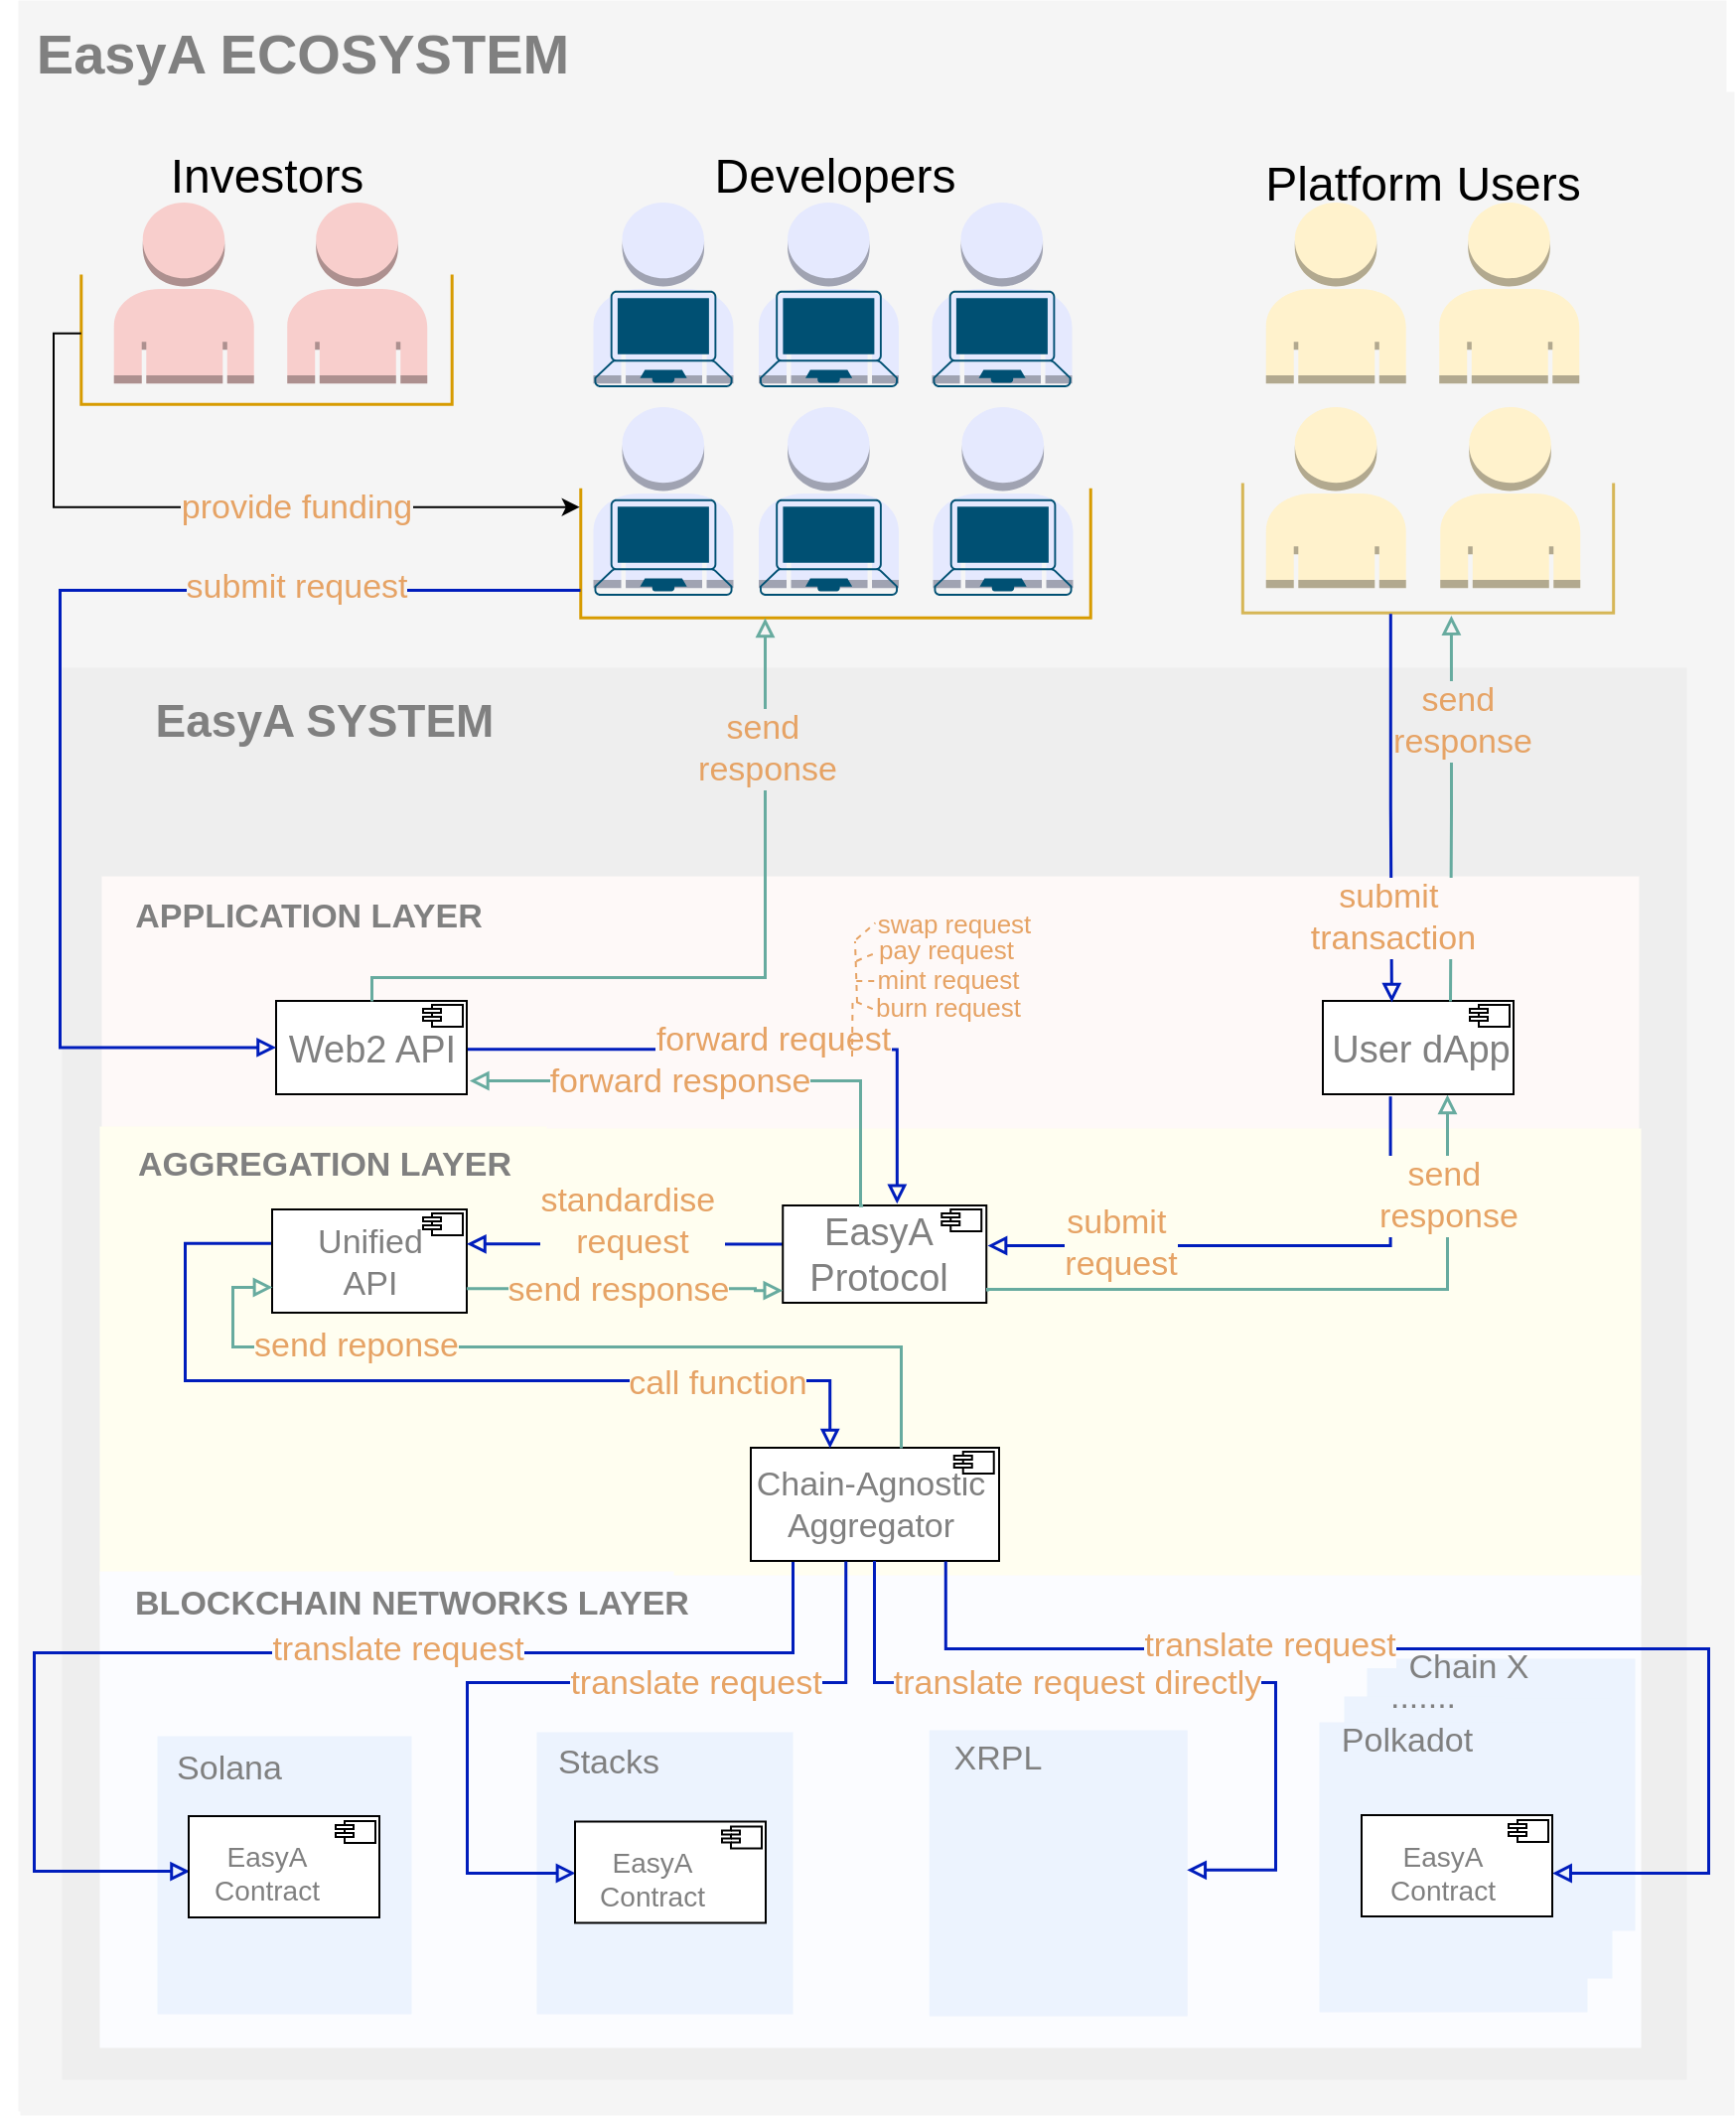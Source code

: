 <mxfile version="26.0.16" pages="3">
  <diagram id="zzCVB0pvgGECxzNero8a" name="mechanism">
    <mxGraphModel dx="2727" dy="1057" grid="0" gridSize="10" guides="1" tooltips="1" connect="1" arrows="1" fold="1" page="1" pageScale="1" pageWidth="827" pageHeight="1169" math="0" shadow="0">
      <root>
        <mxCell id="0" />
        <mxCell id="1" parent="0" />
        <mxCell id="1K1NUbmSU6vU0BT-llFm-2" value="" style="shape=folder;fontStyle=1;spacingTop=10;tabWidth=0;tabHeight=0;tabPosition=left;html=1;whiteSpace=wrap;fillColor=#F5F5F5;strokeColor=none;strokeWidth=0;" parent="1" vertex="1">
          <mxGeometry x="-58" y="717" width="863" height="1019" as="geometry" />
        </mxCell>
        <mxCell id="1K1NUbmSU6vU0BT-llFm-3" value="" style="shape=folder;fontStyle=1;spacingTop=10;tabWidth=21;tabHeight=0;tabPosition=left;html=1;whiteSpace=wrap;fillColor=#eeeeee;strokeColor=none;strokeWidth=0;" parent="1" vertex="1">
          <mxGeometry x="-47" y="997" width="818" height="711" as="geometry" />
        </mxCell>
        <mxCell id="1K1NUbmSU6vU0BT-llFm-4" value="" style="shape=folder;fontStyle=1;spacingTop=10;tabWidth=228;tabHeight=0;tabPosition=left;html=1;whiteSpace=wrap;fillColor=#FDF2E4;strokeColor=none;strokeWidth=0;" parent="1" vertex="1">
          <mxGeometry x="-27" y="1102" width="774" height="166" as="geometry" />
        </mxCell>
        <mxCell id="1K1NUbmSU6vU0BT-llFm-5" value="&lt;font style=&quot;font-size: 28px; color: rgb(128, 128, 128);&quot;&gt;&lt;b&gt;EASY A ECOSYSTEM&lt;/b&gt;&lt;/font&gt;" style="text;html=1;align=center;verticalAlign=middle;resizable=0;points=[];autosize=1;strokeColor=none;fillColor=none;fontSize=19;" parent="1" vertex="1">
          <mxGeometry x="-68" y="711" width="303" height="46" as="geometry" />
        </mxCell>
        <mxCell id="1K1NUbmSU6vU0BT-llFm-6" value="" style="shape=folder;fontStyle=1;spacingTop=10;tabWidth=225;tabHeight=1;tabPosition=left;html=1;whiteSpace=wrap;fillColor=#FBE3E2;strokeColor=none;strokeWidth=0;" parent="1" vertex="1">
          <mxGeometry x="-28" y="1228" width="776" height="231" as="geometry" />
        </mxCell>
        <mxCell id="1K1NUbmSU6vU0BT-llFm-7" value="" style="shape=folder;fontStyle=1;spacingTop=10;tabWidth=289;tabHeight=2;tabPosition=left;html=1;whiteSpace=wrap;strokeWidth=0;fillColor=#dae8fc;strokeColor=none;" parent="1" vertex="1">
          <mxGeometry x="-28" y="1452" width="776" height="240" as="geometry" />
        </mxCell>
        <mxCell id="1K1NUbmSU6vU0BT-llFm-8" value="" style="shape=folder;fontStyle=1;spacingTop=10;tabWidth=90;tabHeight=1;tabPosition=left;html=1;whiteSpace=wrap;strokeWidth=0;fillColor=#FFF2CC;strokeColor=none;" parent="1" vertex="1">
          <mxGeometry x="1" y="1534" width="128" height="140" as="geometry" />
        </mxCell>
        <mxCell id="1K1NUbmSU6vU0BT-llFm-9" value="" style="shape=folder;fontStyle=1;spacingTop=10;tabWidth=80;tabHeight=0;tabPosition=left;html=1;whiteSpace=wrap;strokeWidth=0;fillColor=#FFF2CC;strokeColor=none;" parent="1" vertex="1">
          <mxGeometry x="192" y="1533" width="129" height="142" as="geometry" />
        </mxCell>
        <mxCell id="1K1NUbmSU6vU0BT-llFm-10" value="&lt;span style=&quot;color: rgba(0, 0, 0, 0); font-family: monospace; font-size: 0px; font-weight: 400; text-align: start; text-wrap-mode: nowrap;&quot;&gt;%3CmxGraphModel%3E%3Croot%3E%3CmxCell%20id%3D%220%22%2F%3E%3CmxCell%20id%3D%221%22%20parent%3D%220%22%2F%3E%3CmxCell%20id%3D%222%22%20value%3D%22%22%20style%3D%22shape%3Dfolder%3BfontStyle%3D1%3BspacingTop%3D10%3BtabWidth%3D84%3BtabHeight%3D21%3BtabPosition%3Dleft%3Bhtml%3D1%3BwhiteSpace%3Dwrap%3B%22%20vertex%3D%221%22%20parent%3D%221%22%3E%3CmxGeometry%20x%3D%22-701%22%20y%3D%22824%22%20width%3D%22135%22%20height%3D%22139%22%20as%3D%22geometry%22%2F%3E%3C%2FmxCell%3E%3C%2Froot%3E%3C%2FmxGraphModel%3E&lt;/span&gt;" style="shape=folder;fontStyle=1;spacingTop=10;tabWidth=80;tabHeight=0;tabPosition=left;html=1;whiteSpace=wrap;strokeWidth=0;fillColor=#FFF2CC;strokeColor=none;" parent="1" vertex="1">
          <mxGeometry x="395" y="1530" width="130" height="144" as="geometry" />
        </mxCell>
        <mxCell id="1K1NUbmSU6vU0BT-llFm-11" value="&lt;font style=&quot;color: rgb(128, 128, 128);&quot;&gt;&lt;b&gt;BLOCKCHAIN NETWORKS LAYER&lt;/b&gt;&lt;/font&gt;" style="text;html=1;align=center;verticalAlign=middle;resizable=0;points=[];autosize=1;strokeColor=none;fillColor=none;fontSize=17;strokeWidth=0.8;" parent="1" vertex="1">
          <mxGeometry x="-20" y="1453" width="297" height="32" as="geometry" />
        </mxCell>
        <mxCell id="1K1NUbmSU6vU0BT-llFm-12" value="&lt;font style=&quot;color: rgb(128, 128, 128);&quot;&gt;&lt;b&gt;AGGREGATION LAYER&lt;/b&gt;&lt;/font&gt;" style="text;html=1;align=center;verticalAlign=middle;resizable=0;points=[];autosize=1;strokeColor=none;fillColor=none;fontSize=17;strokeWidth=0.8;" parent="1" vertex="1">
          <mxGeometry x="-18.5" y="1231.5" width="206" height="32" as="geometry" />
        </mxCell>
        <mxCell id="1K1NUbmSU6vU0BT-llFm-13" value="&lt;font style=&quot;color: rgb(128, 128, 128); font-size: 17px;&quot;&gt;&lt;b&gt;APPLICATION LAYER&lt;/b&gt;&lt;/font&gt;" style="text;html=1;align=center;verticalAlign=middle;resizable=0;points=[];autosize=1;strokeColor=none;fillColor=none;fontSize=19;strokeWidth=0.8;" parent="1" vertex="1">
          <mxGeometry x="-20" y="1104.8" width="193" height="35" as="geometry" />
        </mxCell>
        <mxCell id="1K1NUbmSU6vU0BT-llFm-14" value="&lt;font style=&quot;color: rgb(128, 128, 128); font-size: 23px;&quot;&gt;&lt;b&gt;EASY A SYSTEM&lt;/b&gt;&lt;/font&gt;" style="text;html=1;align=center;verticalAlign=middle;resizable=0;points=[];autosize=1;strokeColor=none;fillColor=none;fontSize=19;strokeWidth=0.8;" parent="1" vertex="1">
          <mxGeometry x="-15" y="1004" width="203" height="40" as="geometry" />
        </mxCell>
        <mxCell id="1K1NUbmSU6vU0BT-llFm-15" value="" style="outlineConnect=0;dashed=0;verticalLabelPosition=bottom;verticalAlign=top;align=center;html=1;shape=mxgraph.aws3.user;fillColor=#ffe6cc;rotation=0;strokeColor=#d79b00;" parent="1" vertex="1">
          <mxGeometry x="419.37" y="866" width="70.5" height="91.11" as="geometry" />
        </mxCell>
        <mxCell id="1K1NUbmSU6vU0BT-llFm-16" value="" style="points=[[0.13,0.02,0],[0.5,0,0],[0.87,0.02,0],[0.885,0.4,0],[0.985,0.985,0],[0.5,1,0],[0.015,0.985,0],[0.115,0.4,0]];verticalLabelPosition=bottom;sketch=0;html=1;verticalAlign=top;aspect=fixed;align=center;pointerEvents=1;shape=mxgraph.cisco19.laptop;fillColor=#005073;strokeColor=none;" parent="1" vertex="1">
          <mxGeometry x="419.87" y="912.35" width="69.5" height="48.65" as="geometry" />
        </mxCell>
        <mxCell id="1K1NUbmSU6vU0BT-llFm-17" value="" style="outlineConnect=0;dashed=0;verticalLabelPosition=bottom;verticalAlign=top;align=center;html=1;shape=mxgraph.aws3.user;fillColor=#ffe6cc;rotation=0;strokeColor=#d79b00;" parent="1" vertex="1">
          <mxGeometry x="507.12" y="866" width="70.5" height="91.11" as="geometry" />
        </mxCell>
        <mxCell id="1K1NUbmSU6vU0BT-llFm-18" value="" style="points=[[0.13,0.02,0],[0.5,0,0],[0.87,0.02,0],[0.885,0.4,0],[0.985,0.985,0],[0.5,1,0],[0.015,0.985,0],[0.115,0.4,0]];verticalLabelPosition=bottom;sketch=0;html=1;verticalAlign=top;aspect=fixed;align=center;pointerEvents=1;shape=mxgraph.cisco19.laptop;fillColor=#005073;strokeColor=none;" parent="1" vertex="1">
          <mxGeometry x="507.62" y="912.35" width="69.5" height="48.65" as="geometry" />
        </mxCell>
        <mxCell id="1K1NUbmSU6vU0BT-llFm-19" value="" style="outlineConnect=0;dashed=0;verticalLabelPosition=bottom;verticalAlign=top;align=center;html=1;shape=mxgraph.aws3.user;fillColor=#ffe6cc;rotation=0;strokeColor=#d79b00;" parent="1" vertex="1">
          <mxGeometry x="419.37" y="763" width="70.5" height="91.11" as="geometry" />
        </mxCell>
        <mxCell id="1K1NUbmSU6vU0BT-llFm-20" value="" style="points=[[0.13,0.02,0],[0.5,0,0],[0.87,0.02,0],[0.885,0.4,0],[0.985,0.985,0],[0.5,1,0],[0.015,0.985,0],[0.115,0.4,0]];verticalLabelPosition=bottom;sketch=0;html=1;verticalAlign=top;aspect=fixed;align=center;pointerEvents=1;shape=mxgraph.cisco19.laptop;fillColor=#005073;strokeColor=none;" parent="1" vertex="1">
          <mxGeometry x="419.87" y="807.35" width="69.5" height="48.65" as="geometry" />
        </mxCell>
        <mxCell id="1K1NUbmSU6vU0BT-llFm-21" value="" style="outlineConnect=0;dashed=0;verticalLabelPosition=bottom;verticalAlign=top;align=center;html=1;shape=mxgraph.aws3.user;fillColor=#ffe6cc;rotation=0;strokeColor=#d79b00;" parent="1" vertex="1">
          <mxGeometry x="506.62" y="763" width="70.5" height="91.11" as="geometry" />
        </mxCell>
        <mxCell id="1K1NUbmSU6vU0BT-llFm-22" value="" style="points=[[0.13,0.02,0],[0.5,0,0],[0.87,0.02,0],[0.885,0.4,0],[0.985,0.985,0],[0.5,1,0],[0.015,0.985,0],[0.115,0.4,0]];verticalLabelPosition=bottom;sketch=0;html=1;verticalAlign=top;aspect=fixed;align=center;pointerEvents=1;shape=mxgraph.cisco19.laptop;fillColor=#005073;strokeColor=none;" parent="1" vertex="1">
          <mxGeometry x="507.12" y="807.35" width="69.5" height="48.65" as="geometry" />
        </mxCell>
        <mxCell id="1K1NUbmSU6vU0BT-llFm-23" value="" style="strokeWidth=1.5;html=1;shape=mxgraph.flowchart.annotation_1;align=left;pointerEvents=1;rotation=-90;strokeColor=#D79B00;" parent="1" vertex="1">
          <mxGeometry x="340.5" y="725.27" width="65.3" height="428.03" as="geometry" />
        </mxCell>
        <mxCell id="1K1NUbmSU6vU0BT-llFm-26" value="" style="html=1;dropTarget=0;whiteSpace=wrap;" parent="1" vertex="1">
          <mxGeometry x="300" y="1390" width="125" height="57" as="geometry" />
        </mxCell>
        <mxCell id="1K1NUbmSU6vU0BT-llFm-27" value="" style="html=1;dropTarget=0;whiteSpace=wrap;" parent="1" vertex="1">
          <mxGeometry x="59" y="1270" width="98" height="52" as="geometry" />
        </mxCell>
        <mxCell id="1K1NUbmSU6vU0BT-llFm-28" value="&lt;font style=&quot;color: rgb(128, 128, 128);&quot;&gt;Chain-Agnostic&lt;/font&gt;&lt;div&gt;&lt;font style=&quot;color: rgb(128, 128, 128);&quot;&gt;Aggregator&lt;/font&gt;&lt;/div&gt;" style="text;html=1;align=center;verticalAlign=middle;resizable=0;points=[];autosize=1;strokeColor=none;fillColor=none;fontSize=17;strokeWidth=0.8;" parent="1" vertex="1">
          <mxGeometry x="293.5" y="1392" width="133" height="53" as="geometry" />
        </mxCell>
        <mxCell id="1K1NUbmSU6vU0BT-llFm-29" value="&lt;font color=&quot;#808080&quot;&gt;Unified&lt;/font&gt;&lt;div&gt;&lt;font color=&quot;#808080&quot;&gt;API&lt;/font&gt;&lt;/div&gt;" style="text;html=1;align=center;verticalAlign=middle;resizable=0;points=[];autosize=1;strokeColor=none;fillColor=none;fontSize=17;strokeWidth=0.8;" parent="1" vertex="1">
          <mxGeometry x="72.5" y="1270" width="71" height="53" as="geometry" />
        </mxCell>
        <mxCell id="1K1NUbmSU6vU0BT-llFm-30" value="&lt;font style=&quot;color: rgb(128, 128, 128);&quot;&gt;Solana&lt;/font&gt;" style="text;html=1;align=center;verticalAlign=middle;resizable=0;points=[];autosize=1;strokeColor=none;fillColor=none;fontSize=17;strokeWidth=0.8;" parent="1" vertex="1">
          <mxGeometry x="1" y="1534.5" width="71" height="32" as="geometry" />
        </mxCell>
        <mxCell id="1K1NUbmSU6vU0BT-llFm-31" value="&lt;font style=&quot;color: rgb(128, 128, 128);&quot;&gt;Stacks&lt;/font&gt;" style="text;html=1;align=center;verticalAlign=middle;resizable=0;points=[];autosize=1;strokeColor=none;fillColor=none;fontSize=17;strokeWidth=0.8;" parent="1" vertex="1">
          <mxGeometry x="193" y="1533" width="69" height="32" as="geometry" />
        </mxCell>
        <mxCell id="1K1NUbmSU6vU0BT-llFm-32" value="&lt;font style=&quot;color: rgb(128, 128, 128);&quot;&gt;XRPL&lt;/font&gt;" style="text;html=1;align=center;verticalAlign=middle;resizable=0;points=[];autosize=1;strokeColor=none;fillColor=none;fontSize=17;strokeWidth=0.8;" parent="1" vertex="1">
          <mxGeometry x="393" y="1530.5" width="62" height="32" as="geometry" />
        </mxCell>
        <mxCell id="1K1NUbmSU6vU0BT-llFm-33" style="edgeStyle=orthogonalEdgeStyle;rounded=0;orthogonalLoop=1;jettySize=auto;html=1;entryX=0;entryY=0;entryDx=130;entryDy=72;exitX=0.496;exitY=0.996;exitDx=0;exitDy=0;exitPerimeter=0;entryPerimeter=0;fillColor=#0050ef;strokeColor=#001DBC;" parent="1" source="1K1NUbmSU6vU0BT-llFm-26" target="1K1NUbmSU6vU0BT-llFm-10" edge="1">
          <mxGeometry relative="1" as="geometry">
            <mxPoint x="409.5" y="1647.5" as="targetPoint" />
            <Array as="points">
              <mxPoint x="362" y="1508" />
              <mxPoint x="564" y="1508" />
              <mxPoint x="564" y="1602" />
            </Array>
          </mxGeometry>
        </mxCell>
        <mxCell id="1K1NUbmSU6vU0BT-llFm-34" value="&lt;span style=&quot;color: rgb(230, 163, 101); font-size: 17px;&quot;&gt;translate request directly&lt;/span&gt;" style="edgeLabel;html=1;align=center;verticalAlign=middle;resizable=0;points=[];labelBackgroundColor=#DAE8FC;" parent="1K1NUbmSU6vU0BT-llFm-33" connectable="0" vertex="1">
          <mxGeometry x="-0.07" y="-1" relative="1" as="geometry">
            <mxPoint x="-24" as="offset" />
          </mxGeometry>
        </mxCell>
        <mxCell id="1K1NUbmSU6vU0BT-llFm-35" value="" style="outlineConnect=0;dashed=0;verticalLabelPosition=bottom;verticalAlign=top;align=center;html=1;shape=mxgraph.aws3.user;fillColor=#ffe6cc;rotation=0;strokeColor=#d79b00;" parent="1" vertex="1">
          <mxGeometry x="304" y="866" width="70.5" height="91.11" as="geometry" />
        </mxCell>
        <mxCell id="1K1NUbmSU6vU0BT-llFm-36" value="" style="points=[[0.13,0.02,0],[0.5,0,0],[0.87,0.02,0],[0.885,0.4,0],[0.985,0.985,0],[0.5,1,0],[0.015,0.985,0],[0.115,0.4,0]];verticalLabelPosition=bottom;sketch=0;html=1;verticalAlign=top;aspect=fixed;align=center;pointerEvents=1;shape=mxgraph.cisco19.laptop;fillColor=#005073;strokeColor=none;" parent="1" vertex="1">
          <mxGeometry x="304.5" y="912.35" width="69.5" height="48.65" as="geometry" />
        </mxCell>
        <mxCell id="1K1NUbmSU6vU0BT-llFm-37" value="" style="outlineConnect=0;dashed=0;verticalLabelPosition=bottom;verticalAlign=top;align=center;html=1;shape=mxgraph.aws3.user;fillColor=#ffe6cc;rotation=0;strokeColor=#d79b00;" parent="1" vertex="1">
          <mxGeometry x="391.75" y="866" width="70.5" height="91.11" as="geometry" />
        </mxCell>
        <mxCell id="1K1NUbmSU6vU0BT-llFm-38" value="" style="points=[[0.13,0.02,0],[0.5,0,0],[0.87,0.02,0],[0.885,0.4,0],[0.985,0.985,0],[0.5,1,0],[0.015,0.985,0],[0.115,0.4,0]];verticalLabelPosition=bottom;sketch=0;html=1;verticalAlign=top;aspect=fixed;align=center;pointerEvents=1;shape=mxgraph.cisco19.laptop;fillColor=#005073;strokeColor=none;" parent="1" vertex="1">
          <mxGeometry x="392.25" y="912.35" width="69.5" height="48.65" as="geometry" />
        </mxCell>
        <mxCell id="1K1NUbmSU6vU0BT-llFm-39" value="" style="outlineConnect=0;dashed=0;verticalLabelPosition=bottom;verticalAlign=top;align=center;html=1;shape=mxgraph.aws3.user;fillColor=#ffe6cc;rotation=0;strokeColor=#d79b00;" parent="1" vertex="1">
          <mxGeometry x="304" y="763" width="70.5" height="91.11" as="geometry" />
        </mxCell>
        <mxCell id="1K1NUbmSU6vU0BT-llFm-40" value="" style="points=[[0.13,0.02,0],[0.5,0,0],[0.87,0.02,0],[0.885,0.4,0],[0.985,0.985,0],[0.5,1,0],[0.015,0.985,0],[0.115,0.4,0]];verticalLabelPosition=bottom;sketch=0;html=1;verticalAlign=top;aspect=fixed;align=center;pointerEvents=1;shape=mxgraph.cisco19.laptop;fillColor=#005073;strokeColor=none;" parent="1" vertex="1">
          <mxGeometry x="304.5" y="807.35" width="69.5" height="48.65" as="geometry" />
        </mxCell>
        <mxCell id="1K1NUbmSU6vU0BT-llFm-41" value="" style="outlineConnect=0;dashed=0;verticalLabelPosition=bottom;verticalAlign=top;align=center;html=1;shape=mxgraph.aws3.user;fillColor=#ffe6cc;rotation=0;strokeColor=#d79b00;" parent="1" vertex="1">
          <mxGeometry x="391.25" y="763" width="70.5" height="91.11" as="geometry" />
        </mxCell>
        <mxCell id="1K1NUbmSU6vU0BT-llFm-42" value="" style="points=[[0.13,0.02,0],[0.5,0,0],[0.87,0.02,0],[0.885,0.4,0],[0.985,0.985,0],[0.5,1,0],[0.015,0.985,0],[0.115,0.4,0]];verticalLabelPosition=bottom;sketch=0;html=1;verticalAlign=top;aspect=fixed;align=center;pointerEvents=1;shape=mxgraph.cisco19.laptop;fillColor=#005073;strokeColor=none;" parent="1" vertex="1">
          <mxGeometry x="391.75" y="807.35" width="69.5" height="48.65" as="geometry" />
        </mxCell>
        <mxCell id="1K1NUbmSU6vU0BT-llFm-43" value="" style="outlineConnect=0;dashed=0;verticalLabelPosition=bottom;verticalAlign=top;align=center;html=1;shape=mxgraph.aws3.user;fillColor=#ffe6cc;rotation=0;strokeColor=#d79b00;" parent="1" vertex="1">
          <mxGeometry x="220.75" y="866" width="70.5" height="91.11" as="geometry" />
        </mxCell>
        <mxCell id="1K1NUbmSU6vU0BT-llFm-44" value="" style="points=[[0.13,0.02,0],[0.5,0,0],[0.87,0.02,0],[0.885,0.4,0],[0.985,0.985,0],[0.5,1,0],[0.015,0.985,0],[0.115,0.4,0]];verticalLabelPosition=bottom;sketch=0;html=1;verticalAlign=top;aspect=fixed;align=center;pointerEvents=1;shape=mxgraph.cisco19.laptop;fillColor=#005073;strokeColor=none;" parent="1" vertex="1">
          <mxGeometry x="221.25" y="912.35" width="69.5" height="48.65" as="geometry" />
        </mxCell>
        <mxCell id="1K1NUbmSU6vU0BT-llFm-45" value="" style="outlineConnect=0;dashed=0;verticalLabelPosition=bottom;verticalAlign=top;align=center;html=1;shape=mxgraph.aws3.user;fillColor=#ffe6cc;rotation=0;strokeColor=#d79b00;" parent="1" vertex="1">
          <mxGeometry x="220.75" y="763" width="70.5" height="91.11" as="geometry" />
        </mxCell>
        <mxCell id="1K1NUbmSU6vU0BT-llFm-46" value="" style="points=[[0.13,0.02,0],[0.5,0,0],[0.87,0.02,0],[0.885,0.4,0],[0.985,0.985,0],[0.5,1,0],[0.015,0.985,0],[0.115,0.4,0]];verticalLabelPosition=bottom;sketch=0;html=1;verticalAlign=top;aspect=fixed;align=center;pointerEvents=1;shape=mxgraph.cisco19.laptop;fillColor=#005073;strokeColor=none;" parent="1" vertex="1">
          <mxGeometry x="221.25" y="807.35" width="69.5" height="48.65" as="geometry" />
        </mxCell>
        <mxCell id="1K1NUbmSU6vU0BT-llFm-47" value="" style="shape=module;jettyWidth=9;jettyHeight=2;" parent="1" vertex="1">
          <mxGeometry x="402.37" y="1392" width="20" height="11" as="geometry" />
        </mxCell>
        <mxCell id="1K1NUbmSU6vU0BT-llFm-48" value="&lt;font style=&quot;font-size: 24px;&quot;&gt;Developers&lt;/font&gt;" style="text;html=1;align=center;verticalAlign=middle;resizable=0;points=[];autosize=1;strokeColor=none;fillColor=none;" parent="1" vertex="1">
          <mxGeometry x="354" y="731.27" width="139" height="41" as="geometry" />
        </mxCell>
        <mxCell id="1K1NUbmSU6vU0BT-llFm-49" style="edgeStyle=orthogonalEdgeStyle;rounded=0;orthogonalLoop=1;jettySize=auto;html=1;entryX=0.997;entryY=0.33;entryDx=0;entryDy=0;entryPerimeter=0;fillColor=#0050ef;strokeColor=#001DBC;exitX=-0.007;exitY=0.445;exitDx=0;exitDy=0;exitPerimeter=0;" parent="1" source="1K1NUbmSU6vU0BT-llFm-51" target="1K1NUbmSU6vU0BT-llFm-27" edge="1">
          <mxGeometry relative="1" as="geometry">
            <Array as="points">
              <mxPoint x="561" y="1288" />
              <mxPoint x="457" y="1288" />
            </Array>
          </mxGeometry>
        </mxCell>
        <mxCell id="1K1NUbmSU6vU0BT-llFm-50" value="&lt;span style=&quot;color: rgb(230, 163, 101); font-size: 17px;&quot;&gt;standardise request&lt;/span&gt;" style="edgeLabel;html=1;align=center;verticalAlign=middle;resizable=0;points=[];labelBackgroundColor=#FBE3E2;" parent="1K1NUbmSU6vU0BT-llFm-49" connectable="0" vertex="1">
          <mxGeometry x="0.379" y="1" relative="1" as="geometry">
            <mxPoint x="38" as="offset" />
          </mxGeometry>
        </mxCell>
        <mxCell id="1K1NUbmSU6vU0BT-llFm-51" value="" style="html=1;dropTarget=0;whiteSpace=wrap;" parent="1" vertex="1">
          <mxGeometry x="562.12" y="1268" width="102.5" height="49" as="geometry" />
        </mxCell>
        <mxCell id="1K1NUbmSU6vU0BT-llFm-52" value="&lt;div&gt;&lt;span style=&quot;color: light-dark(rgb(128, 128, 128), rgb(127, 127, 127)); background-color: transparent;&quot;&gt;Easy A&lt;/span&gt;&lt;/div&gt;&lt;div&gt;&lt;span style=&quot;color: light-dark(rgb(128, 128, 128), rgb(127, 127, 127)); background-color: transparent;&quot;&gt;Protocol&lt;/span&gt;&lt;/div&gt;" style="text;html=1;align=center;verticalAlign=middle;resizable=0;points=[];autosize=1;strokeColor=none;fillColor=none;fontSize=19;strokeWidth=0.8;" parent="1" vertex="1">
          <mxGeometry x="565.12" y="1264" width="88" height="58" as="geometry" />
        </mxCell>
        <mxCell id="1K1NUbmSU6vU0BT-llFm-53" value="" style="shape=module;jettyWidth=9;jettyHeight=2;" parent="1" vertex="1">
          <mxGeometry x="642.12" y="1270" width="20" height="11" as="geometry" />
        </mxCell>
        <mxCell id="1K1NUbmSU6vU0BT-llFm-54" value="" style="html=1;dropTarget=0;whiteSpace=wrap;" parent="1" vertex="1">
          <mxGeometry x="61" y="1165" width="96" height="47" as="geometry" />
        </mxCell>
        <mxCell id="1K1NUbmSU6vU0BT-llFm-55" value="&lt;font style=&quot;color: rgb(128, 128, 128);&quot;&gt;Web2 API&lt;/font&gt;" style="text;html=1;align=center;verticalAlign=middle;resizable=0;points=[];autosize=1;strokeColor=none;fillColor=none;fontSize=19;strokeWidth=0.8;" parent="1" vertex="1">
          <mxGeometry x="58" y="1172" width="102" height="35" as="geometry" />
        </mxCell>
        <mxCell id="1K1NUbmSU6vU0BT-llFm-56" value="" style="shape=module;jettyWidth=9;jettyHeight=2;" parent="1" vertex="1">
          <mxGeometry x="135.0" y="1167" width="20" height="11" as="geometry" />
        </mxCell>
        <mxCell id="1K1NUbmSU6vU0BT-llFm-57" value="" style="shape=module;jettyWidth=9;jettyHeight=2;" parent="1" vertex="1">
          <mxGeometry x="135.0" y="1272" width="20" height="11" as="geometry" />
        </mxCell>
        <mxCell id="1K1NUbmSU6vU0BT-llFm-58" style="edgeStyle=orthogonalEdgeStyle;rounded=0;orthogonalLoop=1;jettySize=auto;html=1;entryX=-0.002;entryY=0.869;entryDx=0;entryDy=0;entryPerimeter=0;fillColor=#008a00;strokeColor=#67AB9F;exitX=0.997;exitY=0.761;exitDx=0;exitDy=0;exitPerimeter=0;" parent="1" source="1K1NUbmSU6vU0BT-llFm-27" target="1K1NUbmSU6vU0BT-llFm-51" edge="1">
          <mxGeometry relative="1" as="geometry">
            <mxPoint x="423" y="1301" as="sourcePoint" />
            <Array as="points">
              <mxPoint x="555" y="1311" />
              <mxPoint x="562" y="1311" />
            </Array>
          </mxGeometry>
        </mxCell>
        <mxCell id="1K1NUbmSU6vU0BT-llFm-59" value="&lt;span style=&quot;color: rgb(230, 163, 101); font-size: 17px;&quot;&gt;send response&lt;/span&gt;" style="edgeLabel;html=1;align=center;verticalAlign=middle;resizable=0;points=[];labelBackgroundColor=#FBE3E2;" parent="1K1NUbmSU6vU0BT-llFm-58" connectable="0" vertex="1">
          <mxGeometry x="0.396" relative="1" as="geometry">
            <mxPoint x="-36" y="1" as="offset" />
          </mxGeometry>
        </mxCell>
        <mxCell id="1K1NUbmSU6vU0BT-llFm-60" value="" style="shape=folder;fontStyle=1;spacingTop=10;tabWidth=82;tabHeight=0;tabPosition=left;html=1;whiteSpace=wrap;strokeWidth=0;gradientColor=none;fillColor=#FFF2CC;strokeColor=none;" parent="1" vertex="1">
          <mxGeometry x="610" y="1496" width="135" height="137" as="geometry" />
        </mxCell>
        <mxCell id="1K1NUbmSU6vU0BT-llFm-61" value="" style="shape=folder;fontStyle=1;spacingTop=10;tabWidth=81;tabHeight=1;tabPosition=left;html=1;whiteSpace=wrap;strokeWidth=0;fillColor=#FFF2CC;strokeColor=none;" parent="1" vertex="1">
          <mxGeometry x="598.5" y="1515" width="135" height="142" as="geometry" />
        </mxCell>
        <mxCell id="1K1NUbmSU6vU0BT-llFm-62" value="&lt;span style=&quot;color: rgba(0, 0, 0, 0); font-family: monospace; font-size: 0px; font-weight: 400; text-align: start; text-wrap-mode: nowrap;&quot;&gt;%3CmxGraphModel%3E%3Croot%3E%3CmxCell%20id%3D%220%22%2F%3E%3CmxCell%20id%3D%221%22%20parent%3D%220%22%2F%3E%3CmxCell%20id%3D%222%22%20value%3D%22%22%20style%3D%22shape%3Dfolder%3BfontStyle%3D1%3BspacingTop%3D10%3BtabWidth%3D84%3BtabHeight%3D21%3BtabPosition%3Dleft%3Bhtml%3D1%3BwhiteSpace%3Dwrap%3B%22%20vertex%3D%221%22%20parent%3D%221%22%3E%3CmxGeometry%20x%3D%22-701%22%20y%3D%22824%22%20width%3D%22135%22%20height%3D%22139%22%20as%3D%22geometry%22%2F%3E%3C%2FmxCell%3E%3C%2Froot%3E%3C%2FmxGraphModel%3E&lt;/span&gt;" style="shape=folder;fontStyle=1;spacingTop=10;tabWidth=82;tabHeight=0;tabPosition=left;html=1;whiteSpace=wrap;strokeWidth=0;fillColor=#FFF2CC;strokeColor=none;" parent="1" vertex="1">
          <mxGeometry x="586" y="1528" width="135" height="146" as="geometry" />
        </mxCell>
        <mxCell id="1K1NUbmSU6vU0BT-llFm-63" value="&lt;font style=&quot;color: rgb(128, 128, 128);&quot;&gt;Polkadot&lt;/font&gt;" style="text;html=1;align=center;verticalAlign=middle;resizable=0;points=[];autosize=1;strokeColor=none;fillColor=none;fontSize=17;strokeWidth=0.8;" parent="1" vertex="1">
          <mxGeometry x="588" y="1522" width="84" height="32" as="geometry" />
        </mxCell>
        <mxCell id="1K1NUbmSU6vU0BT-llFm-64" value="&lt;font style=&quot;color: rgb(128, 128, 128);&quot;&gt;.......&lt;/font&gt;" style="text;html=1;align=center;verticalAlign=middle;resizable=0;points=[];autosize=1;strokeColor=none;fillColor=none;fontSize=17;strokeWidth=0.8;" parent="1" vertex="1">
          <mxGeometry x="612" y="1500" width="51" height="32" as="geometry" />
        </mxCell>
        <mxCell id="1K1NUbmSU6vU0BT-llFm-65" value="&lt;font style=&quot;color: rgb(128, 128, 128);&quot;&gt;Chain X&lt;/font&gt;" style="text;html=1;align=center;verticalAlign=middle;resizable=0;points=[];autosize=1;strokeColor=none;fillColor=none;fontSize=17;strokeWidth=0.8;" parent="1" vertex="1">
          <mxGeometry x="622" y="1485" width="78" height="32" as="geometry" />
        </mxCell>
        <mxCell id="1K1NUbmSU6vU0BT-llFm-66" style="edgeStyle=orthogonalEdgeStyle;rounded=0;orthogonalLoop=1;jettySize=auto;html=1;entryX=0;entryY=0.5;entryDx=0;entryDy=0;exitX=0.381;exitY=0.999;exitDx=0;exitDy=0;exitPerimeter=0;fillColor=#0050ef;strokeColor=#001DBC;" parent="1" source="1K1NUbmSU6vU0BT-llFm-26" target="1K1NUbmSU6vU0BT-llFm-77" edge="1">
          <mxGeometry relative="1" as="geometry">
            <mxPoint x="347" y="1471" as="sourcePoint" />
            <mxPoint x="307.102" y="1654.436" as="targetPoint" />
            <Array as="points">
              <mxPoint x="348" y="1508" />
              <mxPoint x="157" y="1508" />
              <mxPoint x="157" y="1604" />
              <mxPoint x="212" y="1604" />
            </Array>
          </mxGeometry>
        </mxCell>
        <mxCell id="1K1NUbmSU6vU0BT-llFm-67" value="&lt;span style=&quot;color: rgb(230, 163, 101); font-size: 17px;&quot;&gt;translate request&lt;/span&gt;" style="edgeLabel;html=1;align=center;verticalAlign=middle;resizable=0;points=[];labelBackgroundColor=#DAE8FC;" parent="1K1NUbmSU6vU0BT-llFm-66" connectable="0" vertex="1">
          <mxGeometry x="-0.194" y="2" relative="1" as="geometry">
            <mxPoint x="25" y="-1" as="offset" />
          </mxGeometry>
        </mxCell>
        <mxCell id="1K1NUbmSU6vU0BT-llFm-68" style="edgeStyle=orthogonalEdgeStyle;rounded=0;orthogonalLoop=1;jettySize=auto;html=1;exitX=0.783;exitY=1.001;exitDx=0;exitDy=0;exitPerimeter=0;entryX=0.998;entryY=0.569;entryDx=0;entryDy=0;entryPerimeter=0;fillColor=#0050ef;strokeColor=#001DBC;" parent="1" source="1K1NUbmSU6vU0BT-llFm-26" target="1K1NUbmSU6vU0BT-llFm-80" edge="1">
          <mxGeometry relative="1" as="geometry">
            <mxPoint x="362.018" y="1456.328" as="sourcePoint" />
            <mxPoint x="592.998" y="1595.502" as="targetPoint" />
            <Array as="points">
              <mxPoint x="398" y="1491" />
              <mxPoint x="782" y="1491" />
              <mxPoint x="782" y="1604" />
            </Array>
          </mxGeometry>
        </mxCell>
        <mxCell id="1K1NUbmSU6vU0BT-llFm-69" value="&lt;span style=&quot;color: rgb(230, 163, 101); font-size: 17px;&quot;&gt;translate request&lt;/span&gt;" style="edgeLabel;html=1;align=center;verticalAlign=middle;resizable=0;points=[];labelBackgroundColor=#DAE8FC;" parent="1K1NUbmSU6vU0BT-llFm-68" connectable="0" vertex="1">
          <mxGeometry x="-0.383" y="1" relative="1" as="geometry">
            <mxPoint x="16" as="offset" />
          </mxGeometry>
        </mxCell>
        <mxCell id="1K1NUbmSU6vU0BT-llFm-70" style="edgeStyle=orthogonalEdgeStyle;rounded=0;orthogonalLoop=1;jettySize=auto;html=1;entryX=0;entryY=0.75;entryDx=0;entryDy=0;fillColor=#008a00;strokeColor=#67AB9F;exitX=0.604;exitY=-0.001;exitDx=0;exitDy=0;exitPerimeter=0;" parent="1" source="1K1NUbmSU6vU0BT-llFm-26" target="1K1NUbmSU6vU0BT-llFm-27" edge="1">
          <mxGeometry relative="1" as="geometry">
            <mxPoint x="300" y="1391" as="sourcePoint" />
            <Array as="points">
              <mxPoint x="376" y="1339" />
              <mxPoint x="39" y="1339" />
              <mxPoint x="39" y="1309" />
            </Array>
          </mxGeometry>
        </mxCell>
        <mxCell id="1K1NUbmSU6vU0BT-llFm-71" value="&lt;span style=&quot;color: rgb(230, 163, 101); font-size: 17px;&quot;&gt;send reponse&lt;/span&gt;" style="edgeLabel;html=1;align=center;verticalAlign=middle;resizable=0;points=[];labelBackgroundColor=#FBE3E2;" parent="1K1NUbmSU6vU0BT-llFm-70" connectable="0" vertex="1">
          <mxGeometry x="0.412" y="1" relative="1" as="geometry">
            <mxPoint x="-17" y="-1" as="offset" />
          </mxGeometry>
        </mxCell>
        <mxCell id="1K1NUbmSU6vU0BT-llFm-72" style="edgeStyle=orthogonalEdgeStyle;rounded=0;orthogonalLoop=1;jettySize=auto;html=1;exitX=-0.008;exitY=0.325;exitDx=0;exitDy=0;entryX=0.317;entryY=0;entryDx=0;entryDy=0;entryPerimeter=0;fillColor=#0050ef;strokeColor=#001DBC;exitPerimeter=0;" parent="1" source="1K1NUbmSU6vU0BT-llFm-27" target="1K1NUbmSU6vU0BT-llFm-26" edge="1">
          <mxGeometry relative="1" as="geometry">
            <Array as="points">
              <mxPoint x="15" y="1287" />
              <mxPoint x="15" y="1356" />
              <mxPoint x="340" y="1356" />
            </Array>
          </mxGeometry>
        </mxCell>
        <mxCell id="1K1NUbmSU6vU0BT-llFm-73" value="&lt;span style=&quot;color: rgb(230, 163, 101); font-size: 17px;&quot;&gt;call function&lt;/span&gt;" style="edgeLabel;html=1;align=center;verticalAlign=middle;resizable=0;points=[];labelBackgroundColor=#FBE3E2;" parent="1K1NUbmSU6vU0BT-llFm-72" connectable="0" vertex="1">
          <mxGeometry x="-0.198" y="-1" relative="1" as="geometry">
            <mxPoint x="191" y="1" as="offset" />
          </mxGeometry>
        </mxCell>
        <mxCell id="1K1NUbmSU6vU0BT-llFm-74" value="" style="html=1;dropTarget=0;whiteSpace=wrap;" parent="1" vertex="1">
          <mxGeometry x="17" y="1575.5" width="96" height="51" as="geometry" />
        </mxCell>
        <mxCell id="1K1NUbmSU6vU0BT-llFm-75" value="&lt;div&gt;&lt;font color=&quot;#808080&quot;&gt;Easy A&lt;/font&gt;&lt;/div&gt;&lt;div&gt;&lt;font color=&quot;#808080&quot;&gt;Contract&lt;/font&gt;&lt;/div&gt;" style="text;html=1;align=center;verticalAlign=middle;resizable=0;points=[];autosize=1;strokeColor=none;fillColor=none;fontSize=14;strokeWidth=0.8;" parent="1" vertex="1">
          <mxGeometry x="20" y="1581" width="71" height="46" as="geometry" />
        </mxCell>
        <mxCell id="1K1NUbmSU6vU0BT-llFm-76" value="" style="shape=module;jettyWidth=9;jettyHeight=2;" parent="1" vertex="1">
          <mxGeometry x="91" y="1578" width="20" height="11" as="geometry" />
        </mxCell>
        <mxCell id="1K1NUbmSU6vU0BT-llFm-77" value="" style="html=1;dropTarget=0;whiteSpace=wrap;" parent="1" vertex="1">
          <mxGeometry x="211.5" y="1578.25" width="96" height="51" as="geometry" />
        </mxCell>
        <mxCell id="1K1NUbmSU6vU0BT-llFm-78" value="&lt;div&gt;&lt;font color=&quot;#808080&quot;&gt;Easy A&lt;/font&gt;&lt;/div&gt;&lt;div&gt;&lt;font color=&quot;#808080&quot;&gt;Contract&lt;/font&gt;&lt;/div&gt;" style="text;html=1;align=center;verticalAlign=middle;resizable=0;points=[];autosize=1;strokeColor=none;fillColor=none;fontSize=14;strokeWidth=0.8;" parent="1" vertex="1">
          <mxGeometry x="214.5" y="1583.75" width="71" height="46" as="geometry" />
        </mxCell>
        <mxCell id="1K1NUbmSU6vU0BT-llFm-79" value="" style="shape=module;jettyWidth=9;jettyHeight=2;" parent="1" vertex="1">
          <mxGeometry x="285.5" y="1580.75" width="20" height="11" as="geometry" />
        </mxCell>
        <mxCell id="1K1NUbmSU6vU0BT-llFm-80" value="" style="html=1;dropTarget=0;whiteSpace=wrap;" parent="1" vertex="1">
          <mxGeometry x="607.5" y="1575" width="96" height="51" as="geometry" />
        </mxCell>
        <mxCell id="1K1NUbmSU6vU0BT-llFm-81" value="&lt;div&gt;&lt;font style=&quot;color: rgb(128, 128, 128);&quot;&gt;Easy A&lt;/font&gt;&lt;/div&gt;&lt;div&gt;&lt;font style=&quot;color: rgb(128, 128, 128);&quot;&gt;Contract&lt;/font&gt;&lt;/div&gt;" style="text;html=1;align=center;verticalAlign=middle;resizable=0;points=[];autosize=1;strokeColor=none;fillColor=none;fontSize=14;strokeWidth=0.8;" parent="1" vertex="1">
          <mxGeometry x="612.5" y="1580.5" width="71" height="46" as="geometry" />
        </mxCell>
        <mxCell id="1K1NUbmSU6vU0BT-llFm-82" value="" style="shape=module;jettyWidth=9;jettyHeight=2;" parent="1" vertex="1">
          <mxGeometry x="681.5" y="1577.5" width="20" height="11" as="geometry" />
        </mxCell>
        <mxCell id="1K1NUbmSU6vU0BT-llFm-83" style="edgeStyle=orthogonalEdgeStyle;rounded=0;orthogonalLoop=1;jettySize=auto;html=1;entryX=1.002;entryY=0.514;entryDx=0;entryDy=0;entryPerimeter=0;startArrow=classic;startFill=1;endArrow=none;fillColor=#0050ef;strokeColor=#001DBC;exitX=0.559;exitY=-0.022;exitDx=0;exitDy=0;exitPerimeter=0;" parent="1" source="1K1NUbmSU6vU0BT-llFm-51" target="1K1NUbmSU6vU0BT-llFm-54" edge="1">
          <mxGeometry relative="1" as="geometry">
            <mxPoint x="165" y="1189" as="targetPoint" />
            <Array as="points">
              <mxPoint x="619" y="1189" />
            </Array>
          </mxGeometry>
        </mxCell>
        <mxCell id="1K1NUbmSU6vU0BT-llFm-84" value="&lt;span style=&quot;color: rgb(230, 163, 101); font-size: 17px;&quot;&gt;forward request&lt;/span&gt;" style="edgeLabel;html=1;align=center;verticalAlign=middle;resizable=0;points=[];labelBackgroundColor=#FDF2E4;" parent="1K1NUbmSU6vU0BT-llFm-83" connectable="0" vertex="1">
          <mxGeometry x="-0.037" relative="1" as="geometry">
            <mxPoint x="-34" y="11" as="offset" />
          </mxGeometry>
        </mxCell>
        <mxCell id="1K1NUbmSU6vU0BT-llFm-85" style="edgeStyle=orthogonalEdgeStyle;rounded=0;orthogonalLoop=1;jettySize=auto;html=1;entryX=-0.002;entryY=0.494;entryDx=0;entryDy=0;entryPerimeter=0;exitX=0.54;exitY=-0.002;exitDx=0;exitDy=0;exitPerimeter=0;fillColor=#0050ef;strokeColor=#001DBC;" parent="1" source="1K1NUbmSU6vU0BT-llFm-23" target="1K1NUbmSU6vU0BT-llFm-54" edge="1">
          <mxGeometry relative="1" as="geometry">
            <mxPoint x="153" y="937" as="sourcePoint" />
            <mxPoint x="61" y="1192" as="targetPoint" />
            <Array as="points">
              <mxPoint x="-48" y="937" />
              <mxPoint x="-48" y="1188" />
              <mxPoint x="61" y="1188" />
            </Array>
          </mxGeometry>
        </mxCell>
        <mxCell id="1K1NUbmSU6vU0BT-llFm-86" value="&lt;span style=&quot;color: rgb(230, 163, 101); font-size: 17px;&quot;&gt;submit&amp;nbsp;&lt;/span&gt;&lt;div&gt;&lt;span style=&quot;color: rgb(230, 163, 101); font-size: 17px;&quot;&gt;request&lt;/span&gt;&lt;/div&gt;" style="edgeLabel;html=1;align=center;verticalAlign=middle;resizable=0;points=[];labelBackgroundColor=#F5F5F5;" parent="1K1NUbmSU6vU0BT-llFm-85" connectable="0" vertex="1">
          <mxGeometry x="-0.659" y="3" relative="1" as="geometry">
            <mxPoint as="offset" />
          </mxGeometry>
        </mxCell>
        <mxCell id="1K1NUbmSU6vU0BT-llFm-87" style="edgeStyle=orthogonalEdgeStyle;rounded=0;orthogonalLoop=1;jettySize=auto;html=1;entryX=0.982;entryY=0.857;entryDx=0;entryDy=0;entryPerimeter=0;fillColor=#008a00;strokeColor=#67AB9F;" parent="1" edge="1">
          <mxGeometry relative="1" as="geometry">
            <mxPoint x="601" y="1267" as="sourcePoint" />
            <mxPoint x="158.164" y="1204.995" as="targetPoint" />
            <Array as="points">
              <mxPoint x="601" y="1267" />
              <mxPoint x="601" y="1205" />
            </Array>
          </mxGeometry>
        </mxCell>
        <mxCell id="1K1NUbmSU6vU0BT-llFm-88" value="&lt;span style=&quot;color: rgb(230, 163, 101); font-size: 17px;&quot;&gt;forward response&lt;/span&gt;" style="edgeLabel;html=1;align=center;verticalAlign=middle;resizable=0;points=[];labelBackgroundColor=#FDF2E4;" parent="1K1NUbmSU6vU0BT-llFm-87" connectable="0" vertex="1">
          <mxGeometry x="-0.073" relative="1" as="geometry">
            <mxPoint x="-104" y="1" as="offset" />
          </mxGeometry>
        </mxCell>
        <mxCell id="1K1NUbmSU6vU0BT-llFm-89" value="" style="endArrow=none;dashed=1;html=1;rounded=0;entryX=-0.012;entryY=0.122;entryDx=0;entryDy=0;entryPerimeter=0;strokeColor=#E6A365;" parent="1" edge="1">
          <mxGeometry width="50" height="50" relative="1" as="geometry">
            <mxPoint x="351" y="1193" as="sourcePoint" />
            <mxPoint x="351.265" y="1163.172" as="targetPoint" />
          </mxGeometry>
        </mxCell>
        <mxCell id="1K1NUbmSU6vU0BT-llFm-90" value="" style="endArrow=none;dashed=1;html=1;rounded=0;strokeColor=#E6A365;" parent="1" edge="1">
          <mxGeometry width="50" height="50" relative="1" as="geometry">
            <mxPoint x="353.52" y="1166" as="sourcePoint" />
            <mxPoint x="352.49" y="1135" as="targetPoint" />
          </mxGeometry>
        </mxCell>
        <mxCell id="1K1NUbmSU6vU0BT-llFm-91" value="&lt;font style=&quot;color: rgb(230, 163, 101); font-size: 13px;&quot;&gt;swap request&lt;/font&gt;" style="text;html=1;align=center;verticalAlign=middle;resizable=0;points=[];autosize=1;strokeColor=none;fillColor=none;" parent="1" vertex="1">
          <mxGeometry x="475.12" y="1100" width="95" height="28" as="geometry" />
        </mxCell>
        <mxCell id="1K1NUbmSU6vU0BT-llFm-92" value="&lt;font style=&quot;color: rgb(230, 163, 101); font-size: 13px;&quot;&gt;pay request&lt;/font&gt;" style="text;html=1;align=center;verticalAlign=middle;resizable=0;points=[];autosize=1;strokeColor=none;fillColor=none;" parent="1" vertex="1">
          <mxGeometry x="476.12" y="1113" width="86" height="28" as="geometry" />
        </mxCell>
        <mxCell id="1K1NUbmSU6vU0BT-llFm-93" value="&lt;font style=&quot;color: rgb(230, 163, 101); font-size: 13px;&quot;&gt;mint request&lt;/font&gt;" style="text;html=1;align=center;verticalAlign=middle;resizable=0;points=[];autosize=1;strokeColor=none;fillColor=none;" parent="1" vertex="1">
          <mxGeometry x="354.12" y="1139.5" width="90" height="28" as="geometry" />
        </mxCell>
        <mxCell id="1K1NUbmSU6vU0BT-llFm-94" value="" style="endArrow=none;dashed=1;html=1;rounded=0;strokeColor=#E6A365;" parent="1" edge="1">
          <mxGeometry width="50" height="50" relative="1" as="geometry">
            <mxPoint x="353.12" y="1165.5" as="sourcePoint" />
            <mxPoint x="363.52" y="1170" as="targetPoint" />
          </mxGeometry>
        </mxCell>
        <mxCell id="1K1NUbmSU6vU0BT-llFm-95" value="" style="endArrow=none;dashed=1;html=1;rounded=0;strokeColor=#E6A365;entryX=0.098;entryY=0.049;entryDx=0;entryDy=0;entryPerimeter=0;" parent="1" target="1K1NUbmSU6vU0BT-llFm-93" edge="1">
          <mxGeometry width="50" height="50" relative="1" as="geometry">
            <mxPoint x="353.12" y="1145" as="sourcePoint" />
            <mxPoint x="362.173" y="1145" as="targetPoint" />
            <Array as="points">
              <mxPoint x="357.52" y="1143" />
            </Array>
          </mxGeometry>
        </mxCell>
        <mxCell id="1K1NUbmSU6vU0BT-llFm-96" value="" style="endArrow=none;dashed=1;html=1;rounded=0;strokeColor=#E6A365;entryX=0.088;entryY=0.027;entryDx=0;entryDy=0;entryPerimeter=0;" parent="1" target="1K1NUbmSU6vU0BT-llFm-92" edge="1">
          <mxGeometry width="50" height="50" relative="1" as="geometry">
            <mxPoint x="474.12" y="1122" as="sourcePoint" />
            <mxPoint x="483.173" y="1122" as="targetPoint" />
          </mxGeometry>
        </mxCell>
        <mxCell id="1K1NUbmSU6vU0BT-llFm-97" value="" style="endArrow=none;dashed=1;html=1;rounded=0;strokeColor=#E6A365;" parent="1" edge="1">
          <mxGeometry width="50" height="50" relative="1" as="geometry">
            <mxPoint x="353.12" y="1155" as="sourcePoint" />
            <mxPoint x="362.173" y="1155" as="targetPoint" />
          </mxGeometry>
        </mxCell>
        <mxCell id="1K1NUbmSU6vU0BT-llFm-98" value="&lt;font style=&quot;color: rgb(230, 163, 101); font-size: 13px;&quot;&gt;burn request&lt;/font&gt;" style="text;html=1;align=center;verticalAlign=middle;resizable=0;points=[];autosize=1;strokeColor=none;fillColor=none;" parent="1" vertex="1">
          <mxGeometry x="353.12" y="1154.3" width="91" height="28" as="geometry" />
        </mxCell>
        <mxCell id="1K1NUbmSU6vU0BT-llFm-99" style="edgeStyle=orthogonalEdgeStyle;rounded=0;orthogonalLoop=1;jettySize=auto;html=1;entryX=0.012;entryY=0.577;entryDx=0;entryDy=0;entryPerimeter=0;strokeColor=#67AB9F;" parent="1" source="1K1NUbmSU6vU0BT-llFm-54" target="1K1NUbmSU6vU0BT-llFm-23" edge="1">
          <mxGeometry relative="1" as="geometry">
            <Array as="points">
              <mxPoint x="109" y="1153" />
              <mxPoint x="406" y="1153" />
            </Array>
          </mxGeometry>
        </mxCell>
        <mxCell id="1K1NUbmSU6vU0BT-llFm-100" value="&lt;span style=&quot;color: rgb(230, 163, 101); font-size: 17px;&quot;&gt;send&amp;nbsp;&lt;/span&gt;&lt;div&gt;&lt;span style=&quot;color: rgb(230, 163, 101); font-size: 17px;&quot;&gt;response&lt;/span&gt;&lt;/div&gt;" style="edgeLabel;html=1;align=center;verticalAlign=middle;resizable=0;points=[];labelBackgroundColor=#EEEEEE;" parent="1K1NUbmSU6vU0BT-llFm-99" vertex="1" connectable="0">
          <mxGeometry x="0.666" y="-1" relative="1" as="geometry">
            <mxPoint as="offset" />
          </mxGeometry>
        </mxCell>
        <mxCell id="1K1NUbmSU6vU0BT-llFm-101" value="" style="shape=folder;fontStyle=1;spacingTop=10;tabWidth=0;tabHeight=0;tabPosition=left;html=1;whiteSpace=wrap;fillColor=#F5F5F5;strokeColor=none;strokeWidth=0;" parent="1" vertex="1">
          <mxGeometry x="-59" y="671" width="860" height="1063" as="geometry" />
        </mxCell>
        <mxCell id="1K1NUbmSU6vU0BT-llFm-102" value="" style="shape=folder;fontStyle=1;spacingTop=10;tabWidth=21;tabHeight=0;tabPosition=left;html=1;whiteSpace=wrap;fillColor=#EEEEEE;strokeColor=none;strokeWidth=0;" parent="1" vertex="1">
          <mxGeometry x="-37" y="1007" width="818" height="711" as="geometry" />
        </mxCell>
        <mxCell id="1K1NUbmSU6vU0BT-llFm-103" value="" style="shape=folder;fontStyle=1;spacingTop=10;tabWidth=228;tabHeight=0;tabPosition=left;html=1;whiteSpace=wrap;fillColor=#FEF9F8;strokeColor=none;strokeWidth=0;" parent="1" vertex="1">
          <mxGeometry x="-17" y="1112" width="774" height="166" as="geometry" />
        </mxCell>
        <mxCell id="1K1NUbmSU6vU0BT-llFm-104" value="&lt;font style=&quot;font-size: 28px; color: rgb(128, 128, 128);&quot;&gt;&lt;b&gt;EasyA ECOSYSTEM&lt;/b&gt;&lt;/font&gt;" style="text;html=1;align=center;verticalAlign=middle;resizable=0;points=[];autosize=1;strokeColor=none;fillColor=none;fontSize=19;" parent="1" vertex="1">
          <mxGeometry x="-59" y="675" width="286" height="46" as="geometry" />
        </mxCell>
        <mxCell id="1K1NUbmSU6vU0BT-llFm-105" value="" style="shape=folder;fontStyle=1;spacingTop=10;tabWidth=225;tabHeight=1;tabPosition=left;html=1;whiteSpace=wrap;fillColor=#FFFEF0;strokeColor=none;strokeWidth=0;" parent="1" vertex="1">
          <mxGeometry x="-18" y="1238" width="776" height="231" as="geometry" />
        </mxCell>
        <mxCell id="1K1NUbmSU6vU0BT-llFm-106" value="" style="shape=folder;fontStyle=1;spacingTop=10;tabWidth=289;tabHeight=2;tabPosition=left;html=1;whiteSpace=wrap;strokeWidth=0;fillColor=#FBFCFF;strokeColor=none;" parent="1" vertex="1">
          <mxGeometry x="-18" y="1462" width="776" height="240" as="geometry" />
        </mxCell>
        <mxCell id="1K1NUbmSU6vU0BT-llFm-107" value="" style="shape=folder;fontStyle=1;spacingTop=10;tabWidth=81;tabHeight=0;tabPosition=left;html=1;whiteSpace=wrap;strokeWidth=0;fillColor=#ECF3FE;strokeColor=none;" parent="1" vertex="1">
          <mxGeometry x="11" y="1545" width="128" height="140" as="geometry" />
        </mxCell>
        <mxCell id="1K1NUbmSU6vU0BT-llFm-108" value="" style="shape=folder;fontStyle=1;spacingTop=10;tabWidth=80;tabHeight=0;tabPosition=left;html=1;whiteSpace=wrap;strokeWidth=0;fillColor=#ECF3FE;strokeColor=none;" parent="1" vertex="1">
          <mxGeometry x="202" y="1543" width="129" height="142" as="geometry" />
        </mxCell>
        <mxCell id="1K1NUbmSU6vU0BT-llFm-109" value="&lt;span style=&quot;color: rgba(0, 0, 0, 0); font-family: monospace; font-size: 0px; font-weight: 400; text-align: start; text-wrap-mode: nowrap;&quot;&gt;%3CmxGraphModel%3E%3Croot%3E%3CmxCell%20id%3D%220%22%2F%3E%3CmxCell%20id%3D%221%22%20parent%3D%220%22%2F%3E%3CmxCell%20id%3D%222%22%20value%3D%22%22%20style%3D%22shape%3Dfolder%3BfontStyle%3D1%3BspacingTop%3D10%3BtabWidth%3D84%3BtabHeight%3D21%3BtabPosition%3Dleft%3Bhtml%3D1%3BwhiteSpace%3Dwrap%3B%22%20vertex%3D%221%22%20parent%3D%221%22%3E%3CmxGeometry%20x%3D%22-701%22%20y%3D%22824%22%20width%3D%22135%22%20height%3D%22139%22%20as%3D%22geometry%22%2F%3E%3C%2FmxCell%3E%3C%2Froot%3E%3C%2FmxGraphModel%3E&lt;/span&gt;" style="shape=folder;fontStyle=1;spacingTop=10;tabWidth=80;tabHeight=0;tabPosition=left;html=1;whiteSpace=wrap;strokeWidth=0;fillColor=#ECF3FE;strokeColor=none;" parent="1" vertex="1">
          <mxGeometry x="399.62" y="1542" width="130" height="144" as="geometry" />
        </mxCell>
        <mxCell id="1K1NUbmSU6vU0BT-llFm-110" value="&lt;font style=&quot;color: rgb(128, 128, 128);&quot;&gt;&lt;b&gt;BLOCKCHAIN NETWORKS LAYER&lt;/b&gt;&lt;/font&gt;" style="text;html=1;align=center;verticalAlign=middle;resizable=0;points=[];autosize=1;strokeColor=none;fillColor=none;fontSize=17;strokeWidth=0.8;" parent="1" vertex="1">
          <mxGeometry x="-10" y="1463" width="297" height="32" as="geometry" />
        </mxCell>
        <mxCell id="1K1NUbmSU6vU0BT-llFm-111" value="&lt;font style=&quot;color: rgb(128, 128, 128);&quot;&gt;&lt;b&gt;AGGREGATION LAYER&lt;/b&gt;&lt;/font&gt;" style="text;html=1;align=center;verticalAlign=middle;resizable=0;points=[];autosize=1;strokeColor=none;fillColor=none;fontSize=17;strokeWidth=0.8;" parent="1" vertex="1">
          <mxGeometry x="-8.5" y="1241.5" width="206" height="32" as="geometry" />
        </mxCell>
        <mxCell id="1K1NUbmSU6vU0BT-llFm-112" value="&lt;font style=&quot;color: rgb(128, 128, 128); font-size: 17px;&quot;&gt;&lt;b&gt;APPLICATION LAYER&lt;/b&gt;&lt;/font&gt;" style="text;html=1;align=center;verticalAlign=middle;resizable=0;points=[];autosize=1;strokeColor=none;fillColor=none;fontSize=19;strokeWidth=0.8;" parent="1" vertex="1">
          <mxGeometry x="-10" y="1114.8" width="193" height="35" as="geometry" />
        </mxCell>
        <mxCell id="1K1NUbmSU6vU0BT-llFm-113" value="&lt;font style=&quot;color: rgb(128, 128, 128); font-size: 23px;&quot;&gt;&lt;b&gt;EasyA SYSTEM&lt;/b&gt;&lt;/font&gt;" style="text;html=1;align=center;verticalAlign=middle;resizable=0;points=[];autosize=1;strokeColor=none;fillColor=none;fontSize=19;strokeWidth=0.8;" parent="1" vertex="1">
          <mxGeometry x="1" y="1014" width="188" height="40" as="geometry" />
        </mxCell>
        <mxCell id="1K1NUbmSU6vU0BT-llFm-114" value="" style="outlineConnect=0;dashed=0;verticalLabelPosition=bottom;verticalAlign=top;align=center;html=1;shape=mxgraph.aws3.user;fillColor=#fff2cc;rotation=0;strokeColor=#d6b656;" parent="1" vertex="1">
          <mxGeometry x="569.37" y="876" width="70.5" height="91.11" as="geometry" />
        </mxCell>
        <mxCell id="1K1NUbmSU6vU0BT-llFm-116" value="" style="outlineConnect=0;dashed=0;verticalLabelPosition=bottom;verticalAlign=top;align=center;html=1;shape=mxgraph.aws3.user;fillColor=#fff2cc;rotation=0;strokeColor=#d6b656;" parent="1" vertex="1">
          <mxGeometry x="657.12" y="876" width="70.5" height="91.11" as="geometry" />
        </mxCell>
        <mxCell id="1K1NUbmSU6vU0BT-llFm-118" value="" style="outlineConnect=0;dashed=0;verticalLabelPosition=bottom;verticalAlign=top;align=center;html=1;shape=mxgraph.aws3.user;fillColor=#fff2cc;rotation=0;strokeColor=#d6b656;" parent="1" vertex="1">
          <mxGeometry x="569.37" y="773" width="70.5" height="91.11" as="geometry" />
        </mxCell>
        <mxCell id="1K1NUbmSU6vU0BT-llFm-120" value="" style="outlineConnect=0;dashed=0;verticalLabelPosition=bottom;verticalAlign=top;align=center;html=1;shape=mxgraph.aws3.user;fillColor=#fff2cc;rotation=0;strokeColor=#d6b656;" parent="1" vertex="1">
          <mxGeometry x="656.62" y="773" width="70.5" height="91.11" as="geometry" />
        </mxCell>
        <mxCell id="1K1NUbmSU6vU0BT-llFm-122" value="" style="strokeWidth=1.5;html=1;shape=mxgraph.flowchart.annotation_1;align=left;pointerEvents=1;rotation=-90;strokeColor=#D79B00;" parent="1" vertex="1">
          <mxGeometry x="319.85" y="820.92" width="65.3" height="256.73" as="geometry" />
        </mxCell>
        <mxCell id="1K1NUbmSU6vU0BT-llFm-123" style="edgeStyle=orthogonalEdgeStyle;rounded=0;orthogonalLoop=1;jettySize=auto;html=1;exitX=0.784;exitY=0.982;exitDx=0;exitDy=0;exitPerimeter=0;entryX=0.003;entryY=0.54;entryDx=0;entryDy=0;entryPerimeter=0;fillColor=#0050ef;strokeColor=#001DBC;strokeWidth=1.5;endArrow=block;endFill=0;" parent="1" source="1K1NUbmSU6vU0BT-llFm-125" target="1K1NUbmSU6vU0BT-llFm-173" edge="1">
          <mxGeometry relative="1" as="geometry">
            <mxPoint x="8" y="1416" as="sourcePoint" />
            <mxPoint x="27" y="1611" as="targetPoint" />
            <Array as="points">
              <mxPoint x="331" y="1456" />
              <mxPoint x="331" y="1503" />
              <mxPoint x="-51" y="1503" />
              <mxPoint x="-51" y="1613" />
            </Array>
          </mxGeometry>
        </mxCell>
        <mxCell id="1K1NUbmSU6vU0BT-llFm-124" value="&lt;span style=&quot;color: rgb(230, 163, 101); font-size: 17px;&quot;&gt;translate request&lt;/span&gt;" style="edgeLabel;html=1;align=center;verticalAlign=middle;resizable=0;points=[];labelBackgroundColor=#FBFCFF;" parent="1K1NUbmSU6vU0BT-llFm-123" connectable="0" vertex="1">
          <mxGeometry x="-0.069" y="-1" relative="1" as="geometry">
            <mxPoint as="offset" />
          </mxGeometry>
        </mxCell>
        <mxCell id="1K1NUbmSU6vU0BT-llFm-125" value="" style="html=1;dropTarget=0;whiteSpace=wrap;" parent="1" vertex="1">
          <mxGeometry x="310" y="1400" width="125" height="57" as="geometry" />
        </mxCell>
        <mxCell id="1K1NUbmSU6vU0BT-llFm-126" value="" style="html=1;dropTarget=0;whiteSpace=wrap;" parent="1" vertex="1">
          <mxGeometry x="69" y="1280" width="98" height="52" as="geometry" />
        </mxCell>
        <mxCell id="1K1NUbmSU6vU0BT-llFm-127" value="&lt;font style=&quot;color: rgb(128, 128, 128);&quot;&gt;Chain-Agnostic&lt;/font&gt;&lt;div&gt;&lt;font style=&quot;color: rgb(128, 128, 128);&quot;&gt;Aggregator&lt;/font&gt;&lt;/div&gt;" style="text;html=1;align=center;verticalAlign=middle;resizable=0;points=[];autosize=1;strokeColor=none;fillColor=none;fontSize=17;strokeWidth=0.8;" parent="1" vertex="1">
          <mxGeometry x="303.5" y="1402" width="133" height="53" as="geometry" />
        </mxCell>
        <mxCell id="1K1NUbmSU6vU0BT-llFm-128" value="&lt;font color=&quot;#808080&quot;&gt;Unified&lt;/font&gt;&lt;div&gt;&lt;font color=&quot;#808080&quot;&gt;API&lt;/font&gt;&lt;/div&gt;" style="text;html=1;align=center;verticalAlign=middle;resizable=0;points=[];autosize=1;strokeColor=none;fillColor=none;fontSize=17;strokeWidth=0.8;" parent="1" vertex="1">
          <mxGeometry x="82.5" y="1280" width="71" height="53" as="geometry" />
        </mxCell>
        <mxCell id="1K1NUbmSU6vU0BT-llFm-129" value="&lt;font style=&quot;color: rgb(128, 128, 128);&quot;&gt;Solana&lt;/font&gt;" style="text;html=1;align=center;verticalAlign=middle;resizable=0;points=[];autosize=1;strokeColor=none;fillColor=none;fontSize=17;strokeWidth=0.8;" parent="1" vertex="1">
          <mxGeometry x="11" y="1545.5" width="71" height="32" as="geometry" />
        </mxCell>
        <mxCell id="1K1NUbmSU6vU0BT-llFm-130" value="&lt;font style=&quot;color: rgb(128, 128, 128);&quot;&gt;Stacks&lt;/font&gt;" style="text;html=1;align=center;verticalAlign=middle;resizable=0;points=[];autosize=1;strokeColor=none;fillColor=none;fontSize=17;strokeWidth=0.8;" parent="1" vertex="1">
          <mxGeometry x="203" y="1543" width="69" height="32" as="geometry" />
        </mxCell>
        <mxCell id="1K1NUbmSU6vU0BT-llFm-131" value="&lt;font style=&quot;color: rgb(128, 128, 128);&quot;&gt;XRPL&lt;/font&gt;" style="text;html=1;align=center;verticalAlign=middle;resizable=0;points=[];autosize=1;strokeColor=none;fillColor=none;fontSize=17;strokeWidth=0.8;" parent="1" vertex="1">
          <mxGeometry x="403" y="1540.5" width="62" height="32" as="geometry" />
        </mxCell>
        <mxCell id="1K1NUbmSU6vU0BT-llFm-132" style="edgeStyle=orthogonalEdgeStyle;rounded=0;orthogonalLoop=1;jettySize=auto;html=1;entryX=0.998;entryY=0.489;entryDx=0;entryDy=0;exitX=0.496;exitY=0.996;exitDx=0;exitDy=0;exitPerimeter=0;entryPerimeter=0;fillColor=#0050ef;strokeColor=#001DBC;strokeWidth=1.5;endArrow=block;endFill=0;" parent="1" source="1K1NUbmSU6vU0BT-llFm-125" target="1K1NUbmSU6vU0BT-llFm-109" edge="1">
          <mxGeometry relative="1" as="geometry">
            <mxPoint x="419.5" y="1657.5" as="targetPoint" />
            <Array as="points">
              <mxPoint x="372" y="1518" />
              <mxPoint x="574" y="1518" />
              <mxPoint x="574" y="1612" />
            </Array>
          </mxGeometry>
        </mxCell>
        <mxCell id="1K1NUbmSU6vU0BT-llFm-133" value="&lt;span style=&quot;color: rgb(230, 163, 101); font-size: 17px;&quot;&gt;translate request directly&lt;/span&gt;" style="edgeLabel;html=1;align=center;verticalAlign=middle;resizable=0;points=[];labelBackgroundColor=#FBFCFF;" parent="1K1NUbmSU6vU0BT-llFm-132" connectable="0" vertex="1">
          <mxGeometry x="-0.07" y="-1" relative="1" as="geometry">
            <mxPoint x="-24" as="offset" />
          </mxGeometry>
        </mxCell>
        <mxCell id="1K1NUbmSU6vU0BT-llFm-134" value="" style="outlineConnect=0;dashed=0;verticalLabelPosition=bottom;verticalAlign=top;align=center;html=1;shape=mxgraph.aws3.user;fillColor=#E5E9FE;rotation=0;strokeColor=#d79b00;" parent="1" vertex="1">
          <mxGeometry x="314" y="876" width="70.5" height="91.11" as="geometry" />
        </mxCell>
        <mxCell id="1K1NUbmSU6vU0BT-llFm-135" value="" style="points=[[0.13,0.02,0],[0.5,0,0],[0.87,0.02,0],[0.885,0.4,0],[0.985,0.985,0],[0.5,1,0],[0.015,0.985,0],[0.115,0.4,0]];verticalLabelPosition=bottom;sketch=0;html=1;verticalAlign=top;aspect=fixed;align=center;pointerEvents=1;shape=mxgraph.cisco19.laptop;fillColor=#005073;strokeColor=none;" parent="1" vertex="1">
          <mxGeometry x="314.5" y="922.35" width="69.5" height="48.65" as="geometry" />
        </mxCell>
        <mxCell id="1K1NUbmSU6vU0BT-llFm-136" value="" style="outlineConnect=0;dashed=0;verticalLabelPosition=bottom;verticalAlign=top;align=center;html=1;shape=mxgraph.aws3.user;fillColor=#E5E9FE;rotation=0;strokeColor=#d79b00;" parent="1" vertex="1">
          <mxGeometry x="401.75" y="876" width="70.5" height="91.11" as="geometry" />
        </mxCell>
        <mxCell id="1K1NUbmSU6vU0BT-llFm-137" value="" style="points=[[0.13,0.02,0],[0.5,0,0],[0.87,0.02,0],[0.885,0.4,0],[0.985,0.985,0],[0.5,1,0],[0.015,0.985,0],[0.115,0.4,0]];verticalLabelPosition=bottom;sketch=0;html=1;verticalAlign=top;aspect=fixed;align=center;pointerEvents=1;shape=mxgraph.cisco19.laptop;fillColor=#005073;strokeColor=none;" parent="1" vertex="1">
          <mxGeometry x="402.25" y="922.35" width="69.5" height="48.65" as="geometry" />
        </mxCell>
        <mxCell id="1K1NUbmSU6vU0BT-llFm-138" value="" style="outlineConnect=0;dashed=0;verticalLabelPosition=bottom;verticalAlign=top;align=center;html=1;shape=mxgraph.aws3.user;fillColor=#E5E9FE;rotation=0;strokeColor=#d79b00;" parent="1" vertex="1">
          <mxGeometry x="314" y="773" width="70.5" height="91.11" as="geometry" />
        </mxCell>
        <mxCell id="1K1NUbmSU6vU0BT-llFm-139" value="" style="points=[[0.13,0.02,0],[0.5,0,0],[0.87,0.02,0],[0.885,0.4,0],[0.985,0.985,0],[0.5,1,0],[0.015,0.985,0],[0.115,0.4,0]];verticalLabelPosition=bottom;sketch=0;html=1;verticalAlign=top;aspect=fixed;align=center;pointerEvents=1;shape=mxgraph.cisco19.laptop;fillColor=#005073;strokeColor=none;" parent="1" vertex="1">
          <mxGeometry x="314.5" y="817.35" width="69.5" height="48.65" as="geometry" />
        </mxCell>
        <mxCell id="1K1NUbmSU6vU0BT-llFm-140" value="" style="outlineConnect=0;dashed=0;verticalLabelPosition=bottom;verticalAlign=top;align=center;html=1;shape=mxgraph.aws3.user;fillColor=#E5E9FE;rotation=0;strokeColor=#d79b00;" parent="1" vertex="1">
          <mxGeometry x="401.25" y="773" width="70.5" height="91.11" as="geometry" />
        </mxCell>
        <mxCell id="1K1NUbmSU6vU0BT-llFm-141" value="" style="points=[[0.13,0.02,0],[0.5,0,0],[0.87,0.02,0],[0.885,0.4,0],[0.985,0.985,0],[0.5,1,0],[0.015,0.985,0],[0.115,0.4,0]];verticalLabelPosition=bottom;sketch=0;html=1;verticalAlign=top;aspect=fixed;align=center;pointerEvents=1;shape=mxgraph.cisco19.laptop;fillColor=#005073;strokeColor=none;" parent="1" vertex="1">
          <mxGeometry x="401.75" y="817.35" width="69.5" height="48.65" as="geometry" />
        </mxCell>
        <mxCell id="1K1NUbmSU6vU0BT-llFm-142" value="" style="outlineConnect=0;dashed=0;verticalLabelPosition=bottom;verticalAlign=top;align=center;html=1;shape=mxgraph.aws3.user;fillColor=#E5E9FE;rotation=0;strokeColor=#d79b00;" parent="1" vertex="1">
          <mxGeometry x="230.75" y="876" width="70.5" height="91.11" as="geometry" />
        </mxCell>
        <mxCell id="1K1NUbmSU6vU0BT-llFm-143" value="" style="points=[[0.13,0.02,0],[0.5,0,0],[0.87,0.02,0],[0.885,0.4,0],[0.985,0.985,0],[0.5,1,0],[0.015,0.985,0],[0.115,0.4,0]];verticalLabelPosition=bottom;sketch=0;html=1;verticalAlign=top;aspect=fixed;align=center;pointerEvents=1;shape=mxgraph.cisco19.laptop;fillColor=#005073;strokeColor=none;" parent="1" vertex="1">
          <mxGeometry x="231.25" y="922.35" width="69.5" height="48.65" as="geometry" />
        </mxCell>
        <mxCell id="1K1NUbmSU6vU0BT-llFm-144" value="" style="outlineConnect=0;dashed=0;verticalLabelPosition=bottom;verticalAlign=top;align=center;html=1;shape=mxgraph.aws3.user;fillColor=#E5E9FE;rotation=0;strokeColor=#d79b00;" parent="1" vertex="1">
          <mxGeometry x="230.75" y="773" width="70.5" height="91.11" as="geometry" />
        </mxCell>
        <mxCell id="1K1NUbmSU6vU0BT-llFm-145" value="" style="points=[[0.13,0.02,0],[0.5,0,0],[0.87,0.02,0],[0.885,0.4,0],[0.985,0.985,0],[0.5,1,0],[0.015,0.985,0],[0.115,0.4,0]];verticalLabelPosition=bottom;sketch=0;html=1;verticalAlign=top;aspect=fixed;align=center;pointerEvents=1;shape=mxgraph.cisco19.laptop;fillColor=#005073;strokeColor=none;" parent="1" vertex="1">
          <mxGeometry x="231.25" y="817.35" width="69.5" height="48.65" as="geometry" />
        </mxCell>
        <mxCell id="1K1NUbmSU6vU0BT-llFm-146" value="" style="shape=module;jettyWidth=9;jettyHeight=2;" parent="1" vertex="1">
          <mxGeometry x="412.37" y="1402" width="20" height="11" as="geometry" />
        </mxCell>
        <mxCell id="1K1NUbmSU6vU0BT-llFm-147" value="&lt;font style=&quot;font-size: 24px;&quot;&gt;Developers&lt;/font&gt;" style="text;html=1;align=center;verticalAlign=middle;resizable=0;points=[];autosize=1;strokeColor=none;fillColor=none;" parent="1" vertex="1">
          <mxGeometry x="282" y="739.0" width="139" height="41" as="geometry" />
        </mxCell>
        <mxCell id="1K1NUbmSU6vU0BT-llFm-148" style="edgeStyle=orthogonalEdgeStyle;rounded=0;orthogonalLoop=1;jettySize=auto;html=1;entryX=0.997;entryY=0.33;entryDx=0;entryDy=0;entryPerimeter=0;fillColor=#0050ef;strokeColor=#001DBC;strokeWidth=1.5;endArrow=block;endFill=0;exitX=0;exitY=0.392;exitDx=0;exitDy=0;exitPerimeter=0;" parent="1" source="1K1NUbmSU6vU0BT-llFm-150" target="1K1NUbmSU6vU0BT-llFm-126" edge="1">
          <mxGeometry relative="1" as="geometry">
            <Array as="points" />
            <mxPoint x="272" y="1296" as="sourcePoint" />
          </mxGeometry>
        </mxCell>
        <mxCell id="1K1NUbmSU6vU0BT-llFm-149" value="&lt;span style=&quot;color: rgb(230, 163, 101); font-size: 17px;&quot;&gt;standardise&amp;nbsp;&lt;/span&gt;&lt;div&gt;&lt;span style=&quot;color: rgb(230, 163, 101); font-size: 17px;&quot;&gt;request&lt;/span&gt;&lt;/div&gt;" style="edgeLabel;html=1;align=center;verticalAlign=middle;resizable=0;points=[];labelBackgroundColor=#FFFEF0;" parent="1K1NUbmSU6vU0BT-llFm-148" connectable="0" vertex="1">
          <mxGeometry x="0.379" y="1" relative="1" as="geometry">
            <mxPoint x="34" y="-12" as="offset" />
          </mxGeometry>
        </mxCell>
        <mxCell id="1K1NUbmSU6vU0BT-llFm-150" value="" style="html=1;dropTarget=0;whiteSpace=wrap;" parent="1" vertex="1">
          <mxGeometry x="326.12" y="1278" width="102.5" height="49" as="geometry" />
        </mxCell>
        <mxCell id="1K1NUbmSU6vU0BT-llFm-151" value="&lt;div&gt;&lt;span style=&quot;color: light-dark(rgb(128, 128, 128), rgb(127, 127, 127)); background-color: transparent;&quot;&gt;EasyA&lt;/span&gt;&lt;/div&gt;&lt;div&gt;&lt;span style=&quot;color: light-dark(rgb(128, 128, 128), rgb(127, 127, 127)); background-color: transparent;&quot;&gt;Protocol&lt;/span&gt;&lt;/div&gt;" style="text;html=1;align=center;verticalAlign=middle;resizable=0;points=[];autosize=1;strokeColor=none;fillColor=none;fontSize=19;strokeWidth=0.8;" parent="1" vertex="1">
          <mxGeometry x="329.75" y="1273.5" width="88" height="58" as="geometry" />
        </mxCell>
        <mxCell id="1K1NUbmSU6vU0BT-llFm-152" value="" style="shape=module;jettyWidth=9;jettyHeight=2;" parent="1" vertex="1">
          <mxGeometry x="406.12" y="1280" width="20" height="11" as="geometry" />
        </mxCell>
        <mxCell id="1K1NUbmSU6vU0BT-llFm-153" value="" style="html=1;dropTarget=0;whiteSpace=wrap;" parent="1" vertex="1">
          <mxGeometry x="71" y="1175" width="96" height="47" as="geometry" />
        </mxCell>
        <mxCell id="1K1NUbmSU6vU0BT-llFm-154" value="&lt;font style=&quot;color: rgb(128, 128, 128);&quot;&gt;Web2 API&lt;/font&gt;" style="text;html=1;align=center;verticalAlign=middle;resizable=0;points=[];autosize=1;strokeColor=none;fillColor=none;fontSize=19;strokeWidth=0.8;" parent="1" vertex="1">
          <mxGeometry x="68" y="1182" width="102" height="35" as="geometry" />
        </mxCell>
        <mxCell id="1K1NUbmSU6vU0BT-llFm-155" value="" style="shape=module;jettyWidth=9;jettyHeight=2;" parent="1" vertex="1">
          <mxGeometry x="145.0" y="1177" width="20" height="11" as="geometry" />
        </mxCell>
        <mxCell id="1K1NUbmSU6vU0BT-llFm-156" value="" style="shape=module;jettyWidth=9;jettyHeight=2;" parent="1" vertex="1">
          <mxGeometry x="145.0" y="1282" width="20" height="11" as="geometry" />
        </mxCell>
        <mxCell id="1K1NUbmSU6vU0BT-llFm-157" style="edgeStyle=orthogonalEdgeStyle;rounded=0;orthogonalLoop=1;jettySize=auto;html=1;entryX=-0.002;entryY=0.869;entryDx=0;entryDy=0;entryPerimeter=0;fillColor=#008a00;strokeColor=#67AB9F;exitX=0.997;exitY=0.761;exitDx=0;exitDy=0;exitPerimeter=0;strokeWidth=1.5;endArrow=block;endFill=0;" parent="1" source="1K1NUbmSU6vU0BT-llFm-126" target="1K1NUbmSU6vU0BT-llFm-150" edge="1">
          <mxGeometry relative="1" as="geometry">
            <mxPoint x="433" y="1311" as="sourcePoint" />
            <Array as="points">
              <mxPoint x="312" y="1320" />
              <mxPoint x="312" y="1321" />
            </Array>
          </mxGeometry>
        </mxCell>
        <mxCell id="1K1NUbmSU6vU0BT-llFm-158" value="&lt;span style=&quot;color: rgb(230, 163, 101); font-size: 17px;&quot;&gt;send response&lt;/span&gt;" style="edgeLabel;html=1;align=center;verticalAlign=middle;resizable=0;points=[];labelBackgroundColor=#FFFEF0;" parent="1K1NUbmSU6vU0BT-llFm-157" connectable="0" vertex="1">
          <mxGeometry x="0.396" relative="1" as="geometry">
            <mxPoint x="-36" y="1" as="offset" />
          </mxGeometry>
        </mxCell>
        <mxCell id="1K1NUbmSU6vU0BT-llFm-159" value="" style="shape=folder;fontStyle=1;spacingTop=10;tabWidth=82;tabHeight=0;tabPosition=left;html=1;whiteSpace=wrap;strokeWidth=0;gradientColor=none;fillColor=#ECF3FE;strokeColor=none;" parent="1" vertex="1">
          <mxGeometry x="620" y="1506" width="135" height="137" as="geometry" />
        </mxCell>
        <mxCell id="1K1NUbmSU6vU0BT-llFm-160" value="" style="shape=folder;fontStyle=1;spacingTop=10;tabWidth=81;tabHeight=1;tabPosition=left;html=1;whiteSpace=wrap;strokeWidth=0;fillColor=#ECF3FE;strokeColor=none;" parent="1" vertex="1">
          <mxGeometry x="608.5" y="1525" width="135" height="142" as="geometry" />
        </mxCell>
        <mxCell id="1K1NUbmSU6vU0BT-llFm-161" value="&lt;span style=&quot;color: rgba(0, 0, 0, 0); font-family: monospace; font-size: 0px; font-weight: 400; text-align: start; text-wrap-mode: nowrap;&quot;&gt;%3CmxGraphModel%3E%3Croot%3E%3CmxCell%20id%3D%220%22%2F%3E%3CmxCell%20id%3D%221%22%20parent%3D%220%22%2F%3E%3CmxCell%20id%3D%222%22%20value%3D%22%22%20style%3D%22shape%3Dfolder%3BfontStyle%3D1%3BspacingTop%3D10%3BtabWidth%3D84%3BtabHeight%3D21%3BtabPosition%3Dleft%3Bhtml%3D1%3BwhiteSpace%3Dwrap%3B%22%20vertex%3D%221%22%20parent%3D%221%22%3E%3CmxGeometry%20x%3D%22-701%22%20y%3D%22824%22%20width%3D%22135%22%20height%3D%22139%22%20as%3D%22geometry%22%2F%3E%3C%2FmxCell%3E%3C%2Froot%3E%3C%2FmxGraphModel%3E&lt;/span&gt;" style="shape=folder;fontStyle=1;spacingTop=10;tabWidth=82;tabHeight=0;tabPosition=left;html=1;whiteSpace=wrap;strokeWidth=0;fillColor=#ECF3FE;strokeColor=none;" parent="1" vertex="1">
          <mxGeometry x="596" y="1538" width="135" height="146" as="geometry" />
        </mxCell>
        <mxCell id="1K1NUbmSU6vU0BT-llFm-162" value="&lt;font style=&quot;color: rgb(128, 128, 128);&quot;&gt;Polkadot&lt;/font&gt;" style="text;html=1;align=center;verticalAlign=middle;resizable=0;points=[];autosize=1;strokeColor=none;fillColor=none;fontSize=17;strokeWidth=0.8;" parent="1" vertex="1">
          <mxGeometry x="598" y="1532" width="84" height="32" as="geometry" />
        </mxCell>
        <mxCell id="1K1NUbmSU6vU0BT-llFm-163" value="&lt;font style=&quot;color: rgb(128, 128, 128);&quot;&gt;.......&lt;/font&gt;" style="text;html=1;align=center;verticalAlign=middle;resizable=0;points=[];autosize=1;strokeColor=none;fillColor=none;fontSize=17;strokeWidth=0.8;" parent="1" vertex="1">
          <mxGeometry x="622" y="1510" width="51" height="32" as="geometry" />
        </mxCell>
        <mxCell id="1K1NUbmSU6vU0BT-llFm-164" value="&lt;font style=&quot;color: rgb(128, 128, 128);&quot;&gt;Chain X&lt;/font&gt;" style="text;html=1;align=center;verticalAlign=middle;resizable=0;points=[];autosize=1;strokeColor=none;fillColor=none;fontSize=17;strokeWidth=0.8;" parent="1" vertex="1">
          <mxGeometry x="632" y="1495" width="78" height="32" as="geometry" />
        </mxCell>
        <mxCell id="1K1NUbmSU6vU0BT-llFm-165" style="edgeStyle=orthogonalEdgeStyle;rounded=0;orthogonalLoop=1;jettySize=auto;html=1;entryX=0;entryY=0.5;entryDx=0;entryDy=0;exitX=0.381;exitY=0.999;exitDx=0;exitDy=0;exitPerimeter=0;fillColor=#0050ef;strokeColor=#001DBC;strokeWidth=1.5;endArrow=block;endFill=0;" parent="1" source="1K1NUbmSU6vU0BT-llFm-125" target="1K1NUbmSU6vU0BT-llFm-176" edge="1">
          <mxGeometry relative="1" as="geometry">
            <mxPoint x="357" y="1481" as="sourcePoint" />
            <mxPoint x="317.102" y="1664.436" as="targetPoint" />
            <Array as="points">
              <mxPoint x="358" y="1518" />
              <mxPoint x="167" y="1518" />
              <mxPoint x="167" y="1614" />
              <mxPoint x="222" y="1614" />
            </Array>
          </mxGeometry>
        </mxCell>
        <mxCell id="1K1NUbmSU6vU0BT-llFm-166" value="&lt;span style=&quot;color: rgb(230, 163, 101); font-size: 17px;&quot;&gt;translate request&lt;/span&gt;" style="edgeLabel;html=1;align=center;verticalAlign=middle;resizable=0;points=[];labelBackgroundColor=#FBFCFF;" parent="1K1NUbmSU6vU0BT-llFm-165" connectable="0" vertex="1">
          <mxGeometry x="-0.194" y="2" relative="1" as="geometry">
            <mxPoint x="25" y="-1" as="offset" />
          </mxGeometry>
        </mxCell>
        <mxCell id="1K1NUbmSU6vU0BT-llFm-167" style="edgeStyle=orthogonalEdgeStyle;rounded=0;orthogonalLoop=1;jettySize=auto;html=1;exitX=0.783;exitY=1.001;exitDx=0;exitDy=0;exitPerimeter=0;entryX=0.998;entryY=0.569;entryDx=0;entryDy=0;entryPerimeter=0;fillColor=#0050ef;strokeColor=#001DBC;strokeWidth=1.5;endArrow=block;endFill=0;" parent="1" source="1K1NUbmSU6vU0BT-llFm-125" target="1K1NUbmSU6vU0BT-llFm-179" edge="1">
          <mxGeometry relative="1" as="geometry">
            <mxPoint x="372.018" y="1466.328" as="sourcePoint" />
            <mxPoint x="602.998" y="1605.502" as="targetPoint" />
            <Array as="points">
              <mxPoint x="408" y="1501" />
              <mxPoint x="792" y="1501" />
              <mxPoint x="792" y="1614" />
            </Array>
          </mxGeometry>
        </mxCell>
        <mxCell id="1K1NUbmSU6vU0BT-llFm-168" value="&lt;span style=&quot;color: rgb(230, 163, 101); font-size: 17px;&quot;&gt;translate request&lt;/span&gt;" style="edgeLabel;html=1;align=center;verticalAlign=middle;resizable=0;points=[];labelBackgroundColor=#FBFCFF;" parent="1K1NUbmSU6vU0BT-llFm-167" connectable="0" vertex="1">
          <mxGeometry x="-0.383" y="1" relative="1" as="geometry">
            <mxPoint x="16" as="offset" />
          </mxGeometry>
        </mxCell>
        <mxCell id="1K1NUbmSU6vU0BT-llFm-169" style="edgeStyle=orthogonalEdgeStyle;rounded=0;orthogonalLoop=1;jettySize=auto;html=1;entryX=0;entryY=0.75;entryDx=0;entryDy=0;fillColor=#008a00;strokeColor=#67AB9F;exitX=0.604;exitY=-0.001;exitDx=0;exitDy=0;exitPerimeter=0;strokeWidth=1.5;endArrow=block;endFill=0;" parent="1" source="1K1NUbmSU6vU0BT-llFm-125" target="1K1NUbmSU6vU0BT-llFm-126" edge="1">
          <mxGeometry relative="1" as="geometry">
            <mxPoint x="310" y="1401" as="sourcePoint" />
            <Array as="points">
              <mxPoint x="386" y="1349" />
              <mxPoint x="49" y="1349" />
              <mxPoint x="49" y="1319" />
            </Array>
          </mxGeometry>
        </mxCell>
        <mxCell id="1K1NUbmSU6vU0BT-llFm-170" value="&lt;span style=&quot;color: rgb(230, 163, 101); font-size: 17px;&quot;&gt;send reponse&lt;/span&gt;" style="edgeLabel;html=1;align=center;verticalAlign=middle;resizable=0;points=[];labelBackgroundColor=#FFFEF0;" parent="1K1NUbmSU6vU0BT-llFm-169" connectable="0" vertex="1">
          <mxGeometry x="0.412" y="1" relative="1" as="geometry">
            <mxPoint x="-17" y="-1" as="offset" />
          </mxGeometry>
        </mxCell>
        <mxCell id="1K1NUbmSU6vU0BT-llFm-171" style="edgeStyle=orthogonalEdgeStyle;rounded=0;orthogonalLoop=1;jettySize=auto;html=1;exitX=-0.008;exitY=0.325;exitDx=0;exitDy=0;entryX=0.317;entryY=0;entryDx=0;entryDy=0;entryPerimeter=0;fillColor=#0050ef;strokeColor=#001DBC;exitPerimeter=0;strokeWidth=1.5;endArrow=block;endFill=0;" parent="1" source="1K1NUbmSU6vU0BT-llFm-126" target="1K1NUbmSU6vU0BT-llFm-125" edge="1">
          <mxGeometry relative="1" as="geometry">
            <Array as="points">
              <mxPoint x="25" y="1297" />
              <mxPoint x="25" y="1366" />
              <mxPoint x="350" y="1366" />
            </Array>
          </mxGeometry>
        </mxCell>
        <mxCell id="1K1NUbmSU6vU0BT-llFm-172" value="&lt;span style=&quot;color: rgb(230, 163, 101); font-size: 17px;&quot;&gt;call function&lt;/span&gt;" style="edgeLabel;html=1;align=center;verticalAlign=middle;resizable=0;points=[];labelBackgroundColor=#FFFEF0;" parent="1K1NUbmSU6vU0BT-llFm-171" connectable="0" vertex="1">
          <mxGeometry x="-0.198" y="-1" relative="1" as="geometry">
            <mxPoint x="191" y="1" as="offset" />
          </mxGeometry>
        </mxCell>
        <mxCell id="1K1NUbmSU6vU0BT-llFm-173" value="" style="html=1;dropTarget=0;whiteSpace=wrap;" parent="1" vertex="1">
          <mxGeometry x="27" y="1585.5" width="96" height="51" as="geometry" />
        </mxCell>
        <mxCell id="1K1NUbmSU6vU0BT-llFm-174" value="&lt;div&gt;&lt;font color=&quot;#808080&quot;&gt;EasyA&lt;/font&gt;&lt;/div&gt;&lt;div&gt;&lt;font color=&quot;#808080&quot;&gt;Contract&lt;/font&gt;&lt;/div&gt;" style="text;html=1;align=center;verticalAlign=middle;resizable=0;points=[];autosize=1;strokeColor=none;fillColor=none;fontSize=14;strokeWidth=0.8;" parent="1" vertex="1">
          <mxGeometry x="30" y="1591" width="71" height="46" as="geometry" />
        </mxCell>
        <mxCell id="1K1NUbmSU6vU0BT-llFm-175" value="" style="shape=module;jettyWidth=9;jettyHeight=2;" parent="1" vertex="1">
          <mxGeometry x="101" y="1588" width="20" height="11" as="geometry" />
        </mxCell>
        <mxCell id="1K1NUbmSU6vU0BT-llFm-176" value="" style="html=1;dropTarget=0;whiteSpace=wrap;" parent="1" vertex="1">
          <mxGeometry x="221.5" y="1588.25" width="96" height="51" as="geometry" />
        </mxCell>
        <mxCell id="1K1NUbmSU6vU0BT-llFm-177" value="&lt;div&gt;&lt;font color=&quot;#808080&quot;&gt;EasyA&lt;/font&gt;&lt;/div&gt;&lt;div&gt;&lt;font color=&quot;#808080&quot;&gt;Contract&lt;/font&gt;&lt;/div&gt;" style="text;html=1;align=center;verticalAlign=middle;resizable=0;points=[];autosize=1;strokeColor=none;fillColor=none;fontSize=14;strokeWidth=0.8;" parent="1" vertex="1">
          <mxGeometry x="224.5" y="1593.75" width="71" height="46" as="geometry" />
        </mxCell>
        <mxCell id="1K1NUbmSU6vU0BT-llFm-178" value="" style="shape=module;jettyWidth=9;jettyHeight=2;" parent="1" vertex="1">
          <mxGeometry x="295.5" y="1590.75" width="20" height="11" as="geometry" />
        </mxCell>
        <mxCell id="1K1NUbmSU6vU0BT-llFm-179" value="" style="html=1;dropTarget=0;whiteSpace=wrap;" parent="1" vertex="1">
          <mxGeometry x="617.5" y="1585" width="96" height="51" as="geometry" />
        </mxCell>
        <mxCell id="1K1NUbmSU6vU0BT-llFm-180" value="&lt;div&gt;&lt;font style=&quot;color: rgb(128, 128, 128);&quot;&gt;EasyA&lt;/font&gt;&lt;/div&gt;&lt;div&gt;&lt;font style=&quot;color: rgb(128, 128, 128);&quot;&gt;Contract&lt;/font&gt;&lt;/div&gt;" style="text;html=1;align=center;verticalAlign=middle;resizable=0;points=[];autosize=1;strokeColor=none;fillColor=none;fontSize=14;strokeWidth=0.8;" parent="1" vertex="1">
          <mxGeometry x="622.5" y="1590.5" width="71" height="46" as="geometry" />
        </mxCell>
        <mxCell id="1K1NUbmSU6vU0BT-llFm-181" value="" style="shape=module;jettyWidth=9;jettyHeight=2;" parent="1" vertex="1">
          <mxGeometry x="691.5" y="1587.5" width="20" height="11" as="geometry" />
        </mxCell>
        <mxCell id="1K1NUbmSU6vU0BT-llFm-182" style="edgeStyle=orthogonalEdgeStyle;rounded=0;orthogonalLoop=1;jettySize=auto;html=1;entryX=1.002;entryY=0.514;entryDx=0;entryDy=0;entryPerimeter=0;startArrow=block;startFill=0;endArrow=none;fillColor=#0050ef;strokeColor=#001DBC;exitX=0.559;exitY=-0.022;exitDx=0;exitDy=0;exitPerimeter=0;strokeWidth=1.5;" parent="1" source="1K1NUbmSU6vU0BT-llFm-150" target="1K1NUbmSU6vU0BT-llFm-153" edge="1">
          <mxGeometry relative="1" as="geometry">
            <mxPoint x="175" y="1199" as="targetPoint" />
            <Array as="points">
              <mxPoint x="383" y="1199" />
            </Array>
          </mxGeometry>
        </mxCell>
        <mxCell id="1K1NUbmSU6vU0BT-llFm-183" value="&lt;span style=&quot;color: rgb(230, 163, 101); font-size: 17px;&quot;&gt;forward request&lt;/span&gt;" style="edgeLabel;html=1;align=center;verticalAlign=middle;resizable=0;points=[];labelBackgroundColor=#FEF9F8;" parent="1K1NUbmSU6vU0BT-llFm-182" connectable="0" vertex="1">
          <mxGeometry x="-0.037" relative="1" as="geometry">
            <mxPoint x="1" y="-4" as="offset" />
          </mxGeometry>
        </mxCell>
        <mxCell id="1K1NUbmSU6vU0BT-llFm-184" style="edgeStyle=orthogonalEdgeStyle;rounded=0;orthogonalLoop=1;jettySize=auto;html=1;entryX=-0.002;entryY=0.494;entryDx=0;entryDy=0;entryPerimeter=0;fillColor=#0050ef;strokeColor=#001DBC;strokeWidth=1.5;endArrow=block;endFill=0;" parent="1" target="1K1NUbmSU6vU0BT-llFm-153" edge="1">
          <mxGeometry relative="1" as="geometry">
            <mxPoint x="224" y="968" as="sourcePoint" />
            <mxPoint x="71" y="1202" as="targetPoint" />
            <Array as="points">
              <mxPoint x="224" y="968" />
              <mxPoint x="-38" y="968" />
              <mxPoint x="-38" y="1198" />
            </Array>
          </mxGeometry>
        </mxCell>
        <mxCell id="1K1NUbmSU6vU0BT-llFm-185" value="&lt;span style=&quot;color: rgb(230, 163, 101); font-size: 17px;&quot;&gt;submit&amp;nbsp;&lt;/span&gt;&lt;span style=&quot;color: light-dark(rgb(230, 163, 101), rgb(138, 80, 27)); font-size: 17px; background-color: light-dark(rgb(245, 245, 245), rgb(26, 26, 26));&quot;&gt;request&lt;/span&gt;" style="edgeLabel;html=1;align=center;verticalAlign=middle;resizable=0;points=[];labelBackgroundColor=#F5F5F5;" parent="1K1NUbmSU6vU0BT-llFm-184" connectable="0" vertex="1">
          <mxGeometry x="-0.659" y="3" relative="1" as="geometry">
            <mxPoint x="-41" y="-4" as="offset" />
          </mxGeometry>
        </mxCell>
        <mxCell id="1K1NUbmSU6vU0BT-llFm-186" style="edgeStyle=orthogonalEdgeStyle;rounded=0;orthogonalLoop=1;jettySize=auto;html=1;entryX=0.982;entryY=0.857;entryDx=0;entryDy=0;entryPerimeter=0;fillColor=#008a00;strokeColor=#67AB9F;strokeWidth=1.5;endArrow=block;endFill=0;exitX=0.392;exitY=-0.002;exitDx=0;exitDy=0;exitPerimeter=0;" parent="1" edge="1" source="1K1NUbmSU6vU0BT-llFm-150">
          <mxGeometry relative="1" as="geometry">
            <mxPoint x="430" y="1276" as="sourcePoint" />
            <mxPoint x="168.164" y="1214.995" as="targetPoint" />
            <Array as="points">
              <mxPoint x="365" y="1278" />
              <mxPoint x="365" y="1215" />
            </Array>
          </mxGeometry>
        </mxCell>
        <mxCell id="1K1NUbmSU6vU0BT-llFm-187" value="&lt;span style=&quot;color: rgb(230, 163, 101); font-size: 17px;&quot;&gt;forward response&lt;/span&gt;" style="edgeLabel;html=1;align=center;verticalAlign=middle;resizable=0;points=[];labelBackgroundColor=#FEF9F8;" parent="1K1NUbmSU6vU0BT-llFm-186" connectable="0" vertex="1">
          <mxGeometry x="-0.073" relative="1" as="geometry">
            <mxPoint x="-34" y="1" as="offset" />
          </mxGeometry>
        </mxCell>
        <mxCell id="1K1NUbmSU6vU0BT-llFm-188" value="" style="endArrow=none;dashed=1;html=1;rounded=0;entryX=-0.012;entryY=0.122;entryDx=0;entryDy=0;entryPerimeter=0;strokeColor=#E6A365;" parent="1" edge="1">
          <mxGeometry width="50" height="50" relative="1" as="geometry">
            <mxPoint x="361" y="1203" as="sourcePoint" />
            <mxPoint x="361.265" y="1173.172" as="targetPoint" />
          </mxGeometry>
        </mxCell>
        <mxCell id="1K1NUbmSU6vU0BT-llFm-189" value="" style="endArrow=none;dashed=1;html=1;rounded=0;strokeColor=#E6A365;" parent="1" edge="1">
          <mxGeometry width="50" height="50" relative="1" as="geometry">
            <mxPoint x="363.52" y="1176" as="sourcePoint" />
            <mxPoint x="362.49" y="1145" as="targetPoint" />
          </mxGeometry>
        </mxCell>
        <mxCell id="1K1NUbmSU6vU0BT-llFm-190" value="&lt;font style=&quot;color: rgb(230, 163, 101); font-size: 13px;&quot;&gt;swap request&lt;/font&gt;" style="text;html=1;align=center;verticalAlign=middle;resizable=0;points=[];autosize=1;strokeColor=none;fillColor=none;" parent="1" vertex="1">
          <mxGeometry x="364.12" y="1122" width="95" height="28" as="geometry" />
        </mxCell>
        <mxCell id="1K1NUbmSU6vU0BT-llFm-191" value="&lt;font style=&quot;color: rgb(230, 163, 101); font-size: 13px;&quot;&gt;pay request&lt;/font&gt;" style="text;html=1;align=center;verticalAlign=middle;resizable=0;points=[];autosize=1;strokeColor=none;fillColor=none;" parent="1" vertex="1">
          <mxGeometry x="365.12" y="1135" width="86" height="28" as="geometry" />
        </mxCell>
        <mxCell id="1K1NUbmSU6vU0BT-llFm-192" value="&lt;font style=&quot;color: rgb(230, 163, 101); font-size: 13px;&quot;&gt;mint request&lt;/font&gt;" style="text;html=1;align=center;verticalAlign=middle;resizable=0;points=[];autosize=1;strokeColor=none;fillColor=none;" parent="1" vertex="1">
          <mxGeometry x="364.12" y="1149.5" width="90" height="28" as="geometry" />
        </mxCell>
        <mxCell id="1K1NUbmSU6vU0BT-llFm-193" value="" style="endArrow=none;dashed=1;html=1;rounded=0;strokeColor=#E6A365;" parent="1" edge="1">
          <mxGeometry width="50" height="50" relative="1" as="geometry">
            <mxPoint x="363.12" y="1175.5" as="sourcePoint" />
            <mxPoint x="373.52" y="1180" as="targetPoint" />
          </mxGeometry>
        </mxCell>
        <mxCell id="1K1NUbmSU6vU0BT-llFm-194" value="" style="endArrow=none;dashed=1;html=1;rounded=0;strokeColor=#E6A365;entryX=0.098;entryY=0.049;entryDx=0;entryDy=0;entryPerimeter=0;" parent="1" target="1K1NUbmSU6vU0BT-llFm-192" edge="1">
          <mxGeometry width="50" height="50" relative="1" as="geometry">
            <mxPoint x="363.12" y="1155" as="sourcePoint" />
            <mxPoint x="372.173" y="1155" as="targetPoint" />
            <Array as="points">
              <mxPoint x="367.52" y="1153" />
            </Array>
          </mxGeometry>
        </mxCell>
        <mxCell id="1K1NUbmSU6vU0BT-llFm-195" value="" style="endArrow=none;dashed=1;html=1;rounded=0;strokeColor=#E6A365;entryX=0.088;entryY=0.027;entryDx=0;entryDy=0;entryPerimeter=0;" parent="1" target="1K1NUbmSU6vU0BT-llFm-191" edge="1">
          <mxGeometry width="50" height="50" relative="1" as="geometry">
            <mxPoint x="363.12" y="1144" as="sourcePoint" />
            <mxPoint x="372.173" y="1144" as="targetPoint" />
          </mxGeometry>
        </mxCell>
        <mxCell id="1K1NUbmSU6vU0BT-llFm-196" value="" style="endArrow=none;dashed=1;html=1;rounded=0;strokeColor=#E6A365;" parent="1" edge="1">
          <mxGeometry width="50" height="50" relative="1" as="geometry">
            <mxPoint x="363.12" y="1165" as="sourcePoint" />
            <mxPoint x="372.173" y="1165" as="targetPoint" />
          </mxGeometry>
        </mxCell>
        <mxCell id="1K1NUbmSU6vU0BT-llFm-197" value="&lt;font style=&quot;color: rgb(230, 163, 101); font-size: 13px;&quot;&gt;burn request&lt;/font&gt;" style="text;html=1;align=center;verticalAlign=middle;resizable=0;points=[];autosize=1;strokeColor=none;fillColor=none;" parent="1" vertex="1">
          <mxGeometry x="363.12" y="1164.3" width="91" height="28" as="geometry" />
        </mxCell>
        <mxCell id="1K1NUbmSU6vU0BT-llFm-198" style="edgeStyle=orthogonalEdgeStyle;rounded=0;orthogonalLoop=1;jettySize=auto;html=1;strokeColor=#67AB9F;strokeWidth=1.5;endArrow=block;endFill=0;" parent="1" source="1K1NUbmSU6vU0BT-llFm-153" edge="1">
          <mxGeometry relative="1" as="geometry">
            <Array as="points">
              <mxPoint x="119" y="1163" />
              <mxPoint x="317" y="1163" />
            </Array>
            <mxPoint x="317" y="982" as="targetPoint" />
          </mxGeometry>
        </mxCell>
        <mxCell id="1K1NUbmSU6vU0BT-llFm-199" value="&lt;span style=&quot;color: rgb(230, 163, 101); font-size: 17px;&quot;&gt;send&amp;nbsp;&lt;/span&gt;&lt;div&gt;&lt;span style=&quot;color: rgb(230, 163, 101); font-size: 17px;&quot;&gt;response&lt;/span&gt;&lt;/div&gt;" style="edgeLabel;html=1;align=center;verticalAlign=middle;resizable=0;points=[];labelBackgroundColor=#EEEEEE;" parent="1K1NUbmSU6vU0BT-llFm-198" vertex="1" connectable="0">
          <mxGeometry x="0.666" y="-1" relative="1" as="geometry">
            <mxPoint as="offset" />
          </mxGeometry>
        </mxCell>
        <mxCell id="iBjPeudD8dskmJpgHpPZ-1" value="&lt;font style=&quot;font-size: 24px;&quot;&gt;Platform&amp;nbsp;&lt;/font&gt;&lt;span style=&quot;font-size: 24px; background-color: transparent; color: light-dark(rgb(0, 0, 0), rgb(255, 255, 255));&quot;&gt;Users&lt;/span&gt;" style="text;html=1;align=center;verticalAlign=middle;resizable=0;points=[];autosize=1;strokeColor=none;fillColor=none;" vertex="1" parent="1">
          <mxGeometry x="559" y="743.0" width="177" height="41" as="geometry" />
        </mxCell>
        <mxCell id="iBjPeudD8dskmJpgHpPZ-3" style="edgeStyle=orthogonalEdgeStyle;rounded=0;orthogonalLoop=1;jettySize=auto;html=1;exitX=0.352;exitY=1.019;exitDx=0;exitDy=0;exitPerimeter=0;strokeWidth=1.5;endArrow=block;endFill=0;strokeColor=#001DBC;" edge="1" parent="1" source="dPnAPEly1QyAMNDl8HbZ-1">
          <mxGeometry relative="1" as="geometry">
            <mxPoint x="429" y="1298" as="targetPoint" />
            <Array as="points">
              <mxPoint x="632" y="1298" />
            </Array>
          </mxGeometry>
        </mxCell>
        <mxCell id="iBjPeudD8dskmJpgHpPZ-5" value="&lt;span style=&quot;color: rgb(230, 163, 101); font-size: 17px;&quot;&gt;submit&amp;nbsp;&lt;/span&gt;&lt;div&gt;&lt;span style=&quot;color: rgb(230, 163, 101); font-size: 17px;&quot;&gt;request&lt;/span&gt;&lt;/div&gt;" style="edgeLabel;html=1;align=center;verticalAlign=middle;resizable=0;points=[];labelBackgroundColor=#FFFEF0;" vertex="1" connectable="0" parent="iBjPeudD8dskmJpgHpPZ-3">
          <mxGeometry x="0.621" y="1" relative="1" as="geometry">
            <mxPoint x="14" y="-2" as="offset" />
          </mxGeometry>
        </mxCell>
        <mxCell id="iBjPeudD8dskmJpgHpPZ-2" value="" style="strokeWidth=1.5;html=1;shape=mxgraph.flowchart.annotation_1;align=left;pointerEvents=1;rotation=-90;strokeColor=#d6b656;fillColor=#fff2cc;" vertex="1" parent="1">
          <mxGeometry x="618.1" y="853.33" width="65.3" height="186.69" as="geometry" />
        </mxCell>
        <mxCell id="iBjPeudD8dskmJpgHpPZ-4" style="edgeStyle=orthogonalEdgeStyle;rounded=0;orthogonalLoop=1;jettySize=auto;html=1;entryX=0.651;entryY=1;entryDx=0;entryDy=0;entryPerimeter=0;strokeWidth=1.5;endArrow=block;endFill=0;strokeColor=#67AB9F;" edge="1" parent="1" target="dPnAPEly1QyAMNDl8HbZ-1">
          <mxGeometry relative="1" as="geometry">
            <mxPoint x="429" y="1321" as="sourcePoint" />
            <Array as="points">
              <mxPoint x="429" y="1320" />
              <mxPoint x="661" y="1320" />
            </Array>
          </mxGeometry>
        </mxCell>
        <mxCell id="iBjPeudD8dskmJpgHpPZ-6" value="&lt;span style=&quot;color: rgb(230, 163, 101); font-size: 17px;&quot;&gt;send&amp;nbsp;&lt;/span&gt;&lt;div&gt;&lt;span style=&quot;color: rgb(230, 163, 101); font-size: 17px;&quot;&gt;response&lt;/span&gt;&lt;/div&gt;" style="edgeLabel;html=1;align=center;verticalAlign=middle;resizable=0;points=[];labelBackgroundColor=#FFFEF0;" vertex="1" connectable="0" parent="iBjPeudD8dskmJpgHpPZ-4">
          <mxGeometry x="0.733" relative="1" as="geometry">
            <mxPoint y="7" as="offset" />
          </mxGeometry>
        </mxCell>
        <mxCell id="dPnAPEly1QyAMNDl8HbZ-1" value="" style="html=1;dropTarget=0;whiteSpace=wrap;" vertex="1" parent="1">
          <mxGeometry x="598" y="1175" width="96" height="47" as="geometry" />
        </mxCell>
        <mxCell id="dPnAPEly1QyAMNDl8HbZ-2" value="&lt;font style=&quot;color: rgb(128, 128, 128);&quot;&gt;User dApp&lt;/font&gt;" style="text;html=1;align=center;verticalAlign=middle;resizable=0;points=[];autosize=1;strokeColor=none;fillColor=none;fontSize=19;strokeWidth=0.8;" vertex="1" parent="1">
          <mxGeometry x="593" y="1182" width="108" height="35" as="geometry" />
        </mxCell>
        <mxCell id="dPnAPEly1QyAMNDl8HbZ-3" value="" style="shape=module;jettyWidth=9;jettyHeight=2;" vertex="1" parent="1">
          <mxGeometry x="672.0" y="1177" width="20" height="11" as="geometry" />
        </mxCell>
        <mxCell id="dPnAPEly1QyAMNDl8HbZ-4" style="edgeStyle=orthogonalEdgeStyle;rounded=0;orthogonalLoop=1;jettySize=auto;html=1;entryX=-0.022;entryY=0.477;entryDx=0;entryDy=0;entryPerimeter=0;strokeColor=#67AB9F;strokeWidth=1.5;endArrow=block;endFill=0;" edge="1" parent="1">
          <mxGeometry relative="1" as="geometry">
            <mxPoint x="662" y="1175" as="sourcePoint" />
            <mxPoint x="662.456" y="980.762" as="targetPoint" />
          </mxGeometry>
        </mxCell>
        <mxCell id="dPnAPEly1QyAMNDl8HbZ-6" value="&lt;span style=&quot;color: rgb(230, 163, 101); font-size: 17px;&quot;&gt;send&amp;nbsp;&lt;/span&gt;&lt;div&gt;&lt;span style=&quot;color: rgb(230, 163, 101); font-size: 17px;&quot;&gt;response&lt;/span&gt;&lt;/div&gt;" style="edgeLabel;html=1;align=center;verticalAlign=middle;resizable=0;points=[];labelBackgroundColor=#EEEEEE;" vertex="1" connectable="0" parent="dPnAPEly1QyAMNDl8HbZ-4">
          <mxGeometry x="0.463" y="3" relative="1" as="geometry">
            <mxPoint x="8" y="1" as="offset" />
          </mxGeometry>
        </mxCell>
        <mxCell id="dPnAPEly1QyAMNDl8HbZ-5" style="edgeStyle=orthogonalEdgeStyle;rounded=0;orthogonalLoop=1;jettySize=auto;html=1;entryX=0.359;entryY=0.011;entryDx=0;entryDy=0;entryPerimeter=0;exitX=-0.009;exitY=0.399;exitDx=0;exitDy=0;exitPerimeter=0;strokeColor=#001DBC;strokeWidth=1.5;endArrow=block;endFill=0;" edge="1" parent="1" source="iBjPeudD8dskmJpgHpPZ-2" target="dPnAPEly1QyAMNDl8HbZ-1">
          <mxGeometry relative="1" as="geometry" />
        </mxCell>
        <mxCell id="dPnAPEly1QyAMNDl8HbZ-9" value="&lt;span style=&quot;color: rgb(230, 163, 101); font-size: 17px;&quot;&gt;submit&amp;nbsp;&lt;/span&gt;&lt;div&gt;&lt;span style=&quot;color: rgb(230, 163, 101); font-size: 17px;&quot;&gt;transaction&lt;/span&gt;&lt;/div&gt;" style="edgeLabel;html=1;align=center;verticalAlign=middle;resizable=0;points=[];labelBackgroundColor=#FEF9F8;" vertex="1" connectable="0" parent="dPnAPEly1QyAMNDl8HbZ-5">
          <mxGeometry x="0.56" relative="1" as="geometry">
            <mxPoint as="offset" />
          </mxGeometry>
        </mxCell>
        <mxCell id="dPnAPEly1QyAMNDl8HbZ-12" value="" style="outlineConnect=0;dashed=0;verticalLabelPosition=bottom;verticalAlign=top;align=center;html=1;shape=mxgraph.aws3.user;fillColor=#f8cecc;rotation=0;strokeColor=#b85450;" vertex="1" parent="1">
          <mxGeometry x="-10.63" y="773" width="70.5" height="91.11" as="geometry" />
        </mxCell>
        <mxCell id="dPnAPEly1QyAMNDl8HbZ-13" value="" style="outlineConnect=0;dashed=0;verticalLabelPosition=bottom;verticalAlign=top;align=center;html=1;shape=mxgraph.aws3.user;fillColor=#f8cecc;rotation=0;strokeColor=#b85450;" vertex="1" parent="1">
          <mxGeometry x="76.62" y="773" width="70.5" height="91.11" as="geometry" />
        </mxCell>
        <mxCell id="dPnAPEly1QyAMNDl8HbZ-14" value="&lt;span style=&quot;font-size: 24px;&quot;&gt;Investors&lt;/span&gt;" style="text;html=1;align=center;verticalAlign=middle;resizable=0;points=[];autosize=1;strokeColor=none;fillColor=none;" vertex="1" parent="1">
          <mxGeometry x="8.5" y="739.0" width="115" height="41" as="geometry" />
        </mxCell>
        <mxCell id="dPnAPEly1QyAMNDl8HbZ-16" value="" style="strokeWidth=1.5;html=1;shape=mxgraph.flowchart.annotation_1;align=left;pointerEvents=1;rotation=-90;strokeColor=#D79B00;fillColor=#F8CECC;" vertex="1" parent="1">
          <mxGeometry x="33.35" y="748.33" width="65.3" height="186.69" as="geometry" />
        </mxCell>
        <mxCell id="dPnAPEly1QyAMNDl8HbZ-17" style="edgeStyle=orthogonalEdgeStyle;rounded=0;orthogonalLoop=1;jettySize=auto;html=1;exitX=0.542;exitY=0.001;exitDx=0;exitDy=0;exitPerimeter=0;entryX=0.851;entryY=-0.001;entryDx=0;entryDy=0;entryPerimeter=0;" edge="1" parent="1" source="dPnAPEly1QyAMNDl8HbZ-16" target="1K1NUbmSU6vU0BT-llFm-122">
          <mxGeometry relative="1" as="geometry">
            <Array as="points">
              <mxPoint x="-41" y="839" />
              <mxPoint x="-41" y="926" />
            </Array>
          </mxGeometry>
        </mxCell>
        <mxCell id="DgjRW3GmhWD0Mtf4m-Rl-1" value="&lt;span style=&quot;color: rgb(230, 163, 101); font-size: 17px;&quot;&gt;provide&amp;nbsp;&lt;/span&gt;&lt;span style=&quot;color: light-dark(rgb(230, 163, 101), rgb(138, 80, 27)); font-size: 17px; background-color: light-dark(rgb(245, 245, 245), rgb(26, 26, 26));&quot;&gt;funding&lt;/span&gt;" style="edgeLabel;html=1;align=center;verticalAlign=middle;resizable=0;points=[];labelBackgroundColor=#F5F5F5;" vertex="1" connectable="0" parent="dPnAPEly1QyAMNDl8HbZ-17">
          <mxGeometry x="0.35" y="-2" relative="1" as="geometry">
            <mxPoint x="-24" y="-2" as="offset" />
          </mxGeometry>
        </mxCell>
      </root>
    </mxGraphModel>
  </diagram>
  <diagram id="8NQbzxWDOkvfS47fOvNR" name="tokenomics">
    <mxGraphModel dx="-88" dy="382" grid="0" gridSize="10" guides="1" tooltips="1" connect="1" arrows="1" fold="1" page="1" pageScale="1" pageWidth="827" pageHeight="1169" math="0" shadow="0">
      <root>
        <mxCell id="0" />
        <mxCell id="1" parent="0" />
        <mxCell id="idM5lJY8iGOTKUZc9Aj--1" value="" style="shape=folder;fontStyle=1;spacingTop=10;tabWidth=0;tabHeight=0;tabPosition=left;html=1;whiteSpace=wrap;fillColor=#F5F5F5;strokeColor=none;strokeWidth=0;" vertex="1" parent="1">
          <mxGeometry x="1211" y="790" width="770" height="676" as="geometry" />
        </mxCell>
        <mxCell id="6FpRVTVLV7hesDdhC65f-138" style="edgeStyle=orthogonalEdgeStyle;rounded=0;orthogonalLoop=1;jettySize=auto;html=1;entryX=0;entryY=0.5;entryDx=0;entryDy=0;exitX=1;exitY=0.25;exitDx=0;exitDy=0;strokeColor=#82B366;endArrow=none;startFill=1;startArrow=classic;" parent="1" edge="1">
          <mxGeometry relative="1" as="geometry">
            <mxPoint x="1677" y="1128.75" as="sourcePoint" />
            <mxPoint x="1822" y="1129.5" as="targetPoint" />
          </mxGeometry>
        </mxCell>
        <mxCell id="6FpRVTVLV7hesDdhC65f-139" value="&lt;font style=&quot;font-size: 14px;&quot;&gt;send profits&lt;/font&gt;" style="edgeLabel;html=1;align=center;verticalAlign=middle;resizable=0;points=[];fontColor=#82B366;labelBackgroundColor=#F5F5F5;" parent="6FpRVTVLV7hesDdhC65f-138" vertex="1" connectable="0">
          <mxGeometry x="-0.1" y="1" relative="1" as="geometry">
            <mxPoint x="8" as="offset" />
          </mxGeometry>
        </mxCell>
        <mxCell id="6FpRVTVLV7hesDdhC65f-144" style="edgeStyle=orthogonalEdgeStyle;rounded=0;orthogonalLoop=1;jettySize=auto;html=1;entryX=1.003;entryY=0.759;entryDx=0;entryDy=0;entryPerimeter=0;exitX=-0.001;exitY=0.468;exitDx=0;exitDy=0;strokeColor=#82B366;exitPerimeter=0;" parent="1" source="6FpRVTVLV7hesDdhC65f-167" edge="1">
          <mxGeometry relative="1" as="geometry">
            <mxPoint x="1786.9" y="946.085" as="sourcePoint" />
            <mxPoint x="1677.36" y="945.504" as="targetPoint" />
            <Array as="points">
              <mxPoint x="1772" y="945" />
            </Array>
          </mxGeometry>
        </mxCell>
        <mxCell id="6FpRVTVLV7hesDdhC65f-145" value="&lt;font style=&quot;font-size: 14px;&quot;&gt;launch projects&lt;/font&gt;" style="edgeLabel;html=1;align=center;verticalAlign=middle;resizable=0;points=[];fontColor=#82B366;labelBackgroundColor=#F5F5F5;" parent="6FpRVTVLV7hesDdhC65f-144" vertex="1" connectable="0">
          <mxGeometry x="-0.14" relative="1" as="geometry">
            <mxPoint x="1" y="1" as="offset" />
          </mxGeometry>
        </mxCell>
        <mxCell id="6FpRVTVLV7hesDdhC65f-146" style="edgeStyle=orthogonalEdgeStyle;rounded=0;orthogonalLoop=1;jettySize=auto;html=1;entryX=0.002;entryY=0.324;entryDx=0;entryDy=0;entryPerimeter=0;exitX=0.97;exitY=0.312;exitDx=0;exitDy=0;strokeColor=#82B366;exitPerimeter=0;" parent="1" source="6FpRVTVLV7hesDdhC65f-168" target="6FpRVTVLV7hesDdhC65f-164" edge="1">
          <mxGeometry relative="1" as="geometry">
            <mxPoint x="1455.0" y="939.5" as="sourcePoint" />
            <mxPoint x="1579.188" y="940.375" as="targetPoint" />
          </mxGeometry>
        </mxCell>
        <mxCell id="6FpRVTVLV7hesDdhC65f-147" value="&lt;font style=&quot;font-size: 14px;&quot;&gt;provide funding&lt;/font&gt;" style="edgeLabel;html=1;align=center;verticalAlign=middle;resizable=0;points=[];fontColor=#82B366;labelBackgroundColor=#F5F5F5;" parent="6FpRVTVLV7hesDdhC65f-146" vertex="1" connectable="0">
          <mxGeometry x="-0.167" relative="1" as="geometry">
            <mxPoint x="13" y="-2" as="offset" />
          </mxGeometry>
        </mxCell>
        <mxCell id="6FpRVTVLV7hesDdhC65f-148" style="edgeStyle=orthogonalEdgeStyle;rounded=0;orthogonalLoop=1;jettySize=auto;html=1;entryX=0.491;entryY=0.999;entryDx=0;entryDy=0;exitX=0.486;exitY=0.013;exitDx=0;exitDy=0;exitPerimeter=0;entryPerimeter=0;strokeColor=#82B366;" parent="1" source="6FpRVTVLV7hesDdhC65f-162" target="6FpRVTVLV7hesDdhC65f-163" edge="1">
          <mxGeometry relative="1" as="geometry">
            <mxPoint x="1345" y="1292" as="sourcePoint" />
            <mxPoint x="1345.76" y="1154.56" as="targetPoint" />
            <Array as="points">
              <mxPoint x="1354" y="1153" />
            </Array>
          </mxGeometry>
        </mxCell>
        <mxCell id="6FpRVTVLV7hesDdhC65f-149" value="&lt;font style=&quot;font-size: 14px;&quot;&gt;fund&lt;/font&gt;&lt;div&gt;&lt;font style=&quot;font-size: 14px;&quot;&gt;pool&lt;/font&gt;&lt;/div&gt;" style="edgeLabel;html=1;align=center;verticalAlign=middle;resizable=0;points=[];fontColor=#82B366;labelBackgroundColor=#F5F5F5;" parent="6FpRVTVLV7hesDdhC65f-148" vertex="1" connectable="0">
          <mxGeometry x="-0.042" y="2" relative="1" as="geometry">
            <mxPoint y="-60" as="offset" />
          </mxGeometry>
        </mxCell>
        <mxCell id="6FpRVTVLV7hesDdhC65f-150" style="edgeStyle=orthogonalEdgeStyle;rounded=0;orthogonalLoop=1;jettySize=auto;html=1;entryX=0.5;entryY=1;entryDx=0;entryDy=0;exitX=0.505;exitY=0;exitDx=0;exitDy=0;exitPerimeter=0;fillColor=#d5e8d4;strokeColor=#82b366;" parent="1" source="6FpRVTVLV7hesDdhC65f-165" target="6FpRVTVLV7hesDdhC65f-158" edge="1">
          <mxGeometry relative="1" as="geometry">
            <mxPoint x="1671" y="1292.84" as="sourcePoint" />
            <mxPoint x="1672" y="1155.84" as="targetPoint" />
            <Array as="points">
              <mxPoint x="1872" y="1287" />
              <mxPoint x="1871" y="1287" />
            </Array>
          </mxGeometry>
        </mxCell>
        <mxCell id="6FpRVTVLV7hesDdhC65f-151" value="&lt;font style=&quot;color: rgb(130, 179, 102); font-size: 14px;&quot;&gt;pay transaction&lt;/font&gt;&lt;div&gt;&lt;font style=&quot;color: rgb(130, 179, 102); font-size: 14px;&quot;&gt;management fees,&amp;nbsp;&lt;/font&gt;&lt;/div&gt;&lt;div&gt;&lt;font style=&quot;color: rgb(130, 179, 102); font-size: 14px;&quot;&gt;performance fees&lt;/font&gt;&lt;/div&gt;&lt;div&gt;&lt;font style=&quot;color: rgb(130, 179, 102); font-size: 14px;&quot;&gt;&amp;amp; lock tokens&lt;/font&gt;&lt;/div&gt;" style="edgeLabel;html=1;align=center;verticalAlign=middle;resizable=0;points=[];labelBackgroundColor=#F5F5F5;" parent="6FpRVTVLV7hesDdhC65f-150" vertex="1" connectable="0">
          <mxGeometry x="-0.014" y="-1" relative="1" as="geometry">
            <mxPoint x="-1" y="40" as="offset" />
          </mxGeometry>
        </mxCell>
        <mxCell id="6FpRVTVLV7hesDdhC65f-152" style="edgeStyle=orthogonalEdgeStyle;rounded=0;orthogonalLoop=1;jettySize=auto;html=1;exitX=0.459;exitY=1.007;exitDx=0;exitDy=0;exitPerimeter=0;entryX=0.471;entryY=-0.008;entryDx=0;entryDy=0;entryPerimeter=0;strokeColor=#82B366;" parent="1" source="6FpRVTVLV7hesDdhC65f-164" target="6FpRVTVLV7hesDdhC65f-161" edge="1">
          <mxGeometry relative="1" as="geometry">
            <mxPoint x="1623.52" y="971" as="sourcePoint" />
            <mxPoint x="1624" y="1109.84" as="targetPoint" />
            <Array as="points">
              <mxPoint x="1623" y="1041" />
              <mxPoint x="1625" y="1041" />
            </Array>
          </mxGeometry>
        </mxCell>
        <mxCell id="6FpRVTVLV7hesDdhC65f-153" value="&lt;font style=&quot;font-size: 14px;&quot;&gt;build&amp;nbsp;&lt;/font&gt;&lt;div&gt;&lt;font style=&quot;font-size: 14px;&quot;&gt;reserve&lt;/font&gt;&lt;/div&gt;" style="edgeLabel;html=1;align=center;verticalAlign=middle;resizable=0;points=[];fontColor=#82B366;labelBackgroundColor=#F5F5F5;" parent="6FpRVTVLV7hesDdhC65f-152" vertex="1" connectable="0">
          <mxGeometry x="0.059" relative="1" as="geometry">
            <mxPoint as="offset" />
          </mxGeometry>
        </mxCell>
        <mxCell id="6FpRVTVLV7hesDdhC65f-154" style="edgeStyle=orthogonalEdgeStyle;rounded=0;orthogonalLoop=1;jettySize=auto;html=1;entryX=0.495;entryY=1.003;entryDx=0;entryDy=0;entryPerimeter=0;exitX=0.458;exitY=-0.006;exitDx=0;exitDy=0;exitPerimeter=0;strokeColor=#B85450;" parent="1" source="6FpRVTVLV7hesDdhC65f-163" target="6FpRVTVLV7hesDdhC65f-168" edge="1">
          <mxGeometry relative="1" as="geometry">
            <mxPoint x="1350.734" y="1118.28" as="sourcePoint" />
            <mxPoint x="1350.996" y="963.23" as="targetPoint" />
            <Array as="points">
              <mxPoint x="1351" y="1118" />
            </Array>
          </mxGeometry>
        </mxCell>
        <mxCell id="6FpRVTVLV7hesDdhC65f-155" value="&lt;font style=&quot;font-size: 14px;&quot;&gt;send&amp;nbsp;&lt;/font&gt;&lt;div&gt;&lt;font style=&quot;font-size: 14px;&quot;&gt;rewards&lt;/font&gt;&lt;/div&gt;" style="edgeLabel;html=1;align=center;verticalAlign=middle;resizable=0;points=[];fontColor=#B85450;labelBackgroundColor=#F5F5F5;" parent="6FpRVTVLV7hesDdhC65f-154" vertex="1" connectable="0">
          <mxGeometry x="0.001" relative="1" as="geometry">
            <mxPoint x="1" y="52" as="offset" />
          </mxGeometry>
        </mxCell>
        <mxCell id="6FpRVTVLV7hesDdhC65f-156" style="edgeStyle=orthogonalEdgeStyle;rounded=0;orthogonalLoop=1;jettySize=auto;html=1;entryX=0.163;entryY=0.028;entryDx=0;entryDy=0;entryPerimeter=0;exitX=0.79;exitY=0.916;exitDx=0;exitDy=0;exitPerimeter=0;strokeColor=#82B366;" parent="1" source="6FpRVTVLV7hesDdhC65f-168" target="6FpRVTVLV7hesDdhC65f-161" edge="1">
          <mxGeometry relative="1" as="geometry">
            <mxPoint x="1444.16" y="971.448" as="sourcePoint" />
            <mxPoint x="1590.84" y="1109.792" as="targetPoint" />
            <Array as="points">
              <mxPoint x="1380" y="1072" />
              <mxPoint x="1594" y="1072" />
            </Array>
          </mxGeometry>
        </mxCell>
        <mxCell id="6FpRVTVLV7hesDdhC65f-157" value="&lt;span style=&quot;color: rgb(130, 179, 102);&quot;&gt;&lt;font style=&quot;font-size: 14px;&quot;&gt;pay&amp;nbsp;&lt;/font&gt;&lt;/span&gt;&lt;div style=&quot;color: rgb(130, 179, 102);&quot;&gt;&lt;font style=&quot;font-size: 14px;&quot;&gt;performance&amp;nbsp;&lt;span style=&quot;color: light-dark(rgb(130, 179, 102), rgb(68, 110, 44));&quot;&gt;fees&lt;/span&gt;&lt;/font&gt;&lt;/div&gt;" style="edgeLabel;html=1;align=center;verticalAlign=middle;resizable=0;points=[];fontColor=#82B366;labelBackgroundColor=#F5F5F5;" parent="6FpRVTVLV7hesDdhC65f-156" vertex="1" connectable="0">
          <mxGeometry x="-0.306" relative="1" as="geometry">
            <mxPoint x="88" y="-2" as="offset" />
          </mxGeometry>
        </mxCell>
        <mxCell id="6FpRVTVLV7hesDdhC65f-220" style="edgeStyle=orthogonalEdgeStyle;rounded=0;orthogonalLoop=1;jettySize=auto;html=1;entryX=0.813;entryY=0.992;entryDx=0;entryDy=0;strokeColor=#82B366;entryPerimeter=0;exitX=0.202;exitY=-0.004;exitDx=0;exitDy=0;exitPerimeter=0;" parent="1" source="6FpRVTVLV7hesDdhC65f-158" target="6FpRVTVLV7hesDdhC65f-164" edge="1">
          <mxGeometry relative="1" as="geometry">
            <mxPoint x="1922" y="1127" as="sourcePoint" />
            <Array as="points">
              <mxPoint x="1842" y="1075" />
              <mxPoint x="1659" y="1075" />
              <mxPoint x="1659" y="964" />
            </Array>
          </mxGeometry>
        </mxCell>
        <mxCell id="6FpRVTVLV7hesDdhC65f-221" value="&lt;font style=&quot;font-size: 14px;&quot;&gt;&lt;font style=&quot;color: rgb(130, 179, 102);&quot;&gt;mint developer&lt;/font&gt;&lt;/font&gt;&lt;div&gt;&lt;font style=&quot;font-size: 14px;&quot;&gt;&lt;span style=&quot;color: light-dark(rgb(130, 179, 102), rgb(68, 110, 44));&quot;&gt;project tokens&lt;/span&gt;&lt;/font&gt;&lt;/div&gt;" style="edgeLabel;html=1;align=center;verticalAlign=middle;resizable=0;points=[];labelBackgroundColor=#F5F5F5;" parent="6FpRVTVLV7hesDdhC65f-220" vertex="1" connectable="0">
          <mxGeometry x="-0.176" y="-3" relative="1" as="geometry">
            <mxPoint x="-3" as="offset" />
          </mxGeometry>
        </mxCell>
        <mxCell id="6FpRVTVLV7hesDdhC65f-223" style="edgeStyle=orthogonalEdgeStyle;rounded=0;orthogonalLoop=1;jettySize=auto;html=1;exitX=0.997;exitY=0.808;exitDx=0;exitDy=0;entryX=0.987;entryY=0.5;entryDx=0;entryDy=0;exitPerimeter=0;strokeColor=#B85450;entryPerimeter=0;" parent="1" source="6FpRVTVLV7hesDdhC65f-158" target="6FpRVTVLV7hesDdhC65f-162" edge="1">
          <mxGeometry relative="1" as="geometry">
            <Array as="points">
              <mxPoint x="1959" y="1146" />
              <mxPoint x="1959" y="1429" />
            </Array>
          </mxGeometry>
        </mxCell>
        <mxCell id="6FpRVTVLV7hesDdhC65f-224" value="&lt;span style=&quot;color: rgb(184, 84, 80);&quot;&gt;&lt;font style=&quot;font-size: 14px;&quot;&gt;pay protocol fees&lt;/font&gt;&lt;/span&gt;" style="edgeLabel;html=1;align=center;verticalAlign=middle;resizable=0;points=[];labelBackgroundColor=#F5F5F5;" parent="6FpRVTVLV7hesDdhC65f-223" vertex="1" connectable="0">
          <mxGeometry x="0.505" y="-1" relative="1" as="geometry">
            <mxPoint as="offset" />
          </mxGeometry>
        </mxCell>
        <mxCell id="6FpRVTVLV7hesDdhC65f-158" value="&lt;div style=&quot;text-wrap-mode: nowrap;&quot;&gt;&lt;font style=&quot;font-size: 15px;&quot; face=&quot;Helvetica&quot;&gt;Protocol&lt;/font&gt;&lt;/div&gt;" style="html=1;dropTarget=0;whiteSpace=wrap;strokeWidth=0.5;" parent="1" vertex="1">
          <mxGeometry x="1822" y="1118" width="99" height="35" as="geometry" />
        </mxCell>
        <mxCell id="6FpRVTVLV7hesDdhC65f-159" style="edgeStyle=orthogonalEdgeStyle;rounded=0;orthogonalLoop=1;jettySize=auto;html=1;entryX=0.995;entryY=0.314;entryDx=0;entryDy=0;strokeColor=#b85450;fillColor=#f8cecc;entryPerimeter=0;" parent="1" target="6FpRVTVLV7hesDdhC65f-163" edge="1">
          <mxGeometry relative="1" as="geometry">
            <mxPoint x="1578" y="1126.5" as="sourcePoint" />
            <mxPoint x="1458.5" y="1126.5" as="targetPoint" />
            <Array as="points">
              <mxPoint x="1578" y="1129" />
            </Array>
          </mxGeometry>
        </mxCell>
        <mxCell id="6FpRVTVLV7hesDdhC65f-160" value="&lt;font style=&quot;font-size: 14px;&quot;&gt;&lt;span style=&quot;&quot;&gt;fund&amp;nbsp;&lt;/span&gt;&lt;span style=&quot;color: light-dark(rgb(184, 84, 80), rgb(215, 129, 126));&quot;&gt;pool&lt;/span&gt;&lt;/font&gt;" style="edgeLabel;html=1;align=center;verticalAlign=middle;resizable=0;points=[];fontColor=#B85450;labelBackgroundColor=#F5F5F5;" parent="6FpRVTVLV7hesDdhC65f-159" vertex="1" connectable="0">
          <mxGeometry x="-0.06" relative="1" as="geometry">
            <mxPoint x="-8" as="offset" />
          </mxGeometry>
        </mxCell>
        <mxCell id="6FpRVTVLV7hesDdhC65f-161" value="&lt;div style=&quot;text-wrap-mode: nowrap;&quot;&gt;&lt;font style=&quot;font-size: 15px;&quot; face=&quot;Helvetica&quot;&gt;Treasury&lt;/font&gt;&lt;/div&gt;" style="html=1;dropTarget=0;whiteSpace=wrap;strokeWidth=0.5;" parent="1" vertex="1">
          <mxGeometry x="1578" y="1118" width="99" height="35" as="geometry" />
        </mxCell>
        <mxCell id="6FpRVTVLV7hesDdhC65f-162" value="&lt;span style=&quot;text-wrap-mode: nowrap;&quot;&gt;&lt;font style=&quot;font-size: 15px;&quot; face=&quot;Helvetica&quot;&gt;Blockchain&lt;/font&gt;&lt;/span&gt;&lt;div&gt;&lt;span style=&quot;text-wrap-mode: nowrap;&quot;&gt;&lt;font style=&quot;font-size: 15px;&quot; face=&quot;Helvetica&quot;&gt;&amp;nbsp;Protocol&lt;/font&gt;&lt;/span&gt;&lt;/div&gt;" style="html=1;dropTarget=0;whiteSpace=wrap;strokeWidth=0.5;" parent="1" vertex="1">
          <mxGeometry x="1305.5" y="1411.5" width="99" height="35" as="geometry" />
        </mxCell>
        <mxCell id="6FpRVTVLV7hesDdhC65f-208" style="edgeStyle=orthogonalEdgeStyle;rounded=0;orthogonalLoop=1;jettySize=auto;html=1;exitX=1;exitY=0.75;exitDx=0;exitDy=0;entryX=0;entryY=0.5;entryDx=0;entryDy=0;strokeColor=#82B366;" parent="1" source="6FpRVTVLV7hesDdhC65f-163" edge="1">
          <mxGeometry relative="1" as="geometry">
            <mxPoint x="1458.5" y="1145.5" as="sourcePoint" />
            <mxPoint x="1578" y="1145.5" as="targetPoint" />
          </mxGeometry>
        </mxCell>
        <mxCell id="6FpRVTVLV7hesDdhC65f-209" value="&lt;span style=&quot;color: rgb(130, 179, 102);&quot;&gt;&lt;font style=&quot;font-size: 14px;&quot;&gt;build reserve&lt;/font&gt;&lt;/span&gt;" style="edgeLabel;html=1;align=center;verticalAlign=middle;resizable=0;points=[];labelBackgroundColor=#F5F5F5;" parent="6FpRVTVLV7hesDdhC65f-208" vertex="1" connectable="0">
          <mxGeometry x="-0.146" relative="1" as="geometry">
            <mxPoint x="10" y="1" as="offset" />
          </mxGeometry>
        </mxCell>
        <mxCell id="6FpRVTVLV7hesDdhC65f-212" style="edgeStyle=orthogonalEdgeStyle;rounded=0;orthogonalLoop=1;jettySize=auto;html=1;exitX=0.75;exitY=1;exitDx=0;exitDy=0;entryX=0;entryY=0.5;entryDx=0;entryDy=0;strokeColor=#B85450;" parent="1" source="6FpRVTVLV7hesDdhC65f-163" target="6FpRVTVLV7hesDdhC65f-165" edge="1">
          <mxGeometry relative="1" as="geometry">
            <Array as="points">
              <mxPoint x="1380" y="1368" />
              <mxPoint x="1822" y="1368" />
            </Array>
          </mxGeometry>
        </mxCell>
        <mxCell id="6FpRVTVLV7hesDdhC65f-214" value="&lt;font color=&quot;#b85450&quot; style=&quot;font-size: 14px;&quot;&gt;send rewards&lt;/font&gt;" style="edgeLabel;html=1;align=center;verticalAlign=middle;resizable=0;points=[];labelBackgroundColor=#F5F5F5;" parent="6FpRVTVLV7hesDdhC65f-212" vertex="1" connectable="0">
          <mxGeometry x="0.161" y="1" relative="1" as="geometry">
            <mxPoint x="71" as="offset" />
          </mxGeometry>
        </mxCell>
        <mxCell id="6FpRVTVLV7hesDdhC65f-163" value="&lt;div style=&quot;text-wrap-mode: nowrap;&quot;&gt;&lt;font style=&quot;font-size: 15px;&quot; face=&quot;Helvetica&quot;&gt;Rewards Pool&lt;/font&gt;&lt;/div&gt;" style="html=1;dropTarget=0;whiteSpace=wrap;strokeWidth=0.5;" parent="1" vertex="1">
          <mxGeometry x="1305.5" y="1118" width="99" height="35" as="geometry" />
        </mxCell>
        <mxCell id="6FpRVTVLV7hesDdhC65f-164" value="&lt;div style=&quot;text-wrap-mode: nowrap;&quot;&gt;&lt;font style=&quot;font-size: 15px;&quot;&gt;Launchpad&lt;/font&gt;&lt;/div&gt;" style="html=1;dropTarget=0;whiteSpace=wrap;strokeWidth=0.5;" parent="1" vertex="1">
          <mxGeometry x="1578" y="929" width="99" height="35" as="geometry" />
        </mxCell>
        <mxCell id="6FpRVTVLV7hesDdhC65f-165" value="&lt;span style=&quot;font-size: 15px; text-wrap-mode: nowrap; background-color: transparent; color: light-dark(rgb(0, 0, 0), rgb(255, 255, 255));&quot;&gt;Users&lt;/span&gt;" style="ellipse;whiteSpace=wrap;html=1;strokeWidth=0.5;" parent="1" vertex="1">
          <mxGeometry x="1822" y="1350" width="99" height="35" as="geometry" />
        </mxCell>
        <mxCell id="6FpRVTVLV7hesDdhC65f-167" value="&lt;span style=&quot;text-wrap-mode: nowrap;&quot;&gt;&lt;font style=&quot;font-size: 15px;&quot;&gt;Developers&lt;/font&gt;&lt;/span&gt;" style="ellipse;whiteSpace=wrap;html=1;strokeWidth=0.5;" parent="1" vertex="1">
          <mxGeometry x="1825" y="929" width="99" height="35" as="geometry" />
        </mxCell>
        <mxCell id="6FpRVTVLV7hesDdhC65f-168" value="&lt;span style=&quot;text-wrap-mode: nowrap;&quot;&gt;&lt;font style=&quot;font-size: 15px;&quot;&gt;Investors&lt;/font&gt;&lt;/span&gt;" style="ellipse;whiteSpace=wrap;html=1;strokeWidth=0.5;" parent="1" vertex="1">
          <mxGeometry x="1302" y="929" width="99" height="35" as="geometry" />
        </mxCell>
        <mxCell id="6FpRVTVLV7hesDdhC65f-169" style="edgeStyle=orthogonalEdgeStyle;rounded=0;orthogonalLoop=1;jettySize=auto;html=1;strokeColor=#82B366;entryX=0.545;entryY=-0.006;entryDx=0;entryDy=0;entryPerimeter=0;" parent="1" source="6FpRVTVLV7hesDdhC65f-167" target="6FpRVTVLV7hesDdhC65f-158" edge="1">
          <mxGeometry relative="1" as="geometry">
            <Array as="points">
              <mxPoint x="1874" y="1048" />
              <mxPoint x="1875" y="1048" />
              <mxPoint x="1875" y="1118" />
            </Array>
            <mxPoint x="1876" y="1115" as="targetPoint" />
          </mxGeometry>
        </mxCell>
        <mxCell id="6FpRVTVLV7hesDdhC65f-170" value="&lt;span style=&quot;color: rgb(130, 179, 102);&quot;&gt;&lt;font style=&quot;font-size: 14px;&quot;&gt;pay&amp;nbsp;&lt;/font&gt;&lt;/span&gt;&lt;div style=&quot;color: rgb(130, 179, 102);&quot;&gt;&lt;font style=&quot;font-size: 14px;&quot;&gt;deployment&amp;nbsp;&lt;span style=&quot;color: light-dark(rgb(130, 179, 102), rgb(68, 110, 44));&quot;&gt;fees&lt;/span&gt;&lt;/font&gt;&lt;/div&gt;" style="edgeLabel;html=1;align=center;verticalAlign=middle;resizable=0;points=[];labelBackgroundColor=#F5F5F5;" parent="6FpRVTVLV7hesDdhC65f-169" vertex="1" connectable="0">
          <mxGeometry x="-0.071" y="1" relative="1" as="geometry">
            <mxPoint x="-3" y="5" as="offset" />
          </mxGeometry>
        </mxCell>
        <mxCell id="6FpRVTVLV7hesDdhC65f-171" value="&lt;font style=&quot;font-weight: normal; font-size: 13px; color: rgb(230, 163, 101);&quot;&gt;Assets&lt;/font&gt;" style="text;html=1;align=left;verticalAlign=middle;whiteSpace=wrap;rounded=0;strokeColor=none;fontSize=14;container=0;fontStyle=1" parent="1" vertex="1">
          <mxGeometry x="1256.68" y="1326" width="28.9" height="12" as="geometry" />
        </mxCell>
        <mxCell id="6FpRVTVLV7hesDdhC65f-172" style="edgeStyle=orthogonalEdgeStyle;rounded=0;orthogonalLoop=1;jettySize=auto;html=1;entryX=0.699;entryY=-0.003;entryDx=0;entryDy=0;entryPerimeter=0;strokeColor=#82B366;strokeWidth=0.5;" parent="1" edge="1">
          <mxGeometry relative="1" as="geometry">
            <mxPoint x="1244.63" y="1367.08" as="sourcePoint" />
            <mxPoint x="1230.63" y="1354.78" as="targetPoint" />
            <Array as="points">
              <mxPoint x="1244.63" y="1355.08" />
            </Array>
          </mxGeometry>
        </mxCell>
        <mxCell id="6FpRVTVLV7hesDdhC65f-173" value="&lt;span style=&quot;color: rgb(130, 179, 102); font-size: 13px;&quot;&gt;Inflow&lt;/span&gt;" style="text;html=1;align=left;verticalAlign=middle;whiteSpace=wrap;rounded=0;strokeColor=none;fontSize=14;container=0;fontColor=#FFB570;" parent="1" vertex="1">
          <mxGeometry x="1257.63" y="1352.43" width="35" height="14" as="geometry" />
        </mxCell>
        <mxCell id="6FpRVTVLV7hesDdhC65f-174" value="" style="ellipse;whiteSpace=wrap;html=1;strokeWidth=0.5;" parent="1" vertex="1">
          <mxGeometry x="1227" y="1295.93" width="22" height="13" as="geometry" />
        </mxCell>
        <mxCell id="6FpRVTVLV7hesDdhC65f-175" value="" style="html=1;dropTarget=0;whiteSpace=wrap;strokeWidth=0.5;" parent="1" vertex="1">
          <mxGeometry x="1227.21" y="1269.5" width="21.58" height="11" as="geometry" />
        </mxCell>
        <mxCell id="6FpRVTVLV7hesDdhC65f-176" value="&lt;span style=&quot;text-wrap-mode: wrap;&quot;&gt;&lt;font style=&quot;font-size: 13px;&quot;&gt;Component&lt;/font&gt;&lt;/span&gt;" style="text;html=1;align=center;verticalAlign=middle;resizable=0;points=[];autosize=1;strokeColor=none;fillColor=none;fontSize=14;" parent="1" vertex="1">
          <mxGeometry x="1249.13" y="1261" width="85" height="29" as="geometry" />
        </mxCell>
        <mxCell id="6FpRVTVLV7hesDdhC65f-177" value="&lt;span style=&quot;text-wrap-mode: wrap;&quot;&gt;&lt;font style=&quot;font-size: 13px;&quot;&gt;Entity&lt;/font&gt;&lt;/span&gt;" style="text;html=1;align=center;verticalAlign=middle;resizable=0;points=[];autosize=1;strokeColor=none;fillColor=none;fontSize=14;" parent="1" vertex="1">
          <mxGeometry x="1249.58" y="1288.43" width="51" height="29" as="geometry" />
        </mxCell>
        <mxCell id="6FpRVTVLV7hesDdhC65f-225" style="edgeStyle=orthogonalEdgeStyle;rounded=0;orthogonalLoop=1;jettySize=auto;html=1;entryX=0.25;entryY=0;entryDx=0;entryDy=0;strokeColor=#82B366;exitX=1;exitY=0.539;exitDx=0;exitDy=0;exitPerimeter=0;" parent="1" source="6FpRVTVLV7hesDdhC65f-202" target="6FpRVTVLV7hesDdhC65f-164" edge="1">
          <mxGeometry relative="1" as="geometry">
            <Array as="points">
              <mxPoint x="1493" y="885" />
              <mxPoint x="1603" y="884" />
            </Array>
          </mxGeometry>
        </mxCell>
        <mxCell id="6FpRVTVLV7hesDdhC65f-226" value="&lt;font color=&quot;#82b366&quot;&gt;&lt;span style=&quot;font-size: 14px;&quot;&gt;pay&amp;nbsp;&lt;/span&gt;&lt;/font&gt;&lt;div&gt;&lt;font color=&quot;#82b366&quot;&gt;&lt;span style=&quot;font-size: 14px;&quot;&gt;transaction&lt;/span&gt;&lt;/font&gt;&lt;div&gt;&lt;font color=&quot;#82b366&quot;&gt;&lt;span style=&quot;font-size: 14px;&quot;&gt;fees&lt;/span&gt;&lt;/font&gt;&lt;/div&gt;&lt;/div&gt;" style="edgeLabel;html=1;align=center;verticalAlign=middle;resizable=0;points=[];labelBackgroundColor=#F5F5F5;" parent="6FpRVTVLV7hesDdhC65f-225" vertex="1" connectable="0">
          <mxGeometry x="-0.182" y="2" relative="1" as="geometry">
            <mxPoint x="7" y="1" as="offset" />
          </mxGeometry>
        </mxCell>
        <mxCell id="6FpRVTVLV7hesDdhC65f-202" value="&lt;div style=&quot;text-wrap-mode: nowrap;&quot;&gt;&lt;span style=&quot;font-size: 15px;&quot;&gt;Buyers&lt;/span&gt;&lt;/div&gt;" style="ellipse;whiteSpace=wrap;html=1;strokeWidth=0.5;" parent="1" vertex="1">
          <mxGeometry x="1406" y="866" width="99" height="35" as="geometry" />
        </mxCell>
        <mxCell id="6FpRVTVLV7hesDdhC65f-203" style="edgeStyle=orthogonalEdgeStyle;rounded=0;orthogonalLoop=1;jettySize=auto;html=1;entryX=0;entryY=0.75;entryDx=0;entryDy=0;exitX=0.954;exitY=0.732;exitDx=0;exitDy=0;exitPerimeter=0;strokeColor=#B85450;endArrow=none;startFill=1;startArrow=classic;" parent="1" source="6FpRVTVLV7hesDdhC65f-168" target="6FpRVTVLV7hesDdhC65f-164" edge="1">
          <mxGeometry relative="1" as="geometry">
            <mxPoint x="1465.0" y="955.002" as="sourcePoint" />
            <mxPoint x="1566.52" y="955.13" as="targetPoint" />
          </mxGeometry>
        </mxCell>
        <mxCell id="6FpRVTVLV7hesDdhC65f-204" value="&lt;font style=&quot;font-size: 14px;&quot;&gt;send&amp;nbsp;&lt;span style=&quot;color: light-dark(rgb(184, 84, 80), rgb(215, 129, 126));&quot;&gt;allocation&lt;/span&gt;&lt;/font&gt;" style="edgeLabel;html=1;align=center;verticalAlign=middle;resizable=0;points=[];fontColor=#B85450;labelBackgroundColor=#F5F5F5;" parent="6FpRVTVLV7hesDdhC65f-203" vertex="1" connectable="0">
          <mxGeometry x="0.072" relative="1" as="geometry">
            <mxPoint x="-4" y="-1" as="offset" />
          </mxGeometry>
        </mxCell>
        <mxCell id="6FpRVTVLV7hesDdhC65f-217" style="edgeStyle=orthogonalEdgeStyle;rounded=0;orthogonalLoop=1;jettySize=auto;html=1;entryX=0.461;entryY=0.976;entryDx=0;entryDy=0;strokeColor=#82B366;entryPerimeter=0;" parent="1" source="6FpRVTVLV7hesDdhC65f-207" target="6FpRVTVLV7hesDdhC65f-161" edge="1">
          <mxGeometry relative="1" as="geometry">
            <Array as="points">
              <mxPoint x="1477" y="1221" />
              <mxPoint x="1624" y="1221" />
              <mxPoint x="1624" y="1152" />
            </Array>
          </mxGeometry>
        </mxCell>
        <mxCell id="6FpRVTVLV7hesDdhC65f-218" value="&lt;font color=&quot;#82b366&quot; style=&quot;font-size: 14px;&quot;&gt;periodically&amp;nbsp;&lt;/font&gt;&lt;div&gt;&lt;font color=&quot;#82b366&quot; style=&quot;font-size: 14px;&quot;&gt;release tokens&lt;/font&gt;&lt;/div&gt;" style="edgeLabel;html=1;align=center;verticalAlign=middle;resizable=0;points=[];labelBackgroundColor=#F5F5F5;" parent="6FpRVTVLV7hesDdhC65f-217" vertex="1" connectable="0">
          <mxGeometry x="0.088" y="3" relative="1" as="geometry">
            <mxPoint x="-22" y="1" as="offset" />
          </mxGeometry>
        </mxCell>
        <mxCell id="6FpRVTVLV7hesDdhC65f-207" value="&lt;div style=&quot;text-wrap-mode: nowrap;&quot;&gt;&lt;font style=&quot;font-size: 15px;&quot;&gt;Token Unlock&lt;/font&gt;&lt;/div&gt;" style="html=1;dropTarget=0;whiteSpace=wrap;strokeWidth=0.5;" parent="1" vertex="1">
          <mxGeometry x="1428" y="1270" width="99" height="35" as="geometry" />
        </mxCell>
        <mxCell id="6FpRVTVLV7hesDdhC65f-215" style="edgeStyle=orthogonalEdgeStyle;rounded=0;orthogonalLoop=1;jettySize=auto;html=1;strokeColor=#B85450;entryX=0.587;entryY=0.017;entryDx=0;entryDy=0;entryPerimeter=0;exitX=0.002;exitY=0.823;exitDx=0;exitDy=0;exitPerimeter=0;" parent="1" edge="1" target="zyLqz246eSaJQwuRTYZ7-7" source="6FpRVTVLV7hesDdhC65f-158">
          <mxGeometry relative="1" as="geometry">
            <mxPoint x="1921" y="1137.0" as="sourcePoint" />
            <mxPoint x="2023" y="1137.25" as="targetPoint" />
            <Array as="points">
              <mxPoint x="1716" y="1147" />
            </Array>
          </mxGeometry>
        </mxCell>
        <mxCell id="6FpRVTVLV7hesDdhC65f-216" value="&lt;font style=&quot;font-size: 14px;&quot;&gt;&lt;span&gt;&lt;font style=&quot;color: rgb(184, 84, 80);&quot;&gt;burn profit&lt;/font&gt;&lt;/span&gt;&lt;/font&gt;&lt;div&gt;&lt;font style=&quot;font-size: 14px;&quot;&gt;&lt;span&gt;&lt;font style=&quot;color: rgb(184, 84, 80);&quot;&gt;percentage&lt;/font&gt;&lt;/span&gt;&lt;/font&gt;&lt;/div&gt;" style="edgeLabel;html=1;align=center;verticalAlign=middle;resizable=0;points=[];labelBackgroundColor=#F5F5F5;" parent="6FpRVTVLV7hesDdhC65f-215" vertex="1" connectable="0">
          <mxGeometry x="-0.15" y="1" relative="1" as="geometry">
            <mxPoint x="-9" y="71" as="offset" />
          </mxGeometry>
        </mxCell>
        <mxCell id="6FpRVTVLV7hesDdhC65f-227" style="edgeStyle=orthogonalEdgeStyle;rounded=0;orthogonalLoop=1;jettySize=auto;html=1;exitX=0;exitY=0.25;exitDx=0;exitDy=0;entryX=0.548;entryY=-0.014;entryDx=0;entryDy=0;entryPerimeter=0;strokeColor=#B85450;" parent="1" source="6FpRVTVLV7hesDdhC65f-163" target="6FpRVTVLV7hesDdhC65f-167" edge="1">
          <mxGeometry relative="1" as="geometry">
            <Array as="points">
              <mxPoint x="1266" y="1127" />
              <mxPoint x="1266" y="832" />
              <mxPoint x="1879" y="832" />
            </Array>
          </mxGeometry>
        </mxCell>
        <mxCell id="6FpRVTVLV7hesDdhC65f-228" value="&lt;span style=&quot;color: rgb(184, 84, 80);&quot;&gt;&lt;font style=&quot;font-size: 14px;&quot;&gt;send learning and contribution rewards&lt;/font&gt;&lt;/span&gt;" style="edgeLabel;html=1;align=center;verticalAlign=middle;resizable=0;points=[];labelBackgroundColor=#F5F5F5;" parent="6FpRVTVLV7hesDdhC65f-227" vertex="1" connectable="0">
          <mxGeometry x="0.243" y="-4" relative="1" as="geometry">
            <mxPoint x="-2" y="-3" as="offset" />
          </mxGeometry>
        </mxCell>
        <mxCell id="zyLqz246eSaJQwuRTYZ7-2" style="edgeStyle=orthogonalEdgeStyle;rounded=0;orthogonalLoop=1;jettySize=auto;html=1;exitX=0;exitY=0.5;exitDx=0;exitDy=0;entryX=0.75;entryY=0;entryDx=0;entryDy=0;strokeColor=#82B366;" edge="1" parent="1" source="zyLqz246eSaJQwuRTYZ7-1" target="6FpRVTVLV7hesDdhC65f-164">
          <mxGeometry relative="1" as="geometry" />
        </mxCell>
        <mxCell id="zyLqz246eSaJQwuRTYZ7-6" value="&lt;font style=&quot;color: rgb(130, 179, 102);&quot;&gt;&lt;span style=&quot;font-size: 14px;&quot;&gt;pay&amp;nbsp;&lt;/span&gt;&lt;/font&gt;&lt;div&gt;&lt;font style=&quot;color: rgb(130, 179, 102);&quot;&gt;&lt;span style=&quot;font-size: 14px;&quot;&gt;transaction&lt;/span&gt;&lt;/font&gt;&lt;div&gt;&lt;font style=&quot;color: rgb(130, 179, 102);&quot;&gt;&lt;span style=&quot;font-size: 14px;&quot;&gt;fees&lt;/span&gt;&lt;/font&gt;&lt;/div&gt;&lt;/div&gt;" style="edgeLabel;html=1;align=center;verticalAlign=middle;resizable=0;points=[];labelBackgroundColor=#F5F5F5;" vertex="1" connectable="0" parent="zyLqz246eSaJQwuRTYZ7-2">
          <mxGeometry x="-0.41" y="-2" relative="1" as="geometry">
            <mxPoint x="-2" as="offset" />
          </mxGeometry>
        </mxCell>
        <mxCell id="zyLqz246eSaJQwuRTYZ7-1" value="&lt;div style=&quot;text-wrap-mode: nowrap;&quot;&gt;&lt;span style=&quot;font-size: 15px;&quot;&gt;Sellers&lt;/span&gt;&lt;/div&gt;" style="ellipse;whiteSpace=wrap;html=1;strokeWidth=0.5;" vertex="1" parent="1">
          <mxGeometry x="1748" y="866" width="99" height="35" as="geometry" />
        </mxCell>
        <mxCell id="zyLqz246eSaJQwuRTYZ7-7" value="&lt;div style=&quot;text-wrap-mode: nowrap;&quot;&gt;&lt;font style=&quot;font-size: 15px;&quot; face=&quot;Helvetica&quot;&gt;Burn Contract&lt;/font&gt;&lt;/div&gt;" style="html=1;dropTarget=0;whiteSpace=wrap;strokeWidth=0.5;" vertex="1" parent="1">
          <mxGeometry x="1658" y="1272" width="99" height="35" as="geometry" />
        </mxCell>
        <mxCell id="-JUsAy2kt44GT7GJY4mu-1" value="&lt;font style=&quot;color: rgb(230, 163, 101);&quot;&gt;$EASY&lt;/font&gt;" style="text;html=1;align=center;verticalAlign=middle;whiteSpace=wrap;rounded=0;" vertex="1" parent="1">
          <mxGeometry x="1879" y="1017" width="60" height="30" as="geometry" />
        </mxCell>
        <mxCell id="-JUsAy2kt44GT7GJY4mu-2" value="&lt;font style=&quot;color: rgb(230, 163, 101);&quot;&gt;$EASY&amp;lt;-&amp;gt; $TOKEN&amp;nbsp;&lt;/font&gt;" style="text;html=1;align=center;verticalAlign=middle;whiteSpace=wrap;rounded=0;" vertex="1" parent="1">
          <mxGeometry x="1568.5" y="853" width="120" height="30" as="geometry" />
        </mxCell>
        <mxCell id="-JUsAy2kt44GT7GJY4mu-3" value="&lt;font style=&quot;color: rgb(230, 163, 101);&quot;&gt;$TOKEN&lt;/font&gt;" style="text;html=1;align=center;verticalAlign=middle;whiteSpace=wrap;rounded=0;" vertex="1" parent="1">
          <mxGeometry x="1426" y="1031" width="120" height="30" as="geometry" />
        </mxCell>
        <mxCell id="-JUsAy2kt44GT7GJY4mu-4" value="&lt;font style=&quot;color: rgb(230, 163, 101);&quot;&gt;$SOL&lt;/font&gt;&lt;div&gt;&lt;font style=&quot;color: rgb(230, 163, 101);&quot;&gt;$XRP&lt;/font&gt;&lt;/div&gt;&lt;div&gt;&lt;font style=&quot;color: rgb(230, 163, 101);&quot;&gt;$DOT&lt;/font&gt;&lt;/div&gt;&lt;div&gt;&lt;br&gt;&lt;/div&gt;" style="text;html=1;align=center;verticalAlign=middle;whiteSpace=wrap;rounded=0;" vertex="1" parent="1">
          <mxGeometry x="1273" y="1188.75" width="120" height="12.5" as="geometry" />
        </mxCell>
        <mxCell id="-JUsAy2kt44GT7GJY4mu-5" value="&lt;font style=&quot;color: rgb(230, 163, 101);&quot;&gt;$EASY&lt;/font&gt;" style="text;html=1;align=center;verticalAlign=middle;whiteSpace=wrap;rounded=0;" vertex="1" parent="1">
          <mxGeometry x="1521" y="1178.5" width="60" height="30" as="geometry" />
        </mxCell>
        <mxCell id="-JUsAy2kt44GT7GJY4mu-6" value="&lt;font style=&quot;color: rgb(230, 163, 101);&quot;&gt;$EASY&lt;/font&gt;" style="text;html=1;align=center;verticalAlign=middle;whiteSpace=wrap;rounded=0;" vertex="1" parent="1">
          <mxGeometry x="1713" y="1179.5" width="60" height="30" as="geometry" />
        </mxCell>
        <mxCell id="-JUsAy2kt44GT7GJY4mu-7" value="&lt;font style=&quot;color: rgb(230, 163, 101);&quot;&gt;$EASY&lt;/font&gt;" style="text;html=1;align=center;verticalAlign=middle;whiteSpace=wrap;rounded=0;" vertex="1" parent="1">
          <mxGeometry x="1870" y="1237" width="60" height="30" as="geometry" />
        </mxCell>
        <mxCell id="-JUsAy2kt44GT7GJY4mu-8" value="&lt;font style=&quot;color: rgb(230, 163, 101);&quot;&gt;$EASY&lt;/font&gt;" style="text;html=1;align=center;verticalAlign=middle;whiteSpace=wrap;rounded=0;" vertex="1" parent="1">
          <mxGeometry x="1595" y="1338" width="60" height="30" as="geometry" />
        </mxCell>
        <mxCell id="-JUsAy2kt44GT7GJY4mu-9" value="&lt;font style=&quot;color: rgb(230, 163, 101);&quot;&gt;$EASY&lt;/font&gt;" style="text;html=1;align=center;verticalAlign=middle;whiteSpace=wrap;rounded=0;" vertex="1" parent="1">
          <mxGeometry x="1595" y="1397.52" width="60" height="30" as="geometry" />
        </mxCell>
        <mxCell id="-JUsAy2kt44GT7GJY4mu-10" value="&lt;font style=&quot;color: rgb(230, 163, 101);&quot;&gt;$TOKEN&lt;/font&gt;" style="text;html=1;align=center;verticalAlign=middle;whiteSpace=wrap;rounded=0;" vertex="1" parent="1">
          <mxGeometry x="1683" y="1033" width="120" height="30" as="geometry" />
        </mxCell>
        <mxCell id="-JUsAy2kt44GT7GJY4mu-11" value="&lt;font style=&quot;color: rgb(230, 163, 101);&quot;&gt;$EASY&lt;/font&gt;&lt;div&gt;&lt;span style=&quot;color: light-dark(rgb(230, 163, 101), rgb(138, 80, 27)); background-color: transparent;&quot;&gt;$SOL&lt;/span&gt;&lt;div&gt;&lt;font style=&quot;color: rgb(230, 163, 101);&quot;&gt;&lt;div&gt;&lt;font style=&quot;color: rgb(230, 163, 101);&quot;&gt;$XRP&lt;/font&gt;&lt;/div&gt;&lt;div&gt;&lt;font style=&quot;color: rgb(230, 163, 101);&quot;&gt;$DOT&lt;/font&gt;&lt;/div&gt;&lt;div&gt;&lt;br style=&quot;color: rgb(0, 0, 0);&quot;&gt;&lt;/div&gt;&lt;/font&gt;&lt;/div&gt;&lt;/div&gt;" style="text;html=1;align=center;verticalAlign=middle;whiteSpace=wrap;rounded=0;" vertex="1" parent="1">
          <mxGeometry x="1296" y="1041" width="60" height="30" as="geometry" />
        </mxCell>
        <mxCell id="-JUsAy2kt44GT7GJY4mu-12" value="&lt;font style=&quot;color: rgb(230, 163, 101);&quot;&gt;$EASY, $SOL, $XRP, $DOT&lt;/font&gt;" style="text;html=1;align=center;verticalAlign=middle;whiteSpace=wrap;rounded=0;" vertex="1" parent="1">
          <mxGeometry x="1457" y="803" width="248" height="30" as="geometry" />
        </mxCell>
        <mxCell id="-JUsAy2kt44GT7GJY4mu-13" style="edgeStyle=orthogonalEdgeStyle;rounded=0;orthogonalLoop=1;jettySize=auto;html=1;entryX=0.699;entryY=-0.003;entryDx=0;entryDy=0;entryPerimeter=0;strokeColor=#B85450;strokeWidth=0.5;" edge="1" parent="1">
          <mxGeometry relative="1" as="geometry">
            <mxPoint x="1244.63" y="1394.52" as="sourcePoint" />
            <mxPoint x="1230.63" y="1382.22" as="targetPoint" />
            <Array as="points">
              <mxPoint x="1244.63" y="1382.52" />
            </Array>
          </mxGeometry>
        </mxCell>
        <mxCell id="-JUsAy2kt44GT7GJY4mu-14" value="&lt;font style=&quot;color: rgb(184, 84, 80); font-size: 13px;&quot;&gt;Outflow&lt;/font&gt;" style="text;html=1;align=left;verticalAlign=middle;whiteSpace=wrap;rounded=0;strokeColor=none;fontSize=14;container=0;fontColor=#FFB570;" vertex="1" parent="1">
          <mxGeometry x="1257.63" y="1379.87" width="35" height="14" as="geometry" />
        </mxCell>
        <mxCell id="-JUsAy2kt44GT7GJY4mu-15" value="&lt;font style=&quot;font-size: 13px; color: rgb(230, 163, 101);&quot;&gt;$&lt;/font&gt;" style="text;html=1;align=left;verticalAlign=middle;whiteSpace=wrap;rounded=0;strokeColor=none;fontSize=14;container=0;fontStyle=1" vertex="1" parent="1">
          <mxGeometry x="1233.5" y="1326" width="9" height="12" as="geometry" />
        </mxCell>
        <mxCell id="-JUsAy2kt44GT7GJY4mu-16" value="&lt;font style=&quot;color: rgb(230, 163, 101);&quot;&gt;$TOKEN&lt;/font&gt;" style="text;html=1;align=center;verticalAlign=middle;whiteSpace=wrap;rounded=0;" vertex="1" parent="1">
          <mxGeometry x="1428" y="957" width="120" height="30" as="geometry" />
        </mxCell>
        <mxCell id="-JUsAy2kt44GT7GJY4mu-17" value="&lt;font style=&quot;color: rgb(230, 163, 101);&quot;&gt;$USD&lt;/font&gt;" style="text;html=1;align=center;verticalAlign=middle;whiteSpace=wrap;rounded=0;" vertex="1" parent="1">
          <mxGeometry x="1428" y="909" width="120" height="30" as="geometry" />
        </mxCell>
        <mxCell id="idM5lJY8iGOTKUZc9Aj--2" value="&lt;font style=&quot;color: rgb(230, 163, 101);&quot;&gt;$EASY&lt;/font&gt;" style="text;html=1;align=center;verticalAlign=middle;whiteSpace=wrap;rounded=0;" vertex="1" parent="1">
          <mxGeometry x="1431" y="1097" width="120" height="30" as="geometry" />
        </mxCell>
        <mxCell id="idM5lJY8iGOTKUZc9Aj--3" value="&lt;font style=&quot;color: rgb(230, 163, 101);&quot;&gt;$EASY&lt;/font&gt;" style="text;html=1;align=center;verticalAlign=middle;whiteSpace=wrap;rounded=0;" vertex="1" parent="1">
          <mxGeometry x="1431" y="1147.5" width="120" height="30" as="geometry" />
        </mxCell>
        <mxCell id="idM5lJY8iGOTKUZc9Aj--4" value="&lt;font style=&quot;color: rgb(230, 163, 101);&quot;&gt;$&lt;/font&gt;&lt;span style=&quot;color: light-dark(rgb(230, 163, 101), rgb(138, 80, 27)); background-color: transparent;&quot;&gt;EASY&lt;/span&gt;&lt;div&gt;&lt;span style=&quot;color: light-dark(rgb(230, 163, 101), rgb(138, 80, 27)); background-color: transparent;&quot;&gt;$TOKEN&lt;/span&gt;&lt;/div&gt;" style="text;html=1;align=center;verticalAlign=middle;whiteSpace=wrap;rounded=0;" vertex="1" parent="1">
          <mxGeometry x="1530" y="998" width="120" height="30" as="geometry" />
        </mxCell>
        <mxCell id="idM5lJY8iGOTKUZc9Aj--5" value="&lt;font style=&quot;color: rgb(230, 163, 101);&quot;&gt;$EASY&lt;/font&gt;" style="text;html=1;align=center;verticalAlign=middle;whiteSpace=wrap;rounded=0;" vertex="1" parent="1">
          <mxGeometry x="1719" y="1100" width="60" height="30" as="geometry" />
        </mxCell>
      </root>
    </mxGraphModel>
  </diagram>
  <diagram id="Ty_6-a5Gsz8yp4X0niPp" name="revenue">
    <mxGraphModel grid="0" page="1" gridSize="10" guides="1" tooltips="1" connect="1" arrows="1" fold="1" pageScale="1" pageWidth="827" pageHeight="1169" math="0" shadow="0">
      <root>
        <mxCell id="0" />
        <mxCell id="1" parent="0" />
        <mxCell id="QOQ_LcpOZV_vqaiKd6so-1" value="" style="rounded=0;whiteSpace=wrap;html=1;" parent="1" vertex="1">
          <mxGeometry x="278" y="235" width="44" height="206" as="geometry" />
        </mxCell>
        <mxCell id="OYrlaH3CAUdbBgBRBPtn-3" value="" style="group" parent="1" vertex="1" connectable="0">
          <mxGeometry x="267" y="308" width="63" height="66" as="geometry" />
        </mxCell>
        <mxCell id="OYrlaH3CAUdbBgBRBPtn-1" value="&lt;font face=&quot;Garamond&quot;&gt;EASYA&lt;/font&gt;&lt;div&gt;&lt;font face=&quot;Garamond&quot;&gt;Protocol&lt;/font&gt;&lt;/div&gt;" style="outlineConnect=0;dashed=0;verticalLabelPosition=bottom;verticalAlign=top;align=center;html=1;shape=mxgraph.aws3.http_protocol;fillColor=#FBE3E2;gradientColor=none;" parent="OYrlaH3CAUdbBgBRBPtn-3" vertex="1">
          <mxGeometry width="63" height="66" as="geometry" />
        </mxCell>
        <mxCell id="OYrlaH3CAUdbBgBRBPtn-2" value="&lt;font face=&quot;Garamond&quot;&gt;EASYA&lt;/font&gt;" style="rounded=0;whiteSpace=wrap;html=1;fillColor=#FBE3E2;strokeColor=none;" parent="OYrlaH3CAUdbBgBRBPtn-3" vertex="1">
          <mxGeometry x="22" y="44" width="41" height="22" as="geometry" />
        </mxCell>
        <mxCell id="Yes8OjJHuxwn8IQmejZY-1" value="" style="outlineConnect=0;dashed=0;verticalLabelPosition=bottom;verticalAlign=top;align=center;html=1;shape=mxgraph.aws3.user;fillColor=#ffe6cc;rotation=0;strokeColor=#d79b00;container=0;" parent="1" vertex="1">
          <mxGeometry x="339.091" y="140.646" width="54.166" height="65.41" as="geometry" />
        </mxCell>
        <mxCell id="Yes8OjJHuxwn8IQmejZY-2" value="" style="points=[[0.13,0.02,0],[0.5,0,0],[0.87,0.02,0],[0.885,0.4,0],[0.985,0.985,0],[0.5,1,0],[0.015,0.985,0],[0.115,0.4,0]];verticalLabelPosition=bottom;sketch=0;html=1;verticalAlign=top;aspect=fixed;align=center;pointerEvents=1;shape=mxgraph.cisco19.laptop;fillColor=#005073;strokeColor=none;container=0;" parent="1" vertex="1">
          <mxGeometry x="339.475" y="173.922" width="49.896" height="34.927" as="geometry" />
        </mxCell>
        <mxCell id="Yes8OjJHuxwn8IQmejZY-3" value="" style="outlineConnect=0;dashed=0;verticalLabelPosition=bottom;verticalAlign=top;align=center;html=1;shape=mxgraph.aws3.user;fillColor=#ffe6cc;rotation=0;strokeColor=#d79b00;container=0;" parent="1" vertex="1">
          <mxGeometry x="406.511" y="140.646" width="54.166" height="65.41" as="geometry" />
        </mxCell>
        <mxCell id="Yes8OjJHuxwn8IQmejZY-4" value="" style="points=[[0.13,0.02,0],[0.5,0,0],[0.87,0.02,0],[0.885,0.4,0],[0.985,0.985,0],[0.5,1,0],[0.015,0.985,0],[0.115,0.4,0]];verticalLabelPosition=bottom;sketch=0;html=1;verticalAlign=top;aspect=fixed;align=center;pointerEvents=1;shape=mxgraph.cisco19.laptop;fillColor=#005073;strokeColor=none;container=0;" parent="1" vertex="1">
          <mxGeometry x="406.895" y="173.922" width="49.896" height="34.927" as="geometry" />
        </mxCell>
        <mxCell id="Yes8OjJHuxwn8IQmejZY-5" value="" style="outlineConnect=0;dashed=0;verticalLabelPosition=bottom;verticalAlign=top;align=center;html=1;shape=mxgraph.aws3.user;fillColor=#ffe6cc;rotation=0;strokeColor=#d79b00;container=0;" parent="1" vertex="1">
          <mxGeometry x="339.091" y="66.7" width="54.166" height="65.41" as="geometry" />
        </mxCell>
        <mxCell id="Yes8OjJHuxwn8IQmejZY-6" value="" style="points=[[0.13,0.02,0],[0.5,0,0],[0.87,0.02,0],[0.885,0.4,0],[0.985,0.985,0],[0.5,1,0],[0.015,0.985,0],[0.115,0.4,0]];verticalLabelPosition=bottom;sketch=0;html=1;verticalAlign=top;aspect=fixed;align=center;pointerEvents=1;shape=mxgraph.cisco19.laptop;fillColor=#005073;strokeColor=none;container=0;" parent="1" vertex="1">
          <mxGeometry x="339.475" y="98.54" width="49.896" height="34.927" as="geometry" />
        </mxCell>
        <mxCell id="Yes8OjJHuxwn8IQmejZY-7" value="" style="outlineConnect=0;dashed=0;verticalLabelPosition=bottom;verticalAlign=top;align=center;html=1;shape=mxgraph.aws3.user;fillColor=#ffe6cc;rotation=0;strokeColor=#d79b00;container=0;" parent="1" vertex="1">
          <mxGeometry x="406.126" y="66.7" width="54.166" height="65.41" as="geometry" />
        </mxCell>
        <mxCell id="Yes8OjJHuxwn8IQmejZY-8" value="" style="points=[[0.13,0.02,0],[0.5,0,0],[0.87,0.02,0],[0.885,0.4,0],[0.985,0.985,0],[0.5,1,0],[0.015,0.985,0],[0.115,0.4,0]];verticalLabelPosition=bottom;sketch=0;html=1;verticalAlign=top;aspect=fixed;align=center;pointerEvents=1;shape=mxgraph.cisco19.laptop;fillColor=#005073;strokeColor=none;container=0;" parent="1" vertex="1">
          <mxGeometry x="406.511" y="98.54" width="49.896" height="34.927" as="geometry" />
        </mxCell>
        <mxCell id="Yes8OjJHuxwn8IQmejZY-9" value="" style="strokeWidth=1.5;html=1;shape=mxgraph.flowchart.annotation_1;align=left;pointerEvents=1;rotation=-90;strokeColor=#D79B00;container=0;" parent="1" vertex="1">
          <mxGeometry x="277.2" y="26" width="50.17" height="334.54" as="geometry" />
        </mxCell>
        <mxCell id="Yes8OjJHuxwn8IQmejZY-10" value="" style="outlineConnect=0;dashed=0;verticalLabelPosition=bottom;verticalAlign=top;align=center;html=1;shape=mxgraph.aws3.user;fillColor=#ffe6cc;rotation=0;strokeColor=#d79b00;container=0;" parent="1" vertex="1">
          <mxGeometry x="208.963" y="140.646" width="54.166" height="65.41" as="geometry" />
        </mxCell>
        <mxCell id="Yes8OjJHuxwn8IQmejZY-11" value="" style="points=[[0.13,0.02,0],[0.5,0,0],[0.87,0.02,0],[0.885,0.4,0],[0.985,0.985,0],[0.5,1,0],[0.015,0.985,0],[0.115,0.4,0]];verticalLabelPosition=bottom;sketch=0;html=1;verticalAlign=top;aspect=fixed;align=center;pointerEvents=1;shape=mxgraph.cisco19.laptop;fillColor=#005073;strokeColor=none;container=0;" parent="1" vertex="1">
          <mxGeometry x="209.347" y="173.922" width="49.896" height="34.927" as="geometry" />
        </mxCell>
        <mxCell id="Yes8OjJHuxwn8IQmejZY-12" value="" style="outlineConnect=0;dashed=0;verticalLabelPosition=bottom;verticalAlign=top;align=center;html=1;shape=mxgraph.aws3.user;fillColor=#ffe6cc;rotation=0;strokeColor=#d79b00;container=0;" parent="1" vertex="1">
          <mxGeometry x="276.382" y="140.646" width="54.166" height="65.41" as="geometry" />
        </mxCell>
        <mxCell id="Yes8OjJHuxwn8IQmejZY-13" value="" style="points=[[0.13,0.02,0],[0.5,0,0],[0.87,0.02,0],[0.885,0.4,0],[0.985,0.985,0],[0.5,1,0],[0.015,0.985,0],[0.115,0.4,0]];verticalLabelPosition=bottom;sketch=0;html=1;verticalAlign=top;aspect=fixed;align=center;pointerEvents=1;shape=mxgraph.cisco19.laptop;fillColor=#005073;strokeColor=none;container=0;" parent="1" vertex="1">
          <mxGeometry x="276.766" y="173.922" width="49.896" height="34.927" as="geometry" />
        </mxCell>
        <mxCell id="Yes8OjJHuxwn8IQmejZY-14" value="" style="outlineConnect=0;dashed=0;verticalLabelPosition=bottom;verticalAlign=top;align=center;html=1;shape=mxgraph.aws3.user;fillColor=#ffe6cc;rotation=0;strokeColor=#d79b00;container=0;" parent="1" vertex="1">
          <mxGeometry x="208.963" y="66.7" width="54.166" height="65.41" as="geometry" />
        </mxCell>
        <mxCell id="Yes8OjJHuxwn8IQmejZY-15" value="" style="points=[[0.13,0.02,0],[0.5,0,0],[0.87,0.02,0],[0.885,0.4,0],[0.985,0.985,0],[0.5,1,0],[0.015,0.985,0],[0.115,0.4,0]];verticalLabelPosition=bottom;sketch=0;html=1;verticalAlign=top;aspect=fixed;align=center;pointerEvents=1;shape=mxgraph.cisco19.laptop;fillColor=#005073;strokeColor=none;container=0;" parent="1" vertex="1">
          <mxGeometry x="209.347" y="98.54" width="49.896" height="34.927" as="geometry" />
        </mxCell>
        <mxCell id="Yes8OjJHuxwn8IQmejZY-16" value="" style="outlineConnect=0;dashed=0;verticalLabelPosition=bottom;verticalAlign=top;align=center;html=1;shape=mxgraph.aws3.user;fillColor=#ffe6cc;rotation=0;strokeColor=#d79b00;container=0;" parent="1" vertex="1">
          <mxGeometry x="275.998" y="66.7" width="54.166" height="65.41" as="geometry" />
        </mxCell>
        <mxCell id="Yes8OjJHuxwn8IQmejZY-17" value="" style="points=[[0.13,0.02,0],[0.5,0,0],[0.87,0.02,0],[0.885,0.4,0],[0.985,0.985,0],[0.5,1,0],[0.015,0.985,0],[0.115,0.4,0]];verticalLabelPosition=bottom;sketch=0;html=1;verticalAlign=top;aspect=fixed;align=center;pointerEvents=1;shape=mxgraph.cisco19.laptop;fillColor=#005073;strokeColor=none;container=0;" parent="1" vertex="1">
          <mxGeometry x="276.382" y="98.54" width="49.896" height="34.927" as="geometry" />
        </mxCell>
        <mxCell id="Yes8OjJHuxwn8IQmejZY-18" value="" style="outlineConnect=0;dashed=0;verticalLabelPosition=bottom;verticalAlign=top;align=center;html=1;shape=mxgraph.aws3.user;fillColor=#ffe6cc;rotation=0;strokeColor=#d79b00;container=0;" parent="1" vertex="1">
          <mxGeometry x="145.001" y="140.646" width="54.166" height="65.41" as="geometry" />
        </mxCell>
        <mxCell id="Yes8OjJHuxwn8IQmejZY-19" value="" style="points=[[0.13,0.02,0],[0.5,0,0],[0.87,0.02,0],[0.885,0.4,0],[0.985,0.985,0],[0.5,1,0],[0.015,0.985,0],[0.115,0.4,0]];verticalLabelPosition=bottom;sketch=0;html=1;verticalAlign=top;aspect=fixed;align=center;pointerEvents=1;shape=mxgraph.cisco19.laptop;fillColor=#005073;strokeColor=none;container=0;" parent="1" vertex="1">
          <mxGeometry x="145.385" y="173.922" width="49.896" height="34.927" as="geometry" />
        </mxCell>
        <mxCell id="Yes8OjJHuxwn8IQmejZY-20" value="" style="outlineConnect=0;dashed=0;verticalLabelPosition=bottom;verticalAlign=top;align=center;html=1;shape=mxgraph.aws3.user;fillColor=#ffe6cc;rotation=0;strokeColor=#d79b00;container=0;" parent="1" vertex="1">
          <mxGeometry x="145.001" y="66.7" width="54.166" height="65.41" as="geometry" />
        </mxCell>
        <mxCell id="Yes8OjJHuxwn8IQmejZY-21" value="" style="points=[[0.13,0.02,0],[0.5,0,0],[0.87,0.02,0],[0.885,0.4,0],[0.985,0.985,0],[0.5,1,0],[0.015,0.985,0],[0.115,0.4,0]];verticalLabelPosition=bottom;sketch=0;html=1;verticalAlign=top;aspect=fixed;align=center;pointerEvents=1;shape=mxgraph.cisco19.laptop;fillColor=#005073;strokeColor=none;container=0;" parent="1" vertex="1">
          <mxGeometry x="145.385" y="98.54" width="49.896" height="34.927" as="geometry" />
        </mxCell>
        <mxCell id="eX5YmmcUsp54zmVjiWnX-1" value="" style="group;fillColor=#A88C8B;strokeColor=#A88C8B;" parent="1" vertex="1" connectable="0">
          <mxGeometry x="263" y="315" width="63" height="66" as="geometry" />
        </mxCell>
        <mxCell id="eX5YmmcUsp54zmVjiWnX-2" value="" style="outlineConnect=0;dashed=0;verticalLabelPosition=bottom;verticalAlign=top;align=center;html=1;shape=mxgraph.aws3.http_protocol;fillColor=#A88C8B;gradientColor=none;" parent="eX5YmmcUsp54zmVjiWnX-1" vertex="1">
          <mxGeometry x="-12" width="63" height="66" as="geometry" />
        </mxCell>
        <mxCell id="eX5YmmcUsp54zmVjiWnX-3" value="" style="group" parent="1" vertex="1" connectable="0">
          <mxGeometry x="267" y="308" width="63" height="75" as="geometry" />
        </mxCell>
        <mxCell id="eX5YmmcUsp54zmVjiWnX-4" value="&lt;font face=&quot;Garamond&quot;&gt;EASYA&lt;/font&gt;&lt;div&gt;&lt;font face=&quot;Garamond&quot;&gt;Protocol&lt;/font&gt;&lt;/div&gt;" style="outlineConnect=0;dashed=0;verticalLabelPosition=bottom;verticalAlign=top;align=center;html=1;shape=mxgraph.aws3.http_protocol;fillColor=#FBE3E2;gradientColor=none;" parent="eX5YmmcUsp54zmVjiWnX-3" vertex="1">
          <mxGeometry width="63" height="66" as="geometry" />
        </mxCell>
        <mxCell id="eX5YmmcUsp54zmVjiWnX-5" value="&lt;font face=&quot;Garamond&quot;&gt;EASYA&lt;/font&gt;" style="rounded=0;whiteSpace=wrap;html=1;fillColor=#FBE3E2;strokeColor=none;" parent="eX5YmmcUsp54zmVjiWnX-3" vertex="1">
          <mxGeometry x="11" y="44" width="52" height="31" as="geometry" />
        </mxCell>
        <mxCell id="eX5YmmcUsp54zmVjiWnX-6" value="&lt;font style=&quot;text-wrap-mode: nowrap;&quot; face=&quot;Garamond&quot;&gt;EASYA&lt;/font&gt;&lt;div style=&quot;text-wrap-mode: nowrap;&quot;&gt;&lt;font face=&quot;Garamond&quot;&gt;Protocol&lt;/font&gt;&lt;/div&gt;" style="shape=cube;whiteSpace=wrap;html=1;boundedLbl=1;backgroundOutline=1;darkOpacity=0.05;darkOpacity2=0.1;" parent="1" vertex="1">
          <mxGeometry x="495" y="322" width="120" height="56" as="geometry" />
        </mxCell>
        <mxCell id="s_7uNWrEDpn2mi_4LuEL-87" value="&lt;span style=&quot;color: rgba(0, 0, 0, 0); font-family: monospace; font-size: 0px; text-align: start;&quot;&gt;%3CmxGraphModel%3E%3Croot%3E%3CmxCell%20id%3D%220%22%2F%3E%3CmxCell%20id%3D%221%22%20parent%3D%220%22%2F%3E%3CmxCell%20id%3D%222%22%20style%3D%22edgeStyle%3DorthogonalEdgeStyle%3Brounded%3D0%3BorthogonalLoop%3D1%3BjettySize%3Dauto%3Bhtml%3D1%3BentryX%3D0.993%3BentryY%3D0.491%3BentryDx%3D0%3BentryDy%3D0%3BentryPerimeter%3D0%3BexitX%3D-0.005%3BexitY%3D0.492%3BexitDx%3D0%3BexitDy%3D0%3BexitPerimeter%3D0%3BstrokeColor%3D%23B85450%3B%22%20edge%3D%221%22%20source%3D%2229%22%20target%3D%2232%22%20parent%3D%221%22%3E%3CmxGeometry%20relative%3D%221%22%20as%3D%22geometry%22%3E%3CmxPoint%20x%3D%22259%22%20y%3D%22549%22%20as%3D%22sourcePoint%22%2F%3E%3CmxPoint%20x%3D%22161.48%22%20y%3D%22550.136%22%20as%3D%22targetPoint%22%2F%3E%3CArray%20as%3D%22points%22%2F%3E%3C%2FmxGeometry%3E%3C%2FmxCell%3E%3CmxCell%20id%3D%223%22%20value%3D%22send%20rewards%22%20style%3D%22edgeLabel%3Bhtml%3D1%3Balign%3Dcenter%3BverticalAlign%3Dmiddle%3Bresizable%3D0%3Bpoints%3D%5B%5D%3BfontColor%3D%23B85450%3B%22%20vertex%3D%221%22%20connectable%3D%220%22%20parent%3D%222%22%3E%3CmxGeometry%20x%3D%220.256%22%20relative%3D%221%22%20as%3D%22geometry%22%3E%3CmxPoint%20x%3D%2216%22%20as%3D%22offset%22%2F%3E%3C%2FmxGeometry%3E%3C%2FmxCell%3E%3CmxCell%20id%3D%224%22%20style%3D%22edgeStyle%3DorthogonalEdgeStyle%3Brounded%3D0%3BorthogonalLoop%3D1%3BjettySize%3Dauto%3Bhtml%3D1%3BentryX%3D0%3BentryY%3D0.25%3BentryDx%3D0%3BentryDy%3D0%3BexitX%3D1%3BexitY%3D0.25%3BexitDx%3D0%3BexitDy%3D0%3BstrokeColor%3D%2382B366%3B%22%20edge%3D%221%22%20source%3D%2227%22%20target%3D%2224%22%20parent%3D%221%22%3E%3CmxGeometry%20relative%3D%221%22%20as%3D%22geometry%22%3E%3CmxPoint%20x%3D%22565.12%22%20y%3D%22533.504%22%20as%3D%22sourcePoint%22%2F%3E%3CmxPoint%20x%3D%22660%22%20y%3D%22534%22%20as%3D%22targetPoint%22%2F%3E%3C%2FmxGeometry%3E%3C%2FmxCell%3E%3CmxCell%20id%3D%225%22%20value%3D%22build%20reserve%22%20style%3D%22edgeLabel%3Bhtml%3D1%3Balign%3Dcenter%3BverticalAlign%3Dmiddle%3Bresizable%3D0%3Bpoints%3D%5B%5D%3BfontColor%3D%2382B366%3B%22%20vertex%3D%221%22%20connectable%3D%220%22%20parent%3D%224%22%3E%3CmxGeometry%20x%3D%22-0.1%22%20y%3D%221%22%20relative%3D%221%22%20as%3D%22geometry%22%3E%3CmxPoint%20x%3D%224%22%20as%3D%22offset%22%2F%3E%3C%2FmxGeometry%3E%3C%2FmxCell%3E%3CmxCell%20id%3D%226%22%20style%3D%22edgeStyle%3DorthogonalEdgeStyle%3Brounded%3D0%3BorthogonalLoop%3D1%3BjettySize%3Dauto%3Bhtml%3D1%3BentryX%3D1.009%3BentryY%3D0.701%3BentryDx%3D0%3BentryDy%3D0%3BentryPerimeter%3D0%3BexitX%3D-0.004%3BexitY%3D0.722%3BexitDx%3D0%3BexitDy%3D0%3BexitPerimeter%3D0%3BstrokeColor%3D%23B85450%3B%22%20edge%3D%221%22%20source%3D%2224%22%20target%3D%2227%22%20parent%3D%221%22%3E%3CmxGeometry%20relative%3D%221%22%20as%3D%22geometry%22%3E%3CmxPoint%20x%3D%22665%22%20y%3D%22550%22%20as%3D%22sourcePoint%22%2F%3E%3CmxPoint%20x%3D%22565.24%22%20y%3D%22549.968%22%20as%3D%22targetPoint%22%2F%3E%3CArray%20as%3D%22points%22%3E%3CmxPoint%20x%3D%22616%22%20y%3D%22550%22%2F%3E%3C%2FArray%3E%3C%2FmxGeometry%3E%3C%2FmxCell%3E%3CmxCell%20id%3D%227%22%20value%3D%22liquid%20injection%22%20style%3D%22edgeLabel%3Bhtml%3D1%3Balign%3Dcenter%3BverticalAlign%3Dmiddle%3Bresizable%3D0%3Bpoints%3D%5B%5D%3BfontColor%3D%23B85450%3B%22%20vertex%3D%221%22%20connectable%3D%220%22%20parent%3D%226%22%3E%3CmxGeometry%20x%3D%220.185%22%20relative%3D%221%22%20as%3D%22geometry%22%3E%3CmxPoint%20x%3D%2212%22%20as%3D%22offset%22%2F%3E%3C%2FmxGeometry%3E%3C%2FmxCell%3E%3CmxCell%20id%3D%228%22%20style%3D%22edgeStyle%3DorthogonalEdgeStyle%3Brounded%3D0%3BorthogonalLoop%3D1%3BjettySize%3Dauto%3Bhtml%3D1%3BentryX%3D0.022%3BentryY%3D0.342%3BentryDx%3D0%3BentryDy%3D0%3BentryPerimeter%3D0%3BexitX%3D1.004%3BexitY%3D0.462%3BexitDx%3D0%3BexitDy%3D0%3BexitPerimeter%3D0%3BstrokeColor%3D%23B85450%3B%22%20edge%3D%221%22%20target%3D%2233%22%20parent%3D%221%22%3E%3CmxGeometry%20relative%3D%221%22%20as%3D%22geometry%22%3E%3CmxPoint%20x%3D%22571.48%22%20y%3D%22347.872%22%20as%3D%22sourcePoint%22%2F%3E%3CmxPoint%20x%3D%22667%22%20y%3D%22348%22%20as%3D%22targetPoint%22%2F%3E%3C%2FmxGeometry%3E%3C%2FmxCell%3E%3CmxCell%20id%3D%229%22%20value%3D%22send%26lt%3Bdiv%26gt%3Ballocation%26lt%3B%2Fdiv%26gt%3B%22%20style%3D%22edgeLabel%3Bhtml%3D1%3Balign%3Dcenter%3BverticalAlign%3Dmiddle%3Bresizable%3D0%3Bpoints%3D%5B%5D%3BfontColor%3D%23B85450%3B%22%20vertex%3D%221%22%20connectable%3D%220%22%20parent%3D%228%22%3E%3CmxGeometry%20x%3D%220.072%22%20relative%3D%221%22%20as%3D%22geometry%22%3E%3CmxPoint%20x%3D%22-3%22%20y%3D%22-6%22%20as%3D%22offset%22%2F%3E%3C%2FmxGeometry%3E%3C%2FmxCell%3E%3CmxCell%20id%3D%2210%22%20style%3D%22edgeStyle%3DorthogonalEdgeStyle%3Brounded%3D0%3BorthogonalLoop%3D1%3BjettySize%3Dauto%3Bhtml%3D1%3BentryX%3D1.003%3BentryY%3D0.759%3BentryDx%3D0%3BentryDy%3D0%3BentryPerimeter%3D0%3BexitX%3D0.1%3BexitY%3D0.831%3BexitDx%3D0%3BexitDy%3D0%3BexitPerimeter%3D0%3BstrokeColor%3D%2382B366%3B%22%20edge%3D%221%22%20source%3D%2233%22%20parent%3D%221%22%3E%3CmxGeometry%20relative%3D%221%22%20as%3D%22geometry%22%3E%3CmxPoint%20x%3D%22666%22%20y%3D%22365%22%20as%3D%22sourcePoint%22%2F%3E%3CmxPoint%20x%3D%22571.36%22%20y%3D%22364.504%22%20as%3D%22targetPoint%22%2F%3E%3CArray%20as%3D%22points%22%3E%3CmxPoint%20x%3D%22666%22%20y%3D%22365%22%2F%3E%3C%2FArray%3E%3C%2FmxGeometry%3E%3C%2FmxCell%3E%3CmxCell%20id%3D%2211%22%20value%3D%22provide%26lt%3Bdiv%26gt%3Bfunds%26lt%3B%2Fdiv%26gt%3B%22%20style%3D%22edgeLabel%3Bhtml%3D1%3Balign%3Dcenter%3BverticalAlign%3Dmiddle%3Bresizable%3D0%3Bpoints%3D%5B%5D%3BfontColor%3D%2382B366%3B%22%20vertex%3D%221%22%20connectable%3D%220%22%20parent%3D%2210%22%3E%3CmxGeometry%20x%3D%22-0.14%22%20relative%3D%221%22%20as%3D%22geometry%22%3E%3CmxPoint%20x%3D%22-7%22%20y%3D%226%22%20as%3D%22offset%22%2F%3E%3C%2FmxGeometry%3E%3C%2FmxCell%3E%3CmxCell%20id%3D%2212%22%20style%3D%22edgeStyle%3DorthogonalEdgeStyle%3Brounded%3D0%3BorthogonalLoop%3D1%3BjettySize%3Dauto%3Bhtml%3D1%3BentryX%3D0.012%3BentryY%3D0.525%3BentryDx%3D0%3BentryDy%3D0%3BentryPerimeter%3D0%3BexitX%3D1%3BexitY%3D0.5%3BexitDx%3D0%3BexitDy%3D0%3BstrokeColor%3D%2382B366%3B%22%20edge%3D%221%22%20source%3D%2234%22%20target%3D%2230%22%20parent%3D%221%22%3E%3CmxGeometry%20relative%3D%221%22%20as%3D%22geometry%22%3E%3CmxPoint%20x%3D%22352.599%22%20y%3D%22354.55%22%20as%3D%22sourcePoint%22%2F%3E%3CmxPoint%20x%3D%22458%22%20y%3D%22354%22%20as%3D%22targetPoint%22%2F%3E%3C%2FmxGeometry%3E%3C%2FmxCell%3E%3CmxCell%20id%3D%2213%22%20value%3D%22launch%20projects%22%20style%3D%22edgeLabel%3Bhtml%3D1%3Balign%3Dcenter%3BverticalAlign%3Dmiddle%3Bresizable%3D0%3Bpoints%3D%5B%5D%3BfontColor%3D%2382B366%3B%22%20vertex%3D%221%22%20connectable%3D%220%22%20parent%3D%2212%22%3E%3CmxGeometry%20x%3D%22-0.167%22%20relative%3D%221%22%20as%3D%22geometry%22%3E%3CmxPoint%20x%3D%224%22%20y%3D%22-2%22%20as%3D%22offset%22%2F%3E%3C%2FmxGeometry%3E%3C%2FmxCell%3E%3CmxCell%20id%3D%2214%22%20style%3D%22edgeStyle%3DorthogonalEdgeStyle%3Brounded%3D0%3BorthogonalLoop%3D1%3BjettySize%3Dauto%3Bhtml%3D1%3BentryX%3D0.491%3BentryY%3D0.999%3BentryDx%3D0%3BentryDy%3D0%3BexitX%3D0.486%3BexitY%3D0.013%3BexitDx%3D0%3BexitDy%3D0%3BexitPerimeter%3D0%3BentryPerimeter%3D0%3BstrokeColor%3D%2382B366%3B%22%20edge%3D%221%22%20source%3D%2228%22%20target%3D%2229%22%20parent%3D%221%22%3E%3CmxGeometry%20relative%3D%221%22%20as%3D%22geometry%22%3E%3CmxPoint%20x%3D%22293%22%20y%3D%22699%22%20as%3D%22sourcePoint%22%2F%3E%3CmxPoint%20x%3D%22293.76%22%20y%3D%22561.56%22%20as%3D%22targetPoint%22%2F%3E%3CArray%20as%3D%22points%22%3E%3CmxPoint%20x%3D%22302%22%20y%3D%22560%22%2F%3E%3C%2FArray%3E%3C%2FmxGeometry%3E%3C%2FmxCell%3E%3CmxCell%20id%3D%2215%22%20value%3D%22fund%26lt%3Bdiv%26gt%3Bpool%26lt%3B%2Fdiv%26gt%3B%22%20style%3D%22edgeLabel%3Bhtml%3D1%3Balign%3Dcenter%3BverticalAlign%3Dmiddle%3Bresizable%3D0%3Bpoints%3D%5B%5D%3BfontColor%3D%2382B366%3B%22%20vertex%3D%221%22%20connectable%3D%220%22%20parent%3D%2214%22%3E%3CmxGeometry%20x%3D%22-0.042%22%20y%3D%222%22%20relative%3D%221%22%20as%3D%22geometry%22%3E%3CmxPoint%20as%3D%22offset%22%2F%3E%3C%2FmxGeometry%3E%3C%2FmxCell%3E%3CmxCell%20id%3D%2216%22%20style%3D%22edgeStyle%3DorthogonalEdgeStyle%3Brounded%3D0%3BorthogonalLoop%3D1%3BjettySize%3Dauto%3Bhtml%3D1%3BentryX%3D0.468%3BentryY%3D0.985%3BentryDx%3D0%3BentryDy%3D0%3BentryPerimeter%3D0%3BexitX%3D0.534%3BexitY%3D-0.001%3BexitDx%3D0%3BexitDy%3D0%3BexitPerimeter%3D0%3BfillColor%3D%23d5e8d4%3BstrokeColor%3D%2382b366%3B%22%20edge%3D%221%22%20source%3D%2231%22%20target%3D%2227%22%20parent%3D%221%22%3E%3CmxGeometry%20relative%3D%221%22%20as%3D%22geometry%22%3E%3CmxPoint%20x%3D%22517%22%20y%3D%22699.84%22%20as%3D%22sourcePoint%22%2F%3E%3CmxPoint%20x%3D%22518%22%20y%3D%22562.84%22%20as%3D%22targetPoint%22%2F%3E%3CArray%20as%3D%22points%22%3E%3CmxPoint%20x%3D%22518%22%20y%3D%22573%22%2F%3E%3CmxPoint%20x%3D%22518%22%20y%3D%22573%22%2F%3E%3C%2FArray%3E%3C%2FmxGeometry%3E%3C%2FmxCell%3E%3CmxCell%20id%3D%2217%22%20value%3D%22%26lt%3Bfont%20style%3D%26quot%3Bcolor%3A%20rgb(130%2C%20179%2C%20102)%3B%26quot%3B%26gt%3Bpay%20transaction%26lt%3B%2Ffont%26gt%3B%26lt%3Bdiv%26gt%3B%26lt%3Bfont%20style%3D%26quot%3Bcolor%3A%20rgb(130%2C%20179%2C%20102)%3B%26quot%3B%26gt%3Bmanagement%20%26amp%3Bamp%3B%20performance%20fees%26lt%3B%2Ffont%26gt%3B%26lt%3B%2Fdiv%26gt%3B%22%20style%3D%22edgeLabel%3Bhtml%3D1%3Balign%3Dcenter%3BverticalAlign%3Dmiddle%3Bresizable%3D0%3Bpoints%3D%5B%5D%3B%22%20vertex%3D%221%22%20connectable%3D%220%22%20parent%3D%2216%22%3E%3CmxGeometry%20x%3D%22-0.014%22%20y%3D%22-1%22%20relative%3D%221%22%20as%3D%22geometry%22%3E%3CmxPoint%20x%3D%223%22%20y%3D%224%22%20as%3D%22offset%22%2F%3E%3C%2FmxGeometry%3E%3C%2FmxCell%3E%3CmxCell%20id%3D%2218%22%20style%3D%22edgeStyle%3DorthogonalEdgeStyle%3Brounded%3D0%3BorthogonalLoop%3D1%3BjettySize%3Dauto%3Bhtml%3D1%3BexitX%3D0.459%3BexitY%3D1.007%3BexitDx%3D0%3BexitDy%3D0%3BexitPerimeter%3D0%3BentryX%3D0.471%3BentryY%3D-0.008%3BentryDx%3D0%3BentryDy%3D0%3BentryPerimeter%3D0%3BstrokeColor%3D%2382B366%3B%22%20edge%3D%221%22%20source%3D%2230%22%20target%3D%2227%22%20parent%3D%221%22%3E%3CmxGeometry%20relative%3D%221%22%20as%3D%22geometry%22%3E%3CmxPoint%20x%3D%22517.52%22%20y%3D%22378.0%22%20as%3D%22sourcePoint%22%2F%3E%3CmxPoint%20x%3D%22518%22%20y%3D%22516.84%22%20as%3D%22targetPoint%22%2F%3E%3CArray%20as%3D%22points%22%3E%3CmxPoint%20x%3D%22517%22%20y%3D%22448%22%2F%3E%3CmxPoint%20x%3D%22519%22%20y%3D%22448%22%2F%3E%3C%2FArray%3E%3C%2FmxGeometry%3E%3C%2FmxCell%3E%3CmxCell%20id%3D%2219%22%20value%3D%22send%26amp%3Bnbsp%3B%26lt%3Bdiv%26gt%3Ballocation%26lt%3B%2Fdiv%26gt%3B%22%20style%3D%22edgeLabel%3Bhtml%3D1%3Balign%3Dcenter%3BverticalAlign%3Dmiddle%3Bresizable%3D0%3Bpoints%3D%5B%5D%3BfontColor%3D%2382B366%3B%22%20vertex%3D%221%22%20connectable%3D%220%22%20parent%3D%2218%22%3E%3CmxGeometry%20x%3D%220.059%22%20relative%3D%221%22%20as%3D%22geometry%22%3E%3CmxPoint%20as%3D%22offset%22%2F%3E%3C%2FmxGeometry%3E%3C%2FmxCell%3E%3CmxCell%20id%3D%2220%22%20style%3D%22edgeStyle%3DorthogonalEdgeStyle%3Brounded%3D0%3BorthogonalLoop%3D1%3BjettySize%3Dauto%3Bhtml%3D1%3BentryX%3D0.495%3BentryY%3D1.003%3BentryDx%3D0%3BentryDy%3D0%3BentryPerimeter%3D0%3BexitX%3D0.458%3BexitY%3D-0.006%3BexitDx%3D0%3BexitDy%3D0%3BexitPerimeter%3D0%3BstrokeColor%3D%23B85450%3B%22%20edge%3D%221%22%20source%3D%2229%22%20target%3D%2234%22%20parent%3D%221%22%3E%3CmxGeometry%20relative%3D%221%22%20as%3D%22geometry%22%3E%3CmxPoint%20x%3D%22298.734%22%20y%3D%22525.28%22%20as%3D%22sourcePoint%22%2F%3E%3CmxPoint%20x%3D%22298.996%22%20y%3D%22370.23%22%20as%3D%22targetPoint%22%2F%3E%3CArray%20as%3D%22points%22%3E%3CmxPoint%20x%3D%22299%22%20y%3D%22525%22%2F%3E%3C%2FArray%3E%3C%2FmxGeometry%3E%3C%2FmxCell%3E%3CmxCell%20id%3D%2221%22%20value%3D%22send%26amp%3Bnbsp%3B%26lt%3Bdiv%26gt%3Brewards%26lt%3B%2Fdiv%26gt%3B%22%20style%3D%22edgeLabel%3Bhtml%3D1%3Balign%3Dcenter%3BverticalAlign%3Dmiddle%3Bresizable%3D0%3Bpoints%3D%5B%5D%3BfontColor%3D%23B85450%3B%22%20vertex%3D%221%22%20connectable%3D%220%22%20parent%3D%2220%22%3E%3CmxGeometry%20x%3D%220.001%22%20relative%3D%221%22%20as%3D%22geometry%22%3E%3CmxPoint%20x%3D%221%22%20y%3D%224%22%20as%3D%22offset%22%2F%3E%3C%2FmxGeometry%3E%3C%2FmxCell%3E%3CmxCell%20id%3D%2222%22%20style%3D%22edgeStyle%3DorthogonalEdgeStyle%3Brounded%3D0%3BorthogonalLoop%3D1%3BjettySize%3Dauto%3Bhtml%3D1%3BentryX%3D0.163%3BentryY%3D0.028%3BentryDx%3D0%3BentryDy%3D0%3BentryPerimeter%3D0%3BexitX%3D0.79%3BexitY%3D0.916%3BexitDx%3D0%3BexitDy%3D0%3BexitPerimeter%3D0%3BstrokeColor%3D%2382B366%3B%22%20edge%3D%221%22%20source%3D%2234%22%20target%3D%2227%22%20parent%3D%221%22%3E%3CmxGeometry%20relative%3D%221%22%20as%3D%22geometry%22%3E%3CmxPoint%20x%3D%22338.16%22%20y%3D%22378.448%22%20as%3D%22sourcePoint%22%2F%3E%3CmxPoint%20x%3D%22484.84%22%20y%3D%22516.792%22%20as%3D%22targetPoint%22%2F%3E%3CArray%20as%3D%22points%22%3E%3CmxPoint%20x%3D%22328%22%20y%3D%22378%22%2F%3E%3CmxPoint%20x%3D%22328%22%20y%3D%22378%22%2F%3E%3CmxPoint%20x%3D%22328%22%20y%3D%22453%22%2F%3E%3CmxPoint%20x%3D%22488%22%20y%3D%22453%22%2F%3E%3C%2FArray%3E%3C%2FmxGeometry%3E%3C%2FmxCell%3E%3CmxCell%20id%3D%2223%22%20value%3D%22pay%26amp%3Bnbsp%3B%26lt%3Bdiv%26gt%3Bdeployment%26amp%3Bnbsp%3B%26lt%3Bspan%20style%3D%26quot%3Bbackground-color%3A%20light-dark(%23ffffff%2C%20var(--ge-dark-color%2C%20%23121212))%3B%20color%3A%20light-dark(rgb(130%2C%20179%2C%20102)%2C%20rgb(68%2C%20110%2C%2044))%3B%26quot%3B%26gt%3Bfees%26lt%3B%2Fspan%26gt%3B%26lt%3B%2Fdiv%26gt%3B%22%20style%3D%22edgeLabel%3Bhtml%3D1%3Balign%3Dcenter%3BverticalAlign%3Dmiddle%3Bresizable%3D0%3Bpoints%3D%5B%5D%3BfontColor%3D%2382B366%3B%22%20vertex%3D%221%22%20connectable%3D%220%22%20parent%3D%2222%22%3E%3CmxGeometry%20x%3D%22-0.306%22%20relative%3D%221%22%20as%3D%22geometry%22%3E%3CmxPoint%20x%3D%2252%22%20y%3D%22-1%22%20as%3D%22offset%22%2F%3E%3C%2FmxGeometry%3E%3C%2FmxCell%3E%3CmxCell%20id%3D%2224%22%20value%3D%22%26lt%3Bfont%20face%3D%26quot%3BHelvetica%26quot%3B%20style%3D%26quot%3Btext-wrap-mode%3A%20nowrap%3B%26quot%3B%26gt%3BEASYA%26lt%3B%2Ffont%26gt%3B%26lt%3Bdiv%20style%3D%26quot%3Btext-wrap-mode%3A%20nowrap%3B%26quot%3B%26gt%3B%26lt%3Bfont%20face%3D%26quot%3BHelvetica%26quot%3B%26gt%3BTreasury%26lt%3B%2Ffont%26gt%3B%26lt%3B%2Fdiv%26gt%3B%22%20style%3D%22html%3D1%3BdropTarget%3D0%3BwhiteSpace%3Dwrap%3BstrokeWidth%3D0.5%3B%22%20vertex%3D%221%22%20parent%3D%221%22%3E%3CmxGeometry%20x%3D%22668%22%20y%3D%22525%22%20width%3D%2299%22%20height%3D%2235%22%20as%3D%22geometry%22%2F%3E%3C%2FmxCell%3E%3CmxCell%20id%3D%2225%22%20style%3D%22edgeStyle%3DorthogonalEdgeStyle%3Brounded%3D0%3BorthogonalLoop%3D1%3BjettySize%3Dauto%3Bhtml%3D1%3BentryX%3D1%3BentryY%3D0.5%3BentryDx%3D0%3BentryDy%3D0%3BstrokeColor%3D%23b85450%3BfillColor%3D%23f8cecc%3B%22%20edge%3D%221%22%20source%3D%2227%22%20target%3D%2229%22%20parent%3D%221%22%3E%3CmxGeometry%20relative%3D%221%22%20as%3D%22geometry%22%2F%3E%3C%2FmxCell%3E%3CmxCell%20id%3D%2226%22%20value%3D%22%26lt%3Bspan%20style%3D%26quot%3B%26quot%3B%26gt%3Bfund%26lt%3B%2Fspan%26gt%3B%26lt%3Bdiv%20style%3D%26quot%3B%26quot%3B%26gt%3Bpool%26lt%3B%2Fdiv%26gt%3B%22%20style%3D%22edgeLabel%3Bhtml%3D1%3Balign%3Dcenter%3BverticalAlign%3Dmiddle%3Bresizable%3D0%3Bpoints%3D%5B%5D%3BfontColor%3D%23B85450%3B%22%20vertex%3D%221%22%20connectable%3D%220%22%20parent%3D%2225%22%3E%3CmxGeometry%20x%3D%22-0.06%22%20relative%3D%221%22%20as%3D%22geometry%22%3E%3CmxPoint%20as%3D%22offset%22%2F%3E%3C%2FmxGeometry%3E%3C%2FmxCell%3E%3CmxCell%20id%3D%2227%22%20value%3D%22%26lt%3Bfont%20face%3D%26quot%3BHelvetica%26quot%3B%20style%3D%26quot%3Btext-wrap-mode%3A%20nowrap%3B%26quot%3B%26gt%3BEASYA%26lt%3B%2Ffont%26gt%3B%26lt%3Bdiv%20style%3D%26quot%3Btext-wrap-mode%3A%20nowrap%3B%26quot%3B%26gt%3B%26lt%3Bfont%20face%3D%26quot%3BHelvetica%26quot%3B%26gt%3BProtocol%26lt%3B%2Ffont%26gt%3B%26lt%3B%2Fdiv%26gt%3B%22%20style%3D%22html%3D1%3BdropTarget%3D0%3BwhiteSpace%3Dwrap%3BstrokeWidth%3D0.5%3B%22%20vertex%3D%221%22%20parent%3D%221%22%3E%3CmxGeometry%20x%3D%22472%22%20y%3D%22525%22%20width%3D%2299%22%20height%3D%2235%22%20as%3D%22geometry%22%2F%3E%3C%2FmxCell%3E%3CmxCell%20id%3D%2228%22%20value%3D%22%26lt%3Bspan%20style%3D%26quot%3Btext-wrap-mode%3A%20nowrap%3B%26quot%3B%26gt%3B%26lt%3Bfont%20face%3D%26quot%3BHelvetica%26quot%3B%26gt%3BL1%20Protocol%26lt%3B%2Ffont%26gt%3B%26lt%3B%2Fspan%26gt%3B%22%20style%3D%22html%3D1%3BdropTarget%3D0%3BwhiteSpace%3Dwrap%3BstrokeWidth%3D0.5%3B%22%20vertex%3D%221%22%20parent%3D%221%22%3E%3CmxGeometry%20x%3D%22253.5%22%20y%3D%22698.5%22%20width%3D%2299%22%20height%3D%2235%22%20as%3D%22geometry%22%2F%3E%3C%2FmxCell%3E%3CmxCell%20id%3D%2229%22%20value%3D%22%26lt%3Bfont%20face%3D%26quot%3BHelvetica%26quot%3B%20style%3D%26quot%3Btext-wrap-mode%3A%20nowrap%3B%26quot%3B%26gt%3BEASYA%26lt%3B%2Ffont%26gt%3B%26lt%3Bdiv%20style%3D%26quot%3Btext-wrap-mode%3A%20nowrap%3B%26quot%3B%26gt%3B%26lt%3Bfont%20face%3D%26quot%3BHelvetica%26quot%3B%26gt%3BRewards%20Pool%26lt%3B%2Ffont%26gt%3B%26lt%3B%2Fdiv%26gt%3B%22%20style%3D%22html%3D1%3BdropTarget%3D0%3BwhiteSpace%3Dwrap%3BstrokeWidth%3D0.5%3B%22%20vertex%3D%221%22%20parent%3D%221%22%3E%3CmxGeometry%20x%3D%22253.5%22%20y%3D%22525%22%20width%3D%2299%22%20height%3D%2235%22%20as%3D%22geometry%22%2F%3E%3C%2FmxCell%3E%3CmxCell%20id%3D%2230%22%20value%3D%22%26lt%3Bfont%20style%3D%26quot%3Btext-wrap-mode%3A%20nowrap%3B%26quot%3B%26gt%3BEASYA%26lt%3B%2Ffont%26gt%3B%26lt%3Bdiv%20style%3D%26quot%3Btext-wrap-mode%3A%20nowrap%3B%26quot%3B%26gt%3BLaunchpad%26lt%3B%2Fdiv%26gt%3B%22%20style%3D%22html%3D1%3BdropTarget%3D0%3BwhiteSpace%3Dwrap%3BstrokeWidth%3D0.5%3B%22%20vertex%3D%221%22%20parent%3D%221%22%3E%3CmxGeometry%20x%3D%22472%22%20y%3D%22336%22%20width%3D%2299%22%20height%3D%2235%22%20as%3D%22geometry%22%2F%3E%3C%2FmxCell%3E%3CmxCell%20id%3D%2231%22%20value%3D%22%26lt%3Bfont%20face%3D%26quot%3BHelvetica%26quot%3B%20style%3D%26quot%3Btext-wrap-mode%3A%20nowrap%3B%26quot%3B%26gt%3BEASYA%26lt%3B%2Ffont%26gt%3B%26lt%3Bdiv%20style%3D%26quot%3Btext-wrap-mode%3A%20nowrap%3B%26quot%3B%26gt%3B%26lt%3Bfont%20face%3D%26quot%3BHelvetica%26quot%3B%26gt%3BUsers%26lt%3B%2Ffont%26gt%3B%26lt%3B%2Fdiv%26gt%3B%22%20style%3D%22ellipse%3BwhiteSpace%3Dwrap%3Bhtml%3D1%3BstrokeWidth%3D0.5%3B%22%20vertex%3D%221%22%20parent%3D%221%22%3E%3CmxGeometry%20x%3D%22465%22%20y%3D%22698.5%22%20width%3D%2299%22%20height%3D%2235%22%20as%3D%22geometry%22%2F%3E%3C%2FmxCell%3E%3CmxCell%20id%3D%2232%22%20value%3D%22%26lt%3Bfont%20face%3D%26quot%3BHelvetica%26quot%3B%20style%3D%26quot%3Btext-wrap-mode%3A%20nowrap%3B%26quot%3B%26gt%3BEASYA%26lt%3B%2Ffont%26gt%3B%26lt%3Bdiv%20style%3D%26quot%3Btext-wrap-mode%3A%20nowrap%3B%26quot%3B%26gt%3B%26lt%3Bfont%20face%3D%26quot%3BHelvetica%26quot%3B%26gt%3BLearner%26lt%3B%2Ffont%26gt%3B%26lt%3B%2Fdiv%26gt%3B%22%20style%3D%22ellipse%3BwhiteSpace%3Dwrap%3Bhtml%3D1%3BstrokeWidth%3D0.5%3B%22%20vertex%3D%221%22%20parent%3D%221%22%3E%3CmxGeometry%20x%3D%2262%22%20y%3D%22525%22%20width%3D%2299%22%20height%3D%2235%22%20as%3D%22geometry%22%2F%3E%3C%2FmxCell%3E%3CmxCell%20id%3D%2233%22%20value%3D%22%26lt%3Bfont%20face%3D%26quot%3BHelvetica%26quot%3B%20style%3D%26quot%3Btext-wrap-mode%3A%20nowrap%3B%26quot%3B%26gt%3BEASYA%26lt%3B%2Ffont%26gt%3B%26lt%3Bdiv%20style%3D%26quot%3Btext-wrap-mode%3A%20nowrap%3B%26quot%3B%26gt%3B%26lt%3Bfont%20face%3D%26quot%3BHelvetica%26quot%3B%26gt%3BInvestors%26lt%3B%2Ffont%26gt%3B%26lt%3B%2Fdiv%26gt%3B%22%20style%3D%22ellipse%3BwhiteSpace%3Dwrap%3Bhtml%3D1%3BstrokeWidth%3D0.5%3B%22%20vertex%3D%221%22%20parent%3D%221%22%3E%3CmxGeometry%20x%3D%22671%22%20y%3D%22336%22%20width%3D%2299%22%20height%3D%2235%22%20as%3D%22geometry%22%2F%3E%3C%2FmxCell%3E%3CmxCell%20id%3D%2234%22%20value%3D%22%26lt%3Bfont%20face%3D%26quot%3BHelvetica%26quot%3B%20style%3D%26quot%3Btext-wrap-mode%3A%20nowrap%3B%26quot%3B%26gt%3BEASYA%26lt%3B%2Ffont%26gt%3B%26lt%3Bdiv%20style%3D%26quot%3Btext-wrap-mode%3A%20nowrap%3B%26quot%3B%26gt%3B%26lt%3Bfont%20face%3D%26quot%3BHelvetica%26quot%3B%26gt%3BDevelopers%26lt%3B%2Ffont%26gt%3B%26lt%3B%2Fdiv%26gt%3B%22%20style%3D%22ellipse%3BwhiteSpace%3Dwrap%3Bhtml%3D1%3BstrokeWidth%3D0.5%3B%22%20vertex%3D%221%22%20parent%3D%221%22%3E%3CmxGeometry%20x%3D%22250%22%20y%3D%22336%22%20width%3D%2299%22%20height%3D%2235%22%20as%3D%22geometry%22%2F%3E%3C%2FmxCell%3E%3CmxCell%20id%3D%2235%22%20style%3D%22edgeStyle%3DorthogonalEdgeStyle%3Brounded%3D0%3BorthogonalLoop%3D1%3BjettySize%3Dauto%3Bhtml%3D1%3BentryX%3D0.803%3BentryY%3D0.018%3BentryDx%3D0%3BentryDy%3D0%3BentryPerimeter%3D0%3BstrokeColor%3D%2382B366%3B%22%20edge%3D%221%22%20source%3D%2233%22%20target%3D%2227%22%20parent%3D%221%22%3E%3CmxGeometry%20relative%3D%221%22%20as%3D%22geometry%22%3E%3CArray%20as%3D%22points%22%3E%3CmxPoint%20x%3D%22720%22%20y%3D%22455%22%2F%3E%3CmxPoint%20x%3D%22552%22%20y%3D%22455%22%2F%3E%3C%2FArray%3E%3C%2FmxGeometry%3E%3C%2FmxCell%3E%3CmxCell%20id%3D%2236%22%20value%3D%22%26lt%3Bspan%20style%3D%26quot%3Bcolor%3A%20rgb(130%2C%20179%2C%20102)%3B%26quot%3B%26gt%3Bpay%26amp%3Bnbsp%3B%26lt%3B%2Fspan%26gt%3B%26lt%3Bdiv%20style%3D%26quot%3Bcolor%3A%20rgb(130%2C%20179%2C%20102)%3B%26quot%3B%26gt%3Bperformance%26amp%3Bnbsp%3B%26lt%3Bspan%20style%3D%26quot%3Bbackground-color%3A%20light-dark(%23ffffff%2C%20var(--ge-dark-color%2C%20%23121212))%3B%20color%3A%20light-dark(rgb(130%2C%20179%2C%20102)%2C%20rgb(68%2C%20110%2C%2044))%3B%26quot%3B%26gt%3Bfees%26lt%3B%2Fspan%26gt%3B%26lt%3B%2Fdiv%26gt%3B%22%20style%3D%22edgeLabel%3Bhtml%3D1%3Balign%3Dcenter%3BverticalAlign%3Dmiddle%3Bresizable%3D0%3Bpoints%3D%5B%5D%3B%22%20vertex%3D%221%22%20connectable%3D%220%22%20parent%3D%2235%22%3E%3CmxGeometry%20x%3D%22-0.071%22%20y%3D%221%22%20relative%3D%221%22%20as%3D%22geometry%22%3E%3CmxPoint%20x%3D%22-11%22%20y%3D%22-3%22%20as%3D%22offset%22%2F%3E%3C%2FmxGeometry%3E%3C%2FmxCell%3E%3CmxCell%20id%3D%2237%22%20value%3D%22%22%20style%3D%22shape%3Dcorner%3BwhiteSpace%3Dwrap%3Bhtml%3D1%3Brotation%3D90%3Bdx%3D415%3Bdy%3D184%3BfillColor%3D%23d5e8d4%3Bdashed%3D1%3BstrokeWidth%3D1%3BstrokeColor%3D%2382b366%3B%22%20vertex%3D%221%22%20parent%3D%221%22%3E%3CmxGeometry%20x%3D%22673.52%22%20y%3D%22623.09%22%20width%3D%2213.79%22%20height%3D%2218.13%22%20as%3D%22geometry%22%2F%3E%3C%2FmxCell%3E%3CmxCell%20id%3D%2238%22%20value%3D%22%22%20style%3D%22shape%3Dcorner%3BwhiteSpace%3Dwrap%3Bhtml%3D1%3Brotation%3D90%3Bdx%3D415%3Bdy%3D184%3BfillColor%3D%23F8CECC%3Bdashed%3D1%3BstrokeWidth%3D1%3BstrokeColor%3D%23B85450%3B%22%20vertex%3D%221%22%20parent%3D%221%22%3E%3CmxGeometry%20x%3D%22673.52%22%20y%3D%22650.52%22%20width%3D%2213.79%22%20height%3D%2218.13%22%20as%3D%22geometry%22%2F%3E%3C%2FmxCell%3E%3CmxCell%20id%3D%2239%22%20value%3D%22%26lt%3Bfont%20style%3D%26quot%3Bfont-size%3A%2010px%3B%26quot%3B%26gt%3B%26lt%3Bb%26gt%3BComponents%26lt%3B%2Fb%26gt%3B%26lt%3B%2Ffont%26gt%3B%22%20style%3D%22text%3Bhtml%3D1%3Balign%3Dcenter%3BverticalAlign%3Dmiddle%3BwhiteSpace%3Dwrap%3Brounded%3D0%3BstrokeColor%3D%23039905%3BfontSize%3D10%3B%22%20vertex%3D%221%22%20parent%3D%221%22%3E%3CmxGeometry%20x%3D%22703.104%22%20y%3D%22621.532%22%20width%3D%2247.814%22%20height%3D%2221.244%22%20as%3D%22geometry%22%2F%3E%3C%2FmxCell%3E%3CmxCell%20id%3D%2240%22%20value%3D%22%26lt%3Bfont%20style%3D%26quot%3Bfont-size%3A%2010px%3B%26quot%3B%26gt%3B%26lt%3Bb%26gt%3BEntities%26lt%3B%2Fb%26gt%3B%26lt%3B%2Ffont%26gt%3B%22%20style%3D%22text%3Bhtml%3D1%3Balign%3Dcenter%3BverticalAlign%3Dmiddle%3BwhiteSpace%3Dwrap%3Brounded%3D0%3BstrokeColor%3D%238C0C00%3BfontSize%3D10%3B%22%20vertex%3D%221%22%20parent%3D%221%22%3E%3CmxGeometry%20x%3D%22703.109%22%20y%3D%22648.962%22%20width%3D%2247.814%22%20height%3D%2221.244%22%20as%3D%22geometry%22%2F%3E%3C%2FmxCell%3E%3CmxCell%20id%3D%2241%22%20style%3D%22edgeStyle%3DorthogonalEdgeStyle%3Brounded%3D0%3BorthogonalLoop%3D1%3BjettySize%3Dauto%3Bhtml%3D1%3BentryX%3D0.699%3BentryY%3D-0.003%3BentryDx%3D0%3BentryDy%3D0%3BentryPerimeter%3D0%3BstrokeColor%3D%230066CC%3BstrokeWidth%3D1.5%3B%22%20edge%3D%221%22%20parent%3D%221%22%3E%3CmxGeometry%20relative%3D%221%22%20as%3D%22geometry%22%3E%3CmxPoint%20x%3D%22685.5%22%20y%3D%22688.56%22%20as%3D%22sourcePoint%22%2F%3E%3CmxPoint%20x%3D%22671.0%22%20y%3D%22678.41%22%20as%3D%22targetPoint%22%2F%3E%3CArray%20as%3D%22points%22%3E%3CmxPoint%20x%3D%22685.6%22%20y%3D%22698.56%22%2F%3E%3CmxPoint%20x%3D%22685.6%22%20y%3D%22678.56%22%2F%3E%3C%2FArray%3E%3C%2FmxGeometry%3E%3C%2FmxCell%3E%3CmxCell%20id%3D%2242%22%20value%3D%22%26lt%3Bfont%20color%3D%26quot%3B%230066cc%26quot%3B%26gt%3BUser%26lt%3B%2Ffont%26gt%3B%26lt%3Bdiv%26gt%3B%26lt%3Bfont%20color%3D%26quot%3B%230066cc%26quot%3B%26gt%3BActions%26lt%3B%2Ffont%26gt%3B%26lt%3B%2Fdiv%26gt%3B%22%20style%3D%22text%3Bhtml%3D1%3Balign%3Dleft%3BverticalAlign%3Dmiddle%3BwhiteSpace%3Dwrap%3Brounded%3D0%3BstrokeColor%3Dnone%3BfontSize%3D10%3Bcontainer%3D0%3BfontStyle%3D1%22%20vertex%3D%221%22%20parent%3D%221%22%3E%3CmxGeometry%20x%3D%22703.1%22%20y%3D%22671.49%22%20width%3D%2246.9%22%20height%3D%2224.64%22%20as%3D%22geometry%22%2F%3E%3C%2FmxCell%3E%3CmxCell%20id%3D%2243%22%20style%3D%22edgeStyle%3DorthogonalEdgeStyle%3Brounded%3D0%3BorthogonalLoop%3D1%3BjettySize%3Dauto%3Bhtml%3D1%3BentryX%3D0.699%3BentryY%3D-0.003%3BentryDx%3D0%3BentryDy%3D0%3BentryPerimeter%3D0%3BstrokeColor%3D%23C28A55%3BstrokeWidth%3D1.5%3B%22%20edge%3D%221%22%20parent%3D%221%22%3E%3CmxGeometry%20relative%3D%221%22%20as%3D%22geometry%22%3E%3CmxPoint%20x%3D%22684.5%22%20y%3D%22713.74%22%20as%3D%22sourcePoint%22%2F%3E%3CmxPoint%20x%3D%22670.0%22%20y%3D%22703.59%22%20as%3D%22targetPoint%22%2F%3E%3CArray%20as%3D%22points%22%3E%3CmxPoint%20x%3D%22684.6%22%20y%3D%22723.74%22%2F%3E%3CmxPoint%20x%3D%22684.6%22%20y%3D%22703.74%22%2F%3E%3C%2FArray%3E%3C%2FmxGeometry%3E%3C%2FmxCell%3E%3CmxCell%20id%3D%2244%22%20value%3D%22%26lt%3Bfont%20color%3D%26quot%3B%23c28a55%26quot%3B%20style%3D%26quot%3Bfont-size%3A%2010px%3B%26quot%3B%26gt%3B%26lt%3Bb%26gt%3BSystem%26lt%3B%2Fb%26gt%3B%26lt%3B%2Ffont%26gt%3B%26lt%3Bdiv%26gt%3B%26lt%3Bfont%20color%3D%26quot%3B%23c28a55%26quot%3B%20style%3D%26quot%3Bfont-size%3A%2010px%3B%26quot%3B%26gt%3B%26lt%3Bb%26gt%3BActions%26lt%3B%2Fb%26gt%3B%26lt%3B%2Ffont%26gt%3B%26lt%3B%2Fdiv%26gt%3B%22%20style%3D%22text%3Bhtml%3D1%3Balign%3Dleft%3BverticalAlign%3Dmiddle%3BwhiteSpace%3Dwrap%3Brounded%3D0%3BstrokeColor%3Dnone%3BfontSize%3D10%3Bcontainer%3D0%3BfontColor%3D%23FFB570%3B%22%20vertex%3D%221%22%20parent%3D%221%22%3E%3CmxGeometry%20x%3D%22701%22%20y%3D%22699%22%20width%3D%2245%22%20height%3D%2224.64%22%20as%3D%22geometry%22%2F%3E%3C%2FmxCell%3E%3C%2Froot%3E%3C%2FmxGraphModel%3E&lt;/span&gt;" style="text;html=1;align=center;verticalAlign=middle;resizable=0;points=[];autosize=1;strokeColor=none;fillColor=none;" parent="1" vertex="1">
          <mxGeometry x="-367" y="498" width="18" height="26" as="geometry" />
        </mxCell>
        <mxCell id="s_7uNWrEDpn2mi_4LuEL-88" style="edgeStyle=orthogonalEdgeStyle;rounded=0;orthogonalLoop=1;jettySize=auto;html=1;entryX=0.993;entryY=0.491;entryDx=0;entryDy=0;entryPerimeter=0;exitX=-0.005;exitY=0.492;exitDx=0;exitDy=0;exitPerimeter=0;strokeColor=#B85450;" parent="1" source="s_7uNWrEDpn2mi_4LuEL-115" target="s_7uNWrEDpn2mi_4LuEL-118" edge="1">
          <mxGeometry relative="1" as="geometry">
            <mxPoint x="-865" y="553" as="sourcePoint" />
            <mxPoint x="-962.52" y="554.136" as="targetPoint" />
            <Array as="points" />
          </mxGeometry>
        </mxCell>
        <mxCell id="s_7uNWrEDpn2mi_4LuEL-89" value="send rewards" style="edgeLabel;html=1;align=center;verticalAlign=middle;resizable=0;points=[];fontColor=#B85450;" parent="s_7uNWrEDpn2mi_4LuEL-88" vertex="1" connectable="0">
          <mxGeometry x="0.256" relative="1" as="geometry">
            <mxPoint x="16" as="offset" />
          </mxGeometry>
        </mxCell>
        <mxCell id="s_7uNWrEDpn2mi_4LuEL-90" style="edgeStyle=orthogonalEdgeStyle;rounded=0;orthogonalLoop=1;jettySize=auto;html=1;entryX=0;entryY=0.25;entryDx=0;entryDy=0;exitX=1;exitY=0.25;exitDx=0;exitDy=0;strokeColor=#82B366;" parent="1" source="s_7uNWrEDpn2mi_4LuEL-113" target="s_7uNWrEDpn2mi_4LuEL-110" edge="1">
          <mxGeometry relative="1" as="geometry">
            <mxPoint x="-558.88" y="537.504" as="sourcePoint" />
            <mxPoint x="-464" y="538" as="targetPoint" />
          </mxGeometry>
        </mxCell>
        <mxCell id="s_7uNWrEDpn2mi_4LuEL-91" value="build reserve" style="edgeLabel;html=1;align=center;verticalAlign=middle;resizable=0;points=[];fontColor=#82B366;" parent="s_7uNWrEDpn2mi_4LuEL-90" vertex="1" connectable="0">
          <mxGeometry x="-0.1" y="1" relative="1" as="geometry">
            <mxPoint x="4" as="offset" />
          </mxGeometry>
        </mxCell>
        <mxCell id="s_7uNWrEDpn2mi_4LuEL-92" style="edgeStyle=orthogonalEdgeStyle;rounded=0;orthogonalLoop=1;jettySize=auto;html=1;entryX=1.009;entryY=0.701;entryDx=0;entryDy=0;entryPerimeter=0;exitX=-0.004;exitY=0.722;exitDx=0;exitDy=0;exitPerimeter=0;strokeColor=#B85450;" parent="1" source="s_7uNWrEDpn2mi_4LuEL-110" target="s_7uNWrEDpn2mi_4LuEL-113" edge="1">
          <mxGeometry relative="1" as="geometry">
            <mxPoint x="-459" y="554" as="sourcePoint" />
            <mxPoint x="-558.76" y="553.968" as="targetPoint" />
            <Array as="points">
              <mxPoint x="-508" y="554" />
            </Array>
          </mxGeometry>
        </mxCell>
        <mxCell id="s_7uNWrEDpn2mi_4LuEL-93" value="liquid injection" style="edgeLabel;html=1;align=center;verticalAlign=middle;resizable=0;points=[];fontColor=#B85450;" parent="s_7uNWrEDpn2mi_4LuEL-92" vertex="1" connectable="0">
          <mxGeometry x="0.184" relative="1" as="geometry">
            <mxPoint x="12" as="offset" />
          </mxGeometry>
        </mxCell>
        <mxCell id="s_7uNWrEDpn2mi_4LuEL-94" style="edgeStyle=orthogonalEdgeStyle;rounded=0;orthogonalLoop=1;jettySize=auto;html=1;entryX=0.022;entryY=0.342;entryDx=0;entryDy=0;entryPerimeter=0;exitX=1.004;exitY=0.462;exitDx=0;exitDy=0;exitPerimeter=0;strokeColor=#B85450;" parent="1" target="s_7uNWrEDpn2mi_4LuEL-119" edge="1">
          <mxGeometry relative="1" as="geometry">
            <mxPoint x="-552.52" y="351.872" as="sourcePoint" />
            <mxPoint x="-457" y="352" as="targetPoint" />
          </mxGeometry>
        </mxCell>
        <mxCell id="s_7uNWrEDpn2mi_4LuEL-95" value="send&lt;div&gt;allocation&lt;/div&gt;" style="edgeLabel;html=1;align=center;verticalAlign=middle;resizable=0;points=[];fontColor=#B85450;" parent="s_7uNWrEDpn2mi_4LuEL-94" vertex="1" connectable="0">
          <mxGeometry x="0.072" relative="1" as="geometry">
            <mxPoint x="-3" y="-6" as="offset" />
          </mxGeometry>
        </mxCell>
        <mxCell id="s_7uNWrEDpn2mi_4LuEL-96" style="edgeStyle=orthogonalEdgeStyle;rounded=0;orthogonalLoop=1;jettySize=auto;html=1;entryX=1.003;entryY=0.759;entryDx=0;entryDy=0;entryPerimeter=0;exitX=0.1;exitY=0.831;exitDx=0;exitDy=0;exitPerimeter=0;strokeColor=#82B366;" parent="1" source="s_7uNWrEDpn2mi_4LuEL-119" edge="1">
          <mxGeometry relative="1" as="geometry">
            <mxPoint x="-458" y="369" as="sourcePoint" />
            <mxPoint x="-552.64" y="368.504" as="targetPoint" />
            <Array as="points">
              <mxPoint x="-458" y="369" />
            </Array>
          </mxGeometry>
        </mxCell>
        <mxCell id="s_7uNWrEDpn2mi_4LuEL-97" value="provide&lt;div&gt;funds&lt;/div&gt;" style="edgeLabel;html=1;align=center;verticalAlign=middle;resizable=0;points=[];fontColor=#82B366;" parent="s_7uNWrEDpn2mi_4LuEL-96" vertex="1" connectable="0">
          <mxGeometry x="-0.14" relative="1" as="geometry">
            <mxPoint x="-7" y="6" as="offset" />
          </mxGeometry>
        </mxCell>
        <mxCell id="s_7uNWrEDpn2mi_4LuEL-98" style="edgeStyle=orthogonalEdgeStyle;rounded=0;orthogonalLoop=1;jettySize=auto;html=1;entryX=0.012;entryY=0.525;entryDx=0;entryDy=0;entryPerimeter=0;exitX=1;exitY=0.5;exitDx=0;exitDy=0;strokeColor=#82B366;" parent="1" source="s_7uNWrEDpn2mi_4LuEL-120" target="s_7uNWrEDpn2mi_4LuEL-116" edge="1">
          <mxGeometry relative="1" as="geometry">
            <mxPoint x="-771.401" y="358.55" as="sourcePoint" />
            <mxPoint x="-666" y="358" as="targetPoint" />
          </mxGeometry>
        </mxCell>
        <mxCell id="s_7uNWrEDpn2mi_4LuEL-99" value="launch projects" style="edgeLabel;html=1;align=center;verticalAlign=middle;resizable=0;points=[];fontColor=#82B366;" parent="s_7uNWrEDpn2mi_4LuEL-98" vertex="1" connectable="0">
          <mxGeometry x="-0.167" relative="1" as="geometry">
            <mxPoint x="4" y="-2" as="offset" />
          </mxGeometry>
        </mxCell>
        <mxCell id="s_7uNWrEDpn2mi_4LuEL-100" style="edgeStyle=orthogonalEdgeStyle;rounded=0;orthogonalLoop=1;jettySize=auto;html=1;entryX=0.491;entryY=0.999;entryDx=0;entryDy=0;exitX=0.486;exitY=0.013;exitDx=0;exitDy=0;exitPerimeter=0;entryPerimeter=0;strokeColor=#82B366;" parent="1" source="s_7uNWrEDpn2mi_4LuEL-114" target="s_7uNWrEDpn2mi_4LuEL-115" edge="1">
          <mxGeometry relative="1" as="geometry">
            <mxPoint x="-831" y="703" as="sourcePoint" />
            <mxPoint x="-830.24" y="565.56" as="targetPoint" />
            <Array as="points">
              <mxPoint x="-822" y="564" />
            </Array>
          </mxGeometry>
        </mxCell>
        <mxCell id="s_7uNWrEDpn2mi_4LuEL-101" value="fund&lt;div&gt;pool&lt;/div&gt;" style="edgeLabel;html=1;align=center;verticalAlign=middle;resizable=0;points=[];fontColor=#82B366;" parent="s_7uNWrEDpn2mi_4LuEL-100" vertex="1" connectable="0">
          <mxGeometry x="-0.042" y="2" relative="1" as="geometry">
            <mxPoint as="offset" />
          </mxGeometry>
        </mxCell>
        <mxCell id="s_7uNWrEDpn2mi_4LuEL-102" style="edgeStyle=orthogonalEdgeStyle;rounded=0;orthogonalLoop=1;jettySize=auto;html=1;entryX=0.468;entryY=0.985;entryDx=0;entryDy=0;entryPerimeter=0;exitX=0.534;exitY=-0.001;exitDx=0;exitDy=0;exitPerimeter=0;fillColor=#d5e8d4;strokeColor=#82b366;" parent="1" source="s_7uNWrEDpn2mi_4LuEL-117" target="s_7uNWrEDpn2mi_4LuEL-113" edge="1">
          <mxGeometry relative="1" as="geometry">
            <mxPoint x="-607" y="703.84" as="sourcePoint" />
            <mxPoint x="-606" y="566.84" as="targetPoint" />
            <Array as="points">
              <mxPoint x="-606" y="577" />
              <mxPoint x="-606" y="577" />
            </Array>
          </mxGeometry>
        </mxCell>
        <mxCell id="s_7uNWrEDpn2mi_4LuEL-103" value="&lt;font style=&quot;color: rgb(130, 179, 102);&quot;&gt;pay transaction&lt;/font&gt;&lt;div&gt;&lt;font style=&quot;color: rgb(130, 179, 102);&quot;&gt;management &amp;amp; performance fees&lt;/font&gt;&lt;/div&gt;" style="edgeLabel;html=1;align=center;verticalAlign=middle;resizable=0;points=[];" parent="s_7uNWrEDpn2mi_4LuEL-102" vertex="1" connectable="0">
          <mxGeometry x="-0.014" y="-1" relative="1" as="geometry">
            <mxPoint x="3" y="4" as="offset" />
          </mxGeometry>
        </mxCell>
        <mxCell id="s_7uNWrEDpn2mi_4LuEL-104" style="edgeStyle=orthogonalEdgeStyle;rounded=0;orthogonalLoop=1;jettySize=auto;html=1;exitX=0.459;exitY=1.007;exitDx=0;exitDy=0;exitPerimeter=0;entryX=0.471;entryY=-0.008;entryDx=0;entryDy=0;entryPerimeter=0;strokeColor=#82B366;" parent="1" source="s_7uNWrEDpn2mi_4LuEL-116" target="s_7uNWrEDpn2mi_4LuEL-113" edge="1">
          <mxGeometry relative="1" as="geometry">
            <mxPoint x="-606.48" y="382.0" as="sourcePoint" />
            <mxPoint x="-606" y="520.84" as="targetPoint" />
            <Array as="points">
              <mxPoint x="-607" y="452" />
              <mxPoint x="-605" y="452" />
            </Array>
          </mxGeometry>
        </mxCell>
        <mxCell id="s_7uNWrEDpn2mi_4LuEL-105" value="send&amp;nbsp;&lt;div&gt;allocation&lt;/div&gt;" style="edgeLabel;html=1;align=center;verticalAlign=middle;resizable=0;points=[];fontColor=#82B366;" parent="s_7uNWrEDpn2mi_4LuEL-104" vertex="1" connectable="0">
          <mxGeometry x="0.059" relative="1" as="geometry">
            <mxPoint as="offset" />
          </mxGeometry>
        </mxCell>
        <mxCell id="s_7uNWrEDpn2mi_4LuEL-106" style="edgeStyle=orthogonalEdgeStyle;rounded=0;orthogonalLoop=1;jettySize=auto;html=1;entryX=0.495;entryY=1.003;entryDx=0;entryDy=0;entryPerimeter=0;exitX=0.458;exitY=-0.006;exitDx=0;exitDy=0;exitPerimeter=0;strokeColor=#B85450;" parent="1" source="s_7uNWrEDpn2mi_4LuEL-115" target="s_7uNWrEDpn2mi_4LuEL-120" edge="1">
          <mxGeometry relative="1" as="geometry">
            <mxPoint x="-825.266" y="529.28" as="sourcePoint" />
            <mxPoint x="-825.004" y="374.23" as="targetPoint" />
            <Array as="points">
              <mxPoint x="-825" y="529" />
            </Array>
          </mxGeometry>
        </mxCell>
        <mxCell id="s_7uNWrEDpn2mi_4LuEL-107" value="send&amp;nbsp;&lt;div&gt;rewards&lt;/div&gt;" style="edgeLabel;html=1;align=center;verticalAlign=middle;resizable=0;points=[];fontColor=#B85450;" parent="s_7uNWrEDpn2mi_4LuEL-106" vertex="1" connectable="0">
          <mxGeometry x="0.001" relative="1" as="geometry">
            <mxPoint x="1" y="4" as="offset" />
          </mxGeometry>
        </mxCell>
        <mxCell id="s_7uNWrEDpn2mi_4LuEL-108" style="edgeStyle=orthogonalEdgeStyle;rounded=0;orthogonalLoop=1;jettySize=auto;html=1;entryX=0.163;entryY=0.028;entryDx=0;entryDy=0;entryPerimeter=0;exitX=0.79;exitY=0.916;exitDx=0;exitDy=0;exitPerimeter=0;strokeColor=#82B366;" parent="1" source="s_7uNWrEDpn2mi_4LuEL-120" target="s_7uNWrEDpn2mi_4LuEL-113" edge="1">
          <mxGeometry relative="1" as="geometry">
            <mxPoint x="-785.84" y="382.448" as="sourcePoint" />
            <mxPoint x="-639.16" y="520.792" as="targetPoint" />
            <Array as="points">
              <mxPoint x="-796" y="382" />
              <mxPoint x="-796" y="382" />
              <mxPoint x="-796" y="457" />
              <mxPoint x="-636" y="457" />
            </Array>
          </mxGeometry>
        </mxCell>
        <mxCell id="s_7uNWrEDpn2mi_4LuEL-109" value="pay&amp;nbsp;&lt;div&gt;deployment&amp;nbsp;&lt;span style=&quot;background-color: light-dark(#ffffff, var(--ge-dark-color, #121212)); color: light-dark(rgb(130, 179, 102), rgb(68, 110, 44));&quot;&gt;fees&lt;/span&gt;&lt;/div&gt;" style="edgeLabel;html=1;align=center;verticalAlign=middle;resizable=0;points=[];fontColor=#82B366;" parent="s_7uNWrEDpn2mi_4LuEL-108" vertex="1" connectable="0">
          <mxGeometry x="-0.306" relative="1" as="geometry">
            <mxPoint x="52" y="-1" as="offset" />
          </mxGeometry>
        </mxCell>
        <mxCell id="s_7uNWrEDpn2mi_4LuEL-110" value="&lt;font face=&quot;Helvetica&quot; style=&quot;text-wrap-mode: nowrap;&quot;&gt;EASYA&lt;/font&gt;&lt;div style=&quot;text-wrap-mode: nowrap;&quot;&gt;&lt;font face=&quot;Helvetica&quot;&gt;Treasury&lt;/font&gt;&lt;/div&gt;" style="html=1;dropTarget=0;whiteSpace=wrap;strokeWidth=0.5;" parent="1" vertex="1">
          <mxGeometry x="-456" y="529" width="99" height="35" as="geometry" />
        </mxCell>
        <mxCell id="s_7uNWrEDpn2mi_4LuEL-111" style="edgeStyle=orthogonalEdgeStyle;rounded=0;orthogonalLoop=1;jettySize=auto;html=1;entryX=1;entryY=0.5;entryDx=0;entryDy=0;strokeColor=#b85450;fillColor=#f8cecc;" parent="1" source="s_7uNWrEDpn2mi_4LuEL-113" target="s_7uNWrEDpn2mi_4LuEL-115" edge="1">
          <mxGeometry relative="1" as="geometry" />
        </mxCell>
        <mxCell id="s_7uNWrEDpn2mi_4LuEL-112" value="&lt;span style=&quot;&quot;&gt;fund&lt;/span&gt;&lt;div style=&quot;&quot;&gt;pool&lt;/div&gt;" style="edgeLabel;html=1;align=center;verticalAlign=middle;resizable=0;points=[];fontColor=#B85450;" parent="s_7uNWrEDpn2mi_4LuEL-111" vertex="1" connectable="0">
          <mxGeometry x="-0.06" relative="1" as="geometry">
            <mxPoint as="offset" />
          </mxGeometry>
        </mxCell>
        <mxCell id="s_7uNWrEDpn2mi_4LuEL-113" value="&lt;font face=&quot;Helvetica&quot; style=&quot;text-wrap-mode: nowrap;&quot;&gt;EASYA&lt;/font&gt;&lt;div style=&quot;text-wrap-mode: nowrap;&quot;&gt;&lt;font face=&quot;Helvetica&quot;&gt;Protocol&lt;/font&gt;&lt;/div&gt;" style="html=1;dropTarget=0;whiteSpace=wrap;strokeWidth=0.5;" parent="1" vertex="1">
          <mxGeometry x="-652" y="529" width="99" height="35" as="geometry" />
        </mxCell>
        <mxCell id="s_7uNWrEDpn2mi_4LuEL-114" value="&lt;span style=&quot;text-wrap-mode: nowrap;&quot;&gt;&lt;font face=&quot;Helvetica&quot;&gt;L1 Protocol&lt;/font&gt;&lt;/span&gt;" style="html=1;dropTarget=0;whiteSpace=wrap;strokeWidth=0.5;" parent="1" vertex="1">
          <mxGeometry x="-870.5" y="702.5" width="99" height="35" as="geometry" />
        </mxCell>
        <mxCell id="s_7uNWrEDpn2mi_4LuEL-115" value="&lt;font face=&quot;Helvetica&quot; style=&quot;text-wrap-mode: nowrap;&quot;&gt;EASYA&lt;/font&gt;&lt;div style=&quot;text-wrap-mode: nowrap;&quot;&gt;&lt;font face=&quot;Helvetica&quot;&gt;Rewards Pool&lt;/font&gt;&lt;/div&gt;" style="html=1;dropTarget=0;whiteSpace=wrap;strokeWidth=0.5;" parent="1" vertex="1">
          <mxGeometry x="-870.5" y="529" width="99" height="35" as="geometry" />
        </mxCell>
        <mxCell id="s_7uNWrEDpn2mi_4LuEL-116" value="&lt;font style=&quot;text-wrap-mode: nowrap;&quot;&gt;EASYA&lt;/font&gt;&lt;div style=&quot;text-wrap-mode: nowrap;&quot;&gt;Launchpad&lt;/div&gt;" style="html=1;dropTarget=0;whiteSpace=wrap;strokeWidth=0.5;" parent="1" vertex="1">
          <mxGeometry x="-652" y="340" width="99" height="35" as="geometry" />
        </mxCell>
        <mxCell id="s_7uNWrEDpn2mi_4LuEL-117" value="&lt;font face=&quot;Helvetica&quot; style=&quot;text-wrap-mode: nowrap;&quot;&gt;EASYA&lt;/font&gt;&lt;div style=&quot;text-wrap-mode: nowrap;&quot;&gt;&lt;font face=&quot;Helvetica&quot;&gt;Users&lt;/font&gt;&lt;/div&gt;" style="ellipse;whiteSpace=wrap;html=1;strokeWidth=0.5;" parent="1" vertex="1">
          <mxGeometry x="-659" y="702.5" width="99" height="35" as="geometry" />
        </mxCell>
        <mxCell id="s_7uNWrEDpn2mi_4LuEL-118" value="&lt;font face=&quot;Helvetica&quot; style=&quot;text-wrap-mode: nowrap;&quot;&gt;EASYA&lt;/font&gt;&lt;div style=&quot;text-wrap-mode: nowrap;&quot;&gt;&lt;font face=&quot;Helvetica&quot;&gt;Learner&lt;/font&gt;&lt;/div&gt;" style="ellipse;whiteSpace=wrap;html=1;strokeWidth=0.5;" parent="1" vertex="1">
          <mxGeometry x="-1062" y="529" width="99" height="35" as="geometry" />
        </mxCell>
        <mxCell id="s_7uNWrEDpn2mi_4LuEL-119" value="&lt;font face=&quot;Helvetica&quot; style=&quot;text-wrap-mode: nowrap;&quot;&gt;EASYA&lt;/font&gt;&lt;div style=&quot;text-wrap-mode: nowrap;&quot;&gt;&lt;font face=&quot;Helvetica&quot;&gt;Investors&lt;/font&gt;&lt;/div&gt;" style="ellipse;whiteSpace=wrap;html=1;strokeWidth=0.5;" parent="1" vertex="1">
          <mxGeometry x="-453" y="340" width="99" height="35" as="geometry" />
        </mxCell>
        <mxCell id="s_7uNWrEDpn2mi_4LuEL-120" value="&lt;font face=&quot;Helvetica&quot; style=&quot;text-wrap-mode: nowrap;&quot;&gt;EASYA&lt;/font&gt;&lt;div style=&quot;text-wrap-mode: nowrap;&quot;&gt;&lt;font face=&quot;Helvetica&quot;&gt;Developers&lt;/font&gt;&lt;/div&gt;" style="ellipse;whiteSpace=wrap;html=1;strokeWidth=0.5;" parent="1" vertex="1">
          <mxGeometry x="-874" y="340" width="99" height="35" as="geometry" />
        </mxCell>
        <mxCell id="s_7uNWrEDpn2mi_4LuEL-121" style="edgeStyle=orthogonalEdgeStyle;rounded=0;orthogonalLoop=1;jettySize=auto;html=1;entryX=0.803;entryY=0.018;entryDx=0;entryDy=0;entryPerimeter=0;strokeColor=#82B366;" parent="1" source="s_7uNWrEDpn2mi_4LuEL-119" target="s_7uNWrEDpn2mi_4LuEL-113" edge="1">
          <mxGeometry relative="1" as="geometry">
            <Array as="points">
              <mxPoint x="-404" y="459" />
              <mxPoint x="-572" y="459" />
            </Array>
          </mxGeometry>
        </mxCell>
        <mxCell id="s_7uNWrEDpn2mi_4LuEL-122" value="&lt;span style=&quot;color: rgb(130, 179, 102);&quot;&gt;pay&amp;nbsp;&lt;/span&gt;&lt;div style=&quot;color: rgb(130, 179, 102);&quot;&gt;performance&amp;nbsp;&lt;span style=&quot;background-color: light-dark(#ffffff, var(--ge-dark-color, #121212)); color: light-dark(rgb(130, 179, 102), rgb(68, 110, 44));&quot;&gt;fees&lt;/span&gt;&lt;/div&gt;" style="edgeLabel;html=1;align=center;verticalAlign=middle;resizable=0;points=[];" parent="s_7uNWrEDpn2mi_4LuEL-121" vertex="1" connectable="0">
          <mxGeometry x="-0.071" y="1" relative="1" as="geometry">
            <mxPoint x="-11" y="-3" as="offset" />
          </mxGeometry>
        </mxCell>
        <mxCell id="s_7uNWrEDpn2mi_4LuEL-123" value="" style="shape=corner;whiteSpace=wrap;html=1;rotation=90;dx=415;dy=184;fillColor=#d5e8d4;dashed=1;strokeWidth=1;strokeColor=#82b366;" parent="1" vertex="1">
          <mxGeometry x="-450.48" y="627.09" width="13.79" height="18.13" as="geometry" />
        </mxCell>
        <mxCell id="s_7uNWrEDpn2mi_4LuEL-124" value="" style="shape=corner;whiteSpace=wrap;html=1;rotation=90;dx=415;dy=184;fillColor=#F8CECC;dashed=1;strokeWidth=1;strokeColor=#B85450;" parent="1" vertex="1">
          <mxGeometry x="-450.48" y="654.52" width="13.79" height="18.13" as="geometry" />
        </mxCell>
        <mxCell id="s_7uNWrEDpn2mi_4LuEL-125" value="&lt;font style=&quot;font-size: 10px;&quot;&gt;&lt;b&gt;Components&lt;/b&gt;&lt;/font&gt;" style="text;html=1;align=center;verticalAlign=middle;whiteSpace=wrap;rounded=0;strokeColor=#039905;fontSize=10;" parent="1" vertex="1">
          <mxGeometry x="-420.896" y="625.532" width="47.814" height="21.244" as="geometry" />
        </mxCell>
        <mxCell id="s_7uNWrEDpn2mi_4LuEL-126" value="&lt;font style=&quot;font-size: 10px;&quot;&gt;&lt;b&gt;Entities&lt;/b&gt;&lt;/font&gt;" style="text;html=1;align=center;verticalAlign=middle;whiteSpace=wrap;rounded=0;strokeColor=#8C0C00;fontSize=10;" parent="1" vertex="1">
          <mxGeometry x="-420.891" y="652.962" width="47.814" height="21.244" as="geometry" />
        </mxCell>
        <mxCell id="s_7uNWrEDpn2mi_4LuEL-127" style="edgeStyle=orthogonalEdgeStyle;rounded=0;orthogonalLoop=1;jettySize=auto;html=1;entryX=0.699;entryY=-0.003;entryDx=0;entryDy=0;entryPerimeter=0;strokeColor=#0066CC;strokeWidth=1.5;" parent="1" edge="1">
          <mxGeometry relative="1" as="geometry">
            <mxPoint x="-438.5" y="692.56" as="sourcePoint" />
            <mxPoint x="-453.0" y="682.41" as="targetPoint" />
            <Array as="points">
              <mxPoint x="-438.4" y="702.56" />
              <mxPoint x="-438.4" y="682.56" />
            </Array>
          </mxGeometry>
        </mxCell>
        <mxCell id="s_7uNWrEDpn2mi_4LuEL-128" value="&lt;font color=&quot;#0066cc&quot;&gt;User&lt;/font&gt;&lt;div&gt;&lt;font color=&quot;#0066cc&quot;&gt;Actions&lt;/font&gt;&lt;/div&gt;" style="text;html=1;align=left;verticalAlign=middle;whiteSpace=wrap;rounded=0;strokeColor=none;fontSize=10;container=0;fontStyle=1" parent="1" vertex="1">
          <mxGeometry x="-420.9" y="675.49" width="46.9" height="24.64" as="geometry" />
        </mxCell>
        <mxCell id="s_7uNWrEDpn2mi_4LuEL-129" style="edgeStyle=orthogonalEdgeStyle;rounded=0;orthogonalLoop=1;jettySize=auto;html=1;entryX=0.699;entryY=-0.003;entryDx=0;entryDy=0;entryPerimeter=0;strokeColor=#C28A55;strokeWidth=1.5;" parent="1" edge="1">
          <mxGeometry relative="1" as="geometry">
            <mxPoint x="-439.5" y="717.74" as="sourcePoint" />
            <mxPoint x="-454.0" y="707.59" as="targetPoint" />
            <Array as="points">
              <mxPoint x="-439.4" y="727.74" />
              <mxPoint x="-439.4" y="707.74" />
            </Array>
          </mxGeometry>
        </mxCell>
        <mxCell id="s_7uNWrEDpn2mi_4LuEL-130" value="&lt;font color=&quot;#c28a55&quot; style=&quot;font-size: 10px;&quot;&gt;&lt;b&gt;System&lt;/b&gt;&lt;/font&gt;&lt;div&gt;&lt;font color=&quot;#c28a55&quot; style=&quot;font-size: 10px;&quot;&gt;&lt;b&gt;Actions&lt;/b&gt;&lt;/font&gt;&lt;/div&gt;" style="text;html=1;align=left;verticalAlign=middle;whiteSpace=wrap;rounded=0;strokeColor=none;fontSize=10;container=0;fontColor=#FFB570;" parent="1" vertex="1">
          <mxGeometry x="-423" y="703" width="45" height="24.64" as="geometry" />
        </mxCell>
        <mxCell id="SdnX5h1lK8TElMQaJiDW-1" value="" style="shape=folder;fontStyle=1;spacingTop=10;tabWidth=0;tabHeight=0;tabPosition=left;html=1;whiteSpace=wrap;fillColor=#F5F5F5;strokeColor=none;strokeWidth=0;" vertex="1" parent="1">
          <mxGeometry x="62" y="718" width="863" height="1019" as="geometry" />
        </mxCell>
        <mxCell id="SdnX5h1lK8TElMQaJiDW-2" value="" style="shape=folder;fontStyle=1;spacingTop=10;tabWidth=21;tabHeight=0;tabPosition=left;html=1;whiteSpace=wrap;fillColor=#eeeeee;strokeColor=none;strokeWidth=0;" vertex="1" parent="1">
          <mxGeometry x="84" y="1010" width="818" height="711" as="geometry" />
        </mxCell>
        <mxCell id="SdnX5h1lK8TElMQaJiDW-3" value="" style="shape=folder;fontStyle=1;spacingTop=10;tabWidth=228;tabHeight=0;tabPosition=left;html=1;whiteSpace=wrap;fillColor=#FDF2E4;strokeColor=none;strokeWidth=0;" vertex="1" parent="1">
          <mxGeometry x="104" y="1115" width="774" height="166" as="geometry" />
        </mxCell>
        <mxCell id="SdnX5h1lK8TElMQaJiDW-4" value="&lt;font style=&quot;font-size: 28px; color: rgb(128, 128, 128);&quot;&gt;&lt;b&gt;EASY A ECOSYSTEM&lt;/b&gt;&lt;/font&gt;" style="text;html=1;align=center;verticalAlign=middle;resizable=0;points=[];autosize=1;strokeColor=none;fillColor=none;fontSize=19;" vertex="1" parent="1">
          <mxGeometry x="63" y="724" width="303" height="46" as="geometry" />
        </mxCell>
        <mxCell id="SdnX5h1lK8TElMQaJiDW-5" value="" style="shape=folder;fontStyle=1;spacingTop=10;tabWidth=225;tabHeight=1;tabPosition=left;html=1;whiteSpace=wrap;fillColor=#FBE3E2;strokeColor=none;strokeWidth=0;" vertex="1" parent="1">
          <mxGeometry x="103" y="1241" width="776" height="231" as="geometry" />
        </mxCell>
        <mxCell id="SdnX5h1lK8TElMQaJiDW-6" value="" style="shape=folder;fontStyle=1;spacingTop=10;tabWidth=289;tabHeight=2;tabPosition=left;html=1;whiteSpace=wrap;strokeWidth=0;fillColor=#dae8fc;strokeColor=none;" vertex="1" parent="1">
          <mxGeometry x="103" y="1465" width="776" height="240" as="geometry" />
        </mxCell>
        <mxCell id="SdnX5h1lK8TElMQaJiDW-7" value="" style="shape=folder;fontStyle=1;spacingTop=10;tabWidth=90;tabHeight=1;tabPosition=left;html=1;whiteSpace=wrap;strokeWidth=0;fillColor=#FFF2CC;strokeColor=none;" vertex="1" parent="1">
          <mxGeometry x="132" y="1547" width="128" height="140" as="geometry" />
        </mxCell>
        <mxCell id="SdnX5h1lK8TElMQaJiDW-8" value="" style="shape=folder;fontStyle=1;spacingTop=10;tabWidth=80;tabHeight=0;tabPosition=left;html=1;whiteSpace=wrap;strokeWidth=0;fillColor=#FFF2CC;strokeColor=none;" vertex="1" parent="1">
          <mxGeometry x="323" y="1546" width="129" height="142" as="geometry" />
        </mxCell>
        <mxCell id="SdnX5h1lK8TElMQaJiDW-9" value="&lt;span style=&quot;color: rgba(0, 0, 0, 0); font-family: monospace; font-size: 0px; font-weight: 400; text-align: start; text-wrap-mode: nowrap;&quot;&gt;%3CmxGraphModel%3E%3Croot%3E%3CmxCell%20id%3D%220%22%2F%3E%3CmxCell%20id%3D%221%22%20parent%3D%220%22%2F%3E%3CmxCell%20id%3D%222%22%20value%3D%22%22%20style%3D%22shape%3Dfolder%3BfontStyle%3D1%3BspacingTop%3D10%3BtabWidth%3D84%3BtabHeight%3D21%3BtabPosition%3Dleft%3Bhtml%3D1%3BwhiteSpace%3Dwrap%3B%22%20vertex%3D%221%22%20parent%3D%221%22%3E%3CmxGeometry%20x%3D%22-701%22%20y%3D%22824%22%20width%3D%22135%22%20height%3D%22139%22%20as%3D%22geometry%22%2F%3E%3C%2FmxCell%3E%3C%2Froot%3E%3C%2FmxGraphModel%3E&lt;/span&gt;" style="shape=folder;fontStyle=1;spacingTop=10;tabWidth=80;tabHeight=0;tabPosition=left;html=1;whiteSpace=wrap;strokeWidth=0;fillColor=#FFF2CC;strokeColor=none;" vertex="1" parent="1">
          <mxGeometry x="526" y="1543" width="130" height="144" as="geometry" />
        </mxCell>
        <mxCell id="SdnX5h1lK8TElMQaJiDW-10" value="&lt;font style=&quot;color: rgb(128, 128, 128);&quot;&gt;&lt;b&gt;BLOCKCHAIN NETWORKS LAYER&lt;/b&gt;&lt;/font&gt;" style="text;html=1;align=center;verticalAlign=middle;resizable=0;points=[];autosize=1;strokeColor=none;fillColor=none;fontSize=17;strokeWidth=0.8;" vertex="1" parent="1">
          <mxGeometry x="111" y="1466" width="297" height="32" as="geometry" />
        </mxCell>
        <mxCell id="SdnX5h1lK8TElMQaJiDW-11" value="&lt;font style=&quot;color: rgb(128, 128, 128);&quot;&gt;&lt;b&gt;AGGREGATION LAYER&lt;/b&gt;&lt;/font&gt;" style="text;html=1;align=center;verticalAlign=middle;resizable=0;points=[];autosize=1;strokeColor=none;fillColor=none;fontSize=17;strokeWidth=0.8;" vertex="1" parent="1">
          <mxGeometry x="112.5" y="1244.5" width="206" height="32" as="geometry" />
        </mxCell>
        <mxCell id="SdnX5h1lK8TElMQaJiDW-12" value="&lt;font style=&quot;color: rgb(128, 128, 128); font-size: 17px;&quot;&gt;&lt;b&gt;APPLICATION LAYER&lt;/b&gt;&lt;/font&gt;" style="text;html=1;align=center;verticalAlign=middle;resizable=0;points=[];autosize=1;strokeColor=none;fillColor=none;fontSize=19;strokeWidth=0.8;" vertex="1" parent="1">
          <mxGeometry x="111" y="1117.8" width="193" height="35" as="geometry" />
        </mxCell>
        <mxCell id="SdnX5h1lK8TElMQaJiDW-13" value="&lt;font style=&quot;color: rgb(128, 128, 128); font-size: 23px;&quot;&gt;&lt;b&gt;EASY A SYSTEM&lt;/b&gt;&lt;/font&gt;" style="text;html=1;align=center;verticalAlign=middle;resizable=0;points=[];autosize=1;strokeColor=none;fillColor=none;fontSize=19;strokeWidth=0.8;" vertex="1" parent="1">
          <mxGeometry x="116" y="1017" width="203" height="40" as="geometry" />
        </mxCell>
        <mxCell id="SdnX5h1lK8TElMQaJiDW-14" value="" style="outlineConnect=0;dashed=0;verticalLabelPosition=bottom;verticalAlign=top;align=center;html=1;shape=mxgraph.aws3.user;fillColor=#ffe6cc;rotation=0;strokeColor=#d79b00;" vertex="1" parent="1">
          <mxGeometry x="550.37" y="879" width="70.5" height="91.11" as="geometry" />
        </mxCell>
        <mxCell id="SdnX5h1lK8TElMQaJiDW-15" value="" style="points=[[0.13,0.02,0],[0.5,0,0],[0.87,0.02,0],[0.885,0.4,0],[0.985,0.985,0],[0.5,1,0],[0.015,0.985,0],[0.115,0.4,0]];verticalLabelPosition=bottom;sketch=0;html=1;verticalAlign=top;aspect=fixed;align=center;pointerEvents=1;shape=mxgraph.cisco19.laptop;fillColor=#005073;strokeColor=none;" vertex="1" parent="1">
          <mxGeometry x="550.87" y="925.35" width="69.5" height="48.65" as="geometry" />
        </mxCell>
        <mxCell id="SdnX5h1lK8TElMQaJiDW-16" value="" style="outlineConnect=0;dashed=0;verticalLabelPosition=bottom;verticalAlign=top;align=center;html=1;shape=mxgraph.aws3.user;fillColor=#ffe6cc;rotation=0;strokeColor=#d79b00;" vertex="1" parent="1">
          <mxGeometry x="638.12" y="879" width="70.5" height="91.11" as="geometry" />
        </mxCell>
        <mxCell id="SdnX5h1lK8TElMQaJiDW-17" value="" style="points=[[0.13,0.02,0],[0.5,0,0],[0.87,0.02,0],[0.885,0.4,0],[0.985,0.985,0],[0.5,1,0],[0.015,0.985,0],[0.115,0.4,0]];verticalLabelPosition=bottom;sketch=0;html=1;verticalAlign=top;aspect=fixed;align=center;pointerEvents=1;shape=mxgraph.cisco19.laptop;fillColor=#005073;strokeColor=none;" vertex="1" parent="1">
          <mxGeometry x="638.62" y="925.35" width="69.5" height="48.65" as="geometry" />
        </mxCell>
        <mxCell id="SdnX5h1lK8TElMQaJiDW-18" value="" style="outlineConnect=0;dashed=0;verticalLabelPosition=bottom;verticalAlign=top;align=center;html=1;shape=mxgraph.aws3.user;fillColor=#ffe6cc;rotation=0;strokeColor=#d79b00;" vertex="1" parent="1">
          <mxGeometry x="550.37" y="776" width="70.5" height="91.11" as="geometry" />
        </mxCell>
        <mxCell id="SdnX5h1lK8TElMQaJiDW-19" value="" style="points=[[0.13,0.02,0],[0.5,0,0],[0.87,0.02,0],[0.885,0.4,0],[0.985,0.985,0],[0.5,1,0],[0.015,0.985,0],[0.115,0.4,0]];verticalLabelPosition=bottom;sketch=0;html=1;verticalAlign=top;aspect=fixed;align=center;pointerEvents=1;shape=mxgraph.cisco19.laptop;fillColor=#005073;strokeColor=none;" vertex="1" parent="1">
          <mxGeometry x="550.87" y="820.35" width="69.5" height="48.65" as="geometry" />
        </mxCell>
        <mxCell id="SdnX5h1lK8TElMQaJiDW-20" value="" style="outlineConnect=0;dashed=0;verticalLabelPosition=bottom;verticalAlign=top;align=center;html=1;shape=mxgraph.aws3.user;fillColor=#ffe6cc;rotation=0;strokeColor=#d79b00;" vertex="1" parent="1">
          <mxGeometry x="637.62" y="776" width="70.5" height="91.11" as="geometry" />
        </mxCell>
        <mxCell id="SdnX5h1lK8TElMQaJiDW-21" value="" style="points=[[0.13,0.02,0],[0.5,0,0],[0.87,0.02,0],[0.885,0.4,0],[0.985,0.985,0],[0.5,1,0],[0.015,0.985,0],[0.115,0.4,0]];verticalLabelPosition=bottom;sketch=0;html=1;verticalAlign=top;aspect=fixed;align=center;pointerEvents=1;shape=mxgraph.cisco19.laptop;fillColor=#005073;strokeColor=none;" vertex="1" parent="1">
          <mxGeometry x="638.12" y="820.35" width="69.5" height="48.65" as="geometry" />
        </mxCell>
        <mxCell id="SdnX5h1lK8TElMQaJiDW-22" value="" style="strokeWidth=1.5;html=1;shape=mxgraph.flowchart.annotation_1;align=left;pointerEvents=1;rotation=-90;strokeColor=#D79B00;" vertex="1" parent="1">
          <mxGeometry x="471.5" y="738.27" width="65.3" height="428.03" as="geometry" />
        </mxCell>
        <mxCell id="SdnX5h1lK8TElMQaJiDW-23" value="" style="html=1;dropTarget=0;whiteSpace=wrap;" vertex="1" parent="1">
          <mxGeometry x="431" y="1403" width="125" height="57" as="geometry" />
        </mxCell>
        <mxCell id="SdnX5h1lK8TElMQaJiDW-24" value="" style="html=1;dropTarget=0;whiteSpace=wrap;" vertex="1" parent="1">
          <mxGeometry x="190" y="1283" width="98" height="52" as="geometry" />
        </mxCell>
        <mxCell id="SdnX5h1lK8TElMQaJiDW-25" value="&lt;font style=&quot;color: rgb(128, 128, 128);&quot;&gt;Chain-Agnostic&lt;/font&gt;&lt;div&gt;&lt;font style=&quot;color: rgb(128, 128, 128);&quot;&gt;Aggregator&lt;/font&gt;&lt;/div&gt;" style="text;html=1;align=center;verticalAlign=middle;resizable=0;points=[];autosize=1;strokeColor=none;fillColor=none;fontSize=17;strokeWidth=0.8;" vertex="1" parent="1">
          <mxGeometry x="424.5" y="1405" width="133" height="53" as="geometry" />
        </mxCell>
        <mxCell id="SdnX5h1lK8TElMQaJiDW-26" value="&lt;font color=&quot;#808080&quot;&gt;Unified&lt;/font&gt;&lt;div&gt;&lt;font color=&quot;#808080&quot;&gt;API&lt;/font&gt;&lt;/div&gt;" style="text;html=1;align=center;verticalAlign=middle;resizable=0;points=[];autosize=1;strokeColor=none;fillColor=none;fontSize=17;strokeWidth=0.8;" vertex="1" parent="1">
          <mxGeometry x="203.5" y="1283" width="71" height="53" as="geometry" />
        </mxCell>
        <mxCell id="SdnX5h1lK8TElMQaJiDW-27" value="&lt;font style=&quot;color: rgb(128, 128, 128);&quot;&gt;Solana&lt;/font&gt;" style="text;html=1;align=center;verticalAlign=middle;resizable=0;points=[];autosize=1;strokeColor=none;fillColor=none;fontSize=17;strokeWidth=0.8;" vertex="1" parent="1">
          <mxGeometry x="132" y="1547.5" width="71" height="32" as="geometry" />
        </mxCell>
        <mxCell id="SdnX5h1lK8TElMQaJiDW-28" value="&lt;font style=&quot;color: rgb(128, 128, 128);&quot;&gt;Stacks&lt;/font&gt;" style="text;html=1;align=center;verticalAlign=middle;resizable=0;points=[];autosize=1;strokeColor=none;fillColor=none;fontSize=17;strokeWidth=0.8;" vertex="1" parent="1">
          <mxGeometry x="324.0" y="1546" width="69" height="32" as="geometry" />
        </mxCell>
        <mxCell id="SdnX5h1lK8TElMQaJiDW-29" value="&lt;font style=&quot;color: rgb(128, 128, 128);&quot;&gt;XRPL&lt;/font&gt;" style="text;html=1;align=center;verticalAlign=middle;resizable=0;points=[];autosize=1;strokeColor=none;fillColor=none;fontSize=17;strokeWidth=0.8;" vertex="1" parent="1">
          <mxGeometry x="524.0" y="1543.5" width="62" height="32" as="geometry" />
        </mxCell>
        <mxCell id="SdnX5h1lK8TElMQaJiDW-30" style="edgeStyle=orthogonalEdgeStyle;rounded=0;orthogonalLoop=1;jettySize=auto;html=1;entryX=0;entryY=0;entryDx=130;entryDy=72;exitX=0.496;exitY=0.996;exitDx=0;exitDy=0;exitPerimeter=0;entryPerimeter=0;fillColor=#0050ef;strokeColor=#001DBC;" edge="1" parent="1" source="SdnX5h1lK8TElMQaJiDW-23" target="SdnX5h1lK8TElMQaJiDW-9">
          <mxGeometry relative="1" as="geometry">
            <mxPoint x="540.5" y="1660.5" as="targetPoint" />
            <Array as="points">
              <mxPoint x="493" y="1521" />
              <mxPoint x="695" y="1521" />
              <mxPoint x="695" y="1615" />
            </Array>
          </mxGeometry>
        </mxCell>
        <mxCell id="SdnX5h1lK8TElMQaJiDW-31" value="&lt;span style=&quot;color: rgb(230, 163, 101); font-size: 17px;&quot;&gt;translate request directly&lt;/span&gt;" style="edgeLabel;html=1;align=center;verticalAlign=middle;resizable=0;points=[];labelBackgroundColor=#DAE8FC;" connectable="0" vertex="1" parent="SdnX5h1lK8TElMQaJiDW-30">
          <mxGeometry x="-0.07" y="-1" relative="1" as="geometry">
            <mxPoint x="-24" as="offset" />
          </mxGeometry>
        </mxCell>
        <mxCell id="SdnX5h1lK8TElMQaJiDW-32" value="" style="outlineConnect=0;dashed=0;verticalLabelPosition=bottom;verticalAlign=top;align=center;html=1;shape=mxgraph.aws3.user;fillColor=#ffe6cc;rotation=0;strokeColor=#d79b00;" vertex="1" parent="1">
          <mxGeometry x="381.0" y="879" width="70.5" height="91.11" as="geometry" />
        </mxCell>
        <mxCell id="SdnX5h1lK8TElMQaJiDW-33" value="" style="points=[[0.13,0.02,0],[0.5,0,0],[0.87,0.02,0],[0.885,0.4,0],[0.985,0.985,0],[0.5,1,0],[0.015,0.985,0],[0.115,0.4,0]];verticalLabelPosition=bottom;sketch=0;html=1;verticalAlign=top;aspect=fixed;align=center;pointerEvents=1;shape=mxgraph.cisco19.laptop;fillColor=#005073;strokeColor=none;" vertex="1" parent="1">
          <mxGeometry x="381.5" y="925.35" width="69.5" height="48.65" as="geometry" />
        </mxCell>
        <mxCell id="SdnX5h1lK8TElMQaJiDW-34" value="" style="outlineConnect=0;dashed=0;verticalLabelPosition=bottom;verticalAlign=top;align=center;html=1;shape=mxgraph.aws3.user;fillColor=#ffe6cc;rotation=0;strokeColor=#d79b00;" vertex="1" parent="1">
          <mxGeometry x="468.75" y="879" width="70.5" height="91.11" as="geometry" />
        </mxCell>
        <mxCell id="SdnX5h1lK8TElMQaJiDW-35" value="" style="points=[[0.13,0.02,0],[0.5,0,0],[0.87,0.02,0],[0.885,0.4,0],[0.985,0.985,0],[0.5,1,0],[0.015,0.985,0],[0.115,0.4,0]];verticalLabelPosition=bottom;sketch=0;html=1;verticalAlign=top;aspect=fixed;align=center;pointerEvents=1;shape=mxgraph.cisco19.laptop;fillColor=#005073;strokeColor=none;" vertex="1" parent="1">
          <mxGeometry x="469.25" y="925.35" width="69.5" height="48.65" as="geometry" />
        </mxCell>
        <mxCell id="SdnX5h1lK8TElMQaJiDW-36" value="" style="outlineConnect=0;dashed=0;verticalLabelPosition=bottom;verticalAlign=top;align=center;html=1;shape=mxgraph.aws3.user;fillColor=#ffe6cc;rotation=0;strokeColor=#d79b00;" vertex="1" parent="1">
          <mxGeometry x="381.0" y="776" width="70.5" height="91.11" as="geometry" />
        </mxCell>
        <mxCell id="SdnX5h1lK8TElMQaJiDW-37" value="" style="points=[[0.13,0.02,0],[0.5,0,0],[0.87,0.02,0],[0.885,0.4,0],[0.985,0.985,0],[0.5,1,0],[0.015,0.985,0],[0.115,0.4,0]];verticalLabelPosition=bottom;sketch=0;html=1;verticalAlign=top;aspect=fixed;align=center;pointerEvents=1;shape=mxgraph.cisco19.laptop;fillColor=#005073;strokeColor=none;" vertex="1" parent="1">
          <mxGeometry x="381.5" y="820.35" width="69.5" height="48.65" as="geometry" />
        </mxCell>
        <mxCell id="SdnX5h1lK8TElMQaJiDW-38" value="" style="outlineConnect=0;dashed=0;verticalLabelPosition=bottom;verticalAlign=top;align=center;html=1;shape=mxgraph.aws3.user;fillColor=#ffe6cc;rotation=0;strokeColor=#d79b00;" vertex="1" parent="1">
          <mxGeometry x="468.25" y="776" width="70.5" height="91.11" as="geometry" />
        </mxCell>
        <mxCell id="SdnX5h1lK8TElMQaJiDW-39" value="" style="points=[[0.13,0.02,0],[0.5,0,0],[0.87,0.02,0],[0.885,0.4,0],[0.985,0.985,0],[0.5,1,0],[0.015,0.985,0],[0.115,0.4,0]];verticalLabelPosition=bottom;sketch=0;html=1;verticalAlign=top;aspect=fixed;align=center;pointerEvents=1;shape=mxgraph.cisco19.laptop;fillColor=#005073;strokeColor=none;" vertex="1" parent="1">
          <mxGeometry x="468.75" y="820.35" width="69.5" height="48.65" as="geometry" />
        </mxCell>
        <mxCell id="SdnX5h1lK8TElMQaJiDW-40" value="" style="outlineConnect=0;dashed=0;verticalLabelPosition=bottom;verticalAlign=top;align=center;html=1;shape=mxgraph.aws3.user;fillColor=#ffe6cc;rotation=0;strokeColor=#d79b00;" vertex="1" parent="1">
          <mxGeometry x="297.75" y="879" width="70.5" height="91.11" as="geometry" />
        </mxCell>
        <mxCell id="SdnX5h1lK8TElMQaJiDW-41" value="" style="points=[[0.13,0.02,0],[0.5,0,0],[0.87,0.02,0],[0.885,0.4,0],[0.985,0.985,0],[0.5,1,0],[0.015,0.985,0],[0.115,0.4,0]];verticalLabelPosition=bottom;sketch=0;html=1;verticalAlign=top;aspect=fixed;align=center;pointerEvents=1;shape=mxgraph.cisco19.laptop;fillColor=#005073;strokeColor=none;" vertex="1" parent="1">
          <mxGeometry x="298.25" y="925.35" width="69.5" height="48.65" as="geometry" />
        </mxCell>
        <mxCell id="SdnX5h1lK8TElMQaJiDW-42" value="" style="outlineConnect=0;dashed=0;verticalLabelPosition=bottom;verticalAlign=top;align=center;html=1;shape=mxgraph.aws3.user;fillColor=#ffe6cc;rotation=0;strokeColor=#d79b00;" vertex="1" parent="1">
          <mxGeometry x="297.75" y="776" width="70.5" height="91.11" as="geometry" />
        </mxCell>
        <mxCell id="SdnX5h1lK8TElMQaJiDW-43" value="" style="points=[[0.13,0.02,0],[0.5,0,0],[0.87,0.02,0],[0.885,0.4,0],[0.985,0.985,0],[0.5,1,0],[0.015,0.985,0],[0.115,0.4,0]];verticalLabelPosition=bottom;sketch=0;html=1;verticalAlign=top;aspect=fixed;align=center;pointerEvents=1;shape=mxgraph.cisco19.laptop;fillColor=#005073;strokeColor=none;" vertex="1" parent="1">
          <mxGeometry x="298.25" y="820.35" width="69.5" height="48.65" as="geometry" />
        </mxCell>
        <mxCell id="SdnX5h1lK8TElMQaJiDW-44" value="" style="shape=module;jettyWidth=9;jettyHeight=2;" vertex="1" parent="1">
          <mxGeometry x="533.37" y="1405" width="20" height="11" as="geometry" />
        </mxCell>
        <mxCell id="SdnX5h1lK8TElMQaJiDW-45" value="&lt;font style=&quot;font-size: 24px;&quot;&gt;Developers&lt;/font&gt;" style="text;html=1;align=center;verticalAlign=middle;resizable=0;points=[];autosize=1;strokeColor=none;fillColor=none;" vertex="1" parent="1">
          <mxGeometry x="431" y="744.27" width="139" height="41" as="geometry" />
        </mxCell>
        <mxCell id="SdnX5h1lK8TElMQaJiDW-46" style="edgeStyle=orthogonalEdgeStyle;rounded=0;orthogonalLoop=1;jettySize=auto;html=1;entryX=0.997;entryY=0.33;entryDx=0;entryDy=0;entryPerimeter=0;fillColor=#0050ef;strokeColor=#001DBC;exitX=-0.007;exitY=0.445;exitDx=0;exitDy=0;exitPerimeter=0;" edge="1" parent="1" source="SdnX5h1lK8TElMQaJiDW-48" target="SdnX5h1lK8TElMQaJiDW-24">
          <mxGeometry relative="1" as="geometry">
            <Array as="points">
              <mxPoint x="692" y="1301" />
              <mxPoint x="588" y="1301" />
            </Array>
          </mxGeometry>
        </mxCell>
        <mxCell id="SdnX5h1lK8TElMQaJiDW-47" value="&lt;span style=&quot;color: rgb(230, 163, 101); font-size: 17px;&quot;&gt;standardise request&lt;/span&gt;" style="edgeLabel;html=1;align=center;verticalAlign=middle;resizable=0;points=[];labelBackgroundColor=#FBE3E2;" connectable="0" vertex="1" parent="SdnX5h1lK8TElMQaJiDW-46">
          <mxGeometry x="0.379" y="1" relative="1" as="geometry">
            <mxPoint x="38" as="offset" />
          </mxGeometry>
        </mxCell>
        <mxCell id="SdnX5h1lK8TElMQaJiDW-48" value="" style="html=1;dropTarget=0;whiteSpace=wrap;" vertex="1" parent="1">
          <mxGeometry x="693.12" y="1281" width="102.5" height="49" as="geometry" />
        </mxCell>
        <mxCell id="SdnX5h1lK8TElMQaJiDW-49" value="&lt;div&gt;&lt;span style=&quot;color: light-dark(rgb(128, 128, 128), rgb(127, 127, 127)); background-color: transparent;&quot;&gt;Easy A&lt;/span&gt;&lt;/div&gt;&lt;div&gt;&lt;span style=&quot;color: light-dark(rgb(128, 128, 128), rgb(127, 127, 127)); background-color: transparent;&quot;&gt;Protocol&lt;/span&gt;&lt;/div&gt;" style="text;html=1;align=center;verticalAlign=middle;resizable=0;points=[];autosize=1;strokeColor=none;fillColor=none;fontSize=19;strokeWidth=0.8;" vertex="1" parent="1">
          <mxGeometry x="696.12" y="1277" width="88" height="58" as="geometry" />
        </mxCell>
        <mxCell id="SdnX5h1lK8TElMQaJiDW-50" value="" style="shape=module;jettyWidth=9;jettyHeight=2;" vertex="1" parent="1">
          <mxGeometry x="773.12" y="1283" width="20" height="11" as="geometry" />
        </mxCell>
        <mxCell id="SdnX5h1lK8TElMQaJiDW-51" value="" style="html=1;dropTarget=0;whiteSpace=wrap;" vertex="1" parent="1">
          <mxGeometry x="192" y="1178" width="96" height="47" as="geometry" />
        </mxCell>
        <mxCell id="SdnX5h1lK8TElMQaJiDW-52" value="&lt;font style=&quot;color: rgb(128, 128, 128);&quot;&gt;Web2 API&lt;/font&gt;" style="text;html=1;align=center;verticalAlign=middle;resizable=0;points=[];autosize=1;strokeColor=none;fillColor=none;fontSize=19;strokeWidth=0.8;" vertex="1" parent="1">
          <mxGeometry x="189" y="1185" width="102" height="35" as="geometry" />
        </mxCell>
        <mxCell id="SdnX5h1lK8TElMQaJiDW-53" value="" style="shape=module;jettyWidth=9;jettyHeight=2;" vertex="1" parent="1">
          <mxGeometry x="266.0" y="1180" width="20" height="11" as="geometry" />
        </mxCell>
        <mxCell id="SdnX5h1lK8TElMQaJiDW-54" value="" style="shape=module;jettyWidth=9;jettyHeight=2;" vertex="1" parent="1">
          <mxGeometry x="266.0" y="1285" width="20" height="11" as="geometry" />
        </mxCell>
        <mxCell id="SdnX5h1lK8TElMQaJiDW-55" style="edgeStyle=orthogonalEdgeStyle;rounded=0;orthogonalLoop=1;jettySize=auto;html=1;entryX=-0.002;entryY=0.869;entryDx=0;entryDy=0;entryPerimeter=0;fillColor=#008a00;strokeColor=#67AB9F;exitX=0.997;exitY=0.761;exitDx=0;exitDy=0;exitPerimeter=0;" edge="1" parent="1" source="SdnX5h1lK8TElMQaJiDW-24" target="SdnX5h1lK8TElMQaJiDW-48">
          <mxGeometry relative="1" as="geometry">
            <mxPoint x="554" y="1314" as="sourcePoint" />
            <Array as="points">
              <mxPoint x="686" y="1324" />
              <mxPoint x="693" y="1324" />
            </Array>
          </mxGeometry>
        </mxCell>
        <mxCell id="SdnX5h1lK8TElMQaJiDW-56" value="&lt;span style=&quot;color: rgb(230, 163, 101); font-size: 17px;&quot;&gt;send response&lt;/span&gt;" style="edgeLabel;html=1;align=center;verticalAlign=middle;resizable=0;points=[];labelBackgroundColor=#FBE3E2;" connectable="0" vertex="1" parent="SdnX5h1lK8TElMQaJiDW-55">
          <mxGeometry x="0.396" relative="1" as="geometry">
            <mxPoint x="-36" y="1" as="offset" />
          </mxGeometry>
        </mxCell>
        <mxCell id="SdnX5h1lK8TElMQaJiDW-57" value="" style="shape=folder;fontStyle=1;spacingTop=10;tabWidth=82;tabHeight=0;tabPosition=left;html=1;whiteSpace=wrap;strokeWidth=0;gradientColor=none;fillColor=#FFF2CC;strokeColor=none;" vertex="1" parent="1">
          <mxGeometry x="741" y="1509" width="135" height="137" as="geometry" />
        </mxCell>
        <mxCell id="SdnX5h1lK8TElMQaJiDW-58" value="" style="shape=folder;fontStyle=1;spacingTop=10;tabWidth=81;tabHeight=1;tabPosition=left;html=1;whiteSpace=wrap;strokeWidth=0;fillColor=#FFF2CC;strokeColor=none;" vertex="1" parent="1">
          <mxGeometry x="729.5" y="1528" width="135" height="142" as="geometry" />
        </mxCell>
        <mxCell id="SdnX5h1lK8TElMQaJiDW-59" value="&lt;span style=&quot;color: rgba(0, 0, 0, 0); font-family: monospace; font-size: 0px; font-weight: 400; text-align: start; text-wrap-mode: nowrap;&quot;&gt;%3CmxGraphModel%3E%3Croot%3E%3CmxCell%20id%3D%220%22%2F%3E%3CmxCell%20id%3D%221%22%20parent%3D%220%22%2F%3E%3CmxCell%20id%3D%222%22%20value%3D%22%22%20style%3D%22shape%3Dfolder%3BfontStyle%3D1%3BspacingTop%3D10%3BtabWidth%3D84%3BtabHeight%3D21%3BtabPosition%3Dleft%3Bhtml%3D1%3BwhiteSpace%3Dwrap%3B%22%20vertex%3D%221%22%20parent%3D%221%22%3E%3CmxGeometry%20x%3D%22-701%22%20y%3D%22824%22%20width%3D%22135%22%20height%3D%22139%22%20as%3D%22geometry%22%2F%3E%3C%2FmxCell%3E%3C%2Froot%3E%3C%2FmxGraphModel%3E&lt;/span&gt;" style="shape=folder;fontStyle=1;spacingTop=10;tabWidth=82;tabHeight=0;tabPosition=left;html=1;whiteSpace=wrap;strokeWidth=0;fillColor=#FFF2CC;strokeColor=none;" vertex="1" parent="1">
          <mxGeometry x="717" y="1541" width="135" height="146" as="geometry" />
        </mxCell>
        <mxCell id="SdnX5h1lK8TElMQaJiDW-60" value="&lt;font style=&quot;color: rgb(128, 128, 128);&quot;&gt;Polkadot&lt;/font&gt;" style="text;html=1;align=center;verticalAlign=middle;resizable=0;points=[];autosize=1;strokeColor=none;fillColor=none;fontSize=17;strokeWidth=0.8;" vertex="1" parent="1">
          <mxGeometry x="719.0" y="1535" width="84" height="32" as="geometry" />
        </mxCell>
        <mxCell id="SdnX5h1lK8TElMQaJiDW-61" value="&lt;font style=&quot;color: rgb(128, 128, 128);&quot;&gt;.......&lt;/font&gt;" style="text;html=1;align=center;verticalAlign=middle;resizable=0;points=[];autosize=1;strokeColor=none;fillColor=none;fontSize=17;strokeWidth=0.8;" vertex="1" parent="1">
          <mxGeometry x="743.0" y="1513" width="51" height="32" as="geometry" />
        </mxCell>
        <mxCell id="SdnX5h1lK8TElMQaJiDW-62" value="&lt;font style=&quot;color: rgb(128, 128, 128);&quot;&gt;Chain X&lt;/font&gt;" style="text;html=1;align=center;verticalAlign=middle;resizable=0;points=[];autosize=1;strokeColor=none;fillColor=none;fontSize=17;strokeWidth=0.8;" vertex="1" parent="1">
          <mxGeometry x="753.0" y="1498" width="78" height="32" as="geometry" />
        </mxCell>
        <mxCell id="SdnX5h1lK8TElMQaJiDW-63" style="edgeStyle=orthogonalEdgeStyle;rounded=0;orthogonalLoop=1;jettySize=auto;html=1;entryX=0;entryY=0.5;entryDx=0;entryDy=0;exitX=0.381;exitY=0.999;exitDx=0;exitDy=0;exitPerimeter=0;fillColor=#0050ef;strokeColor=#001DBC;" edge="1" parent="1" source="SdnX5h1lK8TElMQaJiDW-23" target="SdnX5h1lK8TElMQaJiDW-74">
          <mxGeometry relative="1" as="geometry">
            <mxPoint x="478" y="1484" as="sourcePoint" />
            <mxPoint x="438.102" y="1667.436" as="targetPoint" />
            <Array as="points">
              <mxPoint x="479" y="1521" />
              <mxPoint x="288" y="1521" />
              <mxPoint x="288" y="1617" />
              <mxPoint x="343" y="1617" />
            </Array>
          </mxGeometry>
        </mxCell>
        <mxCell id="SdnX5h1lK8TElMQaJiDW-64" value="&lt;span style=&quot;color: rgb(230, 163, 101); font-size: 17px;&quot;&gt;translate request&lt;/span&gt;" style="edgeLabel;html=1;align=center;verticalAlign=middle;resizable=0;points=[];labelBackgroundColor=#DAE8FC;" connectable="0" vertex="1" parent="SdnX5h1lK8TElMQaJiDW-63">
          <mxGeometry x="-0.194" y="2" relative="1" as="geometry">
            <mxPoint x="25" y="-1" as="offset" />
          </mxGeometry>
        </mxCell>
        <mxCell id="SdnX5h1lK8TElMQaJiDW-65" style="edgeStyle=orthogonalEdgeStyle;rounded=0;orthogonalLoop=1;jettySize=auto;html=1;exitX=0.783;exitY=1.001;exitDx=0;exitDy=0;exitPerimeter=0;entryX=0.998;entryY=0.569;entryDx=0;entryDy=0;entryPerimeter=0;fillColor=#0050ef;strokeColor=#001DBC;" edge="1" parent="1" source="SdnX5h1lK8TElMQaJiDW-23" target="SdnX5h1lK8TElMQaJiDW-77">
          <mxGeometry relative="1" as="geometry">
            <mxPoint x="493.018" y="1469.328" as="sourcePoint" />
            <mxPoint x="723.998" y="1608.502" as="targetPoint" />
            <Array as="points">
              <mxPoint x="529" y="1504" />
              <mxPoint x="913" y="1504" />
              <mxPoint x="913" y="1617" />
            </Array>
          </mxGeometry>
        </mxCell>
        <mxCell id="SdnX5h1lK8TElMQaJiDW-66" value="&lt;span style=&quot;color: rgb(230, 163, 101); font-size: 17px;&quot;&gt;translate request&lt;/span&gt;" style="edgeLabel;html=1;align=center;verticalAlign=middle;resizable=0;points=[];labelBackgroundColor=#DAE8FC;" connectable="0" vertex="1" parent="SdnX5h1lK8TElMQaJiDW-65">
          <mxGeometry x="-0.383" y="1" relative="1" as="geometry">
            <mxPoint x="16" as="offset" />
          </mxGeometry>
        </mxCell>
        <mxCell id="SdnX5h1lK8TElMQaJiDW-67" style="edgeStyle=orthogonalEdgeStyle;rounded=0;orthogonalLoop=1;jettySize=auto;html=1;entryX=0;entryY=0.75;entryDx=0;entryDy=0;fillColor=#008a00;strokeColor=#67AB9F;exitX=0.604;exitY=-0.001;exitDx=0;exitDy=0;exitPerimeter=0;" edge="1" parent="1" source="SdnX5h1lK8TElMQaJiDW-23" target="SdnX5h1lK8TElMQaJiDW-24">
          <mxGeometry relative="1" as="geometry">
            <mxPoint x="431" y="1404" as="sourcePoint" />
            <Array as="points">
              <mxPoint x="507" y="1352" />
              <mxPoint x="170" y="1352" />
              <mxPoint x="170" y="1322" />
            </Array>
          </mxGeometry>
        </mxCell>
        <mxCell id="SdnX5h1lK8TElMQaJiDW-68" value="&lt;span style=&quot;color: rgb(230, 163, 101); font-size: 17px;&quot;&gt;send reponse&lt;/span&gt;" style="edgeLabel;html=1;align=center;verticalAlign=middle;resizable=0;points=[];labelBackgroundColor=#FBE3E2;" connectable="0" vertex="1" parent="SdnX5h1lK8TElMQaJiDW-67">
          <mxGeometry x="0.412" y="1" relative="1" as="geometry">
            <mxPoint x="-17" y="-1" as="offset" />
          </mxGeometry>
        </mxCell>
        <mxCell id="SdnX5h1lK8TElMQaJiDW-69" style="edgeStyle=orthogonalEdgeStyle;rounded=0;orthogonalLoop=1;jettySize=auto;html=1;exitX=-0.008;exitY=0.325;exitDx=0;exitDy=0;entryX=0.317;entryY=0;entryDx=0;entryDy=0;entryPerimeter=0;fillColor=#0050ef;strokeColor=#001DBC;exitPerimeter=0;" edge="1" parent="1" source="SdnX5h1lK8TElMQaJiDW-24" target="SdnX5h1lK8TElMQaJiDW-23">
          <mxGeometry relative="1" as="geometry">
            <Array as="points">
              <mxPoint x="146" y="1300" />
              <mxPoint x="146" y="1369" />
              <mxPoint x="471" y="1369" />
            </Array>
          </mxGeometry>
        </mxCell>
        <mxCell id="SdnX5h1lK8TElMQaJiDW-70" value="&lt;span style=&quot;color: rgb(230, 163, 101); font-size: 17px;&quot;&gt;call function&lt;/span&gt;" style="edgeLabel;html=1;align=center;verticalAlign=middle;resizable=0;points=[];labelBackgroundColor=#FBE3E2;" connectable="0" vertex="1" parent="SdnX5h1lK8TElMQaJiDW-69">
          <mxGeometry x="-0.198" y="-1" relative="1" as="geometry">
            <mxPoint x="191" y="1" as="offset" />
          </mxGeometry>
        </mxCell>
        <mxCell id="SdnX5h1lK8TElMQaJiDW-71" value="" style="html=1;dropTarget=0;whiteSpace=wrap;" vertex="1" parent="1">
          <mxGeometry x="148" y="1588.5" width="96" height="51" as="geometry" />
        </mxCell>
        <mxCell id="SdnX5h1lK8TElMQaJiDW-72" value="&lt;div&gt;&lt;font color=&quot;#808080&quot;&gt;Easy A&lt;/font&gt;&lt;/div&gt;&lt;div&gt;&lt;font color=&quot;#808080&quot;&gt;Contract&lt;/font&gt;&lt;/div&gt;" style="text;html=1;align=center;verticalAlign=middle;resizable=0;points=[];autosize=1;strokeColor=none;fillColor=none;fontSize=14;strokeWidth=0.8;" vertex="1" parent="1">
          <mxGeometry x="151" y="1594" width="71" height="46" as="geometry" />
        </mxCell>
        <mxCell id="SdnX5h1lK8TElMQaJiDW-73" value="" style="shape=module;jettyWidth=9;jettyHeight=2;" vertex="1" parent="1">
          <mxGeometry x="222" y="1591" width="20" height="11" as="geometry" />
        </mxCell>
        <mxCell id="SdnX5h1lK8TElMQaJiDW-74" value="" style="html=1;dropTarget=0;whiteSpace=wrap;" vertex="1" parent="1">
          <mxGeometry x="342.5" y="1591.25" width="96" height="51" as="geometry" />
        </mxCell>
        <mxCell id="SdnX5h1lK8TElMQaJiDW-75" value="&lt;div&gt;&lt;font color=&quot;#808080&quot;&gt;Easy A&lt;/font&gt;&lt;/div&gt;&lt;div&gt;&lt;font color=&quot;#808080&quot;&gt;Contract&lt;/font&gt;&lt;/div&gt;" style="text;html=1;align=center;verticalAlign=middle;resizable=0;points=[];autosize=1;strokeColor=none;fillColor=none;fontSize=14;strokeWidth=0.8;" vertex="1" parent="1">
          <mxGeometry x="345.5" y="1596.75" width="71" height="46" as="geometry" />
        </mxCell>
        <mxCell id="SdnX5h1lK8TElMQaJiDW-76" value="" style="shape=module;jettyWidth=9;jettyHeight=2;" vertex="1" parent="1">
          <mxGeometry x="416.5" y="1593.75" width="20" height="11" as="geometry" />
        </mxCell>
        <mxCell id="SdnX5h1lK8TElMQaJiDW-77" value="" style="html=1;dropTarget=0;whiteSpace=wrap;" vertex="1" parent="1">
          <mxGeometry x="738.5" y="1588" width="96" height="51" as="geometry" />
        </mxCell>
        <mxCell id="SdnX5h1lK8TElMQaJiDW-78" value="&lt;div&gt;&lt;font style=&quot;color: rgb(128, 128, 128);&quot;&gt;Easy A&lt;/font&gt;&lt;/div&gt;&lt;div&gt;&lt;font style=&quot;color: rgb(128, 128, 128);&quot;&gt;Contract&lt;/font&gt;&lt;/div&gt;" style="text;html=1;align=center;verticalAlign=middle;resizable=0;points=[];autosize=1;strokeColor=none;fillColor=none;fontSize=14;strokeWidth=0.8;" vertex="1" parent="1">
          <mxGeometry x="743.5" y="1593.5" width="71" height="46" as="geometry" />
        </mxCell>
        <mxCell id="SdnX5h1lK8TElMQaJiDW-79" value="" style="shape=module;jettyWidth=9;jettyHeight=2;" vertex="1" parent="1">
          <mxGeometry x="812.5" y="1590.5" width="20" height="11" as="geometry" />
        </mxCell>
        <mxCell id="SdnX5h1lK8TElMQaJiDW-80" style="edgeStyle=orthogonalEdgeStyle;rounded=0;orthogonalLoop=1;jettySize=auto;html=1;entryX=1.002;entryY=0.514;entryDx=0;entryDy=0;entryPerimeter=0;startArrow=classic;startFill=1;endArrow=none;fillColor=#0050ef;strokeColor=#001DBC;exitX=0.559;exitY=-0.022;exitDx=0;exitDy=0;exitPerimeter=0;" edge="1" parent="1" source="SdnX5h1lK8TElMQaJiDW-48" target="SdnX5h1lK8TElMQaJiDW-51">
          <mxGeometry relative="1" as="geometry">
            <mxPoint x="296" y="1202" as="targetPoint" />
            <Array as="points">
              <mxPoint x="750" y="1202" />
            </Array>
          </mxGeometry>
        </mxCell>
        <mxCell id="SdnX5h1lK8TElMQaJiDW-81" value="&lt;span style=&quot;color: rgb(230, 163, 101); font-size: 17px;&quot;&gt;forward request&lt;/span&gt;" style="edgeLabel;html=1;align=center;verticalAlign=middle;resizable=0;points=[];labelBackgroundColor=#FDF2E4;" connectable="0" vertex="1" parent="SdnX5h1lK8TElMQaJiDW-80">
          <mxGeometry x="-0.037" relative="1" as="geometry">
            <mxPoint x="87" y="-1" as="offset" />
          </mxGeometry>
        </mxCell>
        <mxCell id="SdnX5h1lK8TElMQaJiDW-82" style="edgeStyle=orthogonalEdgeStyle;rounded=0;orthogonalLoop=1;jettySize=auto;html=1;entryX=-0.002;entryY=0.494;entryDx=0;entryDy=0;entryPerimeter=0;exitX=0.54;exitY=-0.002;exitDx=0;exitDy=0;exitPerimeter=0;fillColor=#0050ef;strokeColor=#001DBC;" edge="1" parent="1" source="SdnX5h1lK8TElMQaJiDW-22" target="SdnX5h1lK8TElMQaJiDW-51">
          <mxGeometry relative="1" as="geometry">
            <mxPoint x="284" y="950" as="sourcePoint" />
            <mxPoint x="192" y="1205" as="targetPoint" />
            <Array as="points">
              <mxPoint x="83" y="950" />
              <mxPoint x="83" y="1201" />
              <mxPoint x="192" y="1201" />
            </Array>
          </mxGeometry>
        </mxCell>
        <mxCell id="SdnX5h1lK8TElMQaJiDW-83" value="&lt;span style=&quot;color: rgb(230, 163, 101); font-size: 17px;&quot;&gt;submit&amp;nbsp;&lt;/span&gt;&lt;div&gt;&lt;span style=&quot;color: rgb(230, 163, 101); font-size: 17px;&quot;&gt;request&lt;/span&gt;&lt;/div&gt;" style="edgeLabel;html=1;align=center;verticalAlign=middle;resizable=0;points=[];labelBackgroundColor=#F5F5F5;" connectable="0" vertex="1" parent="SdnX5h1lK8TElMQaJiDW-82">
          <mxGeometry x="-0.659" y="3" relative="1" as="geometry">
            <mxPoint as="offset" />
          </mxGeometry>
        </mxCell>
        <mxCell id="SdnX5h1lK8TElMQaJiDW-84" style="edgeStyle=orthogonalEdgeStyle;rounded=0;orthogonalLoop=1;jettySize=auto;html=1;entryX=0.982;entryY=0.857;entryDx=0;entryDy=0;entryPerimeter=0;fillColor=#008a00;strokeColor=#67AB9F;" edge="1" parent="1">
          <mxGeometry relative="1" as="geometry">
            <mxPoint x="732" y="1280" as="sourcePoint" />
            <mxPoint x="289.164" y="1217.995" as="targetPoint" />
            <Array as="points">
              <mxPoint x="732" y="1280" />
              <mxPoint x="732" y="1218" />
            </Array>
          </mxGeometry>
        </mxCell>
        <mxCell id="SdnX5h1lK8TElMQaJiDW-85" value="&lt;span style=&quot;color: rgb(230, 163, 101); font-size: 17px;&quot;&gt;forward response&lt;/span&gt;" style="edgeLabel;html=1;align=center;verticalAlign=middle;resizable=0;points=[];labelBackgroundColor=#FDF2E4;" connectable="0" vertex="1" parent="SdnX5h1lK8TElMQaJiDW-84">
          <mxGeometry x="-0.073" relative="1" as="geometry">
            <mxPoint x="-104" y="1" as="offset" />
          </mxGeometry>
        </mxCell>
        <mxCell id="SdnX5h1lK8TElMQaJiDW-86" value="" style="endArrow=none;dashed=1;html=1;rounded=0;entryX=-0.012;entryY=0.122;entryDx=0;entryDy=0;entryPerimeter=0;strokeColor=#E6A365;" edge="1" parent="1">
          <mxGeometry width="50" height="50" relative="1" as="geometry">
            <mxPoint x="603" y="1194" as="sourcePoint" />
            <mxPoint x="603.265" y="1164.172" as="targetPoint" />
          </mxGeometry>
        </mxCell>
        <mxCell id="SdnX5h1lK8TElMQaJiDW-87" value="" style="endArrow=none;dashed=1;html=1;rounded=0;strokeColor=#E6A365;" edge="1" parent="1">
          <mxGeometry width="50" height="50" relative="1" as="geometry">
            <mxPoint x="605.52" y="1167" as="sourcePoint" />
            <mxPoint x="604.49" y="1136" as="targetPoint" />
          </mxGeometry>
        </mxCell>
        <mxCell id="SdnX5h1lK8TElMQaJiDW-88" value="&lt;font style=&quot;color: rgb(230, 163, 101); font-size: 13px;&quot;&gt;swap request&lt;/font&gt;" style="text;html=1;align=center;verticalAlign=middle;resizable=0;points=[];autosize=1;strokeColor=none;fillColor=none;" vertex="1" parent="1">
          <mxGeometry x="606.12" y="1113" width="95" height="28" as="geometry" />
        </mxCell>
        <mxCell id="SdnX5h1lK8TElMQaJiDW-89" value="&lt;font style=&quot;color: rgb(230, 163, 101); font-size: 13px;&quot;&gt;pay request&lt;/font&gt;" style="text;html=1;align=center;verticalAlign=middle;resizable=0;points=[];autosize=1;strokeColor=none;fillColor=none;" vertex="1" parent="1">
          <mxGeometry x="607.12" y="1126" width="86" height="28" as="geometry" />
        </mxCell>
        <mxCell id="SdnX5h1lK8TElMQaJiDW-90" value="&lt;font style=&quot;color: rgb(230, 163, 101); font-size: 13px;&quot;&gt;mint request&lt;/font&gt;" style="text;html=1;align=center;verticalAlign=middle;resizable=0;points=[];autosize=1;strokeColor=none;fillColor=none;" vertex="1" parent="1">
          <mxGeometry x="606.12" y="1140.5" width="90" height="28" as="geometry" />
        </mxCell>
        <mxCell id="SdnX5h1lK8TElMQaJiDW-91" value="" style="endArrow=none;dashed=1;html=1;rounded=0;strokeColor=#E6A365;" edge="1" parent="1">
          <mxGeometry width="50" height="50" relative="1" as="geometry">
            <mxPoint x="605.12" y="1166.5" as="sourcePoint" />
            <mxPoint x="615.52" y="1171" as="targetPoint" />
          </mxGeometry>
        </mxCell>
        <mxCell id="SdnX5h1lK8TElMQaJiDW-92" value="" style="endArrow=none;dashed=1;html=1;rounded=0;strokeColor=#E6A365;entryX=0.098;entryY=0.049;entryDx=0;entryDy=0;entryPerimeter=0;" edge="1" parent="1" target="SdnX5h1lK8TElMQaJiDW-90">
          <mxGeometry width="50" height="50" relative="1" as="geometry">
            <mxPoint x="605.12" y="1146" as="sourcePoint" />
            <mxPoint x="614.173" y="1146" as="targetPoint" />
            <Array as="points">
              <mxPoint x="609.52" y="1144" />
            </Array>
          </mxGeometry>
        </mxCell>
        <mxCell id="SdnX5h1lK8TElMQaJiDW-93" value="" style="endArrow=none;dashed=1;html=1;rounded=0;strokeColor=#E6A365;entryX=0.088;entryY=0.027;entryDx=0;entryDy=0;entryPerimeter=0;" edge="1" parent="1" target="SdnX5h1lK8TElMQaJiDW-89">
          <mxGeometry width="50" height="50" relative="1" as="geometry">
            <mxPoint x="605.12" y="1135" as="sourcePoint" />
            <mxPoint x="614.173" y="1135" as="targetPoint" />
          </mxGeometry>
        </mxCell>
        <mxCell id="SdnX5h1lK8TElMQaJiDW-94" value="" style="endArrow=none;dashed=1;html=1;rounded=0;strokeColor=#E6A365;" edge="1" parent="1">
          <mxGeometry width="50" height="50" relative="1" as="geometry">
            <mxPoint x="605.12" y="1156" as="sourcePoint" />
            <mxPoint x="614.173" y="1156" as="targetPoint" />
          </mxGeometry>
        </mxCell>
        <mxCell id="SdnX5h1lK8TElMQaJiDW-95" value="&lt;font style=&quot;color: rgb(230, 163, 101); font-size: 13px;&quot;&gt;burn request&lt;/font&gt;" style="text;html=1;align=center;verticalAlign=middle;resizable=0;points=[];autosize=1;strokeColor=none;fillColor=none;" vertex="1" parent="1">
          <mxGeometry x="605.12" y="1155.3" width="91" height="28" as="geometry" />
        </mxCell>
        <mxCell id="SdnX5h1lK8TElMQaJiDW-96" style="edgeStyle=orthogonalEdgeStyle;rounded=0;orthogonalLoop=1;jettySize=auto;html=1;entryX=0.012;entryY=0.577;entryDx=0;entryDy=0;entryPerimeter=0;strokeColor=#67AB9F;" edge="1" parent="1" source="SdnX5h1lK8TElMQaJiDW-51" target="SdnX5h1lK8TElMQaJiDW-22">
          <mxGeometry relative="1" as="geometry">
            <Array as="points">
              <mxPoint x="240" y="1166" />
              <mxPoint x="537" y="1166" />
            </Array>
          </mxGeometry>
        </mxCell>
        <mxCell id="SdnX5h1lK8TElMQaJiDW-97" value="&lt;span style=&quot;color: rgb(230, 163, 101); font-size: 17px;&quot;&gt;send&amp;nbsp;&lt;/span&gt;&lt;div&gt;&lt;span style=&quot;color: rgb(230, 163, 101); font-size: 17px;&quot;&gt;response&lt;/span&gt;&lt;/div&gt;" style="edgeLabel;html=1;align=center;verticalAlign=middle;resizable=0;points=[];labelBackgroundColor=#EEEEEE;" vertex="1" connectable="0" parent="SdnX5h1lK8TElMQaJiDW-96">
          <mxGeometry x="0.666" y="-1" relative="1" as="geometry">
            <mxPoint as="offset" />
          </mxGeometry>
        </mxCell>
        <mxCell id="SdnX5h1lK8TElMQaJiDW-98" value="" style="shape=folder;fontStyle=1;spacingTop=10;tabWidth=0;tabHeight=0;tabPosition=left;html=1;whiteSpace=wrap;fillColor=#F5F5F5;strokeColor=none;strokeWidth=0;" vertex="1" parent="1">
          <mxGeometry x="72" y="728" width="863" height="1019" as="geometry" />
        </mxCell>
        <mxCell id="SdnX5h1lK8TElMQaJiDW-99" value="" style="shape=folder;fontStyle=1;spacingTop=10;tabWidth=21;tabHeight=0;tabPosition=left;html=1;whiteSpace=wrap;fillColor=#eeeeee;strokeColor=none;strokeWidth=0;" vertex="1" parent="1">
          <mxGeometry x="94" y="1020" width="818" height="711" as="geometry" />
        </mxCell>
        <mxCell id="SdnX5h1lK8TElMQaJiDW-100" value="" style="shape=folder;fontStyle=1;spacingTop=10;tabWidth=228;tabHeight=0;tabPosition=left;html=1;whiteSpace=wrap;fillColor=#FDF2E4;strokeColor=none;strokeWidth=0;" vertex="1" parent="1">
          <mxGeometry x="114" y="1125" width="774" height="166" as="geometry" />
        </mxCell>
        <mxCell id="SdnX5h1lK8TElMQaJiDW-101" value="&lt;font style=&quot;font-size: 28px; color: rgb(128, 128, 128);&quot;&gt;&lt;b&gt;EasyA ECOSYSTEM&lt;/b&gt;&lt;/font&gt;" style="text;html=1;align=center;verticalAlign=middle;resizable=0;points=[];autosize=1;strokeColor=none;fillColor=none;fontSize=19;" vertex="1" parent="1">
          <mxGeometry x="82" y="734" width="286" height="46" as="geometry" />
        </mxCell>
        <mxCell id="SdnX5h1lK8TElMQaJiDW-102" value="" style="shape=folder;fontStyle=1;spacingTop=10;tabWidth=225;tabHeight=1;tabPosition=left;html=1;whiteSpace=wrap;fillColor=#FBE3E2;strokeColor=none;strokeWidth=0;" vertex="1" parent="1">
          <mxGeometry x="113" y="1251" width="776" height="231" as="geometry" />
        </mxCell>
        <mxCell id="SdnX5h1lK8TElMQaJiDW-103" value="" style="shape=folder;fontStyle=1;spacingTop=10;tabWidth=289;tabHeight=2;tabPosition=left;html=1;whiteSpace=wrap;strokeWidth=0;fillColor=#dae8fc;strokeColor=none;" vertex="1" parent="1">
          <mxGeometry x="113" y="1475" width="776" height="240" as="geometry" />
        </mxCell>
        <mxCell id="SdnX5h1lK8TElMQaJiDW-104" value="" style="shape=folder;fontStyle=1;spacingTop=10;tabWidth=90;tabHeight=1;tabPosition=left;html=1;whiteSpace=wrap;strokeWidth=0;fillColor=#FFF2CC;strokeColor=none;" vertex="1" parent="1">
          <mxGeometry x="142" y="1557" width="128" height="140" as="geometry" />
        </mxCell>
        <mxCell id="SdnX5h1lK8TElMQaJiDW-105" value="" style="shape=folder;fontStyle=1;spacingTop=10;tabWidth=80;tabHeight=0;tabPosition=left;html=1;whiteSpace=wrap;strokeWidth=0;fillColor=#FFF2CC;strokeColor=none;" vertex="1" parent="1">
          <mxGeometry x="333" y="1556" width="129" height="142" as="geometry" />
        </mxCell>
        <mxCell id="SdnX5h1lK8TElMQaJiDW-106" value="&lt;span style=&quot;color: rgba(0, 0, 0, 0); font-family: monospace; font-size: 0px; font-weight: 400; text-align: start; text-wrap-mode: nowrap;&quot;&gt;%3CmxGraphModel%3E%3Croot%3E%3CmxCell%20id%3D%220%22%2F%3E%3CmxCell%20id%3D%221%22%20parent%3D%220%22%2F%3E%3CmxCell%20id%3D%222%22%20value%3D%22%22%20style%3D%22shape%3Dfolder%3BfontStyle%3D1%3BspacingTop%3D10%3BtabWidth%3D84%3BtabHeight%3D21%3BtabPosition%3Dleft%3Bhtml%3D1%3BwhiteSpace%3Dwrap%3B%22%20vertex%3D%221%22%20parent%3D%221%22%3E%3CmxGeometry%20x%3D%22-701%22%20y%3D%22824%22%20width%3D%22135%22%20height%3D%22139%22%20as%3D%22geometry%22%2F%3E%3C%2FmxCell%3E%3C%2Froot%3E%3C%2FmxGraphModel%3E&lt;/span&gt;" style="shape=folder;fontStyle=1;spacingTop=10;tabWidth=80;tabHeight=0;tabPosition=left;html=1;whiteSpace=wrap;strokeWidth=0;fillColor=#FFF2CC;strokeColor=none;" vertex="1" parent="1">
          <mxGeometry x="536" y="1553" width="130" height="144" as="geometry" />
        </mxCell>
        <mxCell id="SdnX5h1lK8TElMQaJiDW-107" value="&lt;font style=&quot;color: rgb(128, 128, 128);&quot;&gt;&lt;b&gt;BLOCKCHAIN NETWORKS LAYER&lt;/b&gt;&lt;/font&gt;" style="text;html=1;align=center;verticalAlign=middle;resizable=0;points=[];autosize=1;strokeColor=none;fillColor=none;fontSize=17;strokeWidth=0.8;" vertex="1" parent="1">
          <mxGeometry x="121" y="1476" width="297" height="32" as="geometry" />
        </mxCell>
        <mxCell id="SdnX5h1lK8TElMQaJiDW-108" value="&lt;font style=&quot;color: rgb(128, 128, 128);&quot;&gt;&lt;b&gt;AGGREGATION LAYER&lt;/b&gt;&lt;/font&gt;" style="text;html=1;align=center;verticalAlign=middle;resizable=0;points=[];autosize=1;strokeColor=none;fillColor=none;fontSize=17;strokeWidth=0.8;" vertex="1" parent="1">
          <mxGeometry x="122.5" y="1254.5" width="206" height="32" as="geometry" />
        </mxCell>
        <mxCell id="SdnX5h1lK8TElMQaJiDW-109" value="&lt;font style=&quot;color: rgb(128, 128, 128); font-size: 17px;&quot;&gt;&lt;b&gt;APPLICATION LAYER&lt;/b&gt;&lt;/font&gt;" style="text;html=1;align=center;verticalAlign=middle;resizable=0;points=[];autosize=1;strokeColor=none;fillColor=none;fontSize=19;strokeWidth=0.8;" vertex="1" parent="1">
          <mxGeometry x="121" y="1127.8" width="193" height="35" as="geometry" />
        </mxCell>
        <mxCell id="SdnX5h1lK8TElMQaJiDW-110" value="&lt;font style=&quot;color: rgb(128, 128, 128); font-size: 23px;&quot;&gt;&lt;b&gt;EasyA SYSTEM&lt;/b&gt;&lt;/font&gt;" style="text;html=1;align=center;verticalAlign=middle;resizable=0;points=[];autosize=1;strokeColor=none;fillColor=none;fontSize=19;strokeWidth=0.8;" vertex="1" parent="1">
          <mxGeometry x="134" y="1027" width="188" height="40" as="geometry" />
        </mxCell>
        <mxCell id="SdnX5h1lK8TElMQaJiDW-111" value="" style="outlineConnect=0;dashed=0;verticalLabelPosition=bottom;verticalAlign=top;align=center;html=1;shape=mxgraph.aws3.user;fillColor=#ffe6cc;rotation=0;strokeColor=#d79b00;" vertex="1" parent="1">
          <mxGeometry x="560.37" y="889" width="70.5" height="91.11" as="geometry" />
        </mxCell>
        <mxCell id="SdnX5h1lK8TElMQaJiDW-112" value="" style="points=[[0.13,0.02,0],[0.5,0,0],[0.87,0.02,0],[0.885,0.4,0],[0.985,0.985,0],[0.5,1,0],[0.015,0.985,0],[0.115,0.4,0]];verticalLabelPosition=bottom;sketch=0;html=1;verticalAlign=top;aspect=fixed;align=center;pointerEvents=1;shape=mxgraph.cisco19.laptop;fillColor=#005073;strokeColor=none;" vertex="1" parent="1">
          <mxGeometry x="560.87" y="935.35" width="69.5" height="48.65" as="geometry" />
        </mxCell>
        <mxCell id="SdnX5h1lK8TElMQaJiDW-113" value="" style="outlineConnect=0;dashed=0;verticalLabelPosition=bottom;verticalAlign=top;align=center;html=1;shape=mxgraph.aws3.user;fillColor=#ffe6cc;rotation=0;strokeColor=#d79b00;" vertex="1" parent="1">
          <mxGeometry x="648.12" y="889" width="70.5" height="91.11" as="geometry" />
        </mxCell>
        <mxCell id="SdnX5h1lK8TElMQaJiDW-114" value="" style="points=[[0.13,0.02,0],[0.5,0,0],[0.87,0.02,0],[0.885,0.4,0],[0.985,0.985,0],[0.5,1,0],[0.015,0.985,0],[0.115,0.4,0]];verticalLabelPosition=bottom;sketch=0;html=1;verticalAlign=top;aspect=fixed;align=center;pointerEvents=1;shape=mxgraph.cisco19.laptop;fillColor=#005073;strokeColor=none;" vertex="1" parent="1">
          <mxGeometry x="648.62" y="935.35" width="69.5" height="48.65" as="geometry" />
        </mxCell>
        <mxCell id="SdnX5h1lK8TElMQaJiDW-115" value="" style="outlineConnect=0;dashed=0;verticalLabelPosition=bottom;verticalAlign=top;align=center;html=1;shape=mxgraph.aws3.user;fillColor=#ffe6cc;rotation=0;strokeColor=#d79b00;" vertex="1" parent="1">
          <mxGeometry x="560.37" y="786" width="70.5" height="91.11" as="geometry" />
        </mxCell>
        <mxCell id="SdnX5h1lK8TElMQaJiDW-116" value="" style="points=[[0.13,0.02,0],[0.5,0,0],[0.87,0.02,0],[0.885,0.4,0],[0.985,0.985,0],[0.5,1,0],[0.015,0.985,0],[0.115,0.4,0]];verticalLabelPosition=bottom;sketch=0;html=1;verticalAlign=top;aspect=fixed;align=center;pointerEvents=1;shape=mxgraph.cisco19.laptop;fillColor=#005073;strokeColor=none;" vertex="1" parent="1">
          <mxGeometry x="560.87" y="830.35" width="69.5" height="48.65" as="geometry" />
        </mxCell>
        <mxCell id="SdnX5h1lK8TElMQaJiDW-117" value="" style="outlineConnect=0;dashed=0;verticalLabelPosition=bottom;verticalAlign=top;align=center;html=1;shape=mxgraph.aws3.user;fillColor=#ffe6cc;rotation=0;strokeColor=#d79b00;" vertex="1" parent="1">
          <mxGeometry x="647.62" y="786" width="70.5" height="91.11" as="geometry" />
        </mxCell>
        <mxCell id="SdnX5h1lK8TElMQaJiDW-118" value="" style="points=[[0.13,0.02,0],[0.5,0,0],[0.87,0.02,0],[0.885,0.4,0],[0.985,0.985,0],[0.5,1,0],[0.015,0.985,0],[0.115,0.4,0]];verticalLabelPosition=bottom;sketch=0;html=1;verticalAlign=top;aspect=fixed;align=center;pointerEvents=1;shape=mxgraph.cisco19.laptop;fillColor=#005073;strokeColor=none;" vertex="1" parent="1">
          <mxGeometry x="648.12" y="830.35" width="69.5" height="48.65" as="geometry" />
        </mxCell>
        <mxCell id="SdnX5h1lK8TElMQaJiDW-119" value="" style="strokeWidth=1.5;html=1;shape=mxgraph.flowchart.annotation_1;align=left;pointerEvents=1;rotation=-90;strokeColor=#D79B00;" vertex="1" parent="1">
          <mxGeometry x="481.5" y="748.27" width="65.3" height="428.03" as="geometry" />
        </mxCell>
        <mxCell id="SdnX5h1lK8TElMQaJiDW-120" style="edgeStyle=orthogonalEdgeStyle;rounded=0;orthogonalLoop=1;jettySize=auto;html=1;exitX=0.784;exitY=0.982;exitDx=0;exitDy=0;exitPerimeter=0;entryX=0.003;entryY=0.54;entryDx=0;entryDy=0;entryPerimeter=0;fillColor=#0050ef;strokeColor=#001DBC;" edge="1" parent="1" source="SdnX5h1lK8TElMQaJiDW-122" target="SdnX5h1lK8TElMQaJiDW-170">
          <mxGeometry relative="1" as="geometry">
            <mxPoint x="139" y="1429" as="sourcePoint" />
            <mxPoint x="158" y="1624" as="targetPoint" />
            <Array as="points">
              <mxPoint x="462" y="1469" />
              <mxPoint x="462" y="1516" />
              <mxPoint x="80" y="1516" />
              <mxPoint x="80" y="1626" />
            </Array>
          </mxGeometry>
        </mxCell>
        <mxCell id="SdnX5h1lK8TElMQaJiDW-121" value="&lt;span style=&quot;color: rgb(230, 163, 101); font-size: 17px;&quot;&gt;translate request&lt;/span&gt;" style="edgeLabel;html=1;align=center;verticalAlign=middle;resizable=0;points=[];labelBackgroundColor=#DAE8FC;" connectable="0" vertex="1" parent="SdnX5h1lK8TElMQaJiDW-120">
          <mxGeometry x="-0.069" y="-1" relative="1" as="geometry">
            <mxPoint as="offset" />
          </mxGeometry>
        </mxCell>
        <mxCell id="SdnX5h1lK8TElMQaJiDW-122" value="" style="html=1;dropTarget=0;whiteSpace=wrap;" vertex="1" parent="1">
          <mxGeometry x="441" y="1413" width="125" height="57" as="geometry" />
        </mxCell>
        <mxCell id="SdnX5h1lK8TElMQaJiDW-123" value="" style="html=1;dropTarget=0;whiteSpace=wrap;" vertex="1" parent="1">
          <mxGeometry x="200" y="1293" width="98" height="52" as="geometry" />
        </mxCell>
        <mxCell id="SdnX5h1lK8TElMQaJiDW-124" value="&lt;font style=&quot;color: rgb(128, 128, 128);&quot;&gt;Chain-Agnostic&lt;/font&gt;&lt;div&gt;&lt;font style=&quot;color: rgb(128, 128, 128);&quot;&gt;Aggregator&lt;/font&gt;&lt;/div&gt;" style="text;html=1;align=center;verticalAlign=middle;resizable=0;points=[];autosize=1;strokeColor=none;fillColor=none;fontSize=17;strokeWidth=0.8;" vertex="1" parent="1">
          <mxGeometry x="434.5" y="1415" width="133" height="53" as="geometry" />
        </mxCell>
        <mxCell id="SdnX5h1lK8TElMQaJiDW-125" value="&lt;font color=&quot;#808080&quot;&gt;Unified&lt;/font&gt;&lt;div&gt;&lt;font color=&quot;#808080&quot;&gt;API&lt;/font&gt;&lt;/div&gt;" style="text;html=1;align=center;verticalAlign=middle;resizable=0;points=[];autosize=1;strokeColor=none;fillColor=none;fontSize=17;strokeWidth=0.8;" vertex="1" parent="1">
          <mxGeometry x="213.5" y="1293" width="71" height="53" as="geometry" />
        </mxCell>
        <mxCell id="SdnX5h1lK8TElMQaJiDW-126" value="&lt;font style=&quot;color: rgb(128, 128, 128);&quot;&gt;Solana&lt;/font&gt;" style="text;html=1;align=center;verticalAlign=middle;resizable=0;points=[];autosize=1;strokeColor=none;fillColor=none;fontSize=17;strokeWidth=0.8;" vertex="1" parent="1">
          <mxGeometry x="142" y="1557.5" width="71" height="32" as="geometry" />
        </mxCell>
        <mxCell id="SdnX5h1lK8TElMQaJiDW-127" value="&lt;font style=&quot;color: rgb(128, 128, 128);&quot;&gt;Stacks&lt;/font&gt;" style="text;html=1;align=center;verticalAlign=middle;resizable=0;points=[];autosize=1;strokeColor=none;fillColor=none;fontSize=17;strokeWidth=0.8;" vertex="1" parent="1">
          <mxGeometry x="334.0" y="1556" width="69" height="32" as="geometry" />
        </mxCell>
        <mxCell id="SdnX5h1lK8TElMQaJiDW-128" value="&lt;font style=&quot;color: rgb(128, 128, 128);&quot;&gt;XRPL&lt;/font&gt;" style="text;html=1;align=center;verticalAlign=middle;resizable=0;points=[];autosize=1;strokeColor=none;fillColor=none;fontSize=17;strokeWidth=0.8;" vertex="1" parent="1">
          <mxGeometry x="534.0" y="1553.5" width="62" height="32" as="geometry" />
        </mxCell>
        <mxCell id="SdnX5h1lK8TElMQaJiDW-129" style="edgeStyle=orthogonalEdgeStyle;rounded=0;orthogonalLoop=1;jettySize=auto;html=1;entryX=0;entryY=0;entryDx=130;entryDy=72;exitX=0.496;exitY=0.996;exitDx=0;exitDy=0;exitPerimeter=0;entryPerimeter=0;fillColor=#0050ef;strokeColor=#001DBC;" edge="1" parent="1" source="SdnX5h1lK8TElMQaJiDW-122" target="SdnX5h1lK8TElMQaJiDW-106">
          <mxGeometry relative="1" as="geometry">
            <mxPoint x="550.5" y="1670.5" as="targetPoint" />
            <Array as="points">
              <mxPoint x="503" y="1531" />
              <mxPoint x="705" y="1531" />
              <mxPoint x="705" y="1625" />
            </Array>
          </mxGeometry>
        </mxCell>
        <mxCell id="SdnX5h1lK8TElMQaJiDW-130" value="&lt;span style=&quot;color: rgb(230, 163, 101); font-size: 17px;&quot;&gt;translate request directly&lt;/span&gt;" style="edgeLabel;html=1;align=center;verticalAlign=middle;resizable=0;points=[];labelBackgroundColor=#DAE8FC;" connectable="0" vertex="1" parent="SdnX5h1lK8TElMQaJiDW-129">
          <mxGeometry x="-0.07" y="-1" relative="1" as="geometry">
            <mxPoint x="-24" as="offset" />
          </mxGeometry>
        </mxCell>
        <mxCell id="SdnX5h1lK8TElMQaJiDW-131" value="" style="outlineConnect=0;dashed=0;verticalLabelPosition=bottom;verticalAlign=top;align=center;html=1;shape=mxgraph.aws3.user;fillColor=#ffe6cc;rotation=0;strokeColor=#d79b00;" vertex="1" parent="1">
          <mxGeometry x="391.0" y="889" width="70.5" height="91.11" as="geometry" />
        </mxCell>
        <mxCell id="SdnX5h1lK8TElMQaJiDW-132" value="" style="points=[[0.13,0.02,0],[0.5,0,0],[0.87,0.02,0],[0.885,0.4,0],[0.985,0.985,0],[0.5,1,0],[0.015,0.985,0],[0.115,0.4,0]];verticalLabelPosition=bottom;sketch=0;html=1;verticalAlign=top;aspect=fixed;align=center;pointerEvents=1;shape=mxgraph.cisco19.laptop;fillColor=#005073;strokeColor=none;" vertex="1" parent="1">
          <mxGeometry x="391.5" y="935.35" width="69.5" height="48.65" as="geometry" />
        </mxCell>
        <mxCell id="SdnX5h1lK8TElMQaJiDW-133" value="" style="outlineConnect=0;dashed=0;verticalLabelPosition=bottom;verticalAlign=top;align=center;html=1;shape=mxgraph.aws3.user;fillColor=#ffe6cc;rotation=0;strokeColor=#d79b00;" vertex="1" parent="1">
          <mxGeometry x="478.75" y="889" width="70.5" height="91.11" as="geometry" />
        </mxCell>
        <mxCell id="SdnX5h1lK8TElMQaJiDW-134" value="" style="points=[[0.13,0.02,0],[0.5,0,0],[0.87,0.02,0],[0.885,0.4,0],[0.985,0.985,0],[0.5,1,0],[0.015,0.985,0],[0.115,0.4,0]];verticalLabelPosition=bottom;sketch=0;html=1;verticalAlign=top;aspect=fixed;align=center;pointerEvents=1;shape=mxgraph.cisco19.laptop;fillColor=#005073;strokeColor=none;" vertex="1" parent="1">
          <mxGeometry x="479.25" y="935.35" width="69.5" height="48.65" as="geometry" />
        </mxCell>
        <mxCell id="SdnX5h1lK8TElMQaJiDW-135" value="" style="outlineConnect=0;dashed=0;verticalLabelPosition=bottom;verticalAlign=top;align=center;html=1;shape=mxgraph.aws3.user;fillColor=#ffe6cc;rotation=0;strokeColor=#d79b00;" vertex="1" parent="1">
          <mxGeometry x="391.0" y="786" width="70.5" height="91.11" as="geometry" />
        </mxCell>
        <mxCell id="SdnX5h1lK8TElMQaJiDW-136" value="" style="points=[[0.13,0.02,0],[0.5,0,0],[0.87,0.02,0],[0.885,0.4,0],[0.985,0.985,0],[0.5,1,0],[0.015,0.985,0],[0.115,0.4,0]];verticalLabelPosition=bottom;sketch=0;html=1;verticalAlign=top;aspect=fixed;align=center;pointerEvents=1;shape=mxgraph.cisco19.laptop;fillColor=#005073;strokeColor=none;" vertex="1" parent="1">
          <mxGeometry x="391.5" y="830.35" width="69.5" height="48.65" as="geometry" />
        </mxCell>
        <mxCell id="SdnX5h1lK8TElMQaJiDW-137" value="" style="outlineConnect=0;dashed=0;verticalLabelPosition=bottom;verticalAlign=top;align=center;html=1;shape=mxgraph.aws3.user;fillColor=#ffe6cc;rotation=0;strokeColor=#d79b00;" vertex="1" parent="1">
          <mxGeometry x="478.25" y="786" width="70.5" height="91.11" as="geometry" />
        </mxCell>
        <mxCell id="SdnX5h1lK8TElMQaJiDW-138" value="" style="points=[[0.13,0.02,0],[0.5,0,0],[0.87,0.02,0],[0.885,0.4,0],[0.985,0.985,0],[0.5,1,0],[0.015,0.985,0],[0.115,0.4,0]];verticalLabelPosition=bottom;sketch=0;html=1;verticalAlign=top;aspect=fixed;align=center;pointerEvents=1;shape=mxgraph.cisco19.laptop;fillColor=#005073;strokeColor=none;" vertex="1" parent="1">
          <mxGeometry x="478.75" y="830.35" width="69.5" height="48.65" as="geometry" />
        </mxCell>
        <mxCell id="SdnX5h1lK8TElMQaJiDW-139" value="" style="outlineConnect=0;dashed=0;verticalLabelPosition=bottom;verticalAlign=top;align=center;html=1;shape=mxgraph.aws3.user;fillColor=#ffe6cc;rotation=0;strokeColor=#d79b00;" vertex="1" parent="1">
          <mxGeometry x="307.75" y="889" width="70.5" height="91.11" as="geometry" />
        </mxCell>
        <mxCell id="SdnX5h1lK8TElMQaJiDW-140" value="" style="points=[[0.13,0.02,0],[0.5,0,0],[0.87,0.02,0],[0.885,0.4,0],[0.985,0.985,0],[0.5,1,0],[0.015,0.985,0],[0.115,0.4,0]];verticalLabelPosition=bottom;sketch=0;html=1;verticalAlign=top;aspect=fixed;align=center;pointerEvents=1;shape=mxgraph.cisco19.laptop;fillColor=#005073;strokeColor=none;" vertex="1" parent="1">
          <mxGeometry x="308.25" y="935.35" width="69.5" height="48.65" as="geometry" />
        </mxCell>
        <mxCell id="SdnX5h1lK8TElMQaJiDW-141" value="" style="outlineConnect=0;dashed=0;verticalLabelPosition=bottom;verticalAlign=top;align=center;html=1;shape=mxgraph.aws3.user;fillColor=#ffe6cc;rotation=0;strokeColor=#d79b00;" vertex="1" parent="1">
          <mxGeometry x="307.75" y="786" width="70.5" height="91.11" as="geometry" />
        </mxCell>
        <mxCell id="SdnX5h1lK8TElMQaJiDW-142" value="" style="points=[[0.13,0.02,0],[0.5,0,0],[0.87,0.02,0],[0.885,0.4,0],[0.985,0.985,0],[0.5,1,0],[0.015,0.985,0],[0.115,0.4,0]];verticalLabelPosition=bottom;sketch=0;html=1;verticalAlign=top;aspect=fixed;align=center;pointerEvents=1;shape=mxgraph.cisco19.laptop;fillColor=#005073;strokeColor=none;" vertex="1" parent="1">
          <mxGeometry x="308.25" y="830.35" width="69.5" height="48.65" as="geometry" />
        </mxCell>
        <mxCell id="SdnX5h1lK8TElMQaJiDW-143" value="" style="shape=module;jettyWidth=9;jettyHeight=2;" vertex="1" parent="1">
          <mxGeometry x="543.37" y="1415" width="20" height="11" as="geometry" />
        </mxCell>
        <mxCell id="SdnX5h1lK8TElMQaJiDW-144" value="&lt;font style=&quot;font-size: 24px;&quot;&gt;Developers&lt;/font&gt;" style="text;html=1;align=center;verticalAlign=middle;resizable=0;points=[];autosize=1;strokeColor=none;fillColor=none;" vertex="1" parent="1">
          <mxGeometry x="441" y="754.27" width="139" height="41" as="geometry" />
        </mxCell>
        <mxCell id="SdnX5h1lK8TElMQaJiDW-145" style="edgeStyle=orthogonalEdgeStyle;rounded=0;orthogonalLoop=1;jettySize=auto;html=1;entryX=0.997;entryY=0.33;entryDx=0;entryDy=0;entryPerimeter=0;fillColor=#0050ef;strokeColor=#001DBC;exitX=-0.007;exitY=0.445;exitDx=0;exitDy=0;exitPerimeter=0;" edge="1" parent="1" source="SdnX5h1lK8TElMQaJiDW-147" target="SdnX5h1lK8TElMQaJiDW-123">
          <mxGeometry relative="1" as="geometry">
            <Array as="points">
              <mxPoint x="702" y="1311" />
              <mxPoint x="598" y="1311" />
            </Array>
          </mxGeometry>
        </mxCell>
        <mxCell id="SdnX5h1lK8TElMQaJiDW-146" value="&lt;span style=&quot;color: rgb(230, 163, 101); font-size: 17px;&quot;&gt;standardise request&lt;/span&gt;" style="edgeLabel;html=1;align=center;verticalAlign=middle;resizable=0;points=[];labelBackgroundColor=#FBE3E2;" connectable="0" vertex="1" parent="SdnX5h1lK8TElMQaJiDW-145">
          <mxGeometry x="0.379" y="1" relative="1" as="geometry">
            <mxPoint x="38" as="offset" />
          </mxGeometry>
        </mxCell>
        <mxCell id="SdnX5h1lK8TElMQaJiDW-147" value="" style="html=1;dropTarget=0;whiteSpace=wrap;" vertex="1" parent="1">
          <mxGeometry x="703.12" y="1291" width="102.5" height="49" as="geometry" />
        </mxCell>
        <mxCell id="SdnX5h1lK8TElMQaJiDW-148" value="&lt;div&gt;&lt;span style=&quot;color: light-dark(rgb(128, 128, 128), rgb(127, 127, 127)); background-color: transparent;&quot;&gt;EasyA&lt;/span&gt;&lt;/div&gt;&lt;div&gt;&lt;span style=&quot;color: light-dark(rgb(128, 128, 128), rgb(127, 127, 127)); background-color: transparent;&quot;&gt;Protocol&lt;/span&gt;&lt;/div&gt;" style="text;html=1;align=center;verticalAlign=middle;resizable=0;points=[];autosize=1;strokeColor=none;fillColor=none;fontSize=19;strokeWidth=0.8;" vertex="1" parent="1">
          <mxGeometry x="706.12" y="1287" width="88" height="58" as="geometry" />
        </mxCell>
        <mxCell id="SdnX5h1lK8TElMQaJiDW-149" value="" style="shape=module;jettyWidth=9;jettyHeight=2;" vertex="1" parent="1">
          <mxGeometry x="783.12" y="1293" width="20" height="11" as="geometry" />
        </mxCell>
        <mxCell id="SdnX5h1lK8TElMQaJiDW-150" value="" style="html=1;dropTarget=0;whiteSpace=wrap;" vertex="1" parent="1">
          <mxGeometry x="202" y="1188" width="96" height="47" as="geometry" />
        </mxCell>
        <mxCell id="SdnX5h1lK8TElMQaJiDW-151" value="&lt;font style=&quot;color: rgb(128, 128, 128);&quot;&gt;Web2 API&lt;/font&gt;" style="text;html=1;align=center;verticalAlign=middle;resizable=0;points=[];autosize=1;strokeColor=none;fillColor=none;fontSize=19;strokeWidth=0.8;" vertex="1" parent="1">
          <mxGeometry x="199" y="1195" width="102" height="35" as="geometry" />
        </mxCell>
        <mxCell id="SdnX5h1lK8TElMQaJiDW-152" value="" style="shape=module;jettyWidth=9;jettyHeight=2;" vertex="1" parent="1">
          <mxGeometry x="276.0" y="1190" width="20" height="11" as="geometry" />
        </mxCell>
        <mxCell id="SdnX5h1lK8TElMQaJiDW-153" value="" style="shape=module;jettyWidth=9;jettyHeight=2;" vertex="1" parent="1">
          <mxGeometry x="276.0" y="1295" width="20" height="11" as="geometry" />
        </mxCell>
        <mxCell id="SdnX5h1lK8TElMQaJiDW-154" style="edgeStyle=orthogonalEdgeStyle;rounded=0;orthogonalLoop=1;jettySize=auto;html=1;entryX=-0.002;entryY=0.869;entryDx=0;entryDy=0;entryPerimeter=0;fillColor=#008a00;strokeColor=#67AB9F;exitX=0.997;exitY=0.761;exitDx=0;exitDy=0;exitPerimeter=0;" edge="1" parent="1" source="SdnX5h1lK8TElMQaJiDW-123" target="SdnX5h1lK8TElMQaJiDW-147">
          <mxGeometry relative="1" as="geometry">
            <mxPoint x="564" y="1324" as="sourcePoint" />
            <Array as="points">
              <mxPoint x="696" y="1334" />
              <mxPoint x="703" y="1334" />
            </Array>
          </mxGeometry>
        </mxCell>
        <mxCell id="SdnX5h1lK8TElMQaJiDW-155" value="&lt;span style=&quot;color: rgb(230, 163, 101); font-size: 17px;&quot;&gt;send response&lt;/span&gt;" style="edgeLabel;html=1;align=center;verticalAlign=middle;resizable=0;points=[];labelBackgroundColor=#FBE3E2;" connectable="0" vertex="1" parent="SdnX5h1lK8TElMQaJiDW-154">
          <mxGeometry x="0.396" relative="1" as="geometry">
            <mxPoint x="-36" y="1" as="offset" />
          </mxGeometry>
        </mxCell>
        <mxCell id="SdnX5h1lK8TElMQaJiDW-156" value="" style="shape=folder;fontStyle=1;spacingTop=10;tabWidth=82;tabHeight=0;tabPosition=left;html=1;whiteSpace=wrap;strokeWidth=0;gradientColor=none;fillColor=#FFF2CC;strokeColor=none;" vertex="1" parent="1">
          <mxGeometry x="751" y="1519" width="135" height="137" as="geometry" />
        </mxCell>
        <mxCell id="SdnX5h1lK8TElMQaJiDW-157" value="" style="shape=folder;fontStyle=1;spacingTop=10;tabWidth=81;tabHeight=1;tabPosition=left;html=1;whiteSpace=wrap;strokeWidth=0;fillColor=#FFF2CC;strokeColor=none;" vertex="1" parent="1">
          <mxGeometry x="739.5" y="1538" width="135" height="142" as="geometry" />
        </mxCell>
        <mxCell id="SdnX5h1lK8TElMQaJiDW-158" value="&lt;span style=&quot;color: rgba(0, 0, 0, 0); font-family: monospace; font-size: 0px; font-weight: 400; text-align: start; text-wrap-mode: nowrap;&quot;&gt;%3CmxGraphModel%3E%3Croot%3E%3CmxCell%20id%3D%220%22%2F%3E%3CmxCell%20id%3D%221%22%20parent%3D%220%22%2F%3E%3CmxCell%20id%3D%222%22%20value%3D%22%22%20style%3D%22shape%3Dfolder%3BfontStyle%3D1%3BspacingTop%3D10%3BtabWidth%3D84%3BtabHeight%3D21%3BtabPosition%3Dleft%3Bhtml%3D1%3BwhiteSpace%3Dwrap%3B%22%20vertex%3D%221%22%20parent%3D%221%22%3E%3CmxGeometry%20x%3D%22-701%22%20y%3D%22824%22%20width%3D%22135%22%20height%3D%22139%22%20as%3D%22geometry%22%2F%3E%3C%2FmxCell%3E%3C%2Froot%3E%3C%2FmxGraphModel%3E&lt;/span&gt;" style="shape=folder;fontStyle=1;spacingTop=10;tabWidth=82;tabHeight=0;tabPosition=left;html=1;whiteSpace=wrap;strokeWidth=0;fillColor=#FFF2CC;strokeColor=none;" vertex="1" parent="1">
          <mxGeometry x="727" y="1551" width="135" height="146" as="geometry" />
        </mxCell>
        <mxCell id="SdnX5h1lK8TElMQaJiDW-159" value="&lt;font style=&quot;color: rgb(128, 128, 128);&quot;&gt;Polkadot&lt;/font&gt;" style="text;html=1;align=center;verticalAlign=middle;resizable=0;points=[];autosize=1;strokeColor=none;fillColor=none;fontSize=17;strokeWidth=0.8;" vertex="1" parent="1">
          <mxGeometry x="729.0" y="1545" width="84" height="32" as="geometry" />
        </mxCell>
        <mxCell id="SdnX5h1lK8TElMQaJiDW-160" value="&lt;font style=&quot;color: rgb(128, 128, 128);&quot;&gt;.......&lt;/font&gt;" style="text;html=1;align=center;verticalAlign=middle;resizable=0;points=[];autosize=1;strokeColor=none;fillColor=none;fontSize=17;strokeWidth=0.8;" vertex="1" parent="1">
          <mxGeometry x="753.0" y="1523" width="51" height="32" as="geometry" />
        </mxCell>
        <mxCell id="SdnX5h1lK8TElMQaJiDW-161" value="&lt;font style=&quot;color: rgb(128, 128, 128);&quot;&gt;Chain X&lt;/font&gt;" style="text;html=1;align=center;verticalAlign=middle;resizable=0;points=[];autosize=1;strokeColor=none;fillColor=none;fontSize=17;strokeWidth=0.8;" vertex="1" parent="1">
          <mxGeometry x="763.0" y="1508" width="78" height="32" as="geometry" />
        </mxCell>
        <mxCell id="SdnX5h1lK8TElMQaJiDW-162" style="edgeStyle=orthogonalEdgeStyle;rounded=0;orthogonalLoop=1;jettySize=auto;html=1;entryX=0;entryY=0.5;entryDx=0;entryDy=0;exitX=0.381;exitY=0.999;exitDx=0;exitDy=0;exitPerimeter=0;fillColor=#0050ef;strokeColor=#001DBC;" edge="1" parent="1" source="SdnX5h1lK8TElMQaJiDW-122" target="SdnX5h1lK8TElMQaJiDW-173">
          <mxGeometry relative="1" as="geometry">
            <mxPoint x="488" y="1494" as="sourcePoint" />
            <mxPoint x="448.102" y="1677.436" as="targetPoint" />
            <Array as="points">
              <mxPoint x="489" y="1531" />
              <mxPoint x="298" y="1531" />
              <mxPoint x="298" y="1627" />
              <mxPoint x="353" y="1627" />
            </Array>
          </mxGeometry>
        </mxCell>
        <mxCell id="SdnX5h1lK8TElMQaJiDW-163" value="&lt;span style=&quot;color: rgb(230, 163, 101); font-size: 17px;&quot;&gt;translate request&lt;/span&gt;" style="edgeLabel;html=1;align=center;verticalAlign=middle;resizable=0;points=[];labelBackgroundColor=#DAE8FC;" connectable="0" vertex="1" parent="SdnX5h1lK8TElMQaJiDW-162">
          <mxGeometry x="-0.194" y="2" relative="1" as="geometry">
            <mxPoint x="25" y="-1" as="offset" />
          </mxGeometry>
        </mxCell>
        <mxCell id="SdnX5h1lK8TElMQaJiDW-164" style="edgeStyle=orthogonalEdgeStyle;rounded=0;orthogonalLoop=1;jettySize=auto;html=1;exitX=0.783;exitY=1.001;exitDx=0;exitDy=0;exitPerimeter=0;entryX=0.998;entryY=0.569;entryDx=0;entryDy=0;entryPerimeter=0;fillColor=#0050ef;strokeColor=#001DBC;" edge="1" parent="1" source="SdnX5h1lK8TElMQaJiDW-122" target="SdnX5h1lK8TElMQaJiDW-176">
          <mxGeometry relative="1" as="geometry">
            <mxPoint x="503.018" y="1479.328" as="sourcePoint" />
            <mxPoint x="733.998" y="1618.502" as="targetPoint" />
            <Array as="points">
              <mxPoint x="539" y="1514" />
              <mxPoint x="923" y="1514" />
              <mxPoint x="923" y="1627" />
            </Array>
          </mxGeometry>
        </mxCell>
        <mxCell id="SdnX5h1lK8TElMQaJiDW-165" value="&lt;span style=&quot;color: rgb(230, 163, 101); font-size: 17px;&quot;&gt;translate request&lt;/span&gt;" style="edgeLabel;html=1;align=center;verticalAlign=middle;resizable=0;points=[];labelBackgroundColor=#DAE8FC;" connectable="0" vertex="1" parent="SdnX5h1lK8TElMQaJiDW-164">
          <mxGeometry x="-0.383" y="1" relative="1" as="geometry">
            <mxPoint x="16" as="offset" />
          </mxGeometry>
        </mxCell>
        <mxCell id="SdnX5h1lK8TElMQaJiDW-166" style="edgeStyle=orthogonalEdgeStyle;rounded=0;orthogonalLoop=1;jettySize=auto;html=1;entryX=0;entryY=0.75;entryDx=0;entryDy=0;fillColor=#008a00;strokeColor=#67AB9F;exitX=0.604;exitY=-0.001;exitDx=0;exitDy=0;exitPerimeter=0;" edge="1" parent="1" source="SdnX5h1lK8TElMQaJiDW-122" target="SdnX5h1lK8TElMQaJiDW-123">
          <mxGeometry relative="1" as="geometry">
            <mxPoint x="441" y="1414" as="sourcePoint" />
            <Array as="points">
              <mxPoint x="517" y="1362" />
              <mxPoint x="180" y="1362" />
              <mxPoint x="180" y="1332" />
            </Array>
          </mxGeometry>
        </mxCell>
        <mxCell id="SdnX5h1lK8TElMQaJiDW-167" value="&lt;span style=&quot;color: rgb(230, 163, 101); font-size: 17px;&quot;&gt;send reponse&lt;/span&gt;" style="edgeLabel;html=1;align=center;verticalAlign=middle;resizable=0;points=[];labelBackgroundColor=#FBE3E2;" connectable="0" vertex="1" parent="SdnX5h1lK8TElMQaJiDW-166">
          <mxGeometry x="0.412" y="1" relative="1" as="geometry">
            <mxPoint x="-17" y="-1" as="offset" />
          </mxGeometry>
        </mxCell>
        <mxCell id="SdnX5h1lK8TElMQaJiDW-168" style="edgeStyle=orthogonalEdgeStyle;rounded=0;orthogonalLoop=1;jettySize=auto;html=1;exitX=-0.008;exitY=0.325;exitDx=0;exitDy=0;entryX=0.317;entryY=0;entryDx=0;entryDy=0;entryPerimeter=0;fillColor=#0050ef;strokeColor=#001DBC;exitPerimeter=0;" edge="1" parent="1" source="SdnX5h1lK8TElMQaJiDW-123" target="SdnX5h1lK8TElMQaJiDW-122">
          <mxGeometry relative="1" as="geometry">
            <Array as="points">
              <mxPoint x="156" y="1310" />
              <mxPoint x="156" y="1379" />
              <mxPoint x="481" y="1379" />
            </Array>
          </mxGeometry>
        </mxCell>
        <mxCell id="SdnX5h1lK8TElMQaJiDW-169" value="&lt;span style=&quot;color: rgb(230, 163, 101); font-size: 17px;&quot;&gt;call function&lt;/span&gt;" style="edgeLabel;html=1;align=center;verticalAlign=middle;resizable=0;points=[];labelBackgroundColor=#FBE3E2;" connectable="0" vertex="1" parent="SdnX5h1lK8TElMQaJiDW-168">
          <mxGeometry x="-0.198" y="-1" relative="1" as="geometry">
            <mxPoint x="191" y="1" as="offset" />
          </mxGeometry>
        </mxCell>
        <mxCell id="SdnX5h1lK8TElMQaJiDW-170" value="" style="html=1;dropTarget=0;whiteSpace=wrap;" vertex="1" parent="1">
          <mxGeometry x="158" y="1598.5" width="96" height="51" as="geometry" />
        </mxCell>
        <mxCell id="SdnX5h1lK8TElMQaJiDW-171" value="&lt;div&gt;&lt;font color=&quot;#808080&quot;&gt;EasyA&lt;/font&gt;&lt;/div&gt;&lt;div&gt;&lt;font color=&quot;#808080&quot;&gt;Contract&lt;/font&gt;&lt;/div&gt;" style="text;html=1;align=center;verticalAlign=middle;resizable=0;points=[];autosize=1;strokeColor=none;fillColor=none;fontSize=14;strokeWidth=0.8;" vertex="1" parent="1">
          <mxGeometry x="161" y="1604" width="71" height="46" as="geometry" />
        </mxCell>
        <mxCell id="SdnX5h1lK8TElMQaJiDW-172" value="" style="shape=module;jettyWidth=9;jettyHeight=2;" vertex="1" parent="1">
          <mxGeometry x="232" y="1601" width="20" height="11" as="geometry" />
        </mxCell>
        <mxCell id="SdnX5h1lK8TElMQaJiDW-173" value="" style="html=1;dropTarget=0;whiteSpace=wrap;" vertex="1" parent="1">
          <mxGeometry x="352.5" y="1601.25" width="96" height="51" as="geometry" />
        </mxCell>
        <mxCell id="SdnX5h1lK8TElMQaJiDW-174" value="&lt;div&gt;&lt;font color=&quot;#808080&quot;&gt;EasyA&lt;/font&gt;&lt;/div&gt;&lt;div&gt;&lt;font color=&quot;#808080&quot;&gt;Contract&lt;/font&gt;&lt;/div&gt;" style="text;html=1;align=center;verticalAlign=middle;resizable=0;points=[];autosize=1;strokeColor=none;fillColor=none;fontSize=14;strokeWidth=0.8;" vertex="1" parent="1">
          <mxGeometry x="355.5" y="1606.75" width="71" height="46" as="geometry" />
        </mxCell>
        <mxCell id="SdnX5h1lK8TElMQaJiDW-175" value="" style="shape=module;jettyWidth=9;jettyHeight=2;" vertex="1" parent="1">
          <mxGeometry x="426.5" y="1603.75" width="20" height="11" as="geometry" />
        </mxCell>
        <mxCell id="SdnX5h1lK8TElMQaJiDW-176" value="" style="html=1;dropTarget=0;whiteSpace=wrap;" vertex="1" parent="1">
          <mxGeometry x="748.5" y="1598" width="96" height="51" as="geometry" />
        </mxCell>
        <mxCell id="SdnX5h1lK8TElMQaJiDW-177" value="&lt;div&gt;&lt;font style=&quot;color: rgb(128, 128, 128);&quot;&gt;EasyA&lt;/font&gt;&lt;/div&gt;&lt;div&gt;&lt;font style=&quot;color: rgb(128, 128, 128);&quot;&gt;Contract&lt;/font&gt;&lt;/div&gt;" style="text;html=1;align=center;verticalAlign=middle;resizable=0;points=[];autosize=1;strokeColor=none;fillColor=none;fontSize=14;strokeWidth=0.8;" vertex="1" parent="1">
          <mxGeometry x="753.5" y="1603.5" width="71" height="46" as="geometry" />
        </mxCell>
        <mxCell id="SdnX5h1lK8TElMQaJiDW-178" value="" style="shape=module;jettyWidth=9;jettyHeight=2;" vertex="1" parent="1">
          <mxGeometry x="822.5" y="1600.5" width="20" height="11" as="geometry" />
        </mxCell>
        <mxCell id="SdnX5h1lK8TElMQaJiDW-179" style="edgeStyle=orthogonalEdgeStyle;rounded=0;orthogonalLoop=1;jettySize=auto;html=1;entryX=1.002;entryY=0.514;entryDx=0;entryDy=0;entryPerimeter=0;startArrow=classic;startFill=1;endArrow=none;fillColor=#0050ef;strokeColor=#001DBC;exitX=0.559;exitY=-0.022;exitDx=0;exitDy=0;exitPerimeter=0;" edge="1" parent="1" source="SdnX5h1lK8TElMQaJiDW-147" target="SdnX5h1lK8TElMQaJiDW-150">
          <mxGeometry relative="1" as="geometry">
            <mxPoint x="306" y="1212" as="targetPoint" />
            <Array as="points">
              <mxPoint x="760" y="1212" />
            </Array>
          </mxGeometry>
        </mxCell>
        <mxCell id="SdnX5h1lK8TElMQaJiDW-180" value="&lt;span style=&quot;color: rgb(230, 163, 101); font-size: 17px;&quot;&gt;forward request&lt;/span&gt;" style="edgeLabel;html=1;align=center;verticalAlign=middle;resizable=0;points=[];labelBackgroundColor=#FDF2E4;" connectable="0" vertex="1" parent="SdnX5h1lK8TElMQaJiDW-179">
          <mxGeometry x="-0.037" relative="1" as="geometry">
            <mxPoint x="87" y="-1" as="offset" />
          </mxGeometry>
        </mxCell>
        <mxCell id="SdnX5h1lK8TElMQaJiDW-181" style="edgeStyle=orthogonalEdgeStyle;rounded=0;orthogonalLoop=1;jettySize=auto;html=1;entryX=-0.002;entryY=0.494;entryDx=0;entryDy=0;entryPerimeter=0;exitX=0.54;exitY=-0.002;exitDx=0;exitDy=0;exitPerimeter=0;fillColor=#0050ef;strokeColor=#001DBC;" edge="1" parent="1" source="SdnX5h1lK8TElMQaJiDW-119" target="SdnX5h1lK8TElMQaJiDW-150">
          <mxGeometry relative="1" as="geometry">
            <mxPoint x="294" y="960" as="sourcePoint" />
            <mxPoint x="202" y="1215" as="targetPoint" />
            <Array as="points">
              <mxPoint x="93" y="960" />
              <mxPoint x="93" y="1211" />
              <mxPoint x="202" y="1211" />
            </Array>
          </mxGeometry>
        </mxCell>
        <mxCell id="SdnX5h1lK8TElMQaJiDW-182" value="&lt;span style=&quot;color: rgb(230, 163, 101); font-size: 17px;&quot;&gt;submit&amp;nbsp;&lt;/span&gt;&lt;div&gt;&lt;span style=&quot;color: rgb(230, 163, 101); font-size: 17px;&quot;&gt;request&lt;/span&gt;&lt;/div&gt;" style="edgeLabel;html=1;align=center;verticalAlign=middle;resizable=0;points=[];labelBackgroundColor=#F5F5F5;" connectable="0" vertex="1" parent="SdnX5h1lK8TElMQaJiDW-181">
          <mxGeometry x="-0.659" y="3" relative="1" as="geometry">
            <mxPoint as="offset" />
          </mxGeometry>
        </mxCell>
        <mxCell id="SdnX5h1lK8TElMQaJiDW-183" style="edgeStyle=orthogonalEdgeStyle;rounded=0;orthogonalLoop=1;jettySize=auto;html=1;entryX=0.982;entryY=0.857;entryDx=0;entryDy=0;entryPerimeter=0;fillColor=#008a00;strokeColor=#67AB9F;" edge="1" parent="1">
          <mxGeometry relative="1" as="geometry">
            <mxPoint x="742" y="1290" as="sourcePoint" />
            <mxPoint x="299.164" y="1227.995" as="targetPoint" />
            <Array as="points">
              <mxPoint x="742" y="1290" />
              <mxPoint x="742" y="1228" />
            </Array>
          </mxGeometry>
        </mxCell>
        <mxCell id="SdnX5h1lK8TElMQaJiDW-184" value="&lt;span style=&quot;color: rgb(230, 163, 101); font-size: 17px;&quot;&gt;forward response&lt;/span&gt;" style="edgeLabel;html=1;align=center;verticalAlign=middle;resizable=0;points=[];labelBackgroundColor=#FDF2E4;" connectable="0" vertex="1" parent="SdnX5h1lK8TElMQaJiDW-183">
          <mxGeometry x="-0.073" relative="1" as="geometry">
            <mxPoint x="-104" y="1" as="offset" />
          </mxGeometry>
        </mxCell>
        <mxCell id="SdnX5h1lK8TElMQaJiDW-185" value="" style="endArrow=none;dashed=1;html=1;rounded=0;entryX=-0.012;entryY=0.122;entryDx=0;entryDy=0;entryPerimeter=0;strokeColor=#E6A365;" edge="1" parent="1">
          <mxGeometry width="50" height="50" relative="1" as="geometry">
            <mxPoint x="613" y="1204" as="sourcePoint" />
            <mxPoint x="613.265" y="1174.172" as="targetPoint" />
          </mxGeometry>
        </mxCell>
        <mxCell id="SdnX5h1lK8TElMQaJiDW-186" value="" style="endArrow=none;dashed=1;html=1;rounded=0;strokeColor=#E6A365;" edge="1" parent="1">
          <mxGeometry width="50" height="50" relative="1" as="geometry">
            <mxPoint x="615.52" y="1177" as="sourcePoint" />
            <mxPoint x="614.49" y="1146" as="targetPoint" />
          </mxGeometry>
        </mxCell>
        <mxCell id="SdnX5h1lK8TElMQaJiDW-187" value="&lt;font style=&quot;color: rgb(230, 163, 101); font-size: 13px;&quot;&gt;swap request&lt;/font&gt;" style="text;html=1;align=center;verticalAlign=middle;resizable=0;points=[];autosize=1;strokeColor=none;fillColor=none;" vertex="1" parent="1">
          <mxGeometry x="616.12" y="1123" width="95" height="28" as="geometry" />
        </mxCell>
        <mxCell id="SdnX5h1lK8TElMQaJiDW-188" value="&lt;font style=&quot;color: rgb(230, 163, 101); font-size: 13px;&quot;&gt;pay request&lt;/font&gt;" style="text;html=1;align=center;verticalAlign=middle;resizable=0;points=[];autosize=1;strokeColor=none;fillColor=none;" vertex="1" parent="1">
          <mxGeometry x="617.12" y="1136" width="86" height="28" as="geometry" />
        </mxCell>
        <mxCell id="SdnX5h1lK8TElMQaJiDW-189" value="&lt;font style=&quot;color: rgb(230, 163, 101); font-size: 13px;&quot;&gt;mint request&lt;/font&gt;" style="text;html=1;align=center;verticalAlign=middle;resizable=0;points=[];autosize=1;strokeColor=none;fillColor=none;" vertex="1" parent="1">
          <mxGeometry x="616.12" y="1150.5" width="90" height="28" as="geometry" />
        </mxCell>
        <mxCell id="SdnX5h1lK8TElMQaJiDW-190" value="" style="endArrow=none;dashed=1;html=1;rounded=0;strokeColor=#E6A365;" edge="1" parent="1">
          <mxGeometry width="50" height="50" relative="1" as="geometry">
            <mxPoint x="615.12" y="1176.5" as="sourcePoint" />
            <mxPoint x="625.52" y="1181" as="targetPoint" />
          </mxGeometry>
        </mxCell>
        <mxCell id="SdnX5h1lK8TElMQaJiDW-191" value="" style="endArrow=none;dashed=1;html=1;rounded=0;strokeColor=#E6A365;entryX=0.098;entryY=0.049;entryDx=0;entryDy=0;entryPerimeter=0;" edge="1" parent="1" target="SdnX5h1lK8TElMQaJiDW-189">
          <mxGeometry width="50" height="50" relative="1" as="geometry">
            <mxPoint x="615.12" y="1156" as="sourcePoint" />
            <mxPoint x="624.173" y="1156" as="targetPoint" />
            <Array as="points">
              <mxPoint x="619.52" y="1154" />
            </Array>
          </mxGeometry>
        </mxCell>
        <mxCell id="SdnX5h1lK8TElMQaJiDW-192" value="" style="endArrow=none;dashed=1;html=1;rounded=0;strokeColor=#E6A365;entryX=0.088;entryY=0.027;entryDx=0;entryDy=0;entryPerimeter=0;" edge="1" parent="1" target="SdnX5h1lK8TElMQaJiDW-188">
          <mxGeometry width="50" height="50" relative="1" as="geometry">
            <mxPoint x="615.12" y="1145" as="sourcePoint" />
            <mxPoint x="624.173" y="1145" as="targetPoint" />
          </mxGeometry>
        </mxCell>
        <mxCell id="SdnX5h1lK8TElMQaJiDW-193" value="" style="endArrow=none;dashed=1;html=1;rounded=0;strokeColor=#E6A365;" edge="1" parent="1">
          <mxGeometry width="50" height="50" relative="1" as="geometry">
            <mxPoint x="615.12" y="1166" as="sourcePoint" />
            <mxPoint x="624.173" y="1166" as="targetPoint" />
          </mxGeometry>
        </mxCell>
        <mxCell id="SdnX5h1lK8TElMQaJiDW-194" value="&lt;font style=&quot;color: rgb(230, 163, 101); font-size: 13px;&quot;&gt;burn request&lt;/font&gt;" style="text;html=1;align=center;verticalAlign=middle;resizable=0;points=[];autosize=1;strokeColor=none;fillColor=none;" vertex="1" parent="1">
          <mxGeometry x="615.12" y="1165.3" width="91" height="28" as="geometry" />
        </mxCell>
        <mxCell id="SdnX5h1lK8TElMQaJiDW-195" style="edgeStyle=orthogonalEdgeStyle;rounded=0;orthogonalLoop=1;jettySize=auto;html=1;entryX=0.012;entryY=0.577;entryDx=0;entryDy=0;entryPerimeter=0;strokeColor=#67AB9F;" edge="1" parent="1" source="SdnX5h1lK8TElMQaJiDW-150" target="SdnX5h1lK8TElMQaJiDW-119">
          <mxGeometry relative="1" as="geometry">
            <Array as="points">
              <mxPoint x="250" y="1176" />
              <mxPoint x="547" y="1176" />
            </Array>
          </mxGeometry>
        </mxCell>
        <mxCell id="SdnX5h1lK8TElMQaJiDW-196" value="&lt;span style=&quot;color: rgb(230, 163, 101); font-size: 17px;&quot;&gt;send&amp;nbsp;&lt;/span&gt;&lt;div&gt;&lt;span style=&quot;color: rgb(230, 163, 101); font-size: 17px;&quot;&gt;response&lt;/span&gt;&lt;/div&gt;" style="edgeLabel;html=1;align=center;verticalAlign=middle;resizable=0;points=[];labelBackgroundColor=#EEEEEE;" vertex="1" connectable="0" parent="SdnX5h1lK8TElMQaJiDW-195">
          <mxGeometry x="0.666" y="-1" relative="1" as="geometry">
            <mxPoint as="offset" />
          </mxGeometry>
        </mxCell>
        <mxCell id="kfhIWQJ_ezc3HCnSkn2z-1" value="" style="rounded=0;whiteSpace=wrap;html=1;fillColor=#FEFAE5;" vertex="1" parent="1">
          <mxGeometry x="2252" y="1316" width="120" height="60" as="geometry" />
        </mxCell>
        <mxCell id="kfhIWQJ_ezc3HCnSkn2z-2" value="" style="rounded=0;whiteSpace=wrap;html=1;fillColor=#FDF2E4;" vertex="1" parent="1">
          <mxGeometry x="2260" y="1602" width="120" height="60" as="geometry" />
        </mxCell>
        <mxCell id="kfhIWQJ_ezc3HCnSkn2z-3" value="" style="rounded=0;whiteSpace=wrap;html=1;fillColor=#FFE6CC;" vertex="1" parent="1">
          <mxGeometry x="2252" y="1243" width="120" height="60" as="geometry" />
        </mxCell>
        <mxCell id="kfhIWQJ_ezc3HCnSkn2z-4" value="" style="rounded=0;whiteSpace=wrap;html=1;fillColor=#FFF2D9;" vertex="1" parent="1">
          <mxGeometry x="2252" y="1243" width="120" height="60" as="geometry" />
        </mxCell>
        <mxCell id="kfhIWQJ_ezc3HCnSkn2z-5" value="" style="rounded=0;whiteSpace=wrap;html=1;fillColor=#FFF5BA;" vertex="1" parent="1">
          <mxGeometry x="2260" y="1527.5" width="120" height="60" as="geometry" />
        </mxCell>
        <mxCell id="kfhIWQJ_ezc3HCnSkn2z-6" value="" style="rounded=0;whiteSpace=wrap;html=1;fillColor=#DFBC20;" vertex="1" parent="1">
          <mxGeometry x="2252" y="1090.5" width="120" height="60" as="geometry" />
        </mxCell>
        <mxCell id="kfhIWQJ_ezc3HCnSkn2z-7" value="" style="rounded=0;whiteSpace=wrap;html=1;fillColor=#ECF3FE;" vertex="1" parent="1">
          <mxGeometry x="2262" y="1971" width="120" height="60" as="geometry" />
        </mxCell>
        <mxCell id="kfhIWQJ_ezc3HCnSkn2z-8" value="" style="rounded=0;whiteSpace=wrap;html=1;fillColor=#E5E9FE;" vertex="1" parent="1">
          <mxGeometry x="2262" y="2047" width="120" height="60" as="geometry" />
        </mxCell>
        <mxCell id="kfhIWQJ_ezc3HCnSkn2z-9" value="" style="rounded=0;whiteSpace=wrap;html=1;fillColor=#FDF1F0;" vertex="1" parent="1">
          <mxGeometry x="2260" y="1674" width="120" height="60" as="geometry" />
        </mxCell>
        <mxCell id="kfhIWQJ_ezc3HCnSkn2z-10" value="&lt;p data-pm-slice=&quot;0 0 []&quot;&gt;#FFDE21&lt;/p&gt;&lt;p&gt;#EFCA10&lt;/p&gt;&lt;p&gt;#DFBC20&lt;/p&gt;&lt;p&gt;#CFB030&lt;/p&gt;&lt;p&gt;#BFA440&lt;/p&gt;&lt;p&gt;#AF9950&lt;/p&gt;&lt;p&gt;#9F9060&lt;/p&gt;&lt;p&gt;#8F8770&lt;/p&gt;" style="text;html=1;align=center;verticalAlign=middle;resizable=0;points=[];autosize=1;strokeColor=none;fillColor=none;" vertex="1" parent="1">
          <mxGeometry x="2405" y="1287" width="71" height="235" as="geometry" />
        </mxCell>
        <mxCell id="kfhIWQJ_ezc3HCnSkn2z-11" value="" style="rounded=0;whiteSpace=wrap;html=1;fillColor=#FEF9F8;" vertex="1" parent="1">
          <mxGeometry x="2260" y="1749" width="120" height="60" as="geometry" />
        </mxCell>
        <mxCell id="kfhIWQJ_ezc3HCnSkn2z-12" value="" style="rounded=0;whiteSpace=wrap;html=1;fillColor=#FFFEF0;" vertex="1" parent="1">
          <mxGeometry x="2262" y="1823.75" width="120" height="60" as="geometry" />
        </mxCell>
        <mxCell id="kfhIWQJ_ezc3HCnSkn2z-13" value="" style="rounded=0;whiteSpace=wrap;html=1;fillColor=#FBFCFF;" vertex="1" parent="1">
          <mxGeometry x="2262" y="1895" width="120" height="60" as="geometry" />
        </mxCell>
        <mxCell id="kfhIWQJ_ezc3HCnSkn2z-14" value="&lt;div&gt;FFF5BA&lt;/div&gt;&lt;div&gt;FDF2E4&lt;/div&gt;&lt;div&gt;FDF1F0&lt;/div&gt;&lt;div&gt;FEF9F8&lt;/div&gt;&lt;div&gt;FFFEF0&lt;/div&gt;FBFCFF&lt;div&gt;ECF3FE&lt;/div&gt;&lt;div&gt;E5E9FE&lt;/div&gt;" style="text;html=1;align=center;verticalAlign=middle;whiteSpace=wrap;rounded=0;" vertex="1" parent="1">
          <mxGeometry x="1998" y="2035" width="60" height="30" as="geometry" />
        </mxCell>
        <mxCell id="_uxtEUhy8xefUT_nVGYu-121" style="edgeStyle=orthogonalEdgeStyle;rounded=0;orthogonalLoop=1;jettySize=auto;html=1;entryX=0;entryY=0.5;entryDx=0;entryDy=0;exitX=1;exitY=0.25;exitDx=0;exitDy=0;strokeColor=#82B366;endArrow=none;startFill=1;startArrow=classic;" edge="1" parent="1">
          <mxGeometry relative="1" as="geometry">
            <mxPoint x="2206" y="384.75" as="sourcePoint" />
            <mxPoint x="2351" y="385.5" as="targetPoint" />
          </mxGeometry>
        </mxCell>
        <mxCell id="_uxtEUhy8xefUT_nVGYu-122" value="&lt;font style=&quot;font-size: 14px;&quot;&gt;send profits&lt;/font&gt;" style="edgeLabel;html=1;align=center;verticalAlign=middle;resizable=0;points=[];fontColor=#82B366;" vertex="1" connectable="0" parent="_uxtEUhy8xefUT_nVGYu-121">
          <mxGeometry x="-0.1" y="1" relative="1" as="geometry">
            <mxPoint x="8" as="offset" />
          </mxGeometry>
        </mxCell>
        <mxCell id="_uxtEUhy8xefUT_nVGYu-123" style="edgeStyle=orthogonalEdgeStyle;rounded=0;orthogonalLoop=1;jettySize=auto;html=1;entryX=1.003;entryY=0.759;entryDx=0;entryDy=0;entryPerimeter=0;exitX=-0.001;exitY=0.468;exitDx=0;exitDy=0;strokeColor=#82B366;exitPerimeter=0;" edge="1" parent="1" source="_uxtEUhy8xefUT_nVGYu-153">
          <mxGeometry relative="1" as="geometry">
            <mxPoint x="2315.9" y="202.085" as="sourcePoint" />
            <mxPoint x="2206.36" y="201.504" as="targetPoint" />
            <Array as="points">
              <mxPoint x="2301" y="201" />
            </Array>
          </mxGeometry>
        </mxCell>
        <mxCell id="_uxtEUhy8xefUT_nVGYu-124" value="&lt;font style=&quot;font-size: 14px;&quot;&gt;launch projects&lt;/font&gt;" style="edgeLabel;html=1;align=center;verticalAlign=middle;resizable=0;points=[];fontColor=#82B366;" vertex="1" connectable="0" parent="_uxtEUhy8xefUT_nVGYu-123">
          <mxGeometry x="-0.14" relative="1" as="geometry">
            <mxPoint x="1" y="1" as="offset" />
          </mxGeometry>
        </mxCell>
        <mxCell id="_uxtEUhy8xefUT_nVGYu-125" style="edgeStyle=orthogonalEdgeStyle;rounded=0;orthogonalLoop=1;jettySize=auto;html=1;entryX=0.002;entryY=0.324;entryDx=0;entryDy=0;entryPerimeter=0;exitX=0.97;exitY=0.312;exitDx=0;exitDy=0;strokeColor=#82B366;exitPerimeter=0;" edge="1" parent="1" source="_uxtEUhy8xefUT_nVGYu-154" target="_uxtEUhy8xefUT_nVGYu-151">
          <mxGeometry relative="1" as="geometry">
            <mxPoint x="1984.0" y="195.5" as="sourcePoint" />
            <mxPoint x="2108.188" y="196.375" as="targetPoint" />
          </mxGeometry>
        </mxCell>
        <mxCell id="_uxtEUhy8xefUT_nVGYu-126" value="&lt;font style=&quot;font-size: 14px;&quot;&gt;provide funding&lt;/font&gt;" style="edgeLabel;html=1;align=center;verticalAlign=middle;resizable=0;points=[];fontColor=#82B366;" vertex="1" connectable="0" parent="_uxtEUhy8xefUT_nVGYu-125">
          <mxGeometry x="-0.167" relative="1" as="geometry">
            <mxPoint x="13" y="-2" as="offset" />
          </mxGeometry>
        </mxCell>
        <mxCell id="_uxtEUhy8xefUT_nVGYu-127" style="edgeStyle=orthogonalEdgeStyle;rounded=0;orthogonalLoop=1;jettySize=auto;html=1;entryX=0.491;entryY=0.999;entryDx=0;entryDy=0;exitX=0.486;exitY=0.013;exitDx=0;exitDy=0;exitPerimeter=0;entryPerimeter=0;strokeColor=#82B366;" edge="1" parent="1" source="_uxtEUhy8xefUT_nVGYu-145" target="_uxtEUhy8xefUT_nVGYu-150">
          <mxGeometry relative="1" as="geometry">
            <mxPoint x="1874" y="548" as="sourcePoint" />
            <mxPoint x="1874.76" y="410.56" as="targetPoint" />
            <Array as="points">
              <mxPoint x="1883" y="409" />
            </Array>
          </mxGeometry>
        </mxCell>
        <mxCell id="_uxtEUhy8xefUT_nVGYu-128" value="&lt;font style=&quot;font-size: 14px;&quot;&gt;fund&lt;/font&gt;&lt;div&gt;&lt;font style=&quot;font-size: 14px;&quot;&gt;pool&lt;/font&gt;&lt;/div&gt;" style="edgeLabel;html=1;align=center;verticalAlign=middle;resizable=0;points=[];fontColor=#82B366;" vertex="1" connectable="0" parent="_uxtEUhy8xefUT_nVGYu-127">
          <mxGeometry x="-0.042" y="2" relative="1" as="geometry">
            <mxPoint y="-41" as="offset" />
          </mxGeometry>
        </mxCell>
        <mxCell id="_uxtEUhy8xefUT_nVGYu-129" style="edgeStyle=orthogonalEdgeStyle;rounded=0;orthogonalLoop=1;jettySize=auto;html=1;entryX=0.5;entryY=1;entryDx=0;entryDy=0;exitX=0.505;exitY=0;exitDx=0;exitDy=0;exitPerimeter=0;fillColor=#d5e8d4;strokeColor=#82b366;" edge="1" parent="1" source="_uxtEUhy8xefUT_nVGYu-152" target="_uxtEUhy8xefUT_nVGYu-141">
          <mxGeometry relative="1" as="geometry">
            <mxPoint x="2200" y="548.84" as="sourcePoint" />
            <mxPoint x="2201" y="411.84" as="targetPoint" />
            <Array as="points">
              <mxPoint x="2401" y="543" />
              <mxPoint x="2400" y="543" />
            </Array>
          </mxGeometry>
        </mxCell>
        <mxCell id="_uxtEUhy8xefUT_nVGYu-130" value="&lt;font style=&quot;color: rgb(130, 179, 102); font-size: 14px;&quot;&gt;pay transaction&lt;/font&gt;&lt;div&gt;&lt;font style=&quot;color: rgb(130, 179, 102); font-size: 14px;&quot;&gt;management fees,&amp;nbsp;&lt;/font&gt;&lt;/div&gt;&lt;div&gt;&lt;font style=&quot;color: rgb(130, 179, 102); font-size: 14px;&quot;&gt;performance fees&lt;/font&gt;&lt;/div&gt;&lt;div&gt;&lt;font style=&quot;color: rgb(130, 179, 102); font-size: 14px;&quot;&gt;&amp;amp; lock tokens&lt;/font&gt;&lt;/div&gt;" style="edgeLabel;html=1;align=center;verticalAlign=middle;resizable=0;points=[];" vertex="1" connectable="0" parent="_uxtEUhy8xefUT_nVGYu-129">
          <mxGeometry x="-0.014" y="-1" relative="1" as="geometry">
            <mxPoint x="-1" y="40" as="offset" />
          </mxGeometry>
        </mxCell>
        <mxCell id="_uxtEUhy8xefUT_nVGYu-131" style="edgeStyle=orthogonalEdgeStyle;rounded=0;orthogonalLoop=1;jettySize=auto;html=1;exitX=0.459;exitY=1.007;exitDx=0;exitDy=0;exitPerimeter=0;entryX=0.471;entryY=-0.008;entryDx=0;entryDy=0;entryPerimeter=0;strokeColor=#82B366;" edge="1" parent="1" source="_uxtEUhy8xefUT_nVGYu-151" target="_uxtEUhy8xefUT_nVGYu-144">
          <mxGeometry relative="1" as="geometry">
            <mxPoint x="2152.52" y="227" as="sourcePoint" />
            <mxPoint x="2153" y="365.84" as="targetPoint" />
            <Array as="points">
              <mxPoint x="2152" y="297" />
              <mxPoint x="2154" y="297" />
            </Array>
          </mxGeometry>
        </mxCell>
        <mxCell id="_uxtEUhy8xefUT_nVGYu-132" value="&lt;font style=&quot;font-size: 14px;&quot;&gt;build&amp;nbsp;&lt;/font&gt;&lt;div&gt;&lt;font style=&quot;font-size: 14px;&quot;&gt;reserve&lt;/font&gt;&lt;/div&gt;" style="edgeLabel;html=1;align=center;verticalAlign=middle;resizable=0;points=[];fontColor=#82B366;" vertex="1" connectable="0" parent="_uxtEUhy8xefUT_nVGYu-131">
          <mxGeometry x="0.059" relative="1" as="geometry">
            <mxPoint as="offset" />
          </mxGeometry>
        </mxCell>
        <mxCell id="_uxtEUhy8xefUT_nVGYu-133" style="edgeStyle=orthogonalEdgeStyle;rounded=0;orthogonalLoop=1;jettySize=auto;html=1;entryX=0.495;entryY=1.003;entryDx=0;entryDy=0;entryPerimeter=0;exitX=0.458;exitY=-0.006;exitDx=0;exitDy=0;exitPerimeter=0;strokeColor=#B85450;" edge="1" parent="1" source="_uxtEUhy8xefUT_nVGYu-150" target="_uxtEUhy8xefUT_nVGYu-154">
          <mxGeometry relative="1" as="geometry">
            <mxPoint x="1879.734" y="374.28" as="sourcePoint" />
            <mxPoint x="1879.996" y="219.23" as="targetPoint" />
            <Array as="points">
              <mxPoint x="1880" y="374" />
            </Array>
          </mxGeometry>
        </mxCell>
        <mxCell id="_uxtEUhy8xefUT_nVGYu-134" value="&lt;font style=&quot;font-size: 14px;&quot;&gt;send&amp;nbsp;&lt;/font&gt;&lt;div&gt;&lt;font style=&quot;font-size: 14px;&quot;&gt;rewards&lt;/font&gt;&lt;/div&gt;" style="edgeLabel;html=1;align=center;verticalAlign=middle;resizable=0;points=[];fontColor=#B85450;" vertex="1" connectable="0" parent="_uxtEUhy8xefUT_nVGYu-133">
          <mxGeometry x="0.001" relative="1" as="geometry">
            <mxPoint x="1" y="52" as="offset" />
          </mxGeometry>
        </mxCell>
        <mxCell id="_uxtEUhy8xefUT_nVGYu-135" style="edgeStyle=orthogonalEdgeStyle;rounded=0;orthogonalLoop=1;jettySize=auto;html=1;entryX=0.163;entryY=0.028;entryDx=0;entryDy=0;entryPerimeter=0;exitX=0.79;exitY=0.916;exitDx=0;exitDy=0;exitPerimeter=0;strokeColor=#82B366;" edge="1" parent="1" source="_uxtEUhy8xefUT_nVGYu-154" target="_uxtEUhy8xefUT_nVGYu-144">
          <mxGeometry relative="1" as="geometry">
            <mxPoint x="1973.16" y="227.448" as="sourcePoint" />
            <mxPoint x="2119.84" y="365.792" as="targetPoint" />
            <Array as="points">
              <mxPoint x="1909" y="328" />
              <mxPoint x="2123" y="328" />
            </Array>
          </mxGeometry>
        </mxCell>
        <mxCell id="_uxtEUhy8xefUT_nVGYu-136" value="&lt;span style=&quot;color: rgb(130, 179, 102);&quot;&gt;&lt;font style=&quot;font-size: 14px;&quot;&gt;pay&amp;nbsp;&lt;/font&gt;&lt;/span&gt;&lt;div style=&quot;color: rgb(130, 179, 102);&quot;&gt;&lt;font style=&quot;font-size: 14px;&quot;&gt;performance&amp;nbsp;&lt;span style=&quot;background-color: light-dark(#ffffff, var(--ge-dark-color, #121212)); color: light-dark(rgb(130, 179, 102), rgb(68, 110, 44));&quot;&gt;fees&lt;/span&gt;&lt;/font&gt;&lt;/div&gt;" style="edgeLabel;html=1;align=center;verticalAlign=middle;resizable=0;points=[];fontColor=#82B366;" vertex="1" connectable="0" parent="_uxtEUhy8xefUT_nVGYu-135">
          <mxGeometry x="-0.306" relative="1" as="geometry">
            <mxPoint x="88" y="-2" as="offset" />
          </mxGeometry>
        </mxCell>
        <mxCell id="_uxtEUhy8xefUT_nVGYu-137" style="edgeStyle=orthogonalEdgeStyle;rounded=0;orthogonalLoop=1;jettySize=auto;html=1;entryX=0.813;entryY=0.992;entryDx=0;entryDy=0;strokeColor=#82B366;entryPerimeter=0;exitX=0.202;exitY=-0.004;exitDx=0;exitDy=0;exitPerimeter=0;" edge="1" parent="1" source="_uxtEUhy8xefUT_nVGYu-141" target="_uxtEUhy8xefUT_nVGYu-151">
          <mxGeometry relative="1" as="geometry">
            <mxPoint x="2451" y="383" as="sourcePoint" />
            <Array as="points">
              <mxPoint x="2371" y="331" />
              <mxPoint x="2188" y="331" />
              <mxPoint x="2188" y="220" />
            </Array>
          </mxGeometry>
        </mxCell>
        <mxCell id="_uxtEUhy8xefUT_nVGYu-138" value="&lt;font style=&quot;font-size: 14px;&quot;&gt;&lt;font style=&quot;color: rgb(130, 179, 102);&quot;&gt;mint developer&lt;/font&gt;&lt;/font&gt;&lt;div&gt;&lt;font style=&quot;font-size: 14px;&quot;&gt;&lt;span style=&quot;color: light-dark(rgb(130, 179, 102), rgb(68, 110, 44)); background-color: light-dark(#ffffff, var(--ge-dark-color, #121212));&quot;&gt;project tokens&lt;/span&gt;&lt;/font&gt;&lt;/div&gt;" style="edgeLabel;html=1;align=center;verticalAlign=middle;resizable=0;points=[];" vertex="1" connectable="0" parent="_uxtEUhy8xefUT_nVGYu-137">
          <mxGeometry x="-0.176" y="-3" relative="1" as="geometry">
            <mxPoint x="-3" as="offset" />
          </mxGeometry>
        </mxCell>
        <mxCell id="_uxtEUhy8xefUT_nVGYu-139" style="edgeStyle=orthogonalEdgeStyle;rounded=0;orthogonalLoop=1;jettySize=auto;html=1;exitX=0.997;exitY=0.808;exitDx=0;exitDy=0;entryX=0.987;entryY=0.5;entryDx=0;entryDy=0;exitPerimeter=0;strokeColor=#B85450;entryPerimeter=0;" edge="1" parent="1" source="_uxtEUhy8xefUT_nVGYu-141" target="_uxtEUhy8xefUT_nVGYu-145">
          <mxGeometry relative="1" as="geometry">
            <Array as="points">
              <mxPoint x="2488" y="402" />
              <mxPoint x="2488" y="685" />
            </Array>
          </mxGeometry>
        </mxCell>
        <mxCell id="_uxtEUhy8xefUT_nVGYu-140" value="&lt;span style=&quot;color: rgb(184, 84, 80);&quot;&gt;&lt;font style=&quot;font-size: 14px;&quot;&gt;pay protocol fees&lt;/font&gt;&lt;/span&gt;" style="edgeLabel;html=1;align=center;verticalAlign=middle;resizable=0;points=[];" vertex="1" connectable="0" parent="_uxtEUhy8xefUT_nVGYu-139">
          <mxGeometry x="0.505" y="-1" relative="1" as="geometry">
            <mxPoint as="offset" />
          </mxGeometry>
        </mxCell>
        <mxCell id="_uxtEUhy8xefUT_nVGYu-141" value="&lt;div style=&quot;text-wrap-mode: nowrap;&quot;&gt;&lt;font style=&quot;font-size: 15px;&quot; face=&quot;Helvetica&quot;&gt;Protocol&lt;/font&gt;&lt;/div&gt;" style="html=1;dropTarget=0;whiteSpace=wrap;strokeWidth=0.5;" vertex="1" parent="1">
          <mxGeometry x="2351" y="374" width="99" height="35" as="geometry" />
        </mxCell>
        <mxCell id="_uxtEUhy8xefUT_nVGYu-142" style="edgeStyle=orthogonalEdgeStyle;rounded=0;orthogonalLoop=1;jettySize=auto;html=1;entryX=0.995;entryY=0.314;entryDx=0;entryDy=0;strokeColor=#b85450;fillColor=#f8cecc;entryPerimeter=0;" edge="1" parent="1" target="_uxtEUhy8xefUT_nVGYu-150">
          <mxGeometry relative="1" as="geometry">
            <mxPoint x="2107" y="382.5" as="sourcePoint" />
            <mxPoint x="1987.5" y="382.5" as="targetPoint" />
            <Array as="points">
              <mxPoint x="2107" y="385" />
            </Array>
          </mxGeometry>
        </mxCell>
        <mxCell id="_uxtEUhy8xefUT_nVGYu-143" value="&lt;font style=&quot;font-size: 14px;&quot;&gt;&lt;span style=&quot;&quot;&gt;fund&amp;nbsp;&lt;/span&gt;&lt;span style=&quot;background-color: light-dark(#ffffff, var(--ge-dark-color, #121212)); color: light-dark(rgb(184, 84, 80), rgb(215, 129, 126));&quot;&gt;pool&lt;/span&gt;&lt;/font&gt;" style="edgeLabel;html=1;align=center;verticalAlign=middle;resizable=0;points=[];fontColor=#B85450;" vertex="1" connectable="0" parent="_uxtEUhy8xefUT_nVGYu-142">
          <mxGeometry x="-0.06" relative="1" as="geometry">
            <mxPoint x="-8" as="offset" />
          </mxGeometry>
        </mxCell>
        <mxCell id="_uxtEUhy8xefUT_nVGYu-144" value="&lt;div style=&quot;text-wrap-mode: nowrap;&quot;&gt;&lt;font style=&quot;font-size: 15px;&quot; face=&quot;Helvetica&quot;&gt;Treasury&lt;/font&gt;&lt;/div&gt;" style="html=1;dropTarget=0;whiteSpace=wrap;strokeWidth=0.5;" vertex="1" parent="1">
          <mxGeometry x="2107" y="374" width="99" height="35" as="geometry" />
        </mxCell>
        <mxCell id="_uxtEUhy8xefUT_nVGYu-145" value="&lt;span style=&quot;text-wrap-mode: nowrap;&quot;&gt;&lt;font style=&quot;font-size: 15px;&quot; face=&quot;Helvetica&quot;&gt;Blockchain&lt;/font&gt;&lt;/span&gt;&lt;div&gt;&lt;span style=&quot;text-wrap-mode: nowrap;&quot;&gt;&lt;font style=&quot;font-size: 15px;&quot; face=&quot;Helvetica&quot;&gt;&amp;nbsp;Protocol&lt;/font&gt;&lt;/span&gt;&lt;/div&gt;" style="html=1;dropTarget=0;whiteSpace=wrap;strokeWidth=0.5;" vertex="1" parent="1">
          <mxGeometry x="1834.5" y="667.5" width="99" height="35" as="geometry" />
        </mxCell>
        <mxCell id="_uxtEUhy8xefUT_nVGYu-146" style="edgeStyle=orthogonalEdgeStyle;rounded=0;orthogonalLoop=1;jettySize=auto;html=1;exitX=1;exitY=0.75;exitDx=0;exitDy=0;entryX=0;entryY=0.5;entryDx=0;entryDy=0;strokeColor=#82B366;" edge="1" parent="1" source="_uxtEUhy8xefUT_nVGYu-150">
          <mxGeometry relative="1" as="geometry">
            <mxPoint x="1987.5" y="401.5" as="sourcePoint" />
            <mxPoint x="2107" y="401.5" as="targetPoint" />
          </mxGeometry>
        </mxCell>
        <mxCell id="_uxtEUhy8xefUT_nVGYu-147" value="&lt;span style=&quot;color: rgb(130, 179, 102);&quot;&gt;&lt;font style=&quot;font-size: 14px;&quot;&gt;build reserve&lt;/font&gt;&lt;/span&gt;" style="edgeLabel;html=1;align=center;verticalAlign=middle;resizable=0;points=[];" vertex="1" connectable="0" parent="_uxtEUhy8xefUT_nVGYu-146">
          <mxGeometry x="-0.146" relative="1" as="geometry">
            <mxPoint x="10" y="1" as="offset" />
          </mxGeometry>
        </mxCell>
        <mxCell id="_uxtEUhy8xefUT_nVGYu-148" style="edgeStyle=orthogonalEdgeStyle;rounded=0;orthogonalLoop=1;jettySize=auto;html=1;exitX=0.75;exitY=1;exitDx=0;exitDy=0;entryX=0;entryY=0.5;entryDx=0;entryDy=0;strokeColor=#B85450;" edge="1" parent="1" source="_uxtEUhy8xefUT_nVGYu-150" target="_uxtEUhy8xefUT_nVGYu-152">
          <mxGeometry relative="1" as="geometry">
            <Array as="points">
              <mxPoint x="1909" y="624" />
              <mxPoint x="2351" y="624" />
            </Array>
          </mxGeometry>
        </mxCell>
        <mxCell id="_uxtEUhy8xefUT_nVGYu-149" value="&lt;font style=&quot;font-size: 14px;&quot; color=&quot;#b85450&quot;&gt;send rewards&lt;/font&gt;" style="edgeLabel;html=1;align=center;verticalAlign=middle;resizable=0;points=[];" vertex="1" connectable="0" parent="_uxtEUhy8xefUT_nVGYu-148">
          <mxGeometry x="0.161" y="1" relative="1" as="geometry">
            <mxPoint x="71" as="offset" />
          </mxGeometry>
        </mxCell>
        <mxCell id="_uxtEUhy8xefUT_nVGYu-150" value="&lt;div style=&quot;text-wrap-mode: nowrap;&quot;&gt;&lt;font style=&quot;font-size: 15px;&quot; face=&quot;Helvetica&quot;&gt;Rewards Pool&lt;/font&gt;&lt;/div&gt;" style="html=1;dropTarget=0;whiteSpace=wrap;strokeWidth=0.5;" vertex="1" parent="1">
          <mxGeometry x="1834.5" y="374" width="99" height="35" as="geometry" />
        </mxCell>
        <mxCell id="_uxtEUhy8xefUT_nVGYu-151" value="&lt;div style=&quot;text-wrap-mode: nowrap;&quot;&gt;&lt;font style=&quot;font-size: 15px;&quot;&gt;Launchpad&lt;/font&gt;&lt;/div&gt;" style="html=1;dropTarget=0;whiteSpace=wrap;strokeWidth=0.5;" vertex="1" parent="1">
          <mxGeometry x="2107" y="185" width="99" height="35" as="geometry" />
        </mxCell>
        <mxCell id="_uxtEUhy8xefUT_nVGYu-152" value="&lt;span style=&quot;font-size: 15px; text-wrap-mode: nowrap; background-color: transparent; color: light-dark(rgb(0, 0, 0), rgb(255, 255, 255));&quot;&gt;Users&lt;/span&gt;" style="ellipse;whiteSpace=wrap;html=1;strokeWidth=0.5;" vertex="1" parent="1">
          <mxGeometry x="2351" y="606" width="99" height="35" as="geometry" />
        </mxCell>
        <mxCell id="_uxtEUhy8xefUT_nVGYu-153" value="&lt;span style=&quot;text-wrap-mode: nowrap;&quot;&gt;&lt;font style=&quot;font-size: 15px;&quot;&gt;Developers&lt;/font&gt;&lt;/span&gt;" style="ellipse;whiteSpace=wrap;html=1;strokeWidth=0.5;" vertex="1" parent="1">
          <mxGeometry x="2354" y="185" width="99" height="35" as="geometry" />
        </mxCell>
        <mxCell id="_uxtEUhy8xefUT_nVGYu-154" value="&lt;span style=&quot;text-wrap-mode: nowrap;&quot;&gt;&lt;font style=&quot;font-size: 15px;&quot;&gt;Investors&lt;/font&gt;&lt;/span&gt;" style="ellipse;whiteSpace=wrap;html=1;strokeWidth=0.5;" vertex="1" parent="1">
          <mxGeometry x="1831" y="185" width="99" height="35" as="geometry" />
        </mxCell>
        <mxCell id="_uxtEUhy8xefUT_nVGYu-155" style="edgeStyle=orthogonalEdgeStyle;rounded=0;orthogonalLoop=1;jettySize=auto;html=1;strokeColor=#82B366;entryX=0.545;entryY=-0.006;entryDx=0;entryDy=0;entryPerimeter=0;" edge="1" parent="1" source="_uxtEUhy8xefUT_nVGYu-153" target="_uxtEUhy8xefUT_nVGYu-141">
          <mxGeometry relative="1" as="geometry">
            <Array as="points">
              <mxPoint x="2403" y="304" />
              <mxPoint x="2404" y="304" />
              <mxPoint x="2404" y="374" />
            </Array>
            <mxPoint x="2405" y="371" as="targetPoint" />
          </mxGeometry>
        </mxCell>
        <mxCell id="_uxtEUhy8xefUT_nVGYu-156" value="&lt;span style=&quot;color: rgb(130, 179, 102);&quot;&gt;&lt;font style=&quot;font-size: 14px;&quot;&gt;pay&amp;nbsp;&lt;/font&gt;&lt;/span&gt;&lt;div style=&quot;color: rgb(130, 179, 102);&quot;&gt;&lt;font style=&quot;font-size: 14px;&quot;&gt;deployment&amp;nbsp;&lt;span style=&quot;background-color: light-dark(#ffffff, var(--ge-dark-color, #121212)); color: light-dark(rgb(130, 179, 102), rgb(68, 110, 44));&quot;&gt;fees&lt;/span&gt;&lt;/font&gt;&lt;/div&gt;" style="edgeLabel;html=1;align=center;verticalAlign=middle;resizable=0;points=[];" vertex="1" connectable="0" parent="_uxtEUhy8xefUT_nVGYu-155">
          <mxGeometry x="-0.071" y="1" relative="1" as="geometry">
            <mxPoint x="-3" y="5" as="offset" />
          </mxGeometry>
        </mxCell>
        <mxCell id="_uxtEUhy8xefUT_nVGYu-157" value="&lt;font style=&quot;color: rgb(130, 179, 102); font-weight: normal; font-size: 13px;&quot;&gt;Inflow&lt;/font&gt;" style="text;html=1;align=left;verticalAlign=middle;whiteSpace=wrap;rounded=0;strokeColor=none;fontSize=14;container=0;fontStyle=1" vertex="1" parent="1">
          <mxGeometry x="1787.68" y="607" width="28.9" height="12" as="geometry" />
        </mxCell>
        <mxCell id="_uxtEUhy8xefUT_nVGYu-158" style="edgeStyle=orthogonalEdgeStyle;rounded=0;orthogonalLoop=1;jettySize=auto;html=1;entryX=0.699;entryY=-0.003;entryDx=0;entryDy=0;entryPerimeter=0;strokeColor=#B85450;strokeWidth=0.5;" edge="1" parent="1">
          <mxGeometry relative="1" as="geometry">
            <mxPoint x="1775.63" y="648.08" as="sourcePoint" />
            <mxPoint x="1761.63" y="635.78" as="targetPoint" />
            <Array as="points">
              <mxPoint x="1775.63" y="636.08" />
            </Array>
          </mxGeometry>
        </mxCell>
        <mxCell id="_uxtEUhy8xefUT_nVGYu-159" value="&lt;font style=&quot;color: rgb(184, 84, 80); font-size: 13px;&quot;&gt;Outflow&lt;/font&gt;" style="text;html=1;align=left;verticalAlign=middle;whiteSpace=wrap;rounded=0;strokeColor=none;fontSize=14;container=0;fontColor=#FFB570;" vertex="1" parent="1">
          <mxGeometry x="1784.63" y="633.43" width="35" height="14" as="geometry" />
        </mxCell>
        <mxCell id="_uxtEUhy8xefUT_nVGYu-160" value="" style="ellipse;whiteSpace=wrap;html=1;strokeWidth=0.5;" vertex="1" parent="1">
          <mxGeometry x="1758" y="576.93" width="22" height="13" as="geometry" />
        </mxCell>
        <mxCell id="_uxtEUhy8xefUT_nVGYu-161" value="" style="html=1;dropTarget=0;whiteSpace=wrap;strokeWidth=0.5;" vertex="1" parent="1">
          <mxGeometry x="1758.21" y="550.5" width="21.58" height="11" as="geometry" />
        </mxCell>
        <mxCell id="_uxtEUhy8xefUT_nVGYu-162" value="&lt;span style=&quot;text-wrap-mode: wrap;&quot;&gt;&lt;font style=&quot;font-size: 13px;&quot;&gt;Component&lt;/font&gt;&lt;/span&gt;" style="text;html=1;align=center;verticalAlign=middle;resizable=0;points=[];autosize=1;strokeColor=none;fillColor=none;fontSize=14;" vertex="1" parent="1">
          <mxGeometry x="1780.13" y="542" width="85" height="29" as="geometry" />
        </mxCell>
        <mxCell id="_uxtEUhy8xefUT_nVGYu-163" value="&lt;span style=&quot;text-wrap-mode: wrap;&quot;&gt;&lt;font style=&quot;font-size: 13px;&quot;&gt;Entity&lt;/font&gt;&lt;/span&gt;" style="text;html=1;align=center;verticalAlign=middle;resizable=0;points=[];autosize=1;strokeColor=none;fillColor=none;fontSize=14;" vertex="1" parent="1">
          <mxGeometry x="1780.58" y="569.43" width="51" height="29" as="geometry" />
        </mxCell>
        <mxCell id="_uxtEUhy8xefUT_nVGYu-164" style="edgeStyle=orthogonalEdgeStyle;rounded=0;orthogonalLoop=1;jettySize=auto;html=1;entryX=0.699;entryY=-0.003;entryDx=0;entryDy=0;entryPerimeter=0;strokeColor=#82B366;strokeWidth=0.5;" edge="1" parent="1">
          <mxGeometry relative="1" as="geometry">
            <mxPoint x="1774.63" y="620.67" as="sourcePoint" />
            <mxPoint x="1760.63" y="608.37" as="targetPoint" />
            <Array as="points">
              <mxPoint x="1774.63" y="608.67" />
            </Array>
          </mxGeometry>
        </mxCell>
        <mxCell id="_uxtEUhy8xefUT_nVGYu-165" style="edgeStyle=orthogonalEdgeStyle;rounded=0;orthogonalLoop=1;jettySize=auto;html=1;entryX=0.25;entryY=0;entryDx=0;entryDy=0;strokeColor=#82B366;exitX=1;exitY=0.539;exitDx=0;exitDy=0;exitPerimeter=0;" edge="1" parent="1" source="_uxtEUhy8xefUT_nVGYu-167" target="_uxtEUhy8xefUT_nVGYu-151">
          <mxGeometry relative="1" as="geometry">
            <Array as="points">
              <mxPoint x="2022" y="141" />
              <mxPoint x="2132" y="140" />
            </Array>
          </mxGeometry>
        </mxCell>
        <mxCell id="_uxtEUhy8xefUT_nVGYu-166" value="&lt;font color=&quot;#82b366&quot;&gt;&lt;span style=&quot;font-size: 14px;&quot;&gt;pay&amp;nbsp;&lt;/span&gt;&lt;/font&gt;&lt;div&gt;&lt;font color=&quot;#82b366&quot;&gt;&lt;span style=&quot;font-size: 14px;&quot;&gt;transaction&lt;/span&gt;&lt;/font&gt;&lt;div&gt;&lt;font color=&quot;#82b366&quot;&gt;&lt;span style=&quot;font-size: 14px;&quot;&gt;fees&lt;/span&gt;&lt;/font&gt;&lt;/div&gt;&lt;/div&gt;" style="edgeLabel;html=1;align=center;verticalAlign=middle;resizable=0;points=[];" vertex="1" connectable="0" parent="_uxtEUhy8xefUT_nVGYu-165">
          <mxGeometry x="-0.182" y="2" relative="1" as="geometry">
            <mxPoint x="7" y="1" as="offset" />
          </mxGeometry>
        </mxCell>
        <mxCell id="_uxtEUhy8xefUT_nVGYu-167" value="&lt;div style=&quot;text-wrap-mode: nowrap;&quot;&gt;&lt;span style=&quot;font-size: 15px;&quot;&gt;Buyers&lt;/span&gt;&lt;/div&gt;" style="ellipse;whiteSpace=wrap;html=1;strokeWidth=0.5;" vertex="1" parent="1">
          <mxGeometry x="1935" y="122" width="99" height="35" as="geometry" />
        </mxCell>
        <mxCell id="_uxtEUhy8xefUT_nVGYu-168" style="edgeStyle=orthogonalEdgeStyle;rounded=0;orthogonalLoop=1;jettySize=auto;html=1;entryX=0;entryY=0.75;entryDx=0;entryDy=0;exitX=0.954;exitY=0.732;exitDx=0;exitDy=0;exitPerimeter=0;strokeColor=#B85450;endArrow=none;startFill=1;startArrow=classic;" edge="1" parent="1" source="_uxtEUhy8xefUT_nVGYu-154" target="_uxtEUhy8xefUT_nVGYu-151">
          <mxGeometry relative="1" as="geometry">
            <mxPoint x="1994.0" y="211.002" as="sourcePoint" />
            <mxPoint x="2095.52" y="211.13" as="targetPoint" />
          </mxGeometry>
        </mxCell>
        <mxCell id="_uxtEUhy8xefUT_nVGYu-169" value="&lt;font style=&quot;font-size: 14px;&quot;&gt;send&amp;nbsp;&lt;span style=&quot;background-color: light-dark(#ffffff, var(--ge-dark-color, #121212)); color: light-dark(rgb(184, 84, 80), rgb(215, 129, 126));&quot;&gt;allocation&lt;/span&gt;&lt;/font&gt;" style="edgeLabel;html=1;align=center;verticalAlign=middle;resizable=0;points=[];fontColor=#B85450;" vertex="1" connectable="0" parent="_uxtEUhy8xefUT_nVGYu-168">
          <mxGeometry x="0.072" relative="1" as="geometry">
            <mxPoint x="-4" y="-1" as="offset" />
          </mxGeometry>
        </mxCell>
        <mxCell id="_uxtEUhy8xefUT_nVGYu-170" style="edgeStyle=orthogonalEdgeStyle;rounded=0;orthogonalLoop=1;jettySize=auto;html=1;entryX=0.461;entryY=0.976;entryDx=0;entryDy=0;strokeColor=#82B366;entryPerimeter=0;" edge="1" parent="1" source="_uxtEUhy8xefUT_nVGYu-172" target="_uxtEUhy8xefUT_nVGYu-144">
          <mxGeometry relative="1" as="geometry">
            <Array as="points">
              <mxPoint x="2006" y="477" />
              <mxPoint x="2153" y="477" />
              <mxPoint x="2153" y="408" />
            </Array>
          </mxGeometry>
        </mxCell>
        <mxCell id="_uxtEUhy8xefUT_nVGYu-171" value="&lt;font style=&quot;font-size: 14px;&quot; color=&quot;#82b366&quot;&gt;periodically&amp;nbsp;&lt;/font&gt;&lt;div&gt;&lt;font style=&quot;font-size: 14px;&quot; color=&quot;#82b366&quot;&gt;release tokens&lt;/font&gt;&lt;/div&gt;" style="edgeLabel;html=1;align=center;verticalAlign=middle;resizable=0;points=[];" vertex="1" connectable="0" parent="_uxtEUhy8xefUT_nVGYu-170">
          <mxGeometry x="0.088" y="3" relative="1" as="geometry">
            <mxPoint x="-22" y="1" as="offset" />
          </mxGeometry>
        </mxCell>
        <mxCell id="_uxtEUhy8xefUT_nVGYu-172" value="&lt;div style=&quot;text-wrap-mode: nowrap;&quot;&gt;&lt;font style=&quot;font-size: 15px;&quot;&gt;Token Unlock&lt;/font&gt;&lt;/div&gt;" style="html=1;dropTarget=0;whiteSpace=wrap;strokeWidth=0.5;" vertex="1" parent="1">
          <mxGeometry x="1957" y="526" width="99" height="35" as="geometry" />
        </mxCell>
        <mxCell id="_uxtEUhy8xefUT_nVGYu-173" style="edgeStyle=orthogonalEdgeStyle;rounded=0;orthogonalLoop=1;jettySize=auto;html=1;strokeColor=#B85450;entryX=0.587;entryY=0.017;entryDx=0;entryDy=0;entryPerimeter=0;exitX=0.002;exitY=0.823;exitDx=0;exitDy=0;exitPerimeter=0;" edge="1" parent="1" source="_uxtEUhy8xefUT_nVGYu-141" target="_uxtEUhy8xefUT_nVGYu-180">
          <mxGeometry relative="1" as="geometry">
            <mxPoint x="2450" y="393.0" as="sourcePoint" />
            <mxPoint x="2552" y="393.25" as="targetPoint" />
            <Array as="points">
              <mxPoint x="2245" y="403" />
            </Array>
          </mxGeometry>
        </mxCell>
        <mxCell id="_uxtEUhy8xefUT_nVGYu-174" value="&lt;font style=&quot;font-size: 14px;&quot;&gt;&lt;span&gt;&lt;font style=&quot;color: rgb(184, 84, 80);&quot;&gt;burn profit&lt;/font&gt;&lt;/span&gt;&lt;/font&gt;&lt;div&gt;&lt;font style=&quot;font-size: 14px;&quot;&gt;&lt;span&gt;&lt;font style=&quot;color: rgb(184, 84, 80);&quot;&gt;percentage&lt;/font&gt;&lt;/span&gt;&lt;/font&gt;&lt;/div&gt;" style="edgeLabel;html=1;align=center;verticalAlign=middle;resizable=0;points=[];" vertex="1" connectable="0" parent="_uxtEUhy8xefUT_nVGYu-173">
          <mxGeometry x="-0.15" y="1" relative="1" as="geometry">
            <mxPoint x="-9" y="71" as="offset" />
          </mxGeometry>
        </mxCell>
        <mxCell id="_uxtEUhy8xefUT_nVGYu-175" style="edgeStyle=orthogonalEdgeStyle;rounded=0;orthogonalLoop=1;jettySize=auto;html=1;exitX=0;exitY=0.25;exitDx=0;exitDy=0;entryX=0.548;entryY=-0.014;entryDx=0;entryDy=0;entryPerimeter=0;strokeColor=#B85450;" edge="1" parent="1" source="_uxtEUhy8xefUT_nVGYu-150" target="_uxtEUhy8xefUT_nVGYu-153">
          <mxGeometry relative="1" as="geometry">
            <Array as="points">
              <mxPoint x="1795" y="383" />
              <mxPoint x="1795" y="88" />
              <mxPoint x="2408" y="88" />
            </Array>
          </mxGeometry>
        </mxCell>
        <mxCell id="_uxtEUhy8xefUT_nVGYu-176" value="&lt;span style=&quot;color: rgb(184, 84, 80);&quot;&gt;&lt;font style=&quot;font-size: 14px;&quot;&gt;send learning and contribution rewards&lt;/font&gt;&lt;/span&gt;" style="edgeLabel;html=1;align=center;verticalAlign=middle;resizable=0;points=[];" vertex="1" connectable="0" parent="_uxtEUhy8xefUT_nVGYu-175">
          <mxGeometry x="0.243" y="-4" relative="1" as="geometry">
            <mxPoint x="-2" y="-3" as="offset" />
          </mxGeometry>
        </mxCell>
        <mxCell id="_uxtEUhy8xefUT_nVGYu-177" style="edgeStyle=orthogonalEdgeStyle;rounded=0;orthogonalLoop=1;jettySize=auto;html=1;exitX=0;exitY=0.5;exitDx=0;exitDy=0;entryX=0.75;entryY=0;entryDx=0;entryDy=0;strokeColor=#82B366;" edge="1" parent="1" source="_uxtEUhy8xefUT_nVGYu-179" target="_uxtEUhy8xefUT_nVGYu-151">
          <mxGeometry relative="1" as="geometry" />
        </mxCell>
        <mxCell id="_uxtEUhy8xefUT_nVGYu-178" value="&lt;font style=&quot;color: rgb(130, 179, 102);&quot;&gt;&lt;span style=&quot;font-size: 14px;&quot;&gt;pay&amp;nbsp;&lt;/span&gt;&lt;/font&gt;&lt;div&gt;&lt;font style=&quot;color: rgb(130, 179, 102);&quot;&gt;&lt;span style=&quot;font-size: 14px;&quot;&gt;transaction&lt;/span&gt;&lt;/font&gt;&lt;div&gt;&lt;font style=&quot;color: rgb(130, 179, 102);&quot;&gt;&lt;span style=&quot;font-size: 14px;&quot;&gt;fees&lt;/span&gt;&lt;/font&gt;&lt;/div&gt;&lt;/div&gt;" style="edgeLabel;html=1;align=center;verticalAlign=middle;resizable=0;points=[];" vertex="1" connectable="0" parent="_uxtEUhy8xefUT_nVGYu-177">
          <mxGeometry x="-0.41" y="-2" relative="1" as="geometry">
            <mxPoint x="-2" as="offset" />
          </mxGeometry>
        </mxCell>
        <mxCell id="_uxtEUhy8xefUT_nVGYu-179" value="&lt;div style=&quot;text-wrap-mode: nowrap;&quot;&gt;&lt;span style=&quot;font-size: 15px;&quot;&gt;Sellers&lt;/span&gt;&lt;/div&gt;" style="ellipse;whiteSpace=wrap;html=1;strokeWidth=0.5;" vertex="1" parent="1">
          <mxGeometry x="2277" y="122" width="99" height="35" as="geometry" />
        </mxCell>
        <mxCell id="_uxtEUhy8xefUT_nVGYu-180" value="&lt;div style=&quot;text-wrap-mode: nowrap;&quot;&gt;&lt;font style=&quot;font-size: 15px;&quot; face=&quot;Helvetica&quot;&gt;Burn Contract&lt;/font&gt;&lt;/div&gt;" style="html=1;dropTarget=0;whiteSpace=wrap;strokeWidth=0.5;" vertex="1" parent="1">
          <mxGeometry x="2187" y="528" width="99" height="35" as="geometry" />
        </mxCell>
        <mxCell id="_uxtEUhy8xefUT_nVGYu-181" value="" style="outlineConnect=0;dashed=0;verticalLabelPosition=bottom;verticalAlign=top;align=center;html=1;shape=mxgraph.aws3.vault;fillColor=#E05243;gradientColor=none;" vertex="1" parent="1">
          <mxGeometry x="2724" y="153.89" width="54" height="75" as="geometry" />
        </mxCell>
        <mxCell id="_uxtEUhy8xefUT_nVGYu-182" value="&lt;div style=&quot;text-wrap-mode: nowrap;&quot;&gt;&lt;font style=&quot;font-size: 15px;&quot; face=&quot;Helvetica&quot;&gt;Treasury&lt;/font&gt;&lt;/div&gt;" style="html=1;dropTarget=0;whiteSpace=wrap;strokeWidth=0.5;" vertex="1" parent="1">
          <mxGeometry x="2697.5" y="81.91" width="99" height="35" as="geometry" />
        </mxCell>
        <mxCell id="_uxtEUhy8xefUT_nVGYu-183" value="" style="sketch=0;pointerEvents=1;shadow=0;dashed=0;html=1;strokeColor=none;fillColor=#434445;aspect=fixed;labelPosition=center;verticalLabelPosition=bottom;verticalAlign=top;align=center;outlineConnect=0;shape=mxgraph.vvd.blueprint;" vertex="1" parent="1">
          <mxGeometry x="2516" y="35.55" width="91" height="86.45" as="geometry" />
        </mxCell>
        <mxCell id="_uxtEUhy8xefUT_nVGYu-184" value="" style="sketch=0;pointerEvents=1;shadow=0;dashed=0;html=1;strokeColor=none;fillColor=#434445;aspect=fixed;labelPosition=center;verticalLabelPosition=bottom;verticalAlign=top;align=center;outlineConnect=0;shape=mxgraph.vvd.tenant_key;" vertex="1" parent="1">
          <mxGeometry x="2395" y="8" width="25.5" height="50" as="geometry" />
        </mxCell>
        <mxCell id="_uxtEUhy8xefUT_nVGYu-186" value="" style="sketch=0;pointerEvents=1;shadow=0;dashed=0;html=1;strokeColor=none;fillColor=#434445;aspect=fixed;labelPosition=center;verticalLabelPosition=bottom;verticalAlign=top;align=center;outlineConnect=0;shape=mxgraph.vvd.tenant_key;" vertex="1" parent="1">
          <mxGeometry x="2336" y="8" width="25.5" height="50" as="geometry" />
        </mxCell>
        <mxCell id="_uxtEUhy8xefUT_nVGYu-187" value="&lt;div style=&quot;text-wrap-mode: nowrap;&quot;&gt;&lt;span style=&quot;font-size: 15px;&quot;&gt;Sellers&lt;/span&gt;&lt;/div&gt;" style="ellipse;whiteSpace=wrap;html=1;strokeWidth=0.5;" vertex="1" parent="1">
          <mxGeometry x="2887" y="87" width="99" height="35" as="geometry" />
        </mxCell>
        <mxCell id="_uxtEUhy8xefUT_nVGYu-188" value="&lt;div style=&quot;text-wrap-mode: nowrap;&quot;&gt;&lt;span style=&quot;font-size: 15px;&quot;&gt;Buyers&lt;/span&gt;&lt;/div&gt;" style="ellipse;whiteSpace=wrap;html=1;strokeWidth=0.5;" vertex="1" parent="1">
          <mxGeometry x="3077" y="81.91" width="99" height="35" as="geometry" />
        </mxCell>
        <mxCell id="_uxtEUhy8xefUT_nVGYu-189" value="&lt;div style=&quot;text-wrap-mode: nowrap;&quot;&gt;&lt;font style=&quot;font-size: 15px;&quot;&gt;Launchpad&lt;/font&gt;&lt;/div&gt;" style="html=1;dropTarget=0;whiteSpace=wrap;strokeWidth=0.5;" vertex="1" parent="1">
          <mxGeometry x="3299" y="81.91" width="99" height="35" as="geometry" />
        </mxCell>
        <mxCell id="_uxtEUhy8xefUT_nVGYu-190" value="&lt;span style=&quot;text-wrap-mode: nowrap;&quot;&gt;&lt;font style=&quot;font-size: 15px;&quot;&gt;Developers&lt;/font&gt;&lt;/span&gt;" style="ellipse;whiteSpace=wrap;html=1;strokeWidth=0.5;" vertex="1" parent="1">
          <mxGeometry x="3508" y="81.91" width="99" height="35" as="geometry" />
        </mxCell>
        <mxCell id="_uxtEUhy8xefUT_nVGYu-191" value="&lt;span style=&quot;text-wrap-mode: nowrap;&quot;&gt;&lt;font style=&quot;font-size: 15px;&quot;&gt;Investors&lt;/font&gt;&lt;/span&gt;" style="ellipse;whiteSpace=wrap;html=1;strokeWidth=0.5;" vertex="1" parent="1">
          <mxGeometry x="2679" y="356" width="99" height="35" as="geometry" />
        </mxCell>
        <mxCell id="_uxtEUhy8xefUT_nVGYu-192" value="&lt;div style=&quot;text-wrap-mode: nowrap;&quot;&gt;&lt;font style=&quot;font-size: 15px;&quot; face=&quot;Helvetica&quot;&gt;Rewards Pool&lt;/font&gt;&lt;/div&gt;" style="html=1;dropTarget=0;whiteSpace=wrap;strokeWidth=0.5;" vertex="1" parent="1">
          <mxGeometry x="2890" y="356" width="99" height="35" as="geometry" />
        </mxCell>
        <mxCell id="_uxtEUhy8xefUT_nVGYu-193" value="&lt;div style=&quot;text-wrap-mode: nowrap;&quot;&gt;&lt;font style=&quot;font-size: 15px;&quot; face=&quot;Helvetica&quot;&gt;Protocol&lt;/font&gt;&lt;/div&gt;" style="html=1;dropTarget=0;whiteSpace=wrap;strokeWidth=0.5;" vertex="1" parent="1">
          <mxGeometry x="3101" y="359.09" width="99" height="35" as="geometry" />
        </mxCell>
        <mxCell id="_uxtEUhy8xefUT_nVGYu-194" value="&lt;div style=&quot;text-wrap-mode: nowrap;&quot;&gt;&lt;font style=&quot;font-size: 15px;&quot;&gt;Token Unlock&lt;/font&gt;&lt;/div&gt;" style="html=1;dropTarget=0;whiteSpace=wrap;strokeWidth=0.5;" vertex="1" parent="1">
          <mxGeometry x="3312" y="363.09" width="99" height="35" as="geometry" />
        </mxCell>
        <mxCell id="_uxtEUhy8xefUT_nVGYu-195" value="&lt;div style=&quot;text-wrap-mode: nowrap;&quot;&gt;&lt;font style=&quot;font-size: 15px;&quot; face=&quot;Helvetica&quot;&gt;Burn Contract&lt;/font&gt;&lt;/div&gt;" style="html=1;dropTarget=0;whiteSpace=wrap;strokeWidth=0.5;" vertex="1" parent="1">
          <mxGeometry x="3523" y="367.09" width="99" height="35" as="geometry" />
        </mxCell>
        <mxCell id="_uxtEUhy8xefUT_nVGYu-196" value="&lt;span style=&quot;text-wrap-mode: nowrap;&quot;&gt;&lt;font style=&quot;font-size: 15px;&quot; face=&quot;Helvetica&quot;&gt;Blockchain&lt;/font&gt;&lt;/span&gt;&lt;div&gt;&lt;span style=&quot;text-wrap-mode: nowrap;&quot;&gt;&lt;font style=&quot;font-size: 15px;&quot; face=&quot;Helvetica&quot;&gt;&amp;nbsp;Protocol&lt;/font&gt;&lt;/span&gt;&lt;/div&gt;" style="html=1;dropTarget=0;whiteSpace=wrap;strokeWidth=0.5;" vertex="1" parent="1">
          <mxGeometry x="3749" y="81.91" width="99" height="35" as="geometry" />
        </mxCell>
        <mxCell id="_uxtEUhy8xefUT_nVGYu-197" value="" style="shape=image;html=1;verticalAlign=top;verticalLabelPosition=bottom;labelBackgroundColor=#ffffff;imageAspect=0;aspect=fixed;image=https://cdn0.iconfinder.com/data/icons/phosphor-regular-vol-4/256/rocket-launch-128.png" vertex="1" parent="1">
          <mxGeometry x="3299" y="148" width="98" height="98" as="geometry" />
        </mxCell>
        <mxCell id="s6XvO_ZF8J7mGBNHcfL2-3" value="" style="shape=mxgraph.cisco.people.pc_man;html=1;pointerEvents=1;dashed=0;fillColor=#036897;strokeColor=#ffffff;strokeWidth=2;verticalLabelPosition=bottom;verticalAlign=top;align=center;outlineConnect=0;" vertex="1" parent="1">
          <mxGeometry x="2554" y="402" width="69" height="93" as="geometry" />
        </mxCell>
        <mxCell id="s6XvO_ZF8J7mGBNHcfL2-4" value="" style="shape=mxgraph.signs.people.man_2;html=1;pointerEvents=1;fillColor=#000000;strokeColor=none;verticalLabelPosition=bottom;verticalAlign=top;align=center;" vertex="1" parent="1">
          <mxGeometry x="2516" y="391" width="36" height="99" as="geometry" />
        </mxCell>
        <mxCell id="s6XvO_ZF8J7mGBNHcfL2-7" value="" style="shape=image;html=1;verticalAlign=top;verticalLabelPosition=bottom;labelBackgroundColor=#ffffff;imageAspect=0;aspect=fixed;image=https://cdn4.iconfinder.com/data/icons/48-bubbles/48/07.Wallet-128.png" vertex="1" parent="1">
          <mxGeometry x="2533" y="298" width="72" height="72" as="geometry" />
        </mxCell>
        <mxCell id="s6XvO_ZF8J7mGBNHcfL2-10" value="" style="shape=mxgraph.signs.travel.museum;html=1;pointerEvents=1;fillColor=#000000;strokeColor=none;verticalLabelPosition=bottom;verticalAlign=top;align=center;" vertex="1" parent="1">
          <mxGeometry x="2516" y="504.43" width="98" height="94" as="geometry" />
        </mxCell>
        <mxCell id="s6XvO_ZF8J7mGBNHcfL2-11" value="" style="shape=image;html=1;verticalAlign=top;verticalLabelPosition=bottom;labelBackgroundColor=#ffffff;imageAspect=0;aspect=fixed;image=https://cdn0.iconfinder.com/data/icons/business-startup-10/50/72-128.png" vertex="1" parent="1">
          <mxGeometry x="2685" y="428" width="70" height="70" as="geometry" />
        </mxCell>
        <mxCell id="s6XvO_ZF8J7mGBNHcfL2-12" value="" style="image;sketch=0;aspect=fixed;html=1;points=[];align=center;fontSize=12;image=img/lib/mscae/SchedulerJobCollection.svg;" vertex="1" parent="1">
          <mxGeometry x="2865" y="452" width="50" height="43" as="geometry" />
        </mxCell>
        <mxCell id="s6XvO_ZF8J7mGBNHcfL2-13" value="" style="image;aspect=fixed;html=1;points=[];align=center;fontSize=12;image=img/lib/azure2/management_governance/Scheduler_Job_Collections.svg;" vertex="1" parent="1">
          <mxGeometry x="2887" y="512.93" width="68" height="64" as="geometry" />
        </mxCell>
        <mxCell id="s6XvO_ZF8J7mGBNHcfL2-14" value="" style="shape=image;html=1;verticalAlign=top;verticalLabelPosition=bottom;labelBackgroundColor=#ffffff;imageAspect=0;aspect=fixed;image=https://cdn0.iconfinder.com/data/icons/business-startup-10/50/64-128.png" vertex="1" parent="1">
          <mxGeometry x="2693" y="538.75" width="63.75" height="63.75" as="geometry" />
        </mxCell>
        <mxCell id="s6XvO_ZF8J7mGBNHcfL2-15" value="" style="shape=image;html=1;verticalAlign=top;verticalLabelPosition=bottom;labelBackgroundColor=none;imageAspect=0;aspect=fixed;image=https://cdn1.iconfinder.com/data/icons/competitive-strategy-and-corporate-training/512/557_award_cup_prize_reward_victory_cyber_spot_security-128.png;labelBorderColor=none;imageBackground=#DAE8FC;" vertex="1" parent="1">
          <mxGeometry x="3007" y="419" width="98" height="98" as="geometry" />
        </mxCell>
        <mxCell id="s6XvO_ZF8J7mGBNHcfL2-17" value="" style="shape=image;html=1;verticalAlign=top;verticalLabelPosition=bottom;labelBackgroundColor=#ffffff;imageAspect=0;aspect=fixed;image=https://cdn4.iconfinder.com/data/icons/ibrandify-basic-essentials-icon-set/512/pen_stroke_sketch_doodle_lineart_33-128.png;imageBackground=default;" vertex="1" parent="1">
          <mxGeometry x="3109" y="474.5" width="128" height="128" as="geometry" />
        </mxCell>
        <mxCell id="s6XvO_ZF8J7mGBNHcfL2-18" value="&lt;font style=&quot;color: rgb(230, 163, 101);&quot;&gt;$EASY&lt;/font&gt;" style="text;html=1;align=center;verticalAlign=middle;whiteSpace=wrap;rounded=0;" vertex="1" parent="1">
          <mxGeometry x="2407" y="272" width="60" height="30" as="geometry" />
        </mxCell>
        <mxCell id="s6XvO_ZF8J7mGBNHcfL2-19" value="&lt;font style=&quot;color: rgb(230, 163, 101);&quot;&gt;$EASY&amp;lt;-&amp;gt; $TOKEN&lt;/font&gt;" style="text;html=1;align=center;verticalAlign=middle;whiteSpace=wrap;rounded=0;" vertex="1" parent="1">
          <mxGeometry x="2096.5" y="108" width="120" height="30" as="geometry" />
        </mxCell>
        <mxCell id="s6XvO_ZF8J7mGBNHcfL2-20" value="&lt;font style=&quot;color: rgb(230, 163, 101);&quot;&gt;$TOKEN&lt;/font&gt;" style="text;html=1;align=center;verticalAlign=middle;whiteSpace=wrap;rounded=0;" vertex="1" parent="1">
          <mxGeometry x="1954" y="286" width="120" height="30" as="geometry" />
        </mxCell>
        <mxCell id="s6XvO_ZF8J7mGBNHcfL2-21" value="$SOL&lt;div&gt;$XRP&lt;/div&gt;&lt;div&gt;$DOT&lt;/div&gt;&lt;div&gt;&lt;br&gt;&lt;/div&gt;" style="text;html=1;align=center;verticalAlign=middle;whiteSpace=wrap;rounded=0;" vertex="1" parent="1">
          <mxGeometry x="1801" y="456.75" width="120" height="12.5" as="geometry" />
        </mxCell>
        <mxCell id="s6XvO_ZF8J7mGBNHcfL2-25" value="&lt;font style=&quot;color: rgb(230, 163, 101);&quot;&gt;$EASY&lt;/font&gt;" style="text;html=1;align=center;verticalAlign=middle;whiteSpace=wrap;rounded=0;" vertex="1" parent="1">
          <mxGeometry x="2049" y="433.5" width="60" height="30" as="geometry" />
        </mxCell>
        <mxCell id="s6XvO_ZF8J7mGBNHcfL2-26" value="&lt;font style=&quot;color: rgb(230, 163, 101);&quot;&gt;$EASY&lt;/font&gt;" style="text;html=1;align=center;verticalAlign=middle;whiteSpace=wrap;rounded=0;" vertex="1" parent="1">
          <mxGeometry x="2241" y="434.5" width="60" height="30" as="geometry" />
        </mxCell>
        <mxCell id="s6XvO_ZF8J7mGBNHcfL2-27" value="&lt;font style=&quot;color: rgb(230, 163, 101);&quot;&gt;$EASY&lt;/font&gt;" style="text;html=1;align=center;verticalAlign=middle;whiteSpace=wrap;rounded=0;" vertex="1" parent="1">
          <mxGeometry x="2398" y="492" width="60" height="30" as="geometry" />
        </mxCell>
        <mxCell id="s6XvO_ZF8J7mGBNHcfL2-28" value="&lt;font style=&quot;color: rgb(230, 163, 101);&quot;&gt;$EASY&lt;/font&gt;" style="text;html=1;align=center;verticalAlign=middle;whiteSpace=wrap;rounded=0;" vertex="1" parent="1">
          <mxGeometry x="2123" y="593" width="60" height="30" as="geometry" />
        </mxCell>
        <mxCell id="s6XvO_ZF8J7mGBNHcfL2-29" value="&lt;font style=&quot;color: rgb(230, 163, 101);&quot;&gt;$EASY&lt;/font&gt;" style="text;html=1;align=center;verticalAlign=middle;whiteSpace=wrap;rounded=0;" vertex="1" parent="1">
          <mxGeometry x="2123" y="652.52" width="60" height="30" as="geometry" />
        </mxCell>
        <mxCell id="rua9DXOoiN_1OqWACFkG-1" value="&lt;font style=&quot;color: rgb(230, 163, 101);&quot;&gt;$TOKEN&lt;/font&gt;" style="text;html=1;align=center;verticalAlign=middle;whiteSpace=wrap;rounded=0;" vertex="1" parent="1">
          <mxGeometry x="2211" y="288" width="120" height="30" as="geometry" />
        </mxCell>
        <mxCell id="rua9DXOoiN_1OqWACFkG-2" value="&lt;font style=&quot;color: rgb(230, 163, 101);&quot;&gt;$EASY&lt;/font&gt;" style="text;html=1;align=center;verticalAlign=middle;whiteSpace=wrap;rounded=0;" vertex="1" parent="1">
          <mxGeometry x="1824" y="283" width="60" height="30" as="geometry" />
        </mxCell>
        <mxCell id="rua9DXOoiN_1OqWACFkG-3" value="&lt;font style=&quot;color: rgb(230, 163, 101);&quot;&gt;$EASY, $SOL, $XRP, $DOT&lt;/font&gt;" style="text;html=1;align=center;verticalAlign=middle;whiteSpace=wrap;rounded=0;" vertex="1" parent="1">
          <mxGeometry x="1985" y="58" width="248" height="30" as="geometry" />
        </mxCell>
      </root>
    </mxGraphModel>
  </diagram>
</mxfile>
